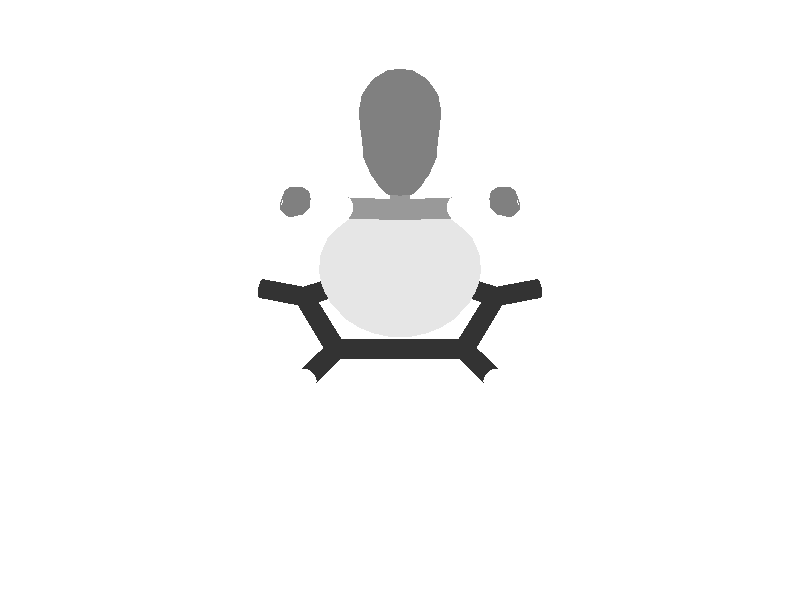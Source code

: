 camera {
 location <0.0, -3.6, 1.8>
 look_at <0.0, -0.01, 0.0>
 sky <0.0, 0.1, 0.0>
 angle 15
}
 light_source { <0, -9, 0> color rgb<0.7, 0.7, 0.7> shadowless}
 light_source { <0, 0, 9> color rgb<0.7, 0.7, 0.7> shadowless}
 background {<1, 1, 1>}
 #declare MeshBlue = texture {
 pigment { color rgb<0.9, 0.9, 0.9> }
 finish { ambient 0.2 diffuse 0.6 specular 0.9}
 }
 #declare MeshRed = texture {
 pigment { color rgb<0.5, 0.5, 0.5> }
 finish { ambient 0.2 diffuse 0.6 specular 0.9}
 }
 #declare BSAMBI = 0.2;
 #declare BSDIFF = 0.8;
 #declare BSSPEC = 0.8;
#declare colorA = 
 texture { 
 pigment { rgb<  1.0000  0.0000  0.0000 >}
 finish {ambient BSAMBI diffuse BSDIFF specular BSSPEC}
 }
#declare colorK = 
 texture { 
 pigment { rgb<  0.6  0.6  0.6 >}
 finish {ambient BSAMBI diffuse BSDIFF specular BSSPEC}
 }
#declare colorN = 
 texture { 
 pigment { rgb<  0.2  0.2  0.2 >}
 finish {ambient BSAMBI diffuse BSDIFF specular BSSPEC}
 }
#declare colorO = 
 texture { 
 pigment { rgb<  1.0  1.0  1.0 >}
 finish {ambient BSAMBI diffuse BSDIFF specular BSSPEC}
 }
 # declare molecule = union { 
 mesh {
 smooth_triangle {
< -0.033333, -0.233333,  0.065560>, < -0.421792, -0.341614, -0.839876>,
< -0.033333, -0.235563,  0.066667>, < -0.423140, -0.359928, -0.831507>,
< -0.035929, -0.233333,  0.066667>, < -0.441067, -0.342116, -0.829709>
 }
 smooth_triangle {
< -0.033333, -0.233333,  0.065560>, < -0.421792, -0.341614, -0.839876>,
< -0.016667, -0.233333,  0.061285>, < -0.283785, -0.343807, -0.895133>,
< -0.016667, -0.244205,  0.066667>, < -0.287960, -0.441301, -0.849901>
 }
 smooth_triangle {
< -0.033333, -0.235563,  0.066667>, < -0.423140, -0.359928, -0.831507>,
< -0.033333, -0.233333,  0.065560>, < -0.421792, -0.341614, -0.839876>,
< -0.016667, -0.244205,  0.066667>, < -0.287960, -0.441301, -0.849901>
 }
 smooth_triangle {
< -0.016667, -0.233333,  0.061285>, < -0.283785, -0.343807, -0.895133>,
<  0.000000, -0.233333,  0.059936>, < -0.143727, -0.348208, -0.926334>,
<  0.000000, -0.246944,  0.066667>, < -0.146338, -0.475397, -0.867515>
 }
 smooth_triangle {
< -0.016667, -0.244205,  0.066667>, < -0.287960, -0.441301, -0.849901>,
< -0.016667, -0.233333,  0.061285>, < -0.283785, -0.343807, -0.895133>,
<  0.000000, -0.246944,  0.066667>, < -0.146338, -0.475397, -0.867515>
 }
 smooth_triangle {
<  0.000000, -0.233333,  0.059936>, < -0.143727, -0.348208, -0.926334>,
<  0.016667, -0.233333,  0.061285>, <  0.000000, -0.356027, -0.934476>,
<  0.016667, -0.244205,  0.066667>, <  0.000000, -0.457448, -0.889237>
 }
 smooth_triangle {
<  0.000000, -0.246944,  0.066667>, < -0.146338, -0.475397, -0.867515>,
<  0.000000, -0.233333,  0.059936>, < -0.143727, -0.348208, -0.926334>,
<  0.016667, -0.244205,  0.066667>, <  0.000000, -0.457448, -0.889237>
 }
 smooth_triangle {
<  0.016667, -0.233333,  0.061285>, <  0.000000, -0.356027, -0.934476>,
<  0.033333, -0.233333,  0.065560>, <  0.150313, -0.366670, -0.918128>,
<  0.033333, -0.235563,  0.066667>, <  0.150855, -0.386450, -0.909889>
 }
 smooth_triangle {
<  0.016667, -0.244205,  0.066667>, <  0.000000, -0.457448, -0.889237>,
<  0.016667, -0.233333,  0.061285>, <  0.000000, -0.356027, -0.934476>,
<  0.033333, -0.235563,  0.066667>, <  0.150855, -0.386450, -0.909889>
 }
 smooth_triangle {
<  0.033333, -0.235563,  0.066667>, <  0.150855, -0.386450, -0.909889>,
<  0.033333, -0.233333,  0.065560>, <  0.150313, -0.366670, -0.918128>,
<  0.035929, -0.233333,  0.066667>, <  0.173231, -0.369013, -0.913138>
 }
 smooth_triangle {
< -0.033333, -0.216667,  0.060165>, < -0.415693, -0.193989, -0.888576>,
< -0.033333, -0.233333,  0.065560>, < -0.421792, -0.341614, -0.839876>,
< -0.035929, -0.233333,  0.066667>, < -0.441067, -0.342116, -0.829709>
 }
 smooth_triangle {
< -0.048750, -0.216667,  0.066667>, < -0.540193, -0.195437, -0.818533>,
< -0.033333, -0.216667,  0.060165>, < -0.415693, -0.193989, -0.888576>,
< -0.035929, -0.233333,  0.066667>, < -0.441067, -0.342116, -0.829709>
 }
 smooth_triangle {
< -0.016667, -0.233333,  0.061285>, < -0.283785, -0.343807, -0.895133>,
< -0.033333, -0.233333,  0.065560>, < -0.421792, -0.341614, -0.839876>,
< -0.016667, -0.216667,  0.056347>, < -0.278297, -0.193482, -0.940806>
 }
 smooth_triangle {
< -0.016667, -0.216667,  0.056347>, < -0.278297, -0.193482, -0.940806>,
< -0.033333, -0.233333,  0.065560>, < -0.421792, -0.341614, -0.839876>,
< -0.033333, -0.216667,  0.060165>, < -0.415693, -0.193989, -0.888576>
 }
 smooth_triangle {
<  0.000000, -0.233333,  0.059936>, < -0.143727, -0.348208, -0.926334>,
< -0.016667, -0.233333,  0.061285>, < -0.283785, -0.343807, -0.895133>,
<  0.000000, -0.216667,  0.055145>, < -0.140625, -0.195192, -0.970631>
 }
 smooth_triangle {
<  0.000000, -0.216667,  0.055145>, < -0.140625, -0.195192, -0.970631>,
< -0.016667, -0.233333,  0.061285>, < -0.283785, -0.343807, -0.895133>,
< -0.016667, -0.216667,  0.056347>, < -0.278297, -0.193482, -0.940806>
 }
 smooth_triangle {
<  0.016667, -0.233333,  0.061285>, <  0.000000, -0.356027, -0.934476>,
<  0.000000, -0.233333,  0.059936>, < -0.143727, -0.348208, -0.926334>,
<  0.016667, -0.216667,  0.056347>, <  0.000000, -0.199942, -0.979808>
 }
 smooth_triangle {
<  0.016667, -0.216667,  0.056347>, <  0.000000, -0.199942, -0.979808>,
<  0.000000, -0.233333,  0.059936>, < -0.143727, -0.348208, -0.926334>,
<  0.000000, -0.216667,  0.055145>, < -0.140625, -0.195192, -0.970631>
 }
 smooth_triangle {
<  0.033333, -0.233333,  0.065560>, <  0.150313, -0.366670, -0.918128>,
<  0.016667, -0.233333,  0.061285>, <  0.000000, -0.356027, -0.934476>,
<  0.033333, -0.216667,  0.060165>, <  0.147899, -0.207474, -0.966996>
 }
 smooth_triangle {
<  0.033333, -0.216667,  0.060165>, <  0.147899, -0.207474, -0.966996>,
<  0.016667, -0.233333,  0.061285>, <  0.000000, -0.356027, -0.934476>,
<  0.016667, -0.216667,  0.056347>, <  0.000000, -0.199942, -0.979808>
 }
 smooth_triangle {
<  0.048750, -0.216667,  0.066667>, <  0.292347, -0.215761, -0.931655>,
<  0.035929, -0.233333,  0.066667>, <  0.173231, -0.369013, -0.913138>,
<  0.033333, -0.233333,  0.065560>, <  0.150313, -0.366670, -0.918128>
 }
 smooth_triangle {
<  0.033333, -0.216667,  0.060165>, <  0.147899, -0.207474, -0.966996>,
<  0.048750, -0.216667,  0.066667>, <  0.292347, -0.215761, -0.931655>,
<  0.033333, -0.233333,  0.065560>, <  0.150313, -0.366670, -0.918128>
 }
 smooth_triangle {
< -0.050000, -0.200000,  0.064586>, < -0.546567, -0.053682, -0.835693>,
< -0.050000, -0.213084,  0.066667>, < -0.551197, -0.163852, -0.818129>,
< -0.053625, -0.200000,  0.066667>, < -0.572579, -0.054513, -0.818035>
 }
 smooth_triangle {
< -0.048750, -0.216667,  0.066667>, < -0.540193, -0.195437, -0.818533>,
< -0.050000, -0.213084,  0.066667>, < -0.551197, -0.163852, -0.818129>,
< -0.050000, -0.200000,  0.064586>, < -0.546567, -0.053682, -0.835693>
 }
 smooth_triangle {
< -0.048750, -0.216667,  0.066667>, < -0.540193, -0.195437, -0.818533>,
< -0.050000, -0.200000,  0.064586>, < -0.546567, -0.053682, -0.835693>,
< -0.033333, -0.216667,  0.060165>, < -0.415693, -0.193989, -0.888576>
 }
 smooth_triangle {
< -0.033333, -0.216667,  0.060165>, < -0.415693, -0.193989, -0.888576>,
< -0.050000, -0.200000,  0.064586>, < -0.546567, -0.053682, -0.835693>,
< -0.033333, -0.200000,  0.057869>, < -0.410802, -0.051248, -0.910283>
 }
 smooth_triangle {
< -0.016667, -0.216667,  0.056347>, < -0.278297, -0.193482, -0.940806>,
< -0.033333, -0.216667,  0.060165>, < -0.415693, -0.193989, -0.888576>,
< -0.016667, -0.200000,  0.054263>, < -0.274326, -0.049807, -0.960346>
 }
 smooth_triangle {
< -0.016667, -0.200000,  0.054263>, < -0.274326, -0.049807, -0.960346>,
< -0.033333, -0.216667,  0.060165>, < -0.415693, -0.193989, -0.888576>,
< -0.033333, -0.200000,  0.057869>, < -0.410802, -0.051248, -0.910283>
 }
 smooth_triangle {
<  0.000000, -0.216667,  0.055145>, < -0.140625, -0.195192, -0.970631>,
< -0.016667, -0.216667,  0.056347>, < -0.278297, -0.193482, -0.940806>,
<  0.000000, -0.200000,  0.053128>, < -0.138446, -0.049731, -0.989121>
 }
 smooth_triangle {
<  0.000000, -0.200000,  0.053128>, < -0.138446, -0.049731, -0.989121>,
< -0.016667, -0.216667,  0.056347>, < -0.278297, -0.193482, -0.940806>,
< -0.016667, -0.200000,  0.054263>, < -0.274326, -0.049807, -0.960346>
 }
 smooth_triangle {
<  0.016667, -0.216667,  0.056347>, <  0.000000, -0.199942, -0.979808>,
<  0.000000, -0.216667,  0.055145>, < -0.140625, -0.195192, -0.970631>,
<  0.016667, -0.200000,  0.054263>, <  0.000000, -0.051227, -0.998687>
 }
 smooth_triangle {
<  0.016667, -0.200000,  0.054263>, <  0.000000, -0.051227, -0.998687>,
<  0.000000, -0.216667,  0.055145>, < -0.140625, -0.195192, -0.970631>,
<  0.000000, -0.200000,  0.053128>, < -0.138446, -0.049731, -0.989121>
 }
 smooth_triangle {
<  0.033333, -0.216667,  0.060165>, <  0.147899, -0.207474, -0.966996>,
<  0.016667, -0.216667,  0.056347>, <  0.000000, -0.199942, -0.979808>,
<  0.033333, -0.200000,  0.057869>, <  0.145959, -0.054228, -0.987803>
 }
 smooth_triangle {
<  0.033333, -0.200000,  0.057869>, <  0.145959, -0.054228, -0.987803>,
<  0.016667, -0.216667,  0.056347>, <  0.000000, -0.199942, -0.979808>,
<  0.016667, -0.200000,  0.054263>, <  0.000000, -0.051227, -0.998687>
 }
 smooth_triangle {
<  0.050000, -0.213084,  0.066667>, <  0.305025, -0.181143, -0.934958>,
<  0.048750, -0.216667,  0.066667>, <  0.292347, -0.215761, -0.931655>,
<  0.033333, -0.216667,  0.060165>, <  0.147899, -0.207474, -0.966996>
 }
 smooth_triangle {
<  0.050000, -0.213084,  0.066667>, <  0.305025, -0.181143, -0.934958>,
<  0.033333, -0.216667,  0.060165>, <  0.147899, -0.207474, -0.966996>,
<  0.050000, -0.200000,  0.064586>, <  0.302039, -0.058302, -0.951511>
 }
 smooth_triangle {
<  0.050000, -0.200000,  0.064586>, <  0.302039, -0.058302, -0.951511>,
<  0.033333, -0.216667,  0.060165>, <  0.147899, -0.207474, -0.966996>,
<  0.033333, -0.200000,  0.057869>, <  0.145959, -0.054228, -0.987803>
 }
 smooth_triangle {
<  0.050000, -0.213084,  0.066667>, <  0.305025, -0.181143, -0.934958>,
<  0.050000, -0.200000,  0.064586>, <  0.302039, -0.058302, -0.951511>,
<  0.053625, -0.200000,  0.066667>, <  0.334613, -0.059414, -0.940481>
 }
 smooth_triangle {
< -0.050000, -0.183333,  0.064946>, < -0.543577,  0.085824, -0.834960>,
< -0.050000, -0.200000,  0.064586>, < -0.546567, -0.053682, -0.835693>,
< -0.053625, -0.200000,  0.066667>, < -0.572579, -0.054513, -0.818035>
 }
 smooth_triangle {
< -0.053016, -0.183333,  0.066667>, < -0.564960,  0.085318, -0.820696>,
< -0.050000, -0.183333,  0.064946>, < -0.543577,  0.085824, -0.834960>,
< -0.053625, -0.200000,  0.066667>, < -0.572579, -0.054513, -0.818035>
 }
 smooth_triangle {
< -0.033333, -0.200000,  0.057869>, < -0.410802, -0.051248, -0.910283>,
< -0.050000, -0.200000,  0.064586>, < -0.546567, -0.053682, -0.835693>,
< -0.033333, -0.183333,  0.058223>, < -0.408756,  0.088712, -0.908322>
 }
 smooth_triangle {
< -0.033333, -0.183333,  0.058223>, < -0.408756,  0.088712, -0.908322>,
< -0.050000, -0.200000,  0.064586>, < -0.546567, -0.053682, -0.835693>,
< -0.050000, -0.183333,  0.064946>, < -0.543577,  0.085824, -0.834960>
 }
 smooth_triangle {
< -0.016667, -0.200000,  0.054263>, < -0.274326, -0.049807, -0.960346>,
< -0.033333, -0.200000,  0.057869>, < -0.410802, -0.051248, -0.910283>,
< -0.016667, -0.183333,  0.054610>, < -0.273082,  0.090549, -0.957720>
 }
 smooth_triangle {
< -0.016667, -0.183333,  0.054610>, < -0.273082,  0.090549, -0.957720>,
< -0.033333, -0.200000,  0.057869>, < -0.410802, -0.051248, -0.910283>,
< -0.033333, -0.183333,  0.058223>, < -0.408756,  0.088712, -0.908322>
 }
 smooth_triangle {
<  0.000000, -0.200000,  0.053128>, < -0.138446, -0.049731, -0.989121>,
< -0.016667, -0.200000,  0.054263>, < -0.274326, -0.049807, -0.960346>,
<  0.000000, -0.183333,  0.053472>, < -0.137842,  0.092105, -0.986162>
 }
 smooth_triangle {
<  0.000000, -0.183333,  0.053472>, < -0.137842,  0.092105, -0.986162>,
< -0.016667, -0.200000,  0.054263>, < -0.274326, -0.049807, -0.960346>,
< -0.016667, -0.183333,  0.054610>, < -0.273082,  0.090549, -0.957720>
 }
 smooth_triangle {
<  0.016667, -0.200000,  0.054263>, <  0.000000, -0.051227, -0.998687>,
<  0.000000, -0.200000,  0.053128>, < -0.138446, -0.049731, -0.989121>,
<  0.016667, -0.183333,  0.054610>, <  0.000000,  0.093825, -0.995589>
 }
 smooth_triangle {
<  0.016667, -0.183333,  0.054610>, <  0.000000,  0.093825, -0.995589>,
<  0.000000, -0.200000,  0.053128>, < -0.138446, -0.049731, -0.989121>,
<  0.000000, -0.183333,  0.053472>, < -0.137842,  0.092105, -0.986162>
 }
 smooth_triangle {
<  0.033333, -0.200000,  0.057869>, <  0.145959, -0.054228, -0.987803>,
<  0.016667, -0.200000,  0.054263>, <  0.000000, -0.051227, -0.998687>,
<  0.033333, -0.183333,  0.058223>, <  0.145193,  0.095630, -0.984771>
 }
 smooth_triangle {
<  0.033333, -0.183333,  0.058223>, <  0.145193,  0.095630, -0.984771>,
<  0.016667, -0.200000,  0.054263>, <  0.000000, -0.051227, -0.998687>,
<  0.016667, -0.183333,  0.054610>, <  0.000000,  0.093825, -0.995589>
 }
 smooth_triangle {
<  0.050000, -0.200000,  0.064586>, <  0.302039, -0.058302, -0.951511>,
<  0.033333, -0.200000,  0.057869>, <  0.145959, -0.054228, -0.987803>,
<  0.050000, -0.183333,  0.064946>, <  0.300188,  0.096840, -0.948952>
 }
 smooth_triangle {
<  0.050000, -0.183333,  0.064946>, <  0.300188,  0.096840, -0.948952>,
<  0.033333, -0.200000,  0.057869>, <  0.145959, -0.054228, -0.987803>,
<  0.033333, -0.183333,  0.058223>, <  0.145193,  0.095630, -0.984771>
 }
 smooth_triangle {
<  0.053016, -0.183333,  0.066667>, <  0.326948,  0.097035, -0.940048>,
<  0.053625, -0.200000,  0.066667>, <  0.334613, -0.059414, -0.940481>,
<  0.050000, -0.200000,  0.064586>, <  0.302039, -0.058302, -0.951511>
 }
 smooth_triangle {
<  0.050000, -0.183333,  0.064946>, <  0.300188,  0.096840, -0.948952>,
<  0.053016, -0.183333,  0.066667>, <  0.326948,  0.097035, -0.940048>,
<  0.050000, -0.200000,  0.064586>, <  0.302039, -0.058302, -0.951511>
 }
 smooth_triangle {
< -0.050000, -0.183333,  0.064946>, < -0.543577,  0.085824, -0.834960>,
< -0.053016, -0.183333,  0.066667>, < -0.564960,  0.085318, -0.820696>,
< -0.050000, -0.174738,  0.066667>, < -0.544203,  0.156132, -0.824297>
 }
 smooth_triangle {
< -0.050000, -0.174738,  0.066667>, < -0.544203,  0.156132, -0.824297>,
< -0.046377, -0.166667,  0.066667>, < -0.510844,  0.226873, -0.829197>,
< -0.033333, -0.166667,  0.061258>, < -0.409102,  0.229344, -0.883197>
 }
 smooth_triangle {
< -0.050000, -0.174738,  0.066667>, < -0.544203,  0.156132, -0.824297>,
< -0.033333, -0.166667,  0.061258>, < -0.409102,  0.229344, -0.883197>,
< -0.050000, -0.183333,  0.064946>, < -0.543577,  0.085824, -0.834960>
 }
 smooth_triangle {
< -0.050000, -0.183333,  0.064946>, < -0.543577,  0.085824, -0.834960>,
< -0.033333, -0.166667,  0.061258>, < -0.409102,  0.229344, -0.883197>,
< -0.033333, -0.183333,  0.058223>, < -0.408756,  0.088712, -0.908322>
 }
 smooth_triangle {
< -0.016667, -0.183333,  0.054610>, < -0.273082,  0.090549, -0.957720>,
< -0.033333, -0.183333,  0.058223>, < -0.408756,  0.088712, -0.908322>,
< -0.016667, -0.166667,  0.057421>, < -0.274192,  0.232316, -0.933192>
 }
 smooth_triangle {
< -0.016667, -0.166667,  0.057421>, < -0.274192,  0.232316, -0.933192>,
< -0.033333, -0.183333,  0.058223>, < -0.408756,  0.088712, -0.908322>,
< -0.033333, -0.166667,  0.061258>, < -0.409102,  0.229344, -0.883197>
 }
 smooth_triangle {
<  0.000000, -0.183333,  0.053472>, < -0.137842,  0.092105, -0.986162>,
< -0.016667, -0.183333,  0.054610>, < -0.273082,  0.090549, -0.957720>,
<  0.000000, -0.166667,  0.056211>, < -0.138605,  0.235708, -0.961889>
 }
 smooth_triangle {
<  0.000000, -0.166667,  0.056211>, < -0.138605,  0.235708, -0.961889>,
< -0.016667, -0.183333,  0.054610>, < -0.273082,  0.090549, -0.957720>,
< -0.016667, -0.166667,  0.057421>, < -0.274192,  0.232316, -0.933192>
 }
 smooth_triangle {
<  0.016667, -0.183333,  0.054610>, <  0.000000,  0.093825, -0.995589>,
<  0.000000, -0.183333,  0.053472>, < -0.137842,  0.092105, -0.986162>,
<  0.016667, -0.166667,  0.057421>, <  0.000000,  0.240464, -0.970658>
 }
 smooth_triangle {
<  0.016667, -0.166667,  0.057421>, <  0.000000,  0.240464, -0.970658>,
<  0.000000, -0.183333,  0.053472>, < -0.137842,  0.092105, -0.986162>,
<  0.000000, -0.166667,  0.056211>, < -0.138605,  0.235708, -0.961889>
 }
 smooth_triangle {
<  0.033333, -0.183333,  0.058223>, <  0.145193,  0.095630, -0.984771>,
<  0.016667, -0.183333,  0.054610>, <  0.000000,  0.093825, -0.995589>,
<  0.033333, -0.166667,  0.061258>, <  0.145407,  0.246305, -0.958223>
 }
 smooth_triangle {
<  0.033333, -0.166667,  0.061258>, <  0.145407,  0.246305, -0.958223>,
<  0.016667, -0.183333,  0.054610>, <  0.000000,  0.093825, -0.995589>,
<  0.016667, -0.166667,  0.057421>, <  0.000000,  0.240464, -0.970658>
 }
 smooth_triangle {
<  0.046377, -0.166667,  0.066667>, <  0.263671,  0.251019, -0.931379>,
<  0.050000, -0.174738,  0.066667>, <  0.300693,  0.174932, -0.937541>,
<  0.050000, -0.183333,  0.064946>, <  0.300188,  0.096840, -0.948952>
 }
 smooth_triangle {
<  0.046377, -0.166667,  0.066667>, <  0.263671,  0.251019, -0.931379>,
<  0.050000, -0.183333,  0.064946>, <  0.300188,  0.096840, -0.948952>,
<  0.033333, -0.166667,  0.061258>, <  0.145407,  0.246305, -0.958223>
 }
 smooth_triangle {
<  0.033333, -0.166667,  0.061258>, <  0.145407,  0.246305, -0.958223>,
<  0.050000, -0.183333,  0.064946>, <  0.300188,  0.096840, -0.948952>,
<  0.033333, -0.183333,  0.058223>, <  0.145193,  0.095630, -0.984771>
 }
 smooth_triangle {
<  0.053016, -0.183333,  0.066667>, <  0.326948,  0.097035, -0.940048>,
<  0.050000, -0.183333,  0.064946>, <  0.300188,  0.096840, -0.948952>,
<  0.050000, -0.174738,  0.066667>, <  0.300693,  0.174932, -0.937541>
 }
 smooth_triangle {
< -0.033333, -0.166667,  0.061258>, < -0.409102,  0.229344, -0.883197>,
< -0.046377, -0.166667,  0.066667>, < -0.510844,  0.226873, -0.829197>,
< -0.033333, -0.152001,  0.066667>, < -0.410161,  0.353668, -0.840647>
 }
 smooth_triangle {
< -0.033333, -0.152001,  0.066667>, < -0.410161,  0.353668, -0.840647>,
< -0.030330, -0.150000,  0.066667>, < -0.383937,  0.373864, -0.844286>,
< -0.016667, -0.150000,  0.063192>, < -0.275842,  0.377689, -0.883890>
 }
 smooth_triangle {
< -0.033333, -0.152001,  0.066667>, < -0.410161,  0.353668, -0.840647>,
< -0.016667, -0.150000,  0.063192>, < -0.275842,  0.377689, -0.883890>,
< -0.033333, -0.166667,  0.061258>, < -0.409102,  0.229344, -0.883197>
 }
 smooth_triangle {
< -0.033333, -0.166667,  0.061258>, < -0.409102,  0.229344, -0.883197>,
< -0.016667, -0.150000,  0.063192>, < -0.275842,  0.377689, -0.883890>,
< -0.016667, -0.166667,  0.057421>, < -0.274192,  0.232316, -0.933192>
 }
 smooth_triangle {
<  0.000000, -0.166667,  0.056211>, < -0.138605,  0.235708, -0.961889>,
< -0.016667, -0.166667,  0.057421>, < -0.274192,  0.232316, -0.933192>,
<  0.000000, -0.150000,  0.061832>, < -0.139745,  0.383664, -0.912838>
 }
 smooth_triangle {
<  0.000000, -0.150000,  0.061832>, < -0.139745,  0.383664, -0.912838>,
< -0.016667, -0.166667,  0.057421>, < -0.274192,  0.232316, -0.933192>,
< -0.016667, -0.150000,  0.063192>, < -0.275842,  0.377689, -0.883890>
 }
 smooth_triangle {
<  0.016667, -0.166667,  0.057421>, <  0.000000,  0.240464, -0.970658>,
<  0.000000, -0.166667,  0.056211>, < -0.138605,  0.235708, -0.961889>,
<  0.016667, -0.150000,  0.063192>, <  0.000000,  0.391027, -0.920379>
 }
 smooth_triangle {
<  0.016667, -0.150000,  0.063192>, <  0.000000,  0.391027, -0.920379>,
<  0.000000, -0.166667,  0.056211>, < -0.138605,  0.235708, -0.961889>,
<  0.000000, -0.150000,  0.061832>, < -0.139745,  0.383664, -0.912838>
 }
 smooth_triangle {
<  0.030330, -0.150000,  0.066667>, <  0.118538,  0.398354, -0.909540>,
<  0.033333, -0.152001,  0.066667>, <  0.145877,  0.379606, -0.913575>,
<  0.033333, -0.166667,  0.061258>, <  0.145407,  0.246305, -0.958223>
 }
 smooth_triangle {
<  0.030330, -0.150000,  0.066667>, <  0.118538,  0.398354, -0.909540>,
<  0.033333, -0.166667,  0.061258>, <  0.145407,  0.246305, -0.958223>,
<  0.016667, -0.150000,  0.063192>, <  0.000000,  0.391027, -0.920379>
 }
 smooth_triangle {
<  0.016667, -0.150000,  0.063192>, <  0.000000,  0.391027, -0.920379>,
<  0.033333, -0.166667,  0.061258>, <  0.145407,  0.246305, -0.958223>,
<  0.016667, -0.166667,  0.057421>, <  0.000000,  0.240464, -0.970658>
 }
 smooth_triangle {
<  0.046377, -0.166667,  0.066667>, <  0.263671,  0.251019, -0.931379>,
<  0.033333, -0.166667,  0.061258>, <  0.145407,  0.246305, -0.958223>,
<  0.033333, -0.152001,  0.066667>, <  0.145877,  0.379606, -0.913575>
 }
 smooth_triangle {
< -0.016667, -0.150000,  0.063192>, < -0.275842,  0.377689, -0.883890>,
< -0.030330, -0.150000,  0.066667>, < -0.383937,  0.373864, -0.844286>,
< -0.016667, -0.143435,  0.066667>, < -0.277048,  0.431708, -0.858413>
 }
 smooth_triangle {
<  0.000000, -0.150000,  0.061832>, < -0.139745,  0.383664, -0.912838>,
< -0.016667, -0.150000,  0.063192>, < -0.275842,  0.377689, -0.883890>,
< -0.016667, -0.143435,  0.066667>, < -0.277048,  0.431708, -0.858413>
 }
 smooth_triangle {
<  0.000000, -0.140862,  0.066667>, < -0.140563,  0.461768, -0.875792>,
<  0.000000, -0.150000,  0.061832>, < -0.139745,  0.383664, -0.912838>,
< -0.016667, -0.143435,  0.066667>, < -0.277048,  0.431708, -0.858413>
 }
 smooth_triangle {
<  0.016667, -0.150000,  0.063192>, <  0.000000,  0.391027, -0.920379>,
<  0.000000, -0.150000,  0.061832>, < -0.139745,  0.383664, -0.912838>,
<  0.000000, -0.140862,  0.066667>, < -0.140563,  0.461768, -0.875792>
 }
 smooth_triangle {
<  0.016667, -0.143435,  0.066667>, <  0.000000,  0.446963, -0.894552>,
<  0.016667, -0.150000,  0.063192>, <  0.000000,  0.391027, -0.920379>,
<  0.000000, -0.140862,  0.066667>, < -0.140563,  0.461768, -0.875792>
 }
 smooth_triangle {
<  0.030330, -0.150000,  0.066667>, <  0.118538,  0.398354, -0.909540>,
<  0.016667, -0.150000,  0.063192>, <  0.000000,  0.391027, -0.920379>,
<  0.016667, -0.143435,  0.066667>, <  0.000000,  0.446963, -0.894552>
 }
 smooth_triangle {
< -0.016667, -0.266667,  0.083026>, < -0.302421, -0.686748, -0.660999>,
< -0.016667, -0.266972,  0.083333>, < -0.302604, -0.689505, -0.658038>,
< -0.017600, -0.266667,  0.083333>, < -0.309969, -0.686783, -0.657456>
 }
 smooth_triangle {
< -0.016667, -0.266667,  0.083026>, < -0.302421, -0.686748, -0.660999>,
<  0.000000, -0.266667,  0.081164>, < -0.153733, -0.698864, -0.698538>,
<  0.000000, -0.268830,  0.083333>, < -0.154446, -0.719491, -0.677111>
 }
 smooth_triangle {
< -0.016667, -0.266972,  0.083333>, < -0.302604, -0.689505, -0.658038>,
< -0.016667, -0.266667,  0.083026>, < -0.302421, -0.686748, -0.660999>,
<  0.000000, -0.268830,  0.083333>, < -0.154446, -0.719491, -0.677111>
 }
 smooth_triangle {
<  0.000000, -0.266667,  0.081164>, < -0.153733, -0.698864, -0.698538>,
<  0.016667, -0.266667,  0.083026>, <  0.000000, -0.715665, -0.698443>,
<  0.016667, -0.266972,  0.083333>, <  0.000000, -0.718571, -0.695454>
 }
 smooth_triangle {
<  0.000000, -0.268830,  0.083333>, < -0.154446, -0.719491, -0.677111>,
<  0.000000, -0.266667,  0.081164>, < -0.153733, -0.698864, -0.698538>,
<  0.016667, -0.266972,  0.083333>, <  0.000000, -0.718571, -0.695454>
 }
 smooth_triangle {
<  0.016667, -0.266972,  0.083333>, <  0.000000, -0.718571, -0.695454>,
<  0.016667, -0.266667,  0.083026>, <  0.000000, -0.715665, -0.698443>,
<  0.017600, -0.266667,  0.083333>, <  0.008605, -0.717235, -0.696778>
 }
 smooth_triangle {
< -0.050000, -0.250000,  0.082968>, < -0.581205, -0.509216, -0.634744>,
< -0.050000, -0.250447,  0.083333>, < -0.581632, -0.513000, -0.631296>,
< -0.050506, -0.250000,  0.083333>, < -0.584928, -0.509481, -0.631101>
 }
 smooth_triangle {
< -0.050000, -0.250000,  0.082968>, < -0.581205, -0.509216, -0.634744>,
< -0.033333, -0.250000,  0.074303>, < -0.437772, -0.508100, -0.741748>,
< -0.033333, -0.261173,  0.083333>, < -0.447102, -0.617979, -0.646686>
 }
 smooth_triangle {
< -0.050000, -0.250447,  0.083333>, < -0.581632, -0.513000, -0.631296>,
< -0.050000, -0.250000,  0.082968>, < -0.581205, -0.509216, -0.634744>,
< -0.033333, -0.261173,  0.083333>, < -0.447102, -0.617979, -0.646686>
 }
 smooth_triangle {
< -0.017600, -0.266667,  0.083333>, < -0.309969, -0.686783, -0.657456>,
< -0.033333, -0.261173,  0.083333>, < -0.447102, -0.617979, -0.646686>,
< -0.033333, -0.250000,  0.074303>, < -0.437772, -0.508100, -0.741748>
 }
 smooth_triangle {
< -0.017600, -0.266667,  0.083333>, < -0.309969, -0.686783, -0.657456>,
< -0.033333, -0.250000,  0.074303>, < -0.437772, -0.508100, -0.741748>,
< -0.016667, -0.266667,  0.083026>, < -0.302421, -0.686748, -0.660999>
 }
 smooth_triangle {
< -0.016667, -0.266667,  0.083026>, < -0.302421, -0.686748, -0.660999>,
< -0.033333, -0.250000,  0.074303>, < -0.437772, -0.508100, -0.741748>,
< -0.016667, -0.250000,  0.069702>, < -0.292114, -0.506740, -0.811101>
 }
 smooth_triangle {
<  0.000000, -0.266667,  0.081164>, < -0.153733, -0.698864, -0.698538>,
< -0.016667, -0.266667,  0.083026>, < -0.302421, -0.686748, -0.660999>,
<  0.000000, -0.250000,  0.068263>, < -0.147493, -0.511583, -0.846480>
 }
 smooth_triangle {
<  0.000000, -0.250000,  0.068263>, < -0.147493, -0.511583, -0.846480>,
< -0.016667, -0.266667,  0.083026>, < -0.302421, -0.686748, -0.660999>,
< -0.016667, -0.250000,  0.069702>, < -0.292114, -0.506740, -0.811101>
 }
 smooth_triangle {
<  0.016667, -0.266667,  0.083026>, <  0.000000, -0.715665, -0.698443>,
<  0.000000, -0.266667,  0.081164>, < -0.153733, -0.698864, -0.698538>,
<  0.016667, -0.250000,  0.069702>, <  0.000000, -0.526232, -0.850341>
 }
 smooth_triangle {
<  0.016667, -0.250000,  0.069702>, <  0.000000, -0.526232, -0.850341>,
<  0.000000, -0.266667,  0.081164>, < -0.153733, -0.698864, -0.698538>,
<  0.000000, -0.250000,  0.068263>, < -0.147493, -0.511583, -0.846480>
 }
 smooth_triangle {
<  0.033333, -0.261173,  0.083333>, <  0.160954, -0.671447, -0.723362>,
<  0.017600, -0.266667,  0.083333>, <  0.008605, -0.717235, -0.696778>,
<  0.016667, -0.266667,  0.083026>, <  0.000000, -0.715665, -0.698443>
 }
 smooth_triangle {
<  0.033333, -0.261173,  0.083333>, <  0.160954, -0.671447, -0.723362>,
<  0.016667, -0.266667,  0.083026>, <  0.000000, -0.715665, -0.698443>,
<  0.033333, -0.250000,  0.074303>, <  0.157045, -0.549844, -0.820371>
 }
 smooth_triangle {
<  0.033333, -0.250000,  0.074303>, <  0.157045, -0.549844, -0.820371>,
<  0.016667, -0.266667,  0.083026>, <  0.000000, -0.715665, -0.698443>,
<  0.016667, -0.250000,  0.069702>, <  0.000000, -0.526232, -0.850341>
 }
 smooth_triangle {
<  0.033333, -0.250000,  0.074303>, <  0.157045, -0.549844, -0.820371>,
<  0.050000, -0.250000,  0.082968>, <  0.326315, -0.575828, -0.749627>,
<  0.050000, -0.250447,  0.083333>, <  0.326621, -0.580208, -0.746108>
 }
 smooth_triangle {
<  0.033333, -0.261173,  0.083333>, <  0.160954, -0.671447, -0.723362>,
<  0.033333, -0.250000,  0.074303>, <  0.157045, -0.549844, -0.820371>,
<  0.050000, -0.250447,  0.083333>, <  0.326621, -0.580208, -0.746108>
 }
 smooth_triangle {
<  0.050000, -0.250447,  0.083333>, <  0.326621, -0.580208, -0.746108>,
<  0.050000, -0.250000,  0.082968>, <  0.326315, -0.575828, -0.749627>,
<  0.050506, -0.250000,  0.083333>, <  0.331143, -0.576763, -0.746785>
 }
 smooth_triangle {
< -0.050000, -0.233333,  0.072805>, < -0.568319, -0.348859, -0.745192>,
< -0.050000, -0.250000,  0.082968>, < -0.581205, -0.509216, -0.634744>,
< -0.050506, -0.250000,  0.083333>, < -0.584928, -0.509481, -0.631101>
 }
 smooth_triangle {
< -0.064961, -0.233333,  0.083333>, < -0.694998, -0.354979, -0.625275>,
< -0.050000, -0.233333,  0.072805>, < -0.568319, -0.348859, -0.745192>,
< -0.050506, -0.250000,  0.083333>, < -0.584928, -0.509481, -0.631101>
 }
 smooth_triangle {
< -0.033333, -0.235563,  0.066667>, < -0.423140, -0.359928, -0.831507>,
< -0.050000, -0.233333,  0.072805>, < -0.568319, -0.348859, -0.745192>,
< -0.035929, -0.233333,  0.066667>, < -0.441067, -0.342116, -0.829709>
 }
 smooth_triangle {
< -0.033333, -0.235563,  0.066667>, < -0.423140, -0.359928, -0.831507>,
< -0.033333, -0.250000,  0.074303>, < -0.437772, -0.508100, -0.741748>,
< -0.050000, -0.233333,  0.072805>, < -0.568319, -0.348859, -0.745192>
 }
 smooth_triangle {
< -0.033333, -0.250000,  0.074303>, < -0.437772, -0.508100, -0.741748>,
< -0.050000, -0.250000,  0.082968>, < -0.581205, -0.509216, -0.634744>,
< -0.050000, -0.233333,  0.072805>, < -0.568319, -0.348859, -0.745192>
 }
 smooth_triangle {
< -0.016667, -0.244205,  0.066667>, < -0.287960, -0.441301, -0.849901>,
< -0.033333, -0.250000,  0.074303>, < -0.437772, -0.508100, -0.741748>,
< -0.033333, -0.235563,  0.066667>, < -0.423140, -0.359928, -0.831507>
 }
 smooth_triangle {
< -0.016667, -0.250000,  0.069702>, < -0.292114, -0.506740, -0.811101>,
< -0.033333, -0.250000,  0.074303>, < -0.437772, -0.508100, -0.741748>,
< -0.016667, -0.244205,  0.066667>, < -0.287960, -0.441301, -0.849901>
 }
 smooth_triangle {
<  0.000000, -0.246944,  0.066667>, < -0.146338, -0.475397, -0.867515>,
< -0.016667, -0.250000,  0.069702>, < -0.292114, -0.506740, -0.811101>,
< -0.016667, -0.244205,  0.066667>, < -0.287960, -0.441301, -0.849901>
 }
 smooth_triangle {
<  0.000000, -0.250000,  0.068263>, < -0.147493, -0.511583, -0.846480>,
< -0.016667, -0.250000,  0.069702>, < -0.292114, -0.506740, -0.811101>,
<  0.000000, -0.246944,  0.066667>, < -0.146338, -0.475397, -0.867515>
 }
 smooth_triangle {
<  0.016667, -0.244205,  0.066667>, <  0.000000, -0.457448, -0.889237>,
<  0.000000, -0.250000,  0.068263>, < -0.147493, -0.511583, -0.846480>,
<  0.000000, -0.246944,  0.066667>, < -0.146338, -0.475397, -0.867515>
 }
 smooth_triangle {
<  0.016667, -0.250000,  0.069702>, <  0.000000, -0.526232, -0.850341>,
<  0.000000, -0.250000,  0.068263>, < -0.147493, -0.511583, -0.846480>,
<  0.016667, -0.244205,  0.066667>, <  0.000000, -0.457448, -0.889237>
 }
 smooth_triangle {
<  0.033333, -0.235563,  0.066667>, <  0.150855, -0.386450, -0.909889>,
<  0.016667, -0.250000,  0.069702>, <  0.000000, -0.526232, -0.850341>,
<  0.016667, -0.244205,  0.066667>, <  0.000000, -0.457448, -0.889237>
 }
 smooth_triangle {
<  0.033333, -0.250000,  0.074303>, <  0.157045, -0.549844, -0.820371>,
<  0.016667, -0.250000,  0.069702>, <  0.000000, -0.526232, -0.850341>,
<  0.033333, -0.235563,  0.066667>, <  0.150855, -0.386450, -0.909889>
 }
 smooth_triangle {
<  0.035929, -0.233333,  0.066667>, <  0.173231, -0.369013, -0.913138>,
<  0.033333, -0.250000,  0.074303>, <  0.157045, -0.549844, -0.820371>,
<  0.033333, -0.235563,  0.066667>, <  0.150855, -0.386450, -0.909889>
 }
 smooth_triangle {
<  0.035929, -0.233333,  0.066667>, <  0.173231, -0.369013, -0.913138>,
<  0.050000, -0.233333,  0.072805>, <  0.317255, -0.391247, -0.863872>,
<  0.033333, -0.250000,  0.074303>, <  0.157045, -0.549844, -0.820371>
 }
 smooth_triangle {
<  0.050000, -0.233333,  0.072805>, <  0.317255, -0.391247, -0.863872>,
<  0.050000, -0.250000,  0.082968>, <  0.326315, -0.575828, -0.749627>,
<  0.033333, -0.250000,  0.074303>, <  0.157045, -0.549844, -0.820371>
 }
 smooth_triangle {
<  0.064961, -0.233333,  0.083333>, <  0.478660, -0.414297, -0.774107>,
<  0.050506, -0.250000,  0.083333>, <  0.331143, -0.576763, -0.746785>,
<  0.050000, -0.250000,  0.082968>, <  0.326315, -0.575828, -0.749627>
 }
 smooth_triangle {
<  0.050000, -0.233333,  0.072805>, <  0.317255, -0.391247, -0.863872>,
<  0.064961, -0.233333,  0.083333>, <  0.478660, -0.414297, -0.774107>,
<  0.050000, -0.250000,  0.082968>, <  0.326315, -0.575828, -0.749627>
 }
 smooth_triangle {
< -0.066667, -0.216667,  0.077712>, < -0.701694, -0.204665, -0.682450>,
< -0.066667, -0.230217,  0.083333>, < -0.710401, -0.324618, -0.624463>,
< -0.073068, -0.216667,  0.083333>, < -0.750579, -0.208339, -0.627077>
 }
 smooth_triangle {
< -0.064961, -0.233333,  0.083333>, < -0.694998, -0.354979, -0.625275>,
< -0.066667, -0.230217,  0.083333>, < -0.710401, -0.324618, -0.624463>,
< -0.066667, -0.216667,  0.077712>, < -0.701694, -0.204665, -0.682450>
 }
 smooth_triangle {
< -0.064961, -0.233333,  0.083333>, < -0.694998, -0.354979, -0.625275>,
< -0.066667, -0.216667,  0.077712>, < -0.701694, -0.204665, -0.682450>,
< -0.050000, -0.233333,  0.072805>, < -0.568319, -0.348859, -0.745192>
 }
 smooth_triangle {
< -0.050000, -0.233333,  0.072805>, < -0.568319, -0.348859, -0.745192>,
< -0.066667, -0.216667,  0.077712>, < -0.701694, -0.204665, -0.682450>,
< -0.050000, -0.216667,  0.067198>, < -0.552503, -0.195821, -0.810182>
 }
 smooth_triangle {
< -0.035929, -0.233333,  0.066667>, < -0.441067, -0.342116, -0.829709>,
< -0.050000, -0.216667,  0.067198>, < -0.552503, -0.195821, -0.810182>,
< -0.048750, -0.216667,  0.066667>, < -0.540193, -0.195437, -0.818533>
 }
 smooth_triangle {
< -0.050000, -0.233333,  0.072805>, < -0.568319, -0.348859, -0.745192>,
< -0.050000, -0.216667,  0.067198>, < -0.552503, -0.195821, -0.810182>,
< -0.035929, -0.233333,  0.066667>, < -0.441067, -0.342116, -0.829709>
 }
 smooth_triangle {
<  0.050000, -0.233333,  0.072805>, <  0.317255, -0.391247, -0.863872>,
<  0.048750, -0.216667,  0.066667>, <  0.292347, -0.215761, -0.931655>,
<  0.050000, -0.216667,  0.067198>, <  0.305954, -0.217036, -0.926978>
 }
 smooth_triangle {
<  0.035929, -0.233333,  0.066667>, <  0.173231, -0.369013, -0.913138>,
<  0.048750, -0.216667,  0.066667>, <  0.292347, -0.215761, -0.931655>,
<  0.050000, -0.233333,  0.072805>, <  0.317255, -0.391247, -0.863872>
 }
 smooth_triangle {
<  0.066667, -0.230217,  0.083333>, <  0.498991, -0.380344, -0.778682>,
<  0.064961, -0.233333,  0.083333>, <  0.478660, -0.414297, -0.774107>,
<  0.050000, -0.233333,  0.072805>, <  0.317255, -0.391247, -0.863872>
 }
 smooth_triangle {
<  0.066667, -0.230217,  0.083333>, <  0.498991, -0.380344, -0.778682>,
<  0.050000, -0.233333,  0.072805>, <  0.317255, -0.391247, -0.863872>,
<  0.066667, -0.216667,  0.077712>, <  0.490720, -0.237571, -0.838304>
 }
 smooth_triangle {
<  0.066667, -0.216667,  0.077712>, <  0.490720, -0.237571, -0.838304>,
<  0.050000, -0.233333,  0.072805>, <  0.317255, -0.391247, -0.863872>,
<  0.050000, -0.216667,  0.067198>, <  0.305954, -0.217036, -0.926978>
 }
 smooth_triangle {
<  0.066667, -0.230217,  0.083333>, <  0.498991, -0.380344, -0.778682>,
<  0.066667, -0.216667,  0.077712>, <  0.490720, -0.237571, -0.838304>,
<  0.073068, -0.216667,  0.083333>, <  0.558419, -0.245071, -0.792533>
 }
 smooth_triangle {
< -0.066667, -0.200000,  0.074663>, < -0.693643, -0.059647, -0.717845>,
< -0.066667, -0.216667,  0.077712>, < -0.701694, -0.204665, -0.682450>,
< -0.073068, -0.216667,  0.083333>, < -0.750579, -0.208339, -0.627077>
 }
 smooth_triangle {
< -0.076679, -0.200000,  0.083333>, < -0.773556, -0.064307, -0.630456>,
< -0.066667, -0.200000,  0.074663>, < -0.693643, -0.059647, -0.717845>,
< -0.073068, -0.216667,  0.083333>, < -0.750579, -0.208339, -0.627077>
 }
 smooth_triangle {
< -0.050000, -0.213084,  0.066667>, < -0.551197, -0.163852, -0.818129>,
< -0.066667, -0.200000,  0.074663>, < -0.693643, -0.059647, -0.717845>,
< -0.053625, -0.200000,  0.066667>, < -0.572579, -0.054513, -0.818035>
 }
 smooth_triangle {
< -0.050000, -0.213084,  0.066667>, < -0.551197, -0.163852, -0.818129>,
< -0.050000, -0.216667,  0.067198>, < -0.552503, -0.195821, -0.810182>,
< -0.066667, -0.200000,  0.074663>, < -0.693643, -0.059647, -0.717845>
 }
 smooth_triangle {
< -0.050000, -0.216667,  0.067198>, < -0.552503, -0.195821, -0.810182>,
< -0.066667, -0.216667,  0.077712>, < -0.701694, -0.204665, -0.682450>,
< -0.066667, -0.200000,  0.074663>, < -0.693643, -0.059647, -0.717845>
 }
 smooth_triangle {
< -0.048750, -0.216667,  0.066667>, < -0.540193, -0.195437, -0.818533>,
< -0.050000, -0.216667,  0.067198>, < -0.552503, -0.195821, -0.810182>,
< -0.050000, -0.213084,  0.066667>, < -0.551197, -0.163852, -0.818129>
 }
 smooth_triangle {
<  0.048750, -0.216667,  0.066667>, <  0.292347, -0.215761, -0.931655>,
<  0.050000, -0.213084,  0.066667>, <  0.305025, -0.181143, -0.934958>,
<  0.050000, -0.216667,  0.067198>, <  0.305954, -0.217036, -0.926978>
 }
 smooth_triangle {
<  0.053625, -0.200000,  0.066667>, <  0.334613, -0.059414, -0.940481>,
<  0.050000, -0.216667,  0.067198>, <  0.305954, -0.217036, -0.926978>,
<  0.050000, -0.213084,  0.066667>, <  0.305025, -0.181143, -0.934958>
 }
 smooth_triangle {
<  0.053625, -0.200000,  0.066667>, <  0.334613, -0.059414, -0.940481>,
<  0.066667, -0.200000,  0.074663>, <  0.483215, -0.066741, -0.872954>,
<  0.050000, -0.216667,  0.067198>, <  0.305954, -0.217036, -0.926978>
 }
 smooth_triangle {
<  0.066667, -0.200000,  0.074663>, <  0.483215, -0.066741, -0.872954>,
<  0.066667, -0.216667,  0.077712>, <  0.490720, -0.237571, -0.838304>,
<  0.050000, -0.216667,  0.067198>, <  0.305954, -0.217036, -0.926978>
 }
 smooth_triangle {
<  0.076679, -0.200000,  0.083333>, <  0.593274, -0.072683, -0.801713>,
<  0.073068, -0.216667,  0.083333>, <  0.558419, -0.245071, -0.792533>,
<  0.066667, -0.216667,  0.077712>, <  0.490720, -0.237571, -0.838304>
 }
 smooth_triangle {
<  0.066667, -0.200000,  0.074663>, <  0.483215, -0.066741, -0.872954>,
<  0.076679, -0.200000,  0.083333>, <  0.593274, -0.072683, -0.801713>,
<  0.066667, -0.216667,  0.077712>, <  0.490720, -0.237571, -0.838304>
 }
 smooth_triangle {
< -0.066667, -0.183333,  0.074959>, < -0.690250,  0.082230, -0.718883>,
< -0.066667, -0.200000,  0.074663>, < -0.693643, -0.059647, -0.717845>,
< -0.076679, -0.200000,  0.083333>, < -0.773556, -0.064307, -0.630456>
 }
 smooth_triangle {
< -0.076418, -0.183333,  0.083333>, < -0.767477,  0.078973, -0.636194>,
< -0.066667, -0.183333,  0.074959>, < -0.690250,  0.082230, -0.718883>,
< -0.076679, -0.200000,  0.083333>, < -0.773556, -0.064307, -0.630456>
 }
 smooth_triangle {
< -0.053625, -0.200000,  0.066667>, < -0.572579, -0.054513, -0.818035>,
< -0.066667, -0.183333,  0.074959>, < -0.690250,  0.082230, -0.718883>,
< -0.053016, -0.183333,  0.066667>, < -0.564960,  0.085318, -0.820696>
 }
 smooth_triangle {
< -0.066667, -0.200000,  0.074663>, < -0.693643, -0.059647, -0.717845>,
< -0.066667, -0.183333,  0.074959>, < -0.690250,  0.082230, -0.718883>,
< -0.053625, -0.200000,  0.066667>, < -0.572579, -0.054513, -0.818035>
 }
 smooth_triangle {
<  0.066667, -0.200000,  0.074663>, <  0.483215, -0.066741, -0.872954>,
<  0.053016, -0.183333,  0.066667>, <  0.326948,  0.097035, -0.940048>,
<  0.066667, -0.183333,  0.074959>, <  0.480387,  0.099230, -0.871425>
 }
 smooth_triangle {
<  0.053625, -0.200000,  0.066667>, <  0.334613, -0.059414, -0.940481>,
<  0.053016, -0.183333,  0.066667>, <  0.326948,  0.097035, -0.940048>,
<  0.066667, -0.200000,  0.074663>, <  0.483215, -0.066741, -0.872954>
 }
 smooth_triangle {
<  0.076418, -0.183333,  0.083333>, <  0.586304,  0.099525, -0.803955>,
<  0.076679, -0.200000,  0.083333>, <  0.593274, -0.072683, -0.801713>,
<  0.066667, -0.200000,  0.074663>, <  0.483215, -0.066741, -0.872954>
 }
 smooth_triangle {
<  0.066667, -0.183333,  0.074959>, <  0.480387,  0.099230, -0.871425>,
<  0.076418, -0.183333,  0.083333>, <  0.586304,  0.099525, -0.803955>,
<  0.066667, -0.200000,  0.074663>, <  0.483215, -0.066741, -0.872954>
 }
 smooth_triangle {
< -0.066667, -0.166667,  0.078593>, < -0.690926,  0.224683, -0.687124>,
< -0.066667, -0.183333,  0.074959>, < -0.690250,  0.082230, -0.718883>,
< -0.076418, -0.183333,  0.083333>, < -0.767477,  0.078973, -0.636194>
 }
 smooth_triangle {
< -0.072204, -0.166667,  0.083333>, < -0.732216,  0.223690, -0.643290>,
< -0.066667, -0.166667,  0.078593>, < -0.690926,  0.224683, -0.687124>,
< -0.076418, -0.183333,  0.083333>, < -0.767477,  0.078973, -0.636194>
 }
 smooth_triangle {
< -0.053016, -0.183333,  0.066667>, < -0.564960,  0.085318, -0.820696>,
< -0.050000, -0.166667,  0.068168>, < -0.545337,  0.226423, -0.807057>,
< -0.050000, -0.174738,  0.066667>, < -0.544203,  0.156132, -0.824297>
 }
 smooth_triangle {
< -0.053016, -0.183333,  0.066667>, < -0.564960,  0.085318, -0.820696>,
< -0.066667, -0.183333,  0.074959>, < -0.690250,  0.082230, -0.718883>,
< -0.050000, -0.166667,  0.068168>, < -0.545337,  0.226423, -0.807057>
 }
 smooth_triangle {
< -0.066667, -0.183333,  0.074959>, < -0.690250,  0.082230, -0.718883>,
< -0.066667, -0.166667,  0.078593>, < -0.690926,  0.224683, -0.687124>,
< -0.050000, -0.166667,  0.068168>, < -0.545337,  0.226423, -0.807057>
 }
 smooth_triangle {
< -0.050000, -0.174738,  0.066667>, < -0.544203,  0.156132, -0.824297>,
< -0.050000, -0.166667,  0.068168>, < -0.545337,  0.226423, -0.807057>,
< -0.046377, -0.166667,  0.066667>, < -0.510844,  0.226873, -0.829197>
 }
 smooth_triangle {
<  0.050000, -0.174738,  0.066667>, <  0.300693,  0.174932, -0.937541>,
<  0.046377, -0.166667,  0.066667>, <  0.263671,  0.251019, -0.931379>,
<  0.050000, -0.166667,  0.068168>, <  0.301755,  0.253618, -0.919033>
 }
 smooth_triangle {
<  0.050000, -0.174738,  0.066667>, <  0.300693,  0.174932, -0.937541>,
<  0.066667, -0.183333,  0.074959>, <  0.480387,  0.099230, -0.871425>,
<  0.053016, -0.183333,  0.066667>, <  0.326948,  0.097035, -0.940048>
 }
 smooth_triangle {
<  0.050000, -0.174738,  0.066667>, <  0.300693,  0.174932, -0.937541>,
<  0.050000, -0.166667,  0.068168>, <  0.301755,  0.253618, -0.919033>,
<  0.066667, -0.183333,  0.074959>, <  0.480387,  0.099230, -0.871425>
 }
 smooth_triangle {
<  0.050000, -0.166667,  0.068168>, <  0.301755,  0.253618, -0.919033>,
<  0.066667, -0.166667,  0.078593>, <  0.481550,  0.266154, -0.835028>,
<  0.066667, -0.183333,  0.074959>, <  0.480387,  0.099230, -0.871425>
 }
 smooth_triangle {
<  0.072204, -0.166667,  0.083333>, <  0.538025,  0.269399, -0.798720>,
<  0.076418, -0.183333,  0.083333>, <  0.586304,  0.099525, -0.803955>,
<  0.066667, -0.183333,  0.074959>, <  0.480387,  0.099230, -0.871425>
 }
 smooth_triangle {
<  0.066667, -0.166667,  0.078593>, <  0.481550,  0.266154, -0.835028>,
<  0.072204, -0.166667,  0.083333>, <  0.538025,  0.269399, -0.798720>,
<  0.066667, -0.183333,  0.074959>, <  0.480387,  0.099230, -0.871425>
 }
 smooth_triangle {
< -0.066667, -0.166667,  0.078593>, < -0.690926,  0.224683, -0.687124>,
< -0.072204, -0.166667,  0.083333>, < -0.732216,  0.223690, -0.643290>,
< -0.066667, -0.155866,  0.083333>, < -0.693568,  0.315618, -0.647571>
 }
 smooth_triangle {
< -0.066667, -0.155866,  0.083333>, < -0.693568,  0.315618, -0.647571>,
< -0.063134, -0.150000,  0.083333>, < -0.660136,  0.372311, -0.652384>,
< -0.050000, -0.150000,  0.074449>, < -0.553863,  0.374213, -0.743774>
 }
 smooth_triangle {
< -0.066667, -0.155866,  0.083333>, < -0.693568,  0.315618, -0.647571>,
< -0.050000, -0.150000,  0.074449>, < -0.553863,  0.374213, -0.743774>,
< -0.066667, -0.166667,  0.078593>, < -0.690926,  0.224683, -0.687124>
 }
 smooth_triangle {
< -0.066667, -0.166667,  0.078593>, < -0.690926,  0.224683, -0.687124>,
< -0.050000, -0.150000,  0.074449>, < -0.553863,  0.374213, -0.743774>,
< -0.050000, -0.166667,  0.068168>, < -0.545337,  0.226423, -0.807057>
 }
 smooth_triangle {
< -0.046377, -0.166667,  0.066667>, < -0.510844,  0.226873, -0.829197>,
< -0.033333, -0.150000,  0.067390>, < -0.410865,  0.373189, -0.831817>,
< -0.033333, -0.152001,  0.066667>, < -0.410161,  0.353668, -0.840647>
 }
 smooth_triangle {
< -0.046377, -0.166667,  0.066667>, < -0.510844,  0.226873, -0.829197>,
< -0.050000, -0.166667,  0.068168>, < -0.545337,  0.226423, -0.807057>,
< -0.033333, -0.150000,  0.067390>, < -0.410865,  0.373189, -0.831817>
 }
 smooth_triangle {
< -0.050000, -0.166667,  0.068168>, < -0.545337,  0.226423, -0.807057>,
< -0.050000, -0.150000,  0.074449>, < -0.553863,  0.374213, -0.743774>,
< -0.033333, -0.150000,  0.067390>, < -0.410865,  0.373189, -0.831817>
 }
 smooth_triangle {
< -0.033333, -0.152001,  0.066667>, < -0.410161,  0.353668, -0.840647>,
< -0.033333, -0.150000,  0.067390>, < -0.410865,  0.373189, -0.831817>,
< -0.030330, -0.150000,  0.066667>, < -0.383937,  0.373864, -0.844286>
 }
 smooth_triangle {
<  0.033333, -0.152001,  0.066667>, <  0.145877,  0.379606, -0.913575>,
<  0.030330, -0.150000,  0.066667>, <  0.118538,  0.398354, -0.909540>,
<  0.033333, -0.150000,  0.067390>, <  0.146200,  0.400811, -0.904420>
 }
 smooth_triangle {
<  0.033333, -0.152001,  0.066667>, <  0.145877,  0.379606, -0.913575>,
<  0.050000, -0.166667,  0.068168>, <  0.301755,  0.253618, -0.919033>,
<  0.046377, -0.166667,  0.066667>, <  0.263671,  0.251019, -0.931379>
 }
 smooth_triangle {
<  0.033333, -0.152001,  0.066667>, <  0.145877,  0.379606, -0.913575>,
<  0.033333, -0.150000,  0.067390>, <  0.146200,  0.400811, -0.904420>,
<  0.050000, -0.166667,  0.068168>, <  0.301755,  0.253618, -0.919033>
 }
 smooth_triangle {
<  0.033333, -0.150000,  0.067390>, <  0.146200,  0.400811, -0.904420>,
<  0.050000, -0.150000,  0.074449>, <  0.308258,  0.420721, -0.853212>,
<  0.050000, -0.166667,  0.068168>, <  0.301755,  0.253618, -0.919033>
 }
 smooth_triangle {
<  0.063134, -0.150000,  0.083333>, <  0.442215,  0.434194, -0.784807>,
<  0.066667, -0.155866,  0.083333>, <  0.484367,  0.372994, -0.791368>,
<  0.066667, -0.166667,  0.078593>, <  0.481550,  0.266154, -0.835028>
 }
 smooth_triangle {
<  0.063134, -0.150000,  0.083333>, <  0.442215,  0.434194, -0.784807>,
<  0.066667, -0.166667,  0.078593>, <  0.481550,  0.266154, -0.835028>,
<  0.050000, -0.150000,  0.074449>, <  0.308258,  0.420721, -0.853212>
 }
 smooth_triangle {
<  0.050000, -0.150000,  0.074449>, <  0.308258,  0.420721, -0.853212>,
<  0.066667, -0.166667,  0.078593>, <  0.481550,  0.266154, -0.835028>,
<  0.050000, -0.166667,  0.068168>, <  0.301755,  0.253618, -0.919033>
 }
 smooth_triangle {
<  0.072204, -0.166667,  0.083333>, <  0.538025,  0.269399, -0.798720>,
<  0.066667, -0.166667,  0.078593>, <  0.481550,  0.266154, -0.835028>,
<  0.066667, -0.155866,  0.083333>, <  0.484367,  0.372994, -0.791368>
 }
 smooth_triangle {
< -0.050000, -0.150000,  0.074449>, < -0.553863,  0.374213, -0.743774>,
< -0.063134, -0.150000,  0.083333>, < -0.660136,  0.372311, -0.652384>,
< -0.050000, -0.135932,  0.083333>, < -0.558688,  0.499773, -0.661887>
 }
 smooth_triangle {
< -0.050000, -0.135932,  0.083333>, < -0.558688,  0.499773, -0.661887>,
< -0.046551, -0.133333,  0.083333>, < -0.527051,  0.528681, -0.665367>,
< -0.033333, -0.133333,  0.076790>, < -0.420777,  0.531693, -0.735017>
 }
 smooth_triangle {
< -0.050000, -0.135932,  0.083333>, < -0.558688,  0.499773, -0.661887>,
< -0.033333, -0.133333,  0.076790>, < -0.420777,  0.531693, -0.735017>,
< -0.050000, -0.150000,  0.074449>, < -0.553863,  0.374213, -0.743774>
 }
 smooth_triangle {
< -0.050000, -0.150000,  0.074449>, < -0.553863,  0.374213, -0.743774>,
< -0.033333, -0.133333,  0.076790>, < -0.420777,  0.531693, -0.735017>,
< -0.033333, -0.150000,  0.067390>, < -0.410865,  0.373189, -0.831817>
 }
 smooth_triangle {
< -0.030330, -0.150000,  0.066667>, < -0.383937,  0.373864, -0.844286>,
< -0.016667, -0.133333,  0.072241>, < -0.281666,  0.535805, -0.795975>,
< -0.016667, -0.143435,  0.066667>, < -0.277048,  0.431708, -0.858413>
 }
 smooth_triangle {
< -0.030330, -0.150000,  0.066667>, < -0.383937,  0.373864, -0.844286>,
< -0.033333, -0.150000,  0.067390>, < -0.410865,  0.373189, -0.831817>,
< -0.016667, -0.133333,  0.072241>, < -0.281666,  0.535805, -0.795975>
 }
 smooth_triangle {
< -0.033333, -0.150000,  0.067390>, < -0.410865,  0.373189, -0.831817>,
< -0.033333, -0.133333,  0.076790>, < -0.420777,  0.531693, -0.735017>,
< -0.016667, -0.133333,  0.072241>, < -0.281666,  0.535805, -0.795975>
 }
 smooth_triangle {
< -0.016667, -0.143435,  0.066667>, < -0.277048,  0.431708, -0.858413>,
<  0.000000, -0.133333,  0.070812>, < -0.142392,  0.542863, -0.827662>,
<  0.000000, -0.140862,  0.066667>, < -0.140563,  0.461768, -0.875792>
 }
 smooth_triangle {
< -0.016667, -0.133333,  0.072241>, < -0.281666,  0.535805, -0.795975>,
<  0.000000, -0.133333,  0.070812>, < -0.142392,  0.542863, -0.827662>,
< -0.016667, -0.143435,  0.066667>, < -0.277048,  0.431708, -0.858413>
 }
 smooth_triangle {
<  0.000000, -0.140862,  0.066667>, < -0.140563,  0.461768, -0.875792>,
<  0.016667, -0.133333,  0.072241>, <  0.000000,  0.555849, -0.831284>,
<  0.016667, -0.143435,  0.066667>, <  0.000000,  0.446963, -0.894552>
 }
 smooth_triangle {
<  0.000000, -0.133333,  0.070812>, < -0.142392,  0.542863, -0.827662>,
<  0.016667, -0.133333,  0.072241>, <  0.000000,  0.555849, -0.831284>,
<  0.000000, -0.140862,  0.066667>, < -0.140563,  0.461768, -0.875792>
 }
 smooth_triangle {
<  0.016667, -0.143435,  0.066667>, <  0.000000,  0.446963, -0.894552>,
<  0.033333, -0.150000,  0.067390>, <  0.146200,  0.400811, -0.904420>,
<  0.030330, -0.150000,  0.066667>, <  0.118538,  0.398354, -0.909540>
 }
 smooth_triangle {
<  0.016667, -0.143435,  0.066667>, <  0.000000,  0.446963, -0.894552>,
<  0.016667, -0.133333,  0.072241>, <  0.000000,  0.555849, -0.831284>,
<  0.033333, -0.150000,  0.067390>, <  0.146200,  0.400811, -0.904420>
 }
 smooth_triangle {
<  0.016667, -0.133333,  0.072241>, <  0.000000,  0.555849, -0.831284>,
<  0.033333, -0.133333,  0.076790>, <  0.150508,  0.573837, -0.805021>,
<  0.033333, -0.150000,  0.067390>, <  0.146200,  0.400811, -0.904420>
 }
 smooth_triangle {
<  0.046551, -0.133333,  0.083333>, <  0.275576,  0.589242, -0.759508>,
<  0.050000, -0.135932,  0.083333>, <  0.311882,  0.562853, -0.765458>,
<  0.050000, -0.150000,  0.074449>, <  0.308258,  0.420721, -0.853212>
 }
 smooth_triangle {
<  0.046551, -0.133333,  0.083333>, <  0.275576,  0.589242, -0.759508>,
<  0.050000, -0.150000,  0.074449>, <  0.308258,  0.420721, -0.853212>,
<  0.033333, -0.133333,  0.076790>, <  0.150508,  0.573837, -0.805021>
 }
 smooth_triangle {
<  0.033333, -0.133333,  0.076790>, <  0.150508,  0.573837, -0.805021>,
<  0.050000, -0.150000,  0.074449>, <  0.308258,  0.420721, -0.853212>,
<  0.033333, -0.150000,  0.067390>, <  0.146200,  0.400811, -0.904420>
 }
 smooth_triangle {
<  0.063134, -0.150000,  0.083333>, <  0.442215,  0.434194, -0.784807>,
<  0.050000, -0.150000,  0.074449>, <  0.308258,  0.420721, -0.853212>,
<  0.050000, -0.135932,  0.083333>, <  0.311882,  0.562853, -0.765458>
 }
 smooth_triangle {
< -0.033333, -0.133333,  0.076790>, < -0.420777,  0.531693, -0.735017>,
< -0.046551, -0.133333,  0.083333>, < -0.527051,  0.528681, -0.665367>,
< -0.033333, -0.125333,  0.083333>, < -0.424194,  0.602339, -0.676200>
 }
 smooth_triangle {
< -0.016667, -0.133333,  0.072241>, < -0.281666,  0.535805, -0.795975>,
< -0.033333, -0.133333,  0.076790>, < -0.420777,  0.531693, -0.735017>,
< -0.033333, -0.125333,  0.083333>, < -0.424194,  0.602339, -0.676200>
 }
 smooth_triangle {
< -0.016667, -0.119721,  0.083333>, < -0.285835,  0.666911, -0.688134>,
< -0.016667, -0.133333,  0.072241>, < -0.281666,  0.535805, -0.795975>,
< -0.033333, -0.125333,  0.083333>, < -0.424194,  0.602339, -0.676200>
 }
 smooth_triangle {
<  0.000000, -0.133333,  0.070812>, < -0.142392,  0.542863, -0.827662>,
< -0.016667, -0.133333,  0.072241>, < -0.281666,  0.535805, -0.795975>,
< -0.016667, -0.119721,  0.083333>, < -0.285835,  0.666911, -0.688134>
 }
 smooth_triangle {
<  0.000000, -0.117947,  0.083333>, < -0.144898,  0.697465, -0.701817>,
<  0.000000, -0.133333,  0.070812>, < -0.142392,  0.542863, -0.827662>,
< -0.016667, -0.119721,  0.083333>, < -0.285835,  0.666911, -0.688134>
 }
 smooth_triangle {
<  0.016667, -0.133333,  0.072241>, <  0.000000,  0.555849, -0.831284>,
<  0.000000, -0.133333,  0.070812>, < -0.142392,  0.542863, -0.827662>,
<  0.000000, -0.117947,  0.083333>, < -0.144898,  0.697465, -0.701817>
 }
 smooth_triangle {
<  0.016667, -0.119721,  0.083333>, <  0.000000,  0.692696, -0.721230>,
<  0.016667, -0.133333,  0.072241>, <  0.000000,  0.555849, -0.831284>,
<  0.000000, -0.117947,  0.083333>, < -0.144898,  0.697465, -0.701817>
 }
 smooth_triangle {
<  0.033333, -0.133333,  0.076790>, <  0.150508,  0.573837, -0.805021>,
<  0.016667, -0.133333,  0.072241>, <  0.000000,  0.555849, -0.831284>,
<  0.016667, -0.119721,  0.083333>, <  0.000000,  0.692696, -0.721230>
 }
 smooth_triangle {
<  0.033333, -0.125333,  0.083333>, <  0.151986,  0.650722, -0.743950>,
<  0.033333, -0.133333,  0.076790>, <  0.150508,  0.573837, -0.805021>,
<  0.016667, -0.119721,  0.083333>, <  0.000000,  0.692696, -0.721230>
 }
 smooth_triangle {
<  0.046551, -0.133333,  0.083333>, <  0.275576,  0.589242, -0.759508>,
<  0.033333, -0.133333,  0.076790>, <  0.150508,  0.573837, -0.805021>,
<  0.033333, -0.125333,  0.083333>, <  0.151986,  0.650722, -0.743950>
 }
 smooth_triangle {
< -0.033333, -0.266667,  0.089246>, < -0.454753, -0.692127, -0.560500>,
< -0.033333, -0.274631,  0.100000>, < -0.463476, -0.777828, -0.424469>,
< -0.048507, -0.266667,  0.100000>, < -0.588020, -0.695211, -0.413418>
 }
 smooth_triangle {
< -0.033333, -0.266667,  0.089246>, < -0.454753, -0.692127, -0.560500>,
< -0.017600, -0.266667,  0.083333>, < -0.309969, -0.686783, -0.657456>,
< -0.016667, -0.266972,  0.083333>, < -0.302604, -0.689505, -0.658038>
 }
 smooth_triangle {
< -0.033333, -0.266667,  0.089246>, < -0.454753, -0.692127, -0.560500>,
< -0.016667, -0.266972,  0.083333>, < -0.302604, -0.689505, -0.658038>,
< -0.033333, -0.274631,  0.100000>, < -0.463476, -0.777828, -0.424469>
 }
 smooth_triangle {
< -0.033333, -0.274631,  0.100000>, < -0.463476, -0.777828, -0.424469>,
< -0.016667, -0.266972,  0.083333>, < -0.302604, -0.689505, -0.658038>,
< -0.016667, -0.279407,  0.100000>, < -0.314781, -0.843418, -0.435384>
 }
 smooth_triangle {
<  0.000000, -0.268830,  0.083333>, < -0.154446, -0.719491, -0.677111>,
<  0.000000, -0.280913,  0.100000>, < -0.160302, -0.878997, -0.449073>,
< -0.016667, -0.266972,  0.083333>, < -0.302604, -0.689505, -0.658038>
 }
 smooth_triangle {
< -0.016667, -0.266972,  0.083333>, < -0.302604, -0.689505, -0.658038>,
<  0.000000, -0.280913,  0.100000>, < -0.160302, -0.878997, -0.449073>,
< -0.016667, -0.279407,  0.100000>, < -0.314781, -0.843418, -0.435384>
 }
 smooth_triangle {
<  0.016667, -0.266972,  0.083333>, <  0.000000, -0.718571, -0.695454>,
<  0.016667, -0.279407,  0.100000>, <  0.000000, -0.883301, -0.468807>,
<  0.000000, -0.268830,  0.083333>, < -0.154446, -0.719491, -0.677111>
 }
 smooth_triangle {
<  0.000000, -0.268830,  0.083333>, < -0.154446, -0.719491, -0.677111>,
<  0.016667, -0.279407,  0.100000>, <  0.000000, -0.883301, -0.468807>,
<  0.000000, -0.280913,  0.100000>, < -0.160302, -0.878997, -0.449073>
 }
 smooth_triangle {
<  0.017600, -0.266667,  0.083333>, <  0.008605, -0.717235, -0.696778>,
<  0.033333, -0.266667,  0.089246>, <  0.164299, -0.755766, -0.633896>,
<  0.033333, -0.274631,  0.100000>, <  0.168209, -0.853719, -0.492818>
 }
 smooth_triangle {
<  0.017600, -0.266667,  0.083333>, <  0.008605, -0.717235, -0.696778>,
<  0.033333, -0.274631,  0.100000>, <  0.168209, -0.853719, -0.492818>,
<  0.016667, -0.266972,  0.083333>, <  0.000000, -0.718571, -0.695454>
 }
 smooth_triangle {
<  0.016667, -0.266972,  0.083333>, <  0.000000, -0.718571, -0.695454>,
<  0.033333, -0.274631,  0.100000>, <  0.168209, -0.853719, -0.492818>,
<  0.016667, -0.279407,  0.100000>, <  0.000000, -0.883301, -0.468807>
 }
 smooth_triangle {
<  0.033333, -0.274631,  0.100000>, <  0.168209, -0.853719, -0.492818>,
<  0.033333, -0.266667,  0.089246>, <  0.164299, -0.755766, -0.633896>,
<  0.048507, -0.266667,  0.100000>, <  0.325303, -0.794669, -0.512523>
 }
 smooth_triangle {
< -0.066667, -0.250000,  0.098174>, < -0.734491, -0.525267, -0.429671>,
< -0.066667, -0.251643,  0.100000>, < -0.736054, -0.539614, -0.408706>,
< -0.068180, -0.250000,  0.100000>, < -0.745261, -0.526666, -0.408913>
 }
 smooth_triangle {
< -0.066667, -0.250000,  0.098174>, < -0.734491, -0.525267, -0.429671>,
< -0.050506, -0.250000,  0.083333>, < -0.584928, -0.509481, -0.631101>,
< -0.050000, -0.250447,  0.083333>, < -0.581632, -0.513000, -0.631296>
 }
 smooth_triangle {
< -0.066667, -0.250000,  0.098174>, < -0.734491, -0.525267, -0.429671>,
< -0.050000, -0.250447,  0.083333>, < -0.581632, -0.513000, -0.631296>,
< -0.066667, -0.251643,  0.100000>, < -0.736054, -0.539614, -0.408706>
 }
 smooth_triangle {
< -0.066667, -0.251643,  0.100000>, < -0.736054, -0.539614, -0.408706>,
< -0.050000, -0.250447,  0.083333>, < -0.581632, -0.513000, -0.631296>,
< -0.050000, -0.265798,  0.100000>, < -0.602338, -0.683401, -0.412494>
 }
 smooth_triangle {
< -0.048507, -0.266667,  0.100000>, < -0.588020, -0.695211, -0.413418>,
< -0.033333, -0.261173,  0.083333>, < -0.447102, -0.617979, -0.646686>,
< -0.033333, -0.266667,  0.089246>, < -0.454753, -0.692127, -0.560500>
 }
 smooth_triangle {
< -0.048507, -0.266667,  0.100000>, < -0.588020, -0.695211, -0.413418>,
< -0.050000, -0.265798,  0.100000>, < -0.602338, -0.683401, -0.412494>,
< -0.033333, -0.261173,  0.083333>, < -0.447102, -0.617979, -0.646686>
 }
 smooth_triangle {
< -0.050000, -0.265798,  0.100000>, < -0.602338, -0.683401, -0.412494>,
< -0.050000, -0.250447,  0.083333>, < -0.581632, -0.513000, -0.631296>,
< -0.033333, -0.261173,  0.083333>, < -0.447102, -0.617979, -0.646686>
 }
 smooth_triangle {
< -0.017600, -0.266667,  0.083333>, < -0.309969, -0.686783, -0.657456>,
< -0.033333, -0.266667,  0.089246>, < -0.454753, -0.692127, -0.560500>,
< -0.033333, -0.261173,  0.083333>, < -0.447102, -0.617979, -0.646686>
 }
 smooth_triangle {
<  0.017600, -0.266667,  0.083333>, <  0.008605, -0.717235, -0.696778>,
<  0.033333, -0.261173,  0.083333>, <  0.160954, -0.671447, -0.723362>,
<  0.033333, -0.266667,  0.089246>, <  0.164299, -0.755766, -0.633896>
 }
 smooth_triangle {
<  0.033333, -0.266667,  0.089246>, <  0.164299, -0.755766, -0.633896>,
<  0.050000, -0.265798,  0.100000>, <  0.342696, -0.785232, -0.515723>,
<  0.048507, -0.266667,  0.100000>, <  0.325303, -0.794669, -0.512523>
 }
 smooth_triangle {
<  0.033333, -0.266667,  0.089246>, <  0.164299, -0.755766, -0.633896>,
<  0.033333, -0.261173,  0.083333>, <  0.160954, -0.671447, -0.723362>,
<  0.050000, -0.265798,  0.100000>, <  0.342696, -0.785232, -0.515723>
 }
 smooth_triangle {
<  0.033333, -0.261173,  0.083333>, <  0.160954, -0.671447, -0.723362>,
<  0.050000, -0.250447,  0.083333>, <  0.326621, -0.580208, -0.746108>,
<  0.050000, -0.265798,  0.100000>, <  0.342696, -0.785232, -0.515723>
 }
 smooth_triangle {
<  0.050506, -0.250000,  0.083333>, <  0.331143, -0.576763, -0.746785>,
<  0.066667, -0.250000,  0.098174>, <  0.525402, -0.630096, -0.571779>,
<  0.066667, -0.251643,  0.100000>, <  0.527296, -0.648205, -0.549354>
 }
 smooth_triangle {
<  0.050506, -0.250000,  0.083333>, <  0.331143, -0.576763, -0.746785>,
<  0.066667, -0.251643,  0.100000>, <  0.527296, -0.648205, -0.549354>,
<  0.050000, -0.250447,  0.083333>, <  0.326621, -0.580208, -0.746108>
 }
 smooth_triangle {
<  0.050000, -0.250447,  0.083333>, <  0.326621, -0.580208, -0.746108>,
<  0.066667, -0.251643,  0.100000>, <  0.527296, -0.648205, -0.549354>,
<  0.050000, -0.265798,  0.100000>, <  0.342696, -0.785232, -0.515723>
 }
 smooth_triangle {
<  0.066667, -0.251643,  0.100000>, <  0.527296, -0.648205, -0.549354>,
<  0.066667, -0.250000,  0.098174>, <  0.525402, -0.630096, -0.571779>,
<  0.068180, -0.250000,  0.100000>, <  0.541450, -0.634329, -0.551778>
 }
 smooth_triangle {
< -0.066667, -0.233333,  0.084818>, < -0.713897, -0.356685, -0.602600>,
< -0.066667, -0.250000,  0.098174>, < -0.734491, -0.525267, -0.429671>,
< -0.068180, -0.250000,  0.100000>, < -0.745261, -0.526666, -0.408913>
 }
 smooth_triangle {
< -0.079854, -0.233333,  0.100000>, < -0.830944, -0.372275, -0.413453>,
< -0.066667, -0.233333,  0.084818>, < -0.713897, -0.356685, -0.602600>,
< -0.068180, -0.250000,  0.100000>, < -0.745261, -0.526666, -0.408913>
 }
 smooth_triangle {
< -0.050506, -0.250000,  0.083333>, < -0.584928, -0.509481, -0.631101>,
< -0.066667, -0.233333,  0.084818>, < -0.713897, -0.356685, -0.602600>,
< -0.064961, -0.233333,  0.083333>, < -0.694998, -0.354979, -0.625275>
 }
 smooth_triangle {
< -0.066667, -0.250000,  0.098174>, < -0.734491, -0.525267, -0.429671>,
< -0.066667, -0.233333,  0.084818>, < -0.713897, -0.356685, -0.602600>,
< -0.050506, -0.250000,  0.083333>, < -0.584928, -0.509481, -0.631101>
 }
 smooth_triangle {
<  0.066667, -0.250000,  0.098174>, <  0.525402, -0.630096, -0.571779>,
<  0.064961, -0.233333,  0.083333>, <  0.478660, -0.414297, -0.774107>,
<  0.066667, -0.233333,  0.084818>, <  0.502756, -0.419655, -0.755729>
 }
 smooth_triangle {
<  0.050506, -0.250000,  0.083333>, <  0.331143, -0.576763, -0.746785>,
<  0.064961, -0.233333,  0.083333>, <  0.478660, -0.414297, -0.774107>,
<  0.066667, -0.250000,  0.098174>, <  0.525402, -0.630096, -0.571779>
 }
 smooth_triangle {
<  0.079854, -0.233333,  0.100000>, <  0.672600, -0.458718, -0.580678>,
<  0.068180, -0.250000,  0.100000>, <  0.541450, -0.634329, -0.551778>,
<  0.066667, -0.250000,  0.098174>, <  0.525402, -0.630096, -0.571779>
 }
 smooth_triangle {
<  0.066667, -0.233333,  0.084818>, <  0.502756, -0.419655, -0.755729>,
<  0.079854, -0.233333,  0.100000>, <  0.672600, -0.458718, -0.580678>,
<  0.066667, -0.250000,  0.098174>, <  0.525402, -0.630096, -0.571779>
 }
 smooth_triangle {
< -0.083333, -0.216667,  0.095140>, < -0.854116, -0.218701, -0.471864>,
< -0.083333, -0.225257,  0.100000>, < -0.860849, -0.294789, -0.414775>,
< -0.086874, -0.216667,  0.100000>, < -0.880093, -0.222494, -0.419444>
 }
 smooth_triangle {
< -0.079854, -0.233333,  0.100000>, < -0.830944, -0.372275, -0.413453>,
< -0.083333, -0.225257,  0.100000>, < -0.860849, -0.294789, -0.414775>,
< -0.083333, -0.216667,  0.095140>, < -0.854116, -0.218701, -0.471864>
 }
 smooth_triangle {
< -0.066667, -0.233333,  0.084818>, < -0.713897, -0.356685, -0.602600>,
< -0.079854, -0.233333,  0.100000>, < -0.830944, -0.372275, -0.413453>,
< -0.083333, -0.216667,  0.095140>, < -0.854116, -0.218701, -0.471864>
 }
 smooth_triangle {
< -0.066667, -0.233333,  0.084818>, < -0.713897, -0.356685, -0.602600>,
< -0.083333, -0.216667,  0.095140>, < -0.854116, -0.218701, -0.471864>,
< -0.073068, -0.216667,  0.083333>, < -0.750579, -0.208339, -0.627077>
 }
 smooth_triangle {
< -0.066667, -0.233333,  0.084818>, < -0.713897, -0.356685, -0.602600>,
< -0.073068, -0.216667,  0.083333>, < -0.750579, -0.208339, -0.627077>,
< -0.066667, -0.230217,  0.083333>, < -0.710401, -0.324618, -0.624463>
 }
 smooth_triangle {
< -0.064961, -0.233333,  0.083333>, < -0.694998, -0.354979, -0.625275>,
< -0.066667, -0.233333,  0.084818>, < -0.713897, -0.356685, -0.602600>,
< -0.066667, -0.230217,  0.083333>, < -0.710401, -0.324618, -0.624463>
 }
 smooth_triangle {
<  0.064961, -0.233333,  0.083333>, <  0.478660, -0.414297, -0.774107>,
<  0.066667, -0.230217,  0.083333>, <  0.498991, -0.380344, -0.778682>,
<  0.066667, -0.233333,  0.084818>, <  0.502756, -0.419655, -0.755729>
 }
 smooth_triangle {
<  0.073068, -0.216667,  0.083333>, <  0.558419, -0.245071, -0.792533>,
<  0.083333, -0.216667,  0.095140>, <  0.709082, -0.267663, -0.652349>,
<  0.083333, -0.225257,  0.100000>, <  0.719120, -0.364918, -0.591355>
 }
 smooth_triangle {
<  0.066667, -0.230217,  0.083333>, <  0.498991, -0.380344, -0.778682>,
<  0.073068, -0.216667,  0.083333>, <  0.558419, -0.245071, -0.792533>,
<  0.083333, -0.225257,  0.100000>, <  0.719120, -0.364918, -0.591355>
 }
 smooth_triangle {
<  0.066667, -0.230217,  0.083333>, <  0.498991, -0.380344, -0.778682>,
<  0.083333, -0.225257,  0.100000>, <  0.719120, -0.364918, -0.591355>,
<  0.079854, -0.233333,  0.100000>, <  0.672600, -0.458718, -0.580678>
 }
 smooth_triangle {
<  0.066667, -0.230217,  0.083333>, <  0.498991, -0.380344, -0.778682>,
<  0.079854, -0.233333,  0.100000>, <  0.672600, -0.458718, -0.580678>,
<  0.066667, -0.233333,  0.084818>, <  0.502756, -0.419655, -0.755729>
 }
 smooth_triangle {
<  0.083333, -0.225257,  0.100000>, <  0.719120, -0.364918, -0.591355>,
<  0.083333, -0.216667,  0.095140>, <  0.709082, -0.267663, -0.652349>,
<  0.086874, -0.216667,  0.100000>, <  0.751367, -0.274485, -0.600089>
 }
 smooth_triangle {
< -0.083333, -0.200000,  0.090783>, < -0.845029, -0.069818, -0.530143>,
< -0.083333, -0.216667,  0.095140>, < -0.854116, -0.218701, -0.471864>,
< -0.086874, -0.216667,  0.100000>, < -0.880093, -0.222494, -0.419444>
 }
 smooth_triangle {
< -0.090214, -0.200000,  0.100000>, < -0.899991, -0.076066, -0.429220>,
< -0.083333, -0.200000,  0.090783>, < -0.845029, -0.069818, -0.530143>,
< -0.086874, -0.216667,  0.100000>, < -0.880093, -0.222494, -0.419444>
 }
 smooth_triangle {
< -0.073068, -0.216667,  0.083333>, < -0.750579, -0.208339, -0.627077>,
< -0.083333, -0.200000,  0.090783>, < -0.845029, -0.069818, -0.530143>,
< -0.076679, -0.200000,  0.083333>, < -0.773556, -0.064307, -0.630456>
 }
 smooth_triangle {
< -0.083333, -0.216667,  0.095140>, < -0.854116, -0.218701, -0.471864>,
< -0.083333, -0.200000,  0.090783>, < -0.845029, -0.069818, -0.530143>,
< -0.073068, -0.216667,  0.083333>, < -0.750579, -0.208339, -0.627077>
 }
 smooth_triangle {
<  0.083333, -0.216667,  0.095140>, <  0.709082, -0.267663, -0.652349>,
<  0.076679, -0.200000,  0.083333>, <  0.593274, -0.072683, -0.801713>,
<  0.083333, -0.200000,  0.090783>, <  0.696495, -0.080190, -0.713066>
 }
 smooth_triangle {
<  0.073068, -0.216667,  0.083333>, <  0.558419, -0.245071, -0.792533>,
<  0.076679, -0.200000,  0.083333>, <  0.593274, -0.072683, -0.801713>,
<  0.083333, -0.216667,  0.095140>, <  0.709082, -0.267663, -0.652349>
 }
 smooth_triangle {
<  0.090214, -0.200000,  0.100000>, <  0.784654, -0.087762, -0.613690>,
<  0.086874, -0.216667,  0.100000>, <  0.751367, -0.274485, -0.600089>,
<  0.083333, -0.216667,  0.095140>, <  0.709082, -0.267663, -0.652349>
 }
 smooth_triangle {
<  0.083333, -0.200000,  0.090783>, <  0.696495, -0.080190, -0.713066>,
<  0.090214, -0.200000,  0.100000>, <  0.784654, -0.087762, -0.613690>,
<  0.083333, -0.216667,  0.095140>, <  0.709082, -0.267663, -0.652349>
 }
 smooth_triangle {
< -0.083333, -0.183333,  0.090964>, < -0.841362,  0.075056, -0.535236>,
< -0.083333, -0.200000,  0.090783>, < -0.845029, -0.069818, -0.530143>,
< -0.090214, -0.200000,  0.100000>, < -0.899991, -0.076066, -0.429220>
 }
 smooth_triangle {
< -0.090169, -0.183333,  0.100000>, < -0.896078,  0.070758, -0.438221>,
< -0.083333, -0.183333,  0.090964>, < -0.841362,  0.075056, -0.535236>,
< -0.090214, -0.200000,  0.100000>, < -0.899991, -0.076066, -0.429220>
 }
 smooth_triangle {
< -0.076679, -0.200000,  0.083333>, < -0.773556, -0.064307, -0.630456>,
< -0.083333, -0.183333,  0.090964>, < -0.841362,  0.075056, -0.535236>,
< -0.076418, -0.183333,  0.083333>, < -0.767477,  0.078973, -0.636194>
 }
 smooth_triangle {
< -0.083333, -0.200000,  0.090783>, < -0.845029, -0.069818, -0.530143>,
< -0.083333, -0.183333,  0.090964>, < -0.841362,  0.075056, -0.535236>,
< -0.076679, -0.200000,  0.083333>, < -0.773556, -0.064307, -0.630456>
 }
 smooth_triangle {
<  0.083333, -0.200000,  0.090783>, <  0.696495, -0.080190, -0.713066>,
<  0.076418, -0.183333,  0.083333>, <  0.586304,  0.099525, -0.803955>,
<  0.083333, -0.183333,  0.090964>, <  0.692184,  0.100237, -0.714726>
 }
 smooth_triangle {
<  0.076679, -0.200000,  0.083333>, <  0.593274, -0.072683, -0.801713>,
<  0.076418, -0.183333,  0.083333>, <  0.586304,  0.099525, -0.803955>,
<  0.083333, -0.200000,  0.090783>, <  0.696495, -0.080190, -0.713066>
 }
 smooth_triangle {
<  0.090169, -0.183333,  0.100000>, <  0.778950,  0.099655, -0.619116>,
<  0.090214, -0.200000,  0.100000>, <  0.784654, -0.087762, -0.613690>,
<  0.083333, -0.200000,  0.090783>, <  0.696495, -0.080190, -0.713066>
 }
 smooth_triangle {
<  0.083333, -0.183333,  0.090964>, <  0.692184,  0.100237, -0.714726>,
<  0.090169, -0.183333,  0.100000>, <  0.778950,  0.099655, -0.619116>,
<  0.083333, -0.200000,  0.090783>, <  0.696495, -0.080190, -0.713066>
 }
 smooth_triangle {
< -0.083333, -0.166667,  0.095573>, < -0.842946,  0.220357, -0.490801>,
< -0.083333, -0.183333,  0.090964>, < -0.841362,  0.075056, -0.535236>,
< -0.090169, -0.183333,  0.100000>, < -0.896078,  0.070758, -0.438221>
 }
 smooth_triangle {
< -0.086695, -0.166667,  0.100000>, < -0.867894,  0.219136, -0.445803>,
< -0.083333, -0.166667,  0.095573>, < -0.842946,  0.220357, -0.490801>,
< -0.090169, -0.183333,  0.100000>, < -0.896078,  0.070758, -0.438221>
 }
 smooth_triangle {
< -0.076418, -0.183333,  0.083333>, < -0.767477,  0.078973, -0.636194>,
< -0.083333, -0.166667,  0.095573>, < -0.842946,  0.220357, -0.490801>,
< -0.072204, -0.166667,  0.083333>, < -0.732216,  0.223690, -0.643290>
 }
 smooth_triangle {
< -0.083333, -0.183333,  0.090964>, < -0.841362,  0.075056, -0.535236>,
< -0.083333, -0.166667,  0.095573>, < -0.842946,  0.220357, -0.490801>,
< -0.076418, -0.183333,  0.083333>, < -0.767477,  0.078973, -0.636194>
 }
 smooth_triangle {
<  0.083333, -0.183333,  0.090964>, <  0.692184,  0.100237, -0.714726>,
<  0.072204, -0.166667,  0.083333>, <  0.538025,  0.269399, -0.798720>,
<  0.083333, -0.166667,  0.095573>, <  0.695371,  0.281969, -0.661024>
 }
 smooth_triangle {
<  0.076418, -0.183333,  0.083333>, <  0.586304,  0.099525, -0.803955>,
<  0.072204, -0.166667,  0.083333>, <  0.538025,  0.269399, -0.798720>,
<  0.083333, -0.183333,  0.090964>, <  0.692184,  0.100237, -0.714726>
 }
 smooth_triangle {
<  0.086695, -0.166667,  0.100000>, <  0.734528,  0.284468, -0.616074>,
<  0.090169, -0.183333,  0.100000>, <  0.778950,  0.099655, -0.619116>,
<  0.083333, -0.183333,  0.090964>, <  0.692184,  0.100237, -0.714726>
 }
 smooth_triangle {
<  0.083333, -0.166667,  0.095573>, <  0.695371,  0.281969, -0.661024>,
<  0.086695, -0.166667,  0.100000>, <  0.734528,  0.284468, -0.616074>,
<  0.083333, -0.183333,  0.090964>, <  0.692184,  0.100237, -0.714726>
 }
 smooth_triangle {
< -0.083333, -0.166667,  0.095573>, < -0.842946,  0.220357, -0.490801>,
< -0.086695, -0.166667,  0.100000>, < -0.867894,  0.219136, -0.445803>,
< -0.083333, -0.158750,  0.100000>, < -0.846117,  0.287195, -0.449005>
 }
 smooth_triangle {
< -0.066667, -0.150000,  0.086208>, < -0.697607,  0.372474, -0.612052>,
< -0.083333, -0.158750,  0.100000>, < -0.846117,  0.287195, -0.449005>,
< -0.079405, -0.150000,  0.100000>, < -0.808370,  0.372670, -0.455692>
 }
 smooth_triangle {
< -0.066667, -0.155866,  0.083333>, < -0.693568,  0.315618, -0.647571>,
< -0.083333, -0.158750,  0.100000>, < -0.846117,  0.287195, -0.449005>,
< -0.066667, -0.150000,  0.086208>, < -0.697607,  0.372474, -0.612052>
 }
 smooth_triangle {
< -0.066667, -0.155866,  0.083333>, < -0.693568,  0.315618, -0.647571>,
< -0.083333, -0.166667,  0.095573>, < -0.842946,  0.220357, -0.490801>,
< -0.083333, -0.158750,  0.100000>, < -0.846117,  0.287195, -0.449005>
 }
 smooth_triangle {
< -0.066667, -0.155866,  0.083333>, < -0.693568,  0.315618, -0.647571>,
< -0.072204, -0.166667,  0.083333>, < -0.732216,  0.223690, -0.643290>,
< -0.083333, -0.166667,  0.095573>, < -0.842946,  0.220357, -0.490801>
 }
 smooth_triangle {
< -0.066667, -0.155866,  0.083333>, < -0.693568,  0.315618, -0.647571>,
< -0.066667, -0.150000,  0.086208>, < -0.697607,  0.372474, -0.612052>,
< -0.063134, -0.150000,  0.083333>, < -0.660136,  0.372311, -0.652384>
 }
 smooth_triangle {
<  0.066667, -0.155866,  0.083333>, <  0.484367,  0.372994, -0.791368>,
<  0.063134, -0.150000,  0.083333>, <  0.442215,  0.434194, -0.784807>,
<  0.066667, -0.150000,  0.086208>, <  0.489000,  0.441831, -0.752107>
 }
 smooth_triangle {
<  0.066667, -0.155866,  0.083333>, <  0.484367,  0.372994, -0.791368>,
<  0.066667, -0.150000,  0.086208>, <  0.489000,  0.441831, -0.752107>,
<  0.079405, -0.150000,  0.100000>, <  0.644611,  0.465067, -0.606786>
 }
 smooth_triangle {
<  0.072204, -0.166667,  0.083333>, <  0.538025,  0.269399, -0.798720>,
<  0.066667, -0.155866,  0.083333>, <  0.484367,  0.372994, -0.791368>,
<  0.079405, -0.150000,  0.100000>, <  0.644611,  0.465067, -0.606786>
 }
 smooth_triangle {
<  0.072204, -0.166667,  0.083333>, <  0.538025,  0.269399, -0.798720>,
<  0.079405, -0.150000,  0.100000>, <  0.644611,  0.465067, -0.606786>,
<  0.083333, -0.158750,  0.100000>, <  0.700244,  0.366131, -0.612867>
 }
 smooth_triangle {
<  0.072204, -0.166667,  0.083333>, <  0.538025,  0.269399, -0.798720>,
<  0.083333, -0.158750,  0.100000>, <  0.700244,  0.366131, -0.612867>,
<  0.083333, -0.166667,  0.095573>, <  0.695371,  0.281969, -0.661024>
 }
 smooth_triangle {
<  0.086695, -0.166667,  0.100000>, <  0.734528,  0.284468, -0.616074>,
<  0.083333, -0.166667,  0.095573>, <  0.695371,  0.281969, -0.661024>,
<  0.083333, -0.158750,  0.100000>, <  0.700244,  0.366131, -0.612867>
 }
 smooth_triangle {
< -0.066667, -0.133333,  0.099535>, < -0.708056,  0.530152, -0.466471>,
< -0.066667, -0.150000,  0.086208>, < -0.697607,  0.372474, -0.612052>,
< -0.079405, -0.150000,  0.100000>, < -0.808370,  0.372670, -0.455692>
 }
 smooth_triangle {
< -0.067090, -0.133333,  0.100000>, < -0.711037,  0.530195, -0.461866>,
< -0.066667, -0.133333,  0.099535>, < -0.708056,  0.530152, -0.466471>,
< -0.079405, -0.150000,  0.100000>, < -0.808370,  0.372670, -0.455692>
 }
 smooth_triangle {
< -0.063134, -0.150000,  0.083333>, < -0.660136,  0.372311, -0.652384>,
< -0.050000, -0.133333,  0.085277>, < -0.561140,  0.528979, -0.636634>,
< -0.050000, -0.135932,  0.083333>, < -0.558688,  0.499773, -0.661887>
 }
 smooth_triangle {
< -0.063134, -0.150000,  0.083333>, < -0.660136,  0.372311, -0.652384>,
< -0.066667, -0.150000,  0.086208>, < -0.697607,  0.372474, -0.612052>,
< -0.050000, -0.133333,  0.085277>, < -0.561140,  0.528979, -0.636634>
 }
 smooth_triangle {
< -0.066667, -0.150000,  0.086208>, < -0.697607,  0.372474, -0.612052>,
< -0.066667, -0.133333,  0.099535>, < -0.708056,  0.530152, -0.466471>,
< -0.050000, -0.133333,  0.085277>, < -0.561140,  0.528979, -0.636634>
 }
 smooth_triangle {
< -0.050000, -0.135932,  0.083333>, < -0.558688,  0.499773, -0.661887>,
< -0.050000, -0.133333,  0.085277>, < -0.561140,  0.528979, -0.636634>,
< -0.046551, -0.133333,  0.083333>, < -0.527051,  0.528681, -0.665367>
 }
 smooth_triangle {
<  0.050000, -0.135932,  0.083333>, <  0.311882,  0.562853, -0.765458>,
<  0.046551, -0.133333,  0.083333>, <  0.275576,  0.589242, -0.759508>,
<  0.050000, -0.133333,  0.085277>, <  0.313810,  0.597059, -0.738271>
 }
 smooth_triangle {
<  0.050000, -0.135932,  0.083333>, <  0.311882,  0.562853, -0.765458>,
<  0.066667, -0.150000,  0.086208>, <  0.489000,  0.441831, -0.752107>,
<  0.063134, -0.150000,  0.083333>, <  0.442215,  0.434194, -0.784807>
 }
 smooth_triangle {
<  0.050000, -0.135932,  0.083333>, <  0.311882,  0.562853, -0.765458>,
<  0.050000, -0.133333,  0.085277>, <  0.313810,  0.597059, -0.738271>,
<  0.066667, -0.150000,  0.086208>, <  0.489000,  0.441831, -0.752107>
 }
 smooth_triangle {
<  0.050000, -0.133333,  0.085277>, <  0.313810,  0.597059, -0.738271>,
<  0.066667, -0.133333,  0.099535>, <  0.500782,  0.633503, -0.589823>,
<  0.066667, -0.150000,  0.086208>, <  0.489000,  0.441831, -0.752107>
 }
 smooth_triangle {
<  0.067090, -0.133333,  0.100000>, <  0.504994,  0.634284, -0.585376>,
<  0.079405, -0.150000,  0.100000>, <  0.644611,  0.465067, -0.606786>,
<  0.066667, -0.150000,  0.086208>, <  0.489000,  0.441831, -0.752107>
 }
 smooth_triangle {
<  0.066667, -0.133333,  0.099535>, <  0.500782,  0.633503, -0.589823>,
<  0.067090, -0.133333,  0.100000>, <  0.504994,  0.634284, -0.585376>,
<  0.066667, -0.150000,  0.086208>, <  0.489000,  0.441831, -0.752107>
 }
 smooth_triangle {
< -0.066667, -0.133333,  0.099535>, < -0.708056,  0.530152, -0.466471>,
< -0.067090, -0.133333,  0.100000>, < -0.711037,  0.530195, -0.461866>,
< -0.066667, -0.132895,  0.100000>, < -0.708317,  0.533718, -0.461988>
 }
 smooth_triangle {
< -0.050000, -0.133333,  0.085277>, < -0.561140,  0.528979, -0.636634>,
< -0.066667, -0.133333,  0.099535>, < -0.708056,  0.530152, -0.466471>,
< -0.066667, -0.132895,  0.100000>, < -0.708317,  0.533718, -0.461988>
 }
 smooth_triangle {
< -0.050000, -0.119206,  0.100000>, < -0.572556,  0.670599, -0.471674>,
< -0.050000, -0.133333,  0.085277>, < -0.561140,  0.528979, -0.636634>,
< -0.066667, -0.132895,  0.100000>, < -0.708317,  0.533718, -0.461988>
 }
 smooth_triangle {
< -0.033333, -0.116667,  0.092336>, < -0.431089,  0.704932, -0.563235>,
< -0.050000, -0.119206,  0.100000>, < -0.572556,  0.670599, -0.471674>,
< -0.045365, -0.116667,  0.100000>, < -0.529223,  0.703394, -0.474510>
 }
 smooth_triangle {
< -0.033333, -0.125333,  0.083333>, < -0.424194,  0.602339, -0.676200>,
< -0.050000, -0.119206,  0.100000>, < -0.572556,  0.670599, -0.471674>,
< -0.033333, -0.116667,  0.092336>, < -0.431089,  0.704932, -0.563235>
 }
 smooth_triangle {
< -0.033333, -0.125333,  0.083333>, < -0.424194,  0.602339, -0.676200>,
< -0.050000, -0.133333,  0.085277>, < -0.561140,  0.528979, -0.636634>,
< -0.050000, -0.119206,  0.100000>, < -0.572556,  0.670599, -0.471674>
 }
 smooth_triangle {
< -0.033333, -0.125333,  0.083333>, < -0.424194,  0.602339, -0.676200>,
< -0.046551, -0.133333,  0.083333>, < -0.527051,  0.528681, -0.665367>,
< -0.050000, -0.133333,  0.085277>, < -0.561140,  0.528979, -0.636634>
 }
 smooth_triangle {
< -0.033333, -0.125333,  0.083333>, < -0.424194,  0.602339, -0.676200>,
< -0.016667, -0.116667,  0.086478>, < -0.287859,  0.707232, -0.645725>,
< -0.016667, -0.119721,  0.083333>, < -0.285835,  0.666911, -0.688134>
 }
 smooth_triangle {
< -0.033333, -0.116667,  0.092336>, < -0.431089,  0.704932, -0.563235>,
< -0.016667, -0.116667,  0.086478>, < -0.287859,  0.707232, -0.645725>,
< -0.033333, -0.125333,  0.083333>, < -0.424194,  0.602339, -0.676200>
 }
 smooth_triangle {
< -0.016667, -0.119721,  0.083333>, < -0.285835,  0.666911, -0.688134>,
<  0.000000, -0.116667,  0.084648>, < -0.145374,  0.715306, -0.683523>,
<  0.000000, -0.117947,  0.083333>, < -0.144898,  0.697465, -0.701817>
 }
 smooth_triangle {
< -0.016667, -0.116667,  0.086478>, < -0.287859,  0.707232, -0.645725>,
<  0.000000, -0.116667,  0.084648>, < -0.145374,  0.715306, -0.683523>,
< -0.016667, -0.119721,  0.083333>, < -0.285835,  0.666911, -0.688134>
 }
 smooth_triangle {
<  0.000000, -0.117947,  0.083333>, < -0.144898,  0.697465, -0.701817>,
<  0.016667, -0.116667,  0.086478>, <  0.000000,  0.735317, -0.677723>,
<  0.016667, -0.119721,  0.083333>, <  0.000000,  0.692696, -0.721230>
 }
 smooth_triangle {
<  0.000000, -0.116667,  0.084648>, < -0.145374,  0.715306, -0.683523>,
<  0.016667, -0.116667,  0.086478>, <  0.000000,  0.735317, -0.677723>,
<  0.000000, -0.117947,  0.083333>, < -0.144898,  0.697465, -0.701817>
 }
 smooth_triangle {
<  0.016667, -0.119721,  0.083333>, <  0.000000,  0.692696, -0.721230>,
<  0.033333, -0.116667,  0.092336>, <  0.155066,  0.765033, -0.625043>,
<  0.033333, -0.125333,  0.083333>, <  0.151986,  0.650722, -0.743950>
 }
 smooth_triangle {
<  0.016667, -0.116667,  0.086478>, <  0.000000,  0.735317, -0.677723>,
<  0.033333, -0.116667,  0.092336>, <  0.155066,  0.765033, -0.625043>,
<  0.016667, -0.119721,  0.083333>, <  0.000000,  0.692696, -0.721230>
 }
 smooth_triangle {
<  0.033333, -0.125333,  0.083333>, <  0.151986,  0.650722, -0.743950>,
<  0.033333, -0.116667,  0.092336>, <  0.155066,  0.765033, -0.625043>,
<  0.045365, -0.116667,  0.100000>, <  0.272210,  0.787795, -0.552522>
 }
 smooth_triangle {
<  0.046551, -0.133333,  0.083333>, <  0.275576,  0.589242, -0.759508>,
<  0.033333, -0.125333,  0.083333>, <  0.151986,  0.650722, -0.743950>,
<  0.045365, -0.116667,  0.100000>, <  0.272210,  0.787795, -0.552522>
 }
 smooth_triangle {
<  0.046551, -0.133333,  0.083333>, <  0.275576,  0.589242, -0.759508>,
<  0.045365, -0.116667,  0.100000>, <  0.272210,  0.787795, -0.552522>,
<  0.050000, -0.119206,  0.100000>, <  0.322810,  0.762542, -0.560646>
 }
 smooth_triangle {
<  0.046551, -0.133333,  0.083333>, <  0.275576,  0.589242, -0.759508>,
<  0.050000, -0.119206,  0.100000>, <  0.322810,  0.762542, -0.560646>,
<  0.050000, -0.133333,  0.085277>, <  0.313810,  0.597059, -0.738271>
 }
 smooth_triangle {
<  0.066667, -0.133333,  0.099535>, <  0.500782,  0.633503, -0.589823>,
<  0.050000, -0.133333,  0.085277>, <  0.313810,  0.597059, -0.738271>,
<  0.050000, -0.119206,  0.100000>, <  0.322810,  0.762542, -0.560646>
 }
 smooth_triangle {
<  0.066667, -0.132895,  0.100000>, <  0.501088,  0.637829, -0.584880>,
<  0.066667, -0.133333,  0.099535>, <  0.500782,  0.633503, -0.589823>,
<  0.050000, -0.119206,  0.100000>, <  0.322810,  0.762542, -0.560646>
 }
 smooth_triangle {
<  0.067090, -0.133333,  0.100000>, <  0.504994,  0.634284, -0.585376>,
<  0.066667, -0.133333,  0.099535>, <  0.500782,  0.633503, -0.589823>,
<  0.066667, -0.132895,  0.100000>, <  0.501088,  0.637829, -0.584880>
 }
 smooth_triangle {
< -0.033333, -0.116667,  0.092336>, < -0.431089,  0.704932, -0.563235>,
< -0.045365, -0.116667,  0.100000>, < -0.529223,  0.703394, -0.474510>,
< -0.033333, -0.110711,  0.100000>, < -0.434458,  0.761507, -0.480992>
 }
 smooth_triangle {
< -0.016667, -0.116667,  0.086478>, < -0.287859,  0.707232, -0.645725>,
< -0.033333, -0.116667,  0.092336>, < -0.431089,  0.704932, -0.563235>,
< -0.033333, -0.110711,  0.100000>, < -0.434458,  0.761507, -0.480992>
 }
 smooth_triangle {
< -0.016667, -0.106076,  0.100000>, < -0.293457,  0.820316, -0.490881>,
< -0.016667, -0.116667,  0.086478>, < -0.287859,  0.707232, -0.645725>,
< -0.033333, -0.110711,  0.100000>, < -0.434458,  0.761507, -0.480992>
 }
 smooth_triangle {
<  0.000000, -0.116667,  0.084648>, < -0.145374,  0.715306, -0.683523>,
< -0.016667, -0.116667,  0.086478>, < -0.287859,  0.707232, -0.645725>,
< -0.016667, -0.106076,  0.100000>, < -0.293457,  0.820316, -0.490881>
 }
 smooth_triangle {
<  0.000000, -0.104612,  0.100000>, < -0.149072,  0.851501, -0.502716>,
<  0.000000, -0.116667,  0.084648>, < -0.145374,  0.715306, -0.683523>,
< -0.016667, -0.106076,  0.100000>, < -0.293457,  0.820316, -0.490881>
 }
 smooth_triangle {
<  0.016667, -0.116667,  0.086478>, <  0.000000,  0.735317, -0.677723>,
<  0.000000, -0.116667,  0.084648>, < -0.145374,  0.715306, -0.683523>,
<  0.000000, -0.104612,  0.100000>, < -0.149072,  0.851501, -0.502716>
 }
 smooth_triangle {
<  0.016667, -0.106076,  0.100000>, <  0.000000,  0.854643, -0.519216>,
<  0.016667, -0.116667,  0.086478>, <  0.000000,  0.735317, -0.677723>,
<  0.000000, -0.104612,  0.100000>, < -0.149072,  0.851501, -0.502716>
 }
 smooth_triangle {
<  0.033333, -0.116667,  0.092336>, <  0.155066,  0.765033, -0.625043>,
<  0.016667, -0.116667,  0.086478>, <  0.000000,  0.735317, -0.677723>,
<  0.016667, -0.106076,  0.100000>, <  0.000000,  0.854643, -0.519216>
 }
 smooth_triangle {
<  0.033333, -0.110711,  0.100000>, <  0.156616,  0.827760, -0.538781>,
<  0.033333, -0.116667,  0.092336>, <  0.155066,  0.765033, -0.625043>,
<  0.016667, -0.106076,  0.100000>, <  0.000000,  0.854643, -0.519216>
 }
 smooth_triangle {
<  0.045365, -0.116667,  0.100000>, <  0.272210,  0.787795, -0.552522>,
<  0.033333, -0.116667,  0.092336>, <  0.155066,  0.765033, -0.625043>,
<  0.033333, -0.110711,  0.100000>, <  0.156616,  0.827760, -0.538781>
 }
 smooth_triangle {
< -0.016667, -0.283333,  0.110383>, < -0.317572, -0.910348, -0.265357>,
< -0.016667, -0.285615,  0.116667>, < -0.317309, -0.932123, -0.174533>,
< -0.024951, -0.283333,  0.116667>, < -0.387687, -0.905978, -0.170008>
 }
 smooth_triangle {
< -0.016667, -0.283333,  0.110383>, < -0.317572, -0.910348, -0.265357>,
<  0.000000, -0.283333,  0.106333>, < -0.161727, -0.925752, -0.341802>,
<  0.000000, -0.287125,  0.116667>, < -0.162298, -0.968910, -0.186740>
 }
 smooth_triangle {
< -0.016667, -0.285615,  0.116667>, < -0.317309, -0.932123, -0.174533>,
< -0.016667, -0.283333,  0.110383>, < -0.317572, -0.910348, -0.265357>,
<  0.000000, -0.287125,  0.116667>, < -0.162298, -0.968910, -0.186740>
 }
 smooth_triangle {
<  0.000000, -0.283333,  0.106333>, < -0.161727, -0.925752, -0.341802>,
<  0.016667, -0.283333,  0.110383>, <  0.000000, -0.955832, -0.293914>,
<  0.016667, -0.285615,  0.116667>, <  0.000000, -0.979648, -0.200723>
 }
 smooth_triangle {
<  0.000000, -0.287125,  0.116667>, < -0.162298, -0.968910, -0.186740>,
<  0.000000, -0.283333,  0.106333>, < -0.161727, -0.925752, -0.341802>,
<  0.016667, -0.285615,  0.116667>, <  0.000000, -0.979648, -0.200723>
 }
 smooth_triangle {
<  0.016667, -0.285615,  0.116667>, <  0.000000, -0.979648, -0.200723>,
<  0.016667, -0.283333,  0.110383>, <  0.000000, -0.955832, -0.293914>,
<  0.024951, -0.283333,  0.116667>, <  0.082267, -0.974508, -0.208727>
 }
 smooth_triangle {
< -0.050000, -0.266667,  0.101658>, < -0.604340, -0.697376, -0.385279>,
< -0.050000, -0.273433,  0.116667>, < -0.612271, -0.773426, -0.164126>,
< -0.059609, -0.266667,  0.116667>, < -0.683297, -0.711626, -0.163382>
 }
 smooth_triangle {
< -0.050000, -0.266667,  0.101658>, < -0.604340, -0.697376, -0.385279>,
< -0.048507, -0.266667,  0.100000>, < -0.588020, -0.695211, -0.413418>,
< -0.033333, -0.274631,  0.100000>, < -0.463476, -0.777828, -0.424469>
 }
 smooth_triangle {
< -0.050000, -0.266667,  0.101658>, < -0.604340, -0.697376, -0.385279>,
< -0.033333, -0.274631,  0.100000>, < -0.463476, -0.777828, -0.424469>,
< -0.050000, -0.273433,  0.116667>, < -0.612271, -0.773426, -0.164126>
 }
 smooth_triangle {
< -0.050000, -0.273433,  0.116667>, < -0.612271, -0.773426, -0.164126>,
< -0.033333, -0.274631,  0.100000>, < -0.463476, -0.777828, -0.424469>,
< -0.033333, -0.281169,  0.116667>, < -0.467188, -0.868265, -0.166888>
 }
 smooth_triangle {
< -0.024951, -0.283333,  0.116667>, < -0.387687, -0.905978, -0.170008>,
< -0.016667, -0.279407,  0.100000>, < -0.314781, -0.843418, -0.435384>,
< -0.016667, -0.283333,  0.110383>, < -0.317572, -0.910348, -0.265357>
 }
 smooth_triangle {
< -0.024951, -0.283333,  0.116667>, < -0.387687, -0.905978, -0.170008>,
< -0.033333, -0.281169,  0.116667>, < -0.467188, -0.868265, -0.166888>,
< -0.016667, -0.279407,  0.100000>, < -0.314781, -0.843418, -0.435384>
 }
 smooth_triangle {
< -0.033333, -0.281169,  0.116667>, < -0.467188, -0.868265, -0.166888>,
< -0.033333, -0.274631,  0.100000>, < -0.463476, -0.777828, -0.424469>,
< -0.016667, -0.279407,  0.100000>, < -0.314781, -0.843418, -0.435384>
 }
 smooth_triangle {
<  0.000000, -0.280913,  0.100000>, < -0.160302, -0.878997, -0.449073>,
< -0.016667, -0.283333,  0.110383>, < -0.317572, -0.910348, -0.265357>,
< -0.016667, -0.279407,  0.100000>, < -0.314781, -0.843418, -0.435384>
 }
 smooth_triangle {
<  0.000000, -0.283333,  0.106333>, < -0.161727, -0.925752, -0.341802>,
< -0.016667, -0.283333,  0.110383>, < -0.317572, -0.910348, -0.265357>,
<  0.000000, -0.280913,  0.100000>, < -0.160302, -0.878997, -0.449073>
 }
 smooth_triangle {
<  0.016667, -0.279407,  0.100000>, <  0.000000, -0.883301, -0.468807>,
<  0.000000, -0.283333,  0.106333>, < -0.161727, -0.925752, -0.341802>,
<  0.000000, -0.280913,  0.100000>, < -0.160302, -0.878997, -0.449073>
 }
 smooth_triangle {
<  0.016667, -0.283333,  0.110383>, <  0.000000, -0.955832, -0.293914>,
<  0.000000, -0.283333,  0.106333>, < -0.161727, -0.925752, -0.341802>,
<  0.016667, -0.279407,  0.100000>, <  0.000000, -0.883301, -0.468807>
 }
 smooth_triangle {
<  0.016667, -0.283333,  0.110383>, <  0.000000, -0.955832, -0.293914>,
<  0.033333, -0.281169,  0.116667>, <  0.170440, -0.960317, -0.220776>,
<  0.024951, -0.283333,  0.116667>, <  0.082267, -0.974508, -0.208727>
 }
 smooth_triangle {
<  0.016667, -0.283333,  0.110383>, <  0.000000, -0.955832, -0.293914>,
<  0.016667, -0.279407,  0.100000>, <  0.000000, -0.883301, -0.468807>,
<  0.033333, -0.281169,  0.116667>, <  0.170440, -0.960317, -0.220776>
 }
 smooth_triangle {
<  0.016667, -0.279407,  0.100000>, <  0.000000, -0.883301, -0.468807>,
<  0.033333, -0.274631,  0.100000>, <  0.168209, -0.853719, -0.492818>,
<  0.033333, -0.281169,  0.116667>, <  0.170440, -0.960317, -0.220776>
 }
 smooth_triangle {
<  0.048507, -0.266667,  0.100000>, <  0.325303, -0.794669, -0.512523>,
<  0.050000, -0.266667,  0.101658>, <  0.344403, -0.802975, -0.486434>,
<  0.050000, -0.273433,  0.116667>, <  0.353023, -0.901967, -0.248656>
 }
 smooth_triangle {
<  0.048507, -0.266667,  0.100000>, <  0.325303, -0.794669, -0.512523>,
<  0.050000, -0.273433,  0.116667>, <  0.353023, -0.901967, -0.248656>,
<  0.033333, -0.274631,  0.100000>, <  0.168209, -0.853719, -0.492818>
 }
 smooth_triangle {
<  0.033333, -0.274631,  0.100000>, <  0.168209, -0.853719, -0.492818>,
<  0.050000, -0.273433,  0.116667>, <  0.353023, -0.901967, -0.248656>,
<  0.033333, -0.281169,  0.116667>, <  0.170440, -0.960317, -0.220776>
 }
 smooth_triangle {
<  0.050000, -0.273433,  0.116667>, <  0.353023, -0.901967, -0.248656>,
<  0.050000, -0.266667,  0.101658>, <  0.344403, -0.802975, -0.486434>,
<  0.059609, -0.266667,  0.116667>, <  0.454949, -0.850765, -0.263097>
 }
 smooth_triangle {
< -0.066667, -0.251643,  0.100000>, < -0.736054, -0.539614, -0.408706>,
< -0.066667, -0.260923,  0.116667>, < -0.747950, -0.643036, -0.164545>,
< -0.076979, -0.250000,  0.116667>, < -0.820261, -0.545982, -0.170513>
 }
 smooth_triangle {
< -0.068180, -0.250000,  0.100000>, < -0.745261, -0.526666, -0.408913>,
< -0.066667, -0.251643,  0.100000>, < -0.736054, -0.539614, -0.408706>,
< -0.076979, -0.250000,  0.116667>, < -0.820261, -0.545982, -0.170513>
 }
 smooth_triangle {
< -0.059609, -0.266667,  0.116667>, < -0.683297, -0.711626, -0.163382>,
< -0.050000, -0.265798,  0.100000>, < -0.602338, -0.683401, -0.412494>,
< -0.050000, -0.266667,  0.101658>, < -0.604340, -0.697376, -0.385279>
 }
 smooth_triangle {
< -0.059609, -0.266667,  0.116667>, < -0.683297, -0.711626, -0.163382>,
< -0.066667, -0.260923,  0.116667>, < -0.747950, -0.643036, -0.164545>,
< -0.050000, -0.265798,  0.100000>, < -0.602338, -0.683401, -0.412494>
 }
 smooth_triangle {
< -0.066667, -0.260923,  0.116667>, < -0.747950, -0.643036, -0.164545>,
< -0.066667, -0.251643,  0.100000>, < -0.736054, -0.539614, -0.408706>,
< -0.050000, -0.265798,  0.100000>, < -0.602338, -0.683401, -0.412494>
 }
 smooth_triangle {
< -0.048507, -0.266667,  0.100000>, < -0.588020, -0.695211, -0.413418>,
< -0.050000, -0.266667,  0.101658>, < -0.604340, -0.697376, -0.385279>,
< -0.050000, -0.265798,  0.100000>, < -0.602338, -0.683401, -0.412494>
 }
 smooth_triangle {
<  0.048507, -0.266667,  0.100000>, <  0.325303, -0.794669, -0.512523>,
<  0.050000, -0.265798,  0.100000>, <  0.342696, -0.785232, -0.515723>,
<  0.050000, -0.266667,  0.101658>, <  0.344403, -0.802975, -0.486434>
 }
 smooth_triangle {
<  0.050000, -0.266667,  0.101658>, <  0.344403, -0.802975, -0.486434>,
<  0.066667, -0.260923,  0.116667>, <  0.546784, -0.788817, -0.280705>,
<  0.059609, -0.266667,  0.116667>, <  0.454949, -0.850765, -0.263097>
 }
 smooth_triangle {
<  0.050000, -0.266667,  0.101658>, <  0.344403, -0.802975, -0.486434>,
<  0.050000, -0.265798,  0.100000>, <  0.342696, -0.785232, -0.515723>,
<  0.066667, -0.260923,  0.116667>, <  0.546784, -0.788817, -0.280705>
 }
 smooth_triangle {
<  0.050000, -0.265798,  0.100000>, <  0.342696, -0.785232, -0.515723>,
<  0.066667, -0.251643,  0.100000>, <  0.527296, -0.648205, -0.549354>,
<  0.066667, -0.260923,  0.116667>, <  0.546784, -0.788817, -0.280705>
 }
 smooth_triangle {
<  0.066667, -0.260923,  0.116667>, <  0.546784, -0.788817, -0.280705>,
<  0.066667, -0.251643,  0.100000>, <  0.527296, -0.648205, -0.549354>,
<  0.068180, -0.250000,  0.100000>, <  0.541450, -0.634329, -0.551778>
 }
 smooth_triangle {
<  0.076979, -0.250000,  0.116667>, <  0.662125, -0.685421, -0.302966>,
<  0.066667, -0.260923,  0.116667>, <  0.546784, -0.788817, -0.280705>,
<  0.068180, -0.250000,  0.100000>, <  0.541450, -0.634329, -0.551778>
 }
 smooth_triangle {
< -0.083333, -0.233333,  0.106769>, < -0.870885, -0.380180, -0.311485>,
< -0.083333, -0.240727,  0.116667>, < -0.875310, -0.450653, -0.175338>,
< -0.087919, -0.233333,  0.116667>, < -0.902695, -0.389776, -0.182255>
 }
 smooth_triangle {
< -0.083333, -0.233333,  0.106769>, < -0.870885, -0.380180, -0.311485>,
< -0.076979, -0.250000,  0.116667>, < -0.820261, -0.545982, -0.170513>,
< -0.083333, -0.240727,  0.116667>, < -0.875310, -0.450653, -0.175338>
 }
 smooth_triangle {
< -0.083333, -0.233333,  0.106769>, < -0.870885, -0.380180, -0.311485>,
< -0.079854, -0.233333,  0.100000>, < -0.830944, -0.372275, -0.413453>,
< -0.076979, -0.250000,  0.116667>, < -0.820261, -0.545982, -0.170513>
 }
 smooth_triangle {
< -0.079854, -0.233333,  0.100000>, < -0.830944, -0.372275, -0.413453>,
< -0.068180, -0.250000,  0.100000>, < -0.745261, -0.526666, -0.408913>,
< -0.076979, -0.250000,  0.116667>, < -0.820261, -0.545982, -0.170513>
 }
 smooth_triangle {
<  0.083333, -0.240727,  0.116667>, <  0.751588, -0.575592, -0.322195>,
<  0.079854, -0.233333,  0.100000>, <  0.672600, -0.458718, -0.580678>,
<  0.083333, -0.233333,  0.106769>, <  0.737464, -0.479147, -0.475988>
 }
 smooth_triangle {
<  0.083333, -0.240727,  0.116667>, <  0.751588, -0.575592, -0.322195>,
<  0.076979, -0.250000,  0.116667>, <  0.662125, -0.685421, -0.302966>,
<  0.079854, -0.233333,  0.100000>, <  0.672600, -0.458718, -0.580678>
 }
 smooth_triangle {
<  0.076979, -0.250000,  0.116667>, <  0.662125, -0.685421, -0.302966>,
<  0.068180, -0.250000,  0.100000>, <  0.541450, -0.634329, -0.551778>,
<  0.079854, -0.233333,  0.100000>, <  0.672600, -0.458718, -0.580678>
 }
 smooth_triangle {
<  0.083333, -0.240727,  0.116667>, <  0.751588, -0.575592, -0.322195>,
<  0.083333, -0.233333,  0.106769>, <  0.737464, -0.479147, -0.475988>,
<  0.087919, -0.233333,  0.116667>, <  0.798974, -0.499874, -0.334315>
 }
 smooth_triangle {
< -0.083333, -0.225257,  0.100000>, < -0.860849, -0.294789, -0.414775>,
< -0.083333, -0.233333,  0.106769>, < -0.870885, -0.380180, -0.311485>,
< -0.087919, -0.233333,  0.116667>, < -0.902695, -0.389776, -0.182255>
 }
 smooth_triangle {
< -0.083333, -0.225257,  0.100000>, < -0.860849, -0.294789, -0.414775>,
< -0.087919, -0.233333,  0.116667>, < -0.902695, -0.389776, -0.182255>,
< -0.086874, -0.216667,  0.100000>, < -0.880093, -0.222494, -0.419444>
 }
 smooth_triangle {
< -0.086874, -0.216667,  0.100000>, < -0.880093, -0.222494, -0.419444>,
< -0.087919, -0.233333,  0.116667>, < -0.902695, -0.389776, -0.182255>,
< -0.094605, -0.216667,  0.116667>, < -0.950641, -0.239564, -0.197208>
 }
 smooth_triangle {
< -0.079854, -0.233333,  0.100000>, < -0.830944, -0.372275, -0.413453>,
< -0.083333, -0.233333,  0.106769>, < -0.870885, -0.380180, -0.311485>,
< -0.083333, -0.225257,  0.100000>, < -0.860849, -0.294789, -0.414775>
 }
 smooth_triangle {
<  0.079854, -0.233333,  0.100000>, <  0.672600, -0.458718, -0.580678>,
<  0.083333, -0.225257,  0.100000>, <  0.719120, -0.364918, -0.591355>,
<  0.083333, -0.233333,  0.106769>, <  0.737464, -0.479147, -0.475988>
 }
 smooth_triangle {
<  0.083333, -0.233333,  0.106769>, <  0.737464, -0.479147, -0.475988>,
<  0.083333, -0.225257,  0.100000>, <  0.719120, -0.364918, -0.591355>,
<  0.086874, -0.216667,  0.100000>, <  0.751367, -0.274485, -0.600089>
 }
 smooth_triangle {
<  0.083333, -0.233333,  0.106769>, <  0.737464, -0.479147, -0.475988>,
<  0.086874, -0.216667,  0.100000>, <  0.751367, -0.274485, -0.600089>,
<  0.087919, -0.233333,  0.116667>, <  0.798974, -0.499874, -0.334315>
 }
 smooth_triangle {
<  0.087919, -0.233333,  0.116667>, <  0.798974, -0.499874, -0.334315>,
<  0.086874, -0.216667,  0.100000>, <  0.751367, -0.274485, -0.600089>,
<  0.094605, -0.216667,  0.116667>, <  0.882201, -0.304971, -0.358768>
 }
 smooth_triangle {
< -0.086874, -0.216667,  0.100000>, < -0.880093, -0.222494, -0.419444>,
< -0.094605, -0.216667,  0.116667>, < -0.950641, -0.239564, -0.197208>,
< -0.090214, -0.200000,  0.100000>, < -0.899991, -0.076066, -0.429220>
 }
 smooth_triangle {
< -0.094605, -0.216667,  0.116667>, < -0.950641, -0.239564, -0.197208>,
< -0.097753, -0.200000,  0.116667>, < -0.973628, -0.089759, -0.209743>,
< -0.090214, -0.200000,  0.100000>, < -0.899991, -0.076066, -0.429220>
 }
 smooth_triangle {
<  0.086874, -0.216667,  0.100000>, <  0.751367, -0.274485, -0.600089>,
<  0.090214, -0.200000,  0.100000>, <  0.784654, -0.087762, -0.613690>,
<  0.094605, -0.216667,  0.116667>, <  0.882201, -0.304971, -0.358768>
 }
 smooth_triangle {
<  0.094605, -0.216667,  0.116667>, <  0.882201, -0.304971, -0.358768>,
<  0.090214, -0.200000,  0.100000>, <  0.784654, -0.087762, -0.613690>,
<  0.097753, -0.200000,  0.116667>, <  0.921586, -0.104181, -0.373933>
 }
 smooth_triangle {
< -0.090214, -0.200000,  0.100000>, < -0.899991, -0.076066, -0.429220>,
< -0.097753, -0.200000,  0.116667>, < -0.973628, -0.089759, -0.209743>,
< -0.090169, -0.183333,  0.100000>, < -0.896078,  0.070758, -0.438221>
 }
 smooth_triangle {
< -0.097753, -0.200000,  0.116667>, < -0.973628, -0.089759, -0.209743>,
< -0.097895, -0.183333,  0.116667>, < -0.973118,  0.060148, -0.222314>,
< -0.090169, -0.183333,  0.100000>, < -0.896078,  0.070758, -0.438221>
 }
 smooth_triangle {
<  0.090214, -0.200000,  0.100000>, <  0.784654, -0.087762, -0.613690>,
<  0.090169, -0.183333,  0.100000>, <  0.778950,  0.099655, -0.619116>,
<  0.097753, -0.200000,  0.116667>, <  0.921586, -0.104181, -0.373933>
 }
 smooth_triangle {
<  0.097753, -0.200000,  0.116667>, <  0.921586, -0.104181, -0.373933>,
<  0.090169, -0.183333,  0.100000>, <  0.778950,  0.099655, -0.619116>,
<  0.097895, -0.183333,  0.116667>, <  0.918639,  0.096777, -0.383063>
 }
 smooth_triangle {
< -0.090169, -0.183333,  0.100000>, < -0.896078,  0.070758, -0.438221>,
< -0.097895, -0.183333,  0.116667>, < -0.973118,  0.060148, -0.222314>,
< -0.086695, -0.166667,  0.100000>, < -0.867894,  0.219136, -0.445803>
 }
 smooth_triangle {
< -0.097895, -0.183333,  0.116667>, < -0.973118,  0.060148, -0.222314>,
< -0.095019, -0.166667,  0.116667>, < -0.948294,  0.213840, -0.234545>,
< -0.086695, -0.166667,  0.100000>, < -0.867894,  0.219136, -0.445803>
 }
 smooth_triangle {
<  0.090169, -0.183333,  0.100000>, <  0.778950,  0.099655, -0.619116>,
<  0.086695, -0.166667,  0.100000>, <  0.734528,  0.284468, -0.616074>,
<  0.097895, -0.183333,  0.116667>, <  0.918639,  0.096777, -0.383063>
 }
 smooth_triangle {
<  0.097895, -0.183333,  0.116667>, <  0.918639,  0.096777, -0.383063>,
<  0.086695, -0.166667,  0.100000>, <  0.734528,  0.284468, -0.616074>,
<  0.095019, -0.166667,  0.116667>, <  0.873306,  0.297065, -0.386121>
 }
 smooth_triangle {
< -0.083333, -0.150000,  0.106719>, < -0.854491,  0.372541, -0.362019>,
< -0.083333, -0.158750,  0.100000>, < -0.846117,  0.287195, -0.449005>,
< -0.086695, -0.166667,  0.100000>, < -0.867894,  0.219136, -0.445803>
 }
 smooth_triangle {
< -0.083333, -0.150000,  0.106719>, < -0.854491,  0.372541, -0.362019>,
< -0.086695, -0.166667,  0.100000>, < -0.867894,  0.219136, -0.445803>,
< -0.088545, -0.150000,  0.116667>, < -0.896026,  0.371842, -0.242632>
 }
 smooth_triangle {
< -0.088545, -0.150000,  0.116667>, < -0.896026,  0.371842, -0.242632>,
< -0.086695, -0.166667,  0.100000>, < -0.867894,  0.219136, -0.445803>,
< -0.095019, -0.166667,  0.116667>, < -0.948294,  0.213840, -0.234545>
 }
 smooth_triangle {
< -0.083333, -0.158750,  0.100000>, < -0.846117,  0.287195, -0.449005>,
< -0.083333, -0.150000,  0.106719>, < -0.854491,  0.372541, -0.362019>,
< -0.079405, -0.150000,  0.100000>, < -0.808370,  0.372670, -0.455692>
 }
 smooth_triangle {
<  0.083333, -0.158750,  0.100000>, <  0.700244,  0.366131, -0.612867>,
<  0.079405, -0.150000,  0.100000>, <  0.644611,  0.465067, -0.606786>,
<  0.083333, -0.150000,  0.106719>, <  0.714115,  0.478920, -0.510564>
 }
 smooth_triangle {
<  0.083333, -0.158750,  0.100000>, <  0.700244,  0.366131, -0.612867>,
<  0.083333, -0.150000,  0.106719>, <  0.714115,  0.478920, -0.510564>,
<  0.088545, -0.150000,  0.116667>, <  0.784009,  0.491579, -0.379052>
 }
 smooth_triangle {
<  0.083333, -0.158750,  0.100000>, <  0.700244,  0.366131, -0.612867>,
<  0.088545, -0.150000,  0.116667>, <  0.784009,  0.491579, -0.379052>,
<  0.086695, -0.166667,  0.100000>, <  0.734528,  0.284468, -0.616074>
 }
 smooth_triangle {
<  0.086695, -0.166667,  0.100000>, <  0.734528,  0.284468, -0.616074>,
<  0.088545, -0.150000,  0.116667>, <  0.784009,  0.491579, -0.379052>,
<  0.095019, -0.166667,  0.116667>, <  0.873306,  0.297065, -0.386121>
 }
 smooth_triangle {
< -0.083333, -0.150000,  0.106719>, < -0.854491,  0.372541, -0.362019>,
< -0.088545, -0.150000,  0.116667>, < -0.896026,  0.371842, -0.242632>,
< -0.083333, -0.141614,  0.116667>, < -0.860652,  0.446800, -0.244228>
 }
 smooth_triangle {
< -0.083333, -0.141614,  0.116667>, < -0.860652,  0.446800, -0.244228>,
< -0.079405, -0.150000,  0.100000>, < -0.808370,  0.372670, -0.455692>,
< -0.083333, -0.150000,  0.106719>, < -0.854491,  0.372541, -0.362019>
 }
 smooth_triangle {
< -0.083333, -0.141614,  0.116667>, < -0.860652,  0.446800, -0.244228>,
< -0.077588, -0.133333,  0.116667>, < -0.805861,  0.537300, -0.248789>,
< -0.079405, -0.150000,  0.100000>, < -0.808370,  0.372670, -0.455692>
 }
 smooth_triangle {
< -0.077588, -0.133333,  0.116667>, < -0.805861,  0.537300, -0.248789>,
< -0.067090, -0.133333,  0.100000>, < -0.711037,  0.530195, -0.461866>,
< -0.079405, -0.150000,  0.100000>, < -0.808370,  0.372670, -0.455692>
 }
 smooth_triangle {
<  0.083333, -0.150000,  0.106719>, <  0.714115,  0.478920, -0.510564>,
<  0.077588, -0.133333,  0.116667>, <  0.642293,  0.675469, -0.362218>,
<  0.083333, -0.141614,  0.116667>, <  0.726107,  0.578122, -0.372214>
 }
 smooth_triangle {
<  0.083333, -0.150000,  0.106719>, <  0.714115,  0.478920, -0.510564>,
<  0.079405, -0.150000,  0.100000>, <  0.644611,  0.465067, -0.606786>,
<  0.077588, -0.133333,  0.116667>, <  0.642293,  0.675469, -0.362218>
 }
 smooth_triangle {
<  0.079405, -0.150000,  0.100000>, <  0.644611,  0.465067, -0.606786>,
<  0.067090, -0.133333,  0.100000>, <  0.504994,  0.634284, -0.585376>,
<  0.077588, -0.133333,  0.116667>, <  0.642293,  0.675469, -0.362218>
 }
 smooth_triangle {
<  0.088545, -0.150000,  0.116667>, <  0.784009,  0.491579, -0.379052>,
<  0.083333, -0.150000,  0.106719>, <  0.714115,  0.478920, -0.510564>,
<  0.083333, -0.141614,  0.116667>, <  0.726107,  0.578122, -0.372214>
 }
 smooth_triangle {
< -0.067090, -0.133333,  0.100000>, < -0.711037,  0.530195, -0.461866>,
< -0.077588, -0.133333,  0.116667>, < -0.805861,  0.537300, -0.248789>,
< -0.066667, -0.122074,  0.116667>, < -0.722325,  0.644727, -0.250145>
 }
 smooth_triangle {
< -0.066667, -0.132895,  0.100000>, < -0.708317,  0.533718, -0.461988>,
< -0.067090, -0.133333,  0.100000>, < -0.711037,  0.530195, -0.461866>,
< -0.066667, -0.122074,  0.116667>, < -0.722325,  0.644727, -0.250145>
 }
 smooth_triangle {
< -0.050000, -0.116667,  0.104178>, < -0.576137,  0.705887, -0.412055>,
< -0.066667, -0.122074,  0.116667>, < -0.722325,  0.644727, -0.250145>,
< -0.059767, -0.116667,  0.116667>, < -0.656267,  0.711233, -0.251916>
 }
 smooth_triangle {
< -0.050000, -0.116667,  0.104178>, < -0.576137,  0.705887, -0.412055>,
< -0.050000, -0.119206,  0.100000>, < -0.572556,  0.670599, -0.471674>,
< -0.066667, -0.122074,  0.116667>, < -0.722325,  0.644727, -0.250145>
 }
 smooth_triangle {
< -0.050000, -0.119206,  0.100000>, < -0.572556,  0.670599, -0.471674>,
< -0.066667, -0.132895,  0.100000>, < -0.708317,  0.533718, -0.461988>,
< -0.066667, -0.122074,  0.116667>, < -0.722325,  0.644727, -0.250145>
 }
 smooth_triangle {
< -0.050000, -0.119206,  0.100000>, < -0.572556,  0.670599, -0.471674>,
< -0.050000, -0.116667,  0.104178>, < -0.576137,  0.705887, -0.412055>,
< -0.045365, -0.116667,  0.100000>, < -0.529223,  0.703394, -0.474510>
 }
 smooth_triangle {
<  0.050000, -0.119206,  0.100000>, <  0.322810,  0.762542, -0.560646>,
<  0.045365, -0.116667,  0.100000>, <  0.272210,  0.787795, -0.552522>,
<  0.050000, -0.116667,  0.104178>, <  0.325767,  0.805498, -0.495024>
 }
 smooth_triangle {
<  0.059767, -0.116667,  0.116667>, <  0.431114,  0.838584, -0.333042>,
<  0.050000, -0.119206,  0.100000>, <  0.322810,  0.762542, -0.560646>,
<  0.050000, -0.116667,  0.104178>, <  0.325767,  0.805498, -0.495024>
 }
 smooth_triangle {
<  0.059767, -0.116667,  0.116667>, <  0.431114,  0.838584, -0.333042>,
<  0.066667, -0.122074,  0.116667>, <  0.518869,  0.781677, -0.346058>,
<  0.050000, -0.119206,  0.100000>, <  0.322810,  0.762542, -0.560646>
 }
 smooth_triangle {
<  0.066667, -0.122074,  0.116667>, <  0.518869,  0.781677, -0.346058>,
<  0.066667, -0.132895,  0.100000>, <  0.501088,  0.637829, -0.584880>,
<  0.050000, -0.119206,  0.100000>, <  0.322810,  0.762542, -0.560646>
 }
 smooth_triangle {
<  0.077588, -0.133333,  0.116667>, <  0.642293,  0.675469, -0.362218>,
<  0.067090, -0.133333,  0.100000>, <  0.504994,  0.634284, -0.585376>,
<  0.066667, -0.132895,  0.100000>, <  0.501088,  0.637829, -0.584880>
 }
 smooth_triangle {
<  0.066667, -0.122074,  0.116667>, <  0.518869,  0.781677, -0.346058>,
<  0.077588, -0.133333,  0.116667>, <  0.642293,  0.675469, -0.362218>,
<  0.066667, -0.132895,  0.100000>, <  0.501088,  0.637829, -0.584880>
 }
 smooth_triangle {
< -0.050000, -0.116667,  0.104178>, < -0.576137,  0.705887, -0.412055>,
< -0.059767, -0.116667,  0.116667>, < -0.656267,  0.711233, -0.251916>,
< -0.050000, -0.110109,  0.116667>, < -0.581587,  0.773182, -0.252876>
 }
 smooth_triangle {
< -0.045365, -0.116667,  0.100000>, < -0.529223,  0.703394, -0.474510>,
< -0.050000, -0.116667,  0.104178>, < -0.576137,  0.705887, -0.412055>,
< -0.050000, -0.110109,  0.116667>, < -0.581587,  0.773182, -0.252876>
 }
 smooth_triangle {
< -0.045365, -0.116667,  0.100000>, < -0.529223,  0.703394, -0.474510>,
< -0.050000, -0.110109,  0.116667>, < -0.581587,  0.773182, -0.252876>,
< -0.033333, -0.110711,  0.100000>, < -0.434458,  0.761507, -0.480992>
 }
 smooth_triangle {
< -0.033333, -0.110711,  0.100000>, < -0.434458,  0.761507, -0.480992>,
< -0.050000, -0.110109,  0.116667>, < -0.581587,  0.773182, -0.252876>,
< -0.033333, -0.102730,  0.116667>, < -0.438379,  0.861990, -0.254552>
 }
 smooth_triangle {
< -0.016667, -0.100000,  0.113413>, < -0.294840,  0.907563, -0.298997>,
< -0.033333, -0.102730,  0.116667>, < -0.438379,  0.861990, -0.254552>,
< -0.022123, -0.100000,  0.116667>, < -0.337845,  0.905475, -0.256856>
 }
 smooth_triangle {
< -0.016667, -0.100000,  0.113413>, < -0.294840,  0.907563, -0.298997>,
< -0.016667, -0.106076,  0.100000>, < -0.293457,  0.820316, -0.490881>,
< -0.033333, -0.102730,  0.116667>, < -0.438379,  0.861990, -0.254552>
 }
 smooth_triangle {
< -0.016667, -0.106076,  0.100000>, < -0.293457,  0.820316, -0.490881>,
< -0.033333, -0.110711,  0.100000>, < -0.434458,  0.761507, -0.480992>,
< -0.033333, -0.102730,  0.116667>, < -0.438379,  0.861990, -0.254552>
 }
 smooth_triangle {
< -0.016667, -0.106076,  0.100000>, < -0.293457,  0.820316, -0.490881>,
<  0.000000, -0.100000,  0.110128>, < -0.150075,  0.923742, -0.352390>,
<  0.000000, -0.104612,  0.100000>, < -0.149072,  0.851501, -0.502716>
 }
 smooth_triangle {
< -0.016667, -0.100000,  0.113413>, < -0.294840,  0.907563, -0.298997>,
<  0.000000, -0.100000,  0.110128>, < -0.150075,  0.923742, -0.352390>,
< -0.016667, -0.106076,  0.100000>, < -0.293457,  0.820316, -0.490881>
 }
 smooth_triangle {
<  0.000000, -0.104612,  0.100000>, < -0.149072,  0.851501, -0.502716>,
<  0.016667, -0.100000,  0.113413>, <  0.000000,  0.947129, -0.320853>,
<  0.016667, -0.106076,  0.100000>, <  0.000000,  0.854643, -0.519216>
 }
 smooth_triangle {
<  0.000000, -0.100000,  0.110128>, < -0.150075,  0.923742, -0.352390>,
<  0.016667, -0.100000,  0.113413>, <  0.000000,  0.947129, -0.320853>,
<  0.000000, -0.104612,  0.100000>, < -0.149072,  0.851501, -0.502716>
 }
 smooth_triangle {
<  0.022123, -0.100000,  0.116667>, <  0.049769,  0.957595, -0.283786>,
<  0.016667, -0.106076,  0.100000>, <  0.000000,  0.854643, -0.519216>,
<  0.016667, -0.100000,  0.113413>, <  0.000000,  0.947129, -0.320853>
 }
 smooth_triangle {
<  0.022123, -0.100000,  0.116667>, <  0.049769,  0.957595, -0.283786>,
<  0.033333, -0.102730,  0.116667>, <  0.158721,  0.941437, -0.297496>,
<  0.016667, -0.106076,  0.100000>, <  0.000000,  0.854643, -0.519216>
 }
 smooth_triangle {
<  0.033333, -0.102730,  0.116667>, <  0.158721,  0.941437, -0.297496>,
<  0.033333, -0.110711,  0.100000>, <  0.156616,  0.827760, -0.538781>,
<  0.016667, -0.106076,  0.100000>, <  0.000000,  0.854643, -0.519216>
 }
 smooth_triangle {
<  0.050000, -0.116667,  0.104178>, <  0.325767,  0.805498, -0.495024>,
<  0.045365, -0.116667,  0.100000>, <  0.272210,  0.787795, -0.552522>,
<  0.033333, -0.110711,  0.100000>, <  0.156616,  0.827760, -0.538781>
 }
 smooth_triangle {
<  0.050000, -0.116667,  0.104178>, <  0.325767,  0.805498, -0.495024>,
<  0.033333, -0.110711,  0.100000>, <  0.156616,  0.827760, -0.538781>,
<  0.050000, -0.110109,  0.116667>, <  0.330985,  0.887391, -0.320913>
 }
 smooth_triangle {
<  0.050000, -0.110109,  0.116667>, <  0.330985,  0.887391, -0.320913>,
<  0.033333, -0.110711,  0.100000>, <  0.156616,  0.827760, -0.538781>,
<  0.033333, -0.102730,  0.116667>, <  0.158721,  0.941437, -0.297496>
 }
 smooth_triangle {
<  0.059767, -0.116667,  0.116667>, <  0.431114,  0.838584, -0.333042>,
<  0.050000, -0.116667,  0.104178>, <  0.325767,  0.805498, -0.495024>,
<  0.050000, -0.110109,  0.116667>, <  0.330985,  0.887391, -0.320913>
 }
 smooth_triangle {
< -0.016667, -0.100000,  0.113413>, < -0.294840,  0.907563, -0.298997>,
< -0.022123, -0.100000,  0.116667>, < -0.337845,  0.905475, -0.256856>,
< -0.016667, -0.098598,  0.116667>, < -0.294589,  0.920088, -0.258176>
 }
 smooth_triangle {
<  0.000000, -0.100000,  0.110128>, < -0.150075,  0.923742, -0.352390>,
< -0.016667, -0.100000,  0.113413>, < -0.294840,  0.907563, -0.298997>,
< -0.016667, -0.098598,  0.116667>, < -0.294589,  0.920088, -0.258176>
 }
 smooth_triangle {
<  0.000000, -0.097167,  0.116667>, < -0.150084,  0.951863, -0.267266>,
<  0.000000, -0.100000,  0.110128>, < -0.150075,  0.923742, -0.352390>,
< -0.016667, -0.098598,  0.116667>, < -0.294589,  0.920088, -0.258176>
 }
 smooth_triangle {
<  0.016667, -0.100000,  0.113413>, <  0.000000,  0.947129, -0.320853>,
<  0.000000, -0.100000,  0.110128>, < -0.150075,  0.923742, -0.352390>,
<  0.000000, -0.097167,  0.116667>, < -0.150084,  0.951863, -0.267266>
 }
 smooth_triangle {
<  0.016667, -0.098598,  0.116667>, <  0.000000,  0.960343, -0.278821>,
<  0.016667, -0.100000,  0.113413>, <  0.000000,  0.947129, -0.320853>,
<  0.000000, -0.097167,  0.116667>, < -0.150084,  0.951863, -0.267266>
 }
 smooth_triangle {
<  0.022123, -0.100000,  0.116667>, <  0.049769,  0.957595, -0.283786>,
<  0.016667, -0.100000,  0.113413>, <  0.000000,  0.947129, -0.320853>,
<  0.016667, -0.098598,  0.116667>, <  0.000000,  0.960343, -0.278821>
 }
 smooth_triangle {
< -0.016667, -0.285615,  0.116667>, < -0.317309, -0.932123, -0.174533>,
< -0.016667, -0.286844,  0.133333>, < -0.311285, -0.944851,  0.101775>,
< -0.029566, -0.283333,  0.133333>, < -0.420655, -0.900979,  0.106234>
 }
 smooth_triangle {
< -0.024951, -0.283333,  0.116667>, < -0.387687, -0.905978, -0.170008>,
< -0.016667, -0.285615,  0.116667>, < -0.317309, -0.932123, -0.174533>,
< -0.029566, -0.283333,  0.133333>, < -0.420655, -0.900979,  0.106234>
 }
 smooth_triangle {
<  0.000000, -0.287125,  0.116667>, < -0.162298, -0.968910, -0.186740>,
<  0.000000, -0.288299,  0.133333>, < -0.159253, -0.982718,  0.094361>,
< -0.016667, -0.285615,  0.116667>, < -0.317309, -0.932123, -0.174533>
 }
 smooth_triangle {
< -0.016667, -0.285615,  0.116667>, < -0.317309, -0.932123, -0.174533>,
<  0.000000, -0.288299,  0.133333>, < -0.159253, -0.982718,  0.094361>,
< -0.016667, -0.286844,  0.133333>, < -0.311285, -0.944851,  0.101775>
 }
 smooth_triangle {
<  0.016667, -0.285615,  0.116667>, <  0.000000, -0.979648, -0.200723>,
<  0.016667, -0.286844,  0.133333>, <  0.000000, -0.996453,  0.084153>,
<  0.000000, -0.287125,  0.116667>, < -0.162298, -0.968910, -0.186740>
 }
 smooth_triangle {
<  0.000000, -0.287125,  0.116667>, < -0.162298, -0.968910, -0.186740>,
<  0.016667, -0.286844,  0.133333>, <  0.000000, -0.996453,  0.084153>,
<  0.000000, -0.288299,  0.133333>, < -0.159253, -0.982718,  0.094361>
 }
 smooth_triangle {
<  0.016667, -0.286844,  0.133333>, <  0.000000, -0.996453,  0.084153>,
<  0.016667, -0.285615,  0.116667>, <  0.000000, -0.979648, -0.200723>,
<  0.024951, -0.283333,  0.116667>, <  0.082267, -0.974508, -0.208727>
 }
 smooth_triangle {
<  0.029566, -0.283333,  0.133333>, <  0.127677, -0.989018,  0.074441>,
<  0.016667, -0.286844,  0.133333>, <  0.000000, -0.996453,  0.084153>,
<  0.024951, -0.283333,  0.116667>, <  0.082267, -0.974508, -0.208727>
 }
 smooth_triangle {
< -0.050000, -0.273433,  0.116667>, < -0.612271, -0.773426, -0.164126>,
< -0.050000, -0.275076,  0.133333>, < -0.601015, -0.792278,  0.105246>,
< -0.062179, -0.266667,  0.133333>, < -0.691298, -0.715250,  0.102585>
 }
 smooth_triangle {
< -0.059609, -0.266667,  0.116667>, < -0.683297, -0.711626, -0.163382>,
< -0.050000, -0.273433,  0.116667>, < -0.612271, -0.773426, -0.164126>,
< -0.062179, -0.266667,  0.133333>, < -0.691298, -0.715250,  0.102585>
 }
 smooth_triangle {
< -0.033333, -0.281169,  0.116667>, < -0.467188, -0.868265, -0.166888>,
< -0.033333, -0.282394,  0.133333>, < -0.456592, -0.883259,  0.106668>,
< -0.050000, -0.273433,  0.116667>, < -0.612271, -0.773426, -0.164126>
 }
 smooth_triangle {
< -0.050000, -0.273433,  0.116667>, < -0.612271, -0.773426, -0.164126>,
< -0.033333, -0.282394,  0.133333>, < -0.456592, -0.883259,  0.106668>,
< -0.050000, -0.275076,  0.133333>, < -0.601015, -0.792278,  0.105246>
 }
 smooth_triangle {
< -0.029566, -0.283333,  0.133333>, < -0.420655, -0.900979,  0.106234>,
< -0.033333, -0.281169,  0.116667>, < -0.467188, -0.868265, -0.166888>,
< -0.024951, -0.283333,  0.116667>, < -0.387687, -0.905978, -0.170008>
 }
 smooth_triangle {
< -0.033333, -0.282394,  0.133333>, < -0.456592, -0.883259,  0.106668>,
< -0.033333, -0.281169,  0.116667>, < -0.467188, -0.868265, -0.166888>,
< -0.029566, -0.283333,  0.133333>, < -0.420655, -0.900979,  0.106234>
 }
 smooth_triangle {
<  0.024951, -0.283333,  0.116667>, <  0.082267, -0.974508, -0.208727>,
<  0.033333, -0.282394,  0.133333>, <  0.167330, -0.983396,  0.070241>,
<  0.029566, -0.283333,  0.133333>, <  0.127677, -0.989018,  0.074441>
 }
 smooth_triangle {
<  0.033333, -0.281169,  0.116667>, <  0.170440, -0.960317, -0.220776>,
<  0.033333, -0.282394,  0.133333>, <  0.167330, -0.983396,  0.070241>,
<  0.024951, -0.283333,  0.116667>, <  0.082267, -0.974508, -0.208727>
 }
 smooth_triangle {
<  0.050000, -0.273433,  0.116667>, <  0.353023, -0.901967, -0.248656>,
<  0.050000, -0.275076,  0.133333>, <  0.350395, -0.935374,  0.047949>,
<  0.033333, -0.281169,  0.116667>, <  0.170440, -0.960317, -0.220776>
 }
 smooth_triangle {
<  0.033333, -0.281169,  0.116667>, <  0.170440, -0.960317, -0.220776>,
<  0.050000, -0.275076,  0.133333>, <  0.350395, -0.935374,  0.047949>,
<  0.033333, -0.282394,  0.133333>, <  0.167330, -0.983396,  0.070241>
 }
 smooth_triangle {
<  0.050000, -0.275076,  0.133333>, <  0.350395, -0.935374,  0.047949>,
<  0.050000, -0.273433,  0.116667>, <  0.353023, -0.901967, -0.248656>,
<  0.059609, -0.266667,  0.116667>, <  0.454949, -0.850765, -0.263097>
 }
 smooth_triangle {
<  0.062179, -0.266667,  0.133333>, <  0.483760, -0.874667,  0.030555>,
<  0.050000, -0.275076,  0.133333>, <  0.350395, -0.935374,  0.047949>,
<  0.059609, -0.266667,  0.116667>, <  0.454949, -0.850765, -0.263097>
 }
 smooth_triangle {
< -0.066667, -0.260923,  0.116667>, < -0.747950, -0.643036, -0.164545>,
< -0.066667, -0.263137,  0.133333>, < -0.733660, -0.672117,  0.100012>,
< -0.079425, -0.250000,  0.133333>, < -0.826372, -0.556319,  0.087285>
 }
 smooth_triangle {
< -0.076979, -0.250000,  0.116667>, < -0.820261, -0.545982, -0.170513>,
< -0.066667, -0.260923,  0.116667>, < -0.747950, -0.643036, -0.164545>,
< -0.079425, -0.250000,  0.133333>, < -0.826372, -0.556319,  0.087285>
 }
 smooth_triangle {
< -0.062179, -0.266667,  0.133333>, < -0.691298, -0.715250,  0.102585>,
< -0.066667, -0.260923,  0.116667>, < -0.747950, -0.643036, -0.164545>,
< -0.059609, -0.266667,  0.116667>, < -0.683297, -0.711626, -0.163382>
 }
 smooth_triangle {
< -0.066667, -0.263137,  0.133333>, < -0.733660, -0.672117,  0.100012>,
< -0.066667, -0.260923,  0.116667>, < -0.747950, -0.643036, -0.164545>,
< -0.062179, -0.266667,  0.133333>, < -0.691298, -0.715250,  0.102585>
 }
 smooth_triangle {
<  0.059609, -0.266667,  0.116667>, <  0.454949, -0.850765, -0.263097>,
<  0.066667, -0.263137,  0.133333>, <  0.545623, -0.837772,  0.020812>,
<  0.062179, -0.266667,  0.133333>, <  0.483760, -0.874667,  0.030555>
 }
 smooth_triangle {
<  0.066667, -0.260923,  0.116667>, <  0.546784, -0.788817, -0.280705>,
<  0.066667, -0.263137,  0.133333>, <  0.545623, -0.837772,  0.020812>,
<  0.059609, -0.266667,  0.116667>, <  0.454949, -0.850765, -0.263097>
 }
 smooth_triangle {
<  0.066667, -0.263137,  0.133333>, <  0.545623, -0.837772,  0.020812>,
<  0.066667, -0.260923,  0.116667>, <  0.546784, -0.788817, -0.280705>,
<  0.076979, -0.250000,  0.116667>, <  0.662125, -0.685421, -0.302966>
 }
 smooth_triangle {
<  0.079425, -0.250000,  0.133333>, <  0.698730, -0.715356, -0.006444>,
<  0.066667, -0.263137,  0.133333>, <  0.545623, -0.837772,  0.020812>,
<  0.076979, -0.250000,  0.116667>, <  0.662125, -0.685421, -0.302966>
 }
 smooth_triangle {
< -0.083333, -0.240727,  0.116667>, < -0.875310, -0.450653, -0.175338>,
< -0.083333, -0.244514,  0.133333>, < -0.862969, -0.498632,  0.081547>,
< -0.090551, -0.233333,  0.133333>, < -0.911282, -0.406455,  0.066023>
 }
 smooth_triangle {
< -0.087919, -0.233333,  0.116667>, < -0.902695, -0.389776, -0.182255>,
< -0.083333, -0.240727,  0.116667>, < -0.875310, -0.450653, -0.175338>,
< -0.090551, -0.233333,  0.133333>, < -0.911282, -0.406455,  0.066023>
 }
 smooth_triangle {
< -0.079425, -0.250000,  0.133333>, < -0.826372, -0.556319,  0.087285>,
< -0.083333, -0.240727,  0.116667>, < -0.875310, -0.450653, -0.175338>,
< -0.076979, -0.250000,  0.116667>, < -0.820261, -0.545982, -0.170513>
 }
 smooth_triangle {
< -0.083333, -0.244514,  0.133333>, < -0.862969, -0.498632,  0.081547>,
< -0.083333, -0.240727,  0.116667>, < -0.875310, -0.450653, -0.175338>,
< -0.079425, -0.250000,  0.133333>, < -0.826372, -0.556319,  0.087285>
 }
 smooth_triangle {
<  0.076979, -0.250000,  0.116667>, <  0.662125, -0.685421, -0.302966>,
<  0.083333, -0.244514,  0.133333>, <  0.760298, -0.649308, -0.018618>,
<  0.079425, -0.250000,  0.133333>, <  0.698730, -0.715356, -0.006444>
 }
 smooth_triangle {
<  0.083333, -0.240727,  0.116667>, <  0.751588, -0.575592, -0.322195>,
<  0.083333, -0.244514,  0.133333>, <  0.760298, -0.649308, -0.018618>,
<  0.076979, -0.250000,  0.116667>, <  0.662125, -0.685421, -0.302966>
 }
 smooth_triangle {
<  0.083333, -0.244514,  0.133333>, <  0.760298, -0.649308, -0.018618>,
<  0.083333, -0.240727,  0.116667>, <  0.751588, -0.575592, -0.322195>,
<  0.087919, -0.233333,  0.116667>, <  0.798974, -0.499874, -0.334315>
 }
 smooth_triangle {
<  0.090551, -0.233333,  0.133333>, <  0.845608, -0.532343, -0.039480>,
<  0.083333, -0.244514,  0.133333>, <  0.760298, -0.649308, -0.018618>,
<  0.087919, -0.233333,  0.116667>, <  0.798974, -0.499874, -0.334315>
 }
 smooth_triangle {
< -0.087919, -0.233333,  0.116667>, < -0.902695, -0.389776, -0.182255>,
< -0.090551, -0.233333,  0.133333>, < -0.911282, -0.406455,  0.066023>,
< -0.094605, -0.216667,  0.116667>, < -0.950641, -0.239564, -0.197208>
 }
 smooth_triangle {
< -0.090551, -0.233333,  0.133333>, < -0.911282, -0.406455,  0.066023>,
< -0.097268, -0.216667,  0.133333>, < -0.965553, -0.256265,  0.045117>,
< -0.094605, -0.216667,  0.116667>, < -0.950641, -0.239564, -0.197208>
 }
 smooth_triangle {
<  0.087919, -0.233333,  0.116667>, <  0.798974, -0.499874, -0.334315>,
<  0.094605, -0.216667,  0.116667>, <  0.882201, -0.304971, -0.358768>,
<  0.090551, -0.233333,  0.133333>, <  0.845608, -0.532343, -0.039480>
 }
 smooth_triangle {
<  0.090551, -0.233333,  0.133333>, <  0.845608, -0.532343, -0.039480>,
<  0.094605, -0.216667,  0.116667>, <  0.882201, -0.304971, -0.358768>,
<  0.097268, -0.216667,  0.133333>, <  0.941372, -0.330764, -0.066439>
 }
 smooth_triangle {
< -0.100000, -0.200000,  0.130036>, < -0.994574, -0.102705, -0.016552>,
< -0.100000, -0.202691,  0.133333>, < -0.991245, -0.128554,  0.030119>,
< -0.100589, -0.200000,  0.133333>, < -0.994072, -0.105401,  0.026656>
 }
 smooth_triangle {
< -0.100000, -0.200000,  0.130036>, < -0.994574, -0.102705, -0.016552>,
< -0.097268, -0.216667,  0.133333>, < -0.965553, -0.256265,  0.045117>,
< -0.100000, -0.202691,  0.133333>, < -0.991245, -0.128554,  0.030119>
 }
 smooth_triangle {
< -0.100000, -0.200000,  0.130036>, < -0.994574, -0.102705, -0.016552>,
< -0.097753, -0.200000,  0.116667>, < -0.973628, -0.089759, -0.209743>,
< -0.097268, -0.216667,  0.133333>, < -0.965553, -0.256265,  0.045117>
 }
 smooth_triangle {
< -0.097753, -0.200000,  0.116667>, < -0.973628, -0.089759, -0.209743>,
< -0.094605, -0.216667,  0.116667>, < -0.950641, -0.239564, -0.197208>,
< -0.097268, -0.216667,  0.133333>, < -0.965553, -0.256265,  0.045117>
 }
 smooth_triangle {
<  0.100000, -0.202691,  0.133333>, <  0.984632, -0.153471, -0.083350>,
<  0.097753, -0.200000,  0.116667>, <  0.921586, -0.104181, -0.373933>,
<  0.100000, -0.200000,  0.130036>, <  0.983004, -0.118497, -0.140219>
 }
 smooth_triangle {
<  0.100000, -0.202691,  0.133333>, <  0.984632, -0.153471, -0.083350>,
<  0.097268, -0.216667,  0.133333>, <  0.941372, -0.330764, -0.066439>,
<  0.097753, -0.200000,  0.116667>, <  0.921586, -0.104181, -0.373933>
 }
 smooth_triangle {
<  0.097268, -0.216667,  0.133333>, <  0.941372, -0.330764, -0.066439>,
<  0.094605, -0.216667,  0.116667>, <  0.882201, -0.304971, -0.358768>,
<  0.097753, -0.200000,  0.116667>, <  0.921586, -0.104181, -0.373933>
 }
 smooth_triangle {
<  0.100000, -0.202691,  0.133333>, <  0.984632, -0.153471, -0.083350>,
<  0.100000, -0.200000,  0.130036>, <  0.983004, -0.118497, -0.140219>,
<  0.100589, -0.200000,  0.133333>, <  0.988865, -0.121123, -0.086460>
 }
 smooth_triangle {
< -0.100000, -0.183333,  0.128255>, < -0.997133,  0.051102, -0.055805>,
< -0.100000, -0.200000,  0.130036>, < -0.994574, -0.102705, -0.016552>,
< -0.100589, -0.200000,  0.133333>, < -0.994072, -0.105401,  0.026656>
 }
 smooth_triangle {
< -0.100979, -0.183333,  0.133333>, < -0.998830,  0.047163,  0.010688>,
< -0.100000, -0.183333,  0.128255>, < -0.997133,  0.051102, -0.055805>,
< -0.100589, -0.200000,  0.133333>, < -0.994072, -0.105401,  0.026656>
 }
 smooth_triangle {
< -0.097753, -0.200000,  0.116667>, < -0.973628, -0.089759, -0.209743>,
< -0.100000, -0.183333,  0.128255>, < -0.997133,  0.051102, -0.055805>,
< -0.097895, -0.183333,  0.116667>, < -0.973118,  0.060148, -0.222314>
 }
 smooth_triangle {
< -0.100000, -0.200000,  0.130036>, < -0.994574, -0.102705, -0.016552>,
< -0.100000, -0.183333,  0.128255>, < -0.997133,  0.051102, -0.055805>,
< -0.097753, -0.200000,  0.116667>, < -0.973628, -0.089759, -0.209743>
 }
 smooth_triangle {
<  0.100000, -0.200000,  0.130036>, <  0.983004, -0.118497, -0.140219>,
<  0.097895, -0.183333,  0.116667>, <  0.918639,  0.096777, -0.383063>,
<  0.100000, -0.183333,  0.128255>, <  0.978916,  0.093095, -0.181817>
 }
 smooth_triangle {
<  0.097753, -0.200000,  0.116667>, <  0.921586, -0.104181, -0.373933>,
<  0.097895, -0.183333,  0.116667>, <  0.918639,  0.096777, -0.383063>,
<  0.100000, -0.200000,  0.130036>, <  0.983004, -0.118497, -0.140219>
 }
 smooth_triangle {
<  0.100979, -0.183333,  0.133333>, <  0.990947,  0.090647, -0.099027>,
<  0.100589, -0.200000,  0.133333>, <  0.988865, -0.121123, -0.086460>,
<  0.100000, -0.200000,  0.130036>, <  0.983004, -0.118497, -0.140219>
 }
 smooth_triangle {
<  0.100000, -0.183333,  0.128255>, <  0.978916,  0.093095, -0.181817>,
<  0.100979, -0.183333,  0.133333>, <  0.990947,  0.090647, -0.099027>,
<  0.100000, -0.200000,  0.130036>, <  0.983004, -0.118497, -0.140219>
 }
 smooth_triangle {
< -0.100000, -0.183333,  0.128255>, < -0.997133,  0.051102, -0.055805>,
< -0.100979, -0.183333,  0.133333>, < -0.998830,  0.047163,  0.010688>,
< -0.100000, -0.177697,  0.133333>, < -0.995154,  0.098054,  0.007288>
 }
 smooth_triangle {
< -0.100000, -0.177697,  0.133333>, < -0.995154,  0.098054,  0.007288>,
< -0.097895, -0.183333,  0.116667>, < -0.973118,  0.060148, -0.222314>,
< -0.100000, -0.183333,  0.128255>, < -0.997133,  0.051102, -0.055805>
 }
 smooth_triangle {
< -0.100000, -0.177697,  0.133333>, < -0.995154,  0.098054,  0.007288>,
< -0.098276, -0.166667,  0.133333>, < -0.978864,  0.204508, -0.001241>,
< -0.097895, -0.183333,  0.116667>, < -0.973118,  0.060148, -0.222314>
 }
 smooth_triangle {
< -0.098276, -0.166667,  0.133333>, < -0.978864,  0.204508, -0.001241>,
< -0.095019, -0.166667,  0.116667>, < -0.948294,  0.213840, -0.234545>,
< -0.097895, -0.183333,  0.116667>, < -0.973118,  0.060148, -0.222314>
 }
 smooth_triangle {
<  0.100000, -0.183333,  0.128255>, <  0.978916,  0.093095, -0.181817>,
<  0.098276, -0.166667,  0.133333>, <  0.947623,  0.302203, -0.103361>,
<  0.100000, -0.177697,  0.133333>, <  0.981994,  0.159849, -0.100679>
 }
 smooth_triangle {
<  0.100000, -0.183333,  0.128255>, <  0.978916,  0.093095, -0.181817>,
<  0.097895, -0.183333,  0.116667>, <  0.918639,  0.096777, -0.383063>,
<  0.098276, -0.166667,  0.133333>, <  0.947623,  0.302203, -0.103361>
 }
 smooth_triangle {
<  0.097895, -0.183333,  0.116667>, <  0.918639,  0.096777, -0.383063>,
<  0.095019, -0.166667,  0.116667>, <  0.873306,  0.297065, -0.386121>,
<  0.098276, -0.166667,  0.133333>, <  0.947623,  0.302203, -0.103361>
 }
 smooth_triangle {
<  0.100979, -0.183333,  0.133333>, <  0.990947,  0.090647, -0.099027>,
<  0.100000, -0.183333,  0.128255>, <  0.978916,  0.093095, -0.181817>,
<  0.100000, -0.177697,  0.133333>, <  0.981994,  0.159849, -0.100679>
 }
 smooth_triangle {
< -0.095019, -0.166667,  0.116667>, < -0.948294,  0.213840, -0.234545>,
< -0.098276, -0.166667,  0.133333>, < -0.978864,  0.204508, -0.001241>,
< -0.088545, -0.150000,  0.116667>, < -0.896026,  0.371842, -0.242632>
 }
 smooth_triangle {
< -0.098276, -0.166667,  0.133333>, < -0.978864,  0.204508, -0.001241>,
< -0.092285, -0.150000,  0.133333>, < -0.929291,  0.369231, -0.009310>,
< -0.088545, -0.150000,  0.116667>, < -0.896026,  0.371842, -0.242632>
 }
 smooth_triangle {
<  0.095019, -0.166667,  0.116667>, <  0.873306,  0.297065, -0.386121>,
<  0.088545, -0.150000,  0.116667>, <  0.784009,  0.491579, -0.379052>,
<  0.098276, -0.166667,  0.133333>, <  0.947623,  0.302203, -0.103361>
 }
 smooth_triangle {
<  0.098276, -0.166667,  0.133333>, <  0.947623,  0.302203, -0.103361>,
<  0.088545, -0.150000,  0.116667>, <  0.784009,  0.491579, -0.379052>,
<  0.092285, -0.150000,  0.133333>, <  0.854420,  0.509926, -0.099712>
 }
 smooth_triangle {
< -0.088545, -0.150000,  0.116667>, < -0.896026,  0.371842, -0.242632>,
< -0.092285, -0.150000,  0.133333>, < -0.929291,  0.369231, -0.009310>,
< -0.083333, -0.135695,  0.133333>, < -0.861300,  0.508011, -0.009363>
 }
 smooth_triangle {
< -0.083333, -0.141614,  0.116667>, < -0.860652,  0.446800, -0.244228>,
< -0.088545, -0.150000,  0.116667>, < -0.896026,  0.371842, -0.242632>,
< -0.083333, -0.135695,  0.133333>, < -0.861300,  0.508011, -0.009363>
 }
 smooth_triangle {
< -0.083333, -0.135695,  0.133333>, < -0.861300,  0.508011, -0.009363>,
< -0.077588, -0.133333,  0.116667>, < -0.805861,  0.537300, -0.248789>,
< -0.083333, -0.141614,  0.116667>, < -0.860652,  0.446800, -0.244228>
 }
 smooth_triangle {
< -0.081688, -0.133333,  0.133333>, < -0.843916,  0.536383, -0.009980>,
< -0.077588, -0.133333,  0.116667>, < -0.805861,  0.537300, -0.248789>,
< -0.083333, -0.135695,  0.133333>, < -0.861300,  0.508011, -0.009363>
 }
 smooth_triangle {
<  0.083333, -0.141614,  0.116667>, <  0.726107,  0.578122, -0.372214>,
<  0.081688, -0.133333,  0.133333>, <  0.709983,  0.699054, -0.085130>,
<  0.083333, -0.135695,  0.133333>, <  0.737789,  0.669298, -0.087791>
 }
 smooth_triangle {
<  0.077588, -0.133333,  0.116667>, <  0.642293,  0.675469, -0.362218>,
<  0.081688, -0.133333,  0.133333>, <  0.709983,  0.699054, -0.085130>,
<  0.083333, -0.141614,  0.116667>, <  0.726107,  0.578122, -0.372214>
 }
 smooth_triangle {
<  0.092285, -0.150000,  0.133333>, <  0.854420,  0.509926, -0.099712>,
<  0.088545, -0.150000,  0.116667>, <  0.784009,  0.491579, -0.379052>,
<  0.083333, -0.141614,  0.116667>, <  0.726107,  0.578122, -0.372214>
 }
 smooth_triangle {
<  0.083333, -0.135695,  0.133333>, <  0.737789,  0.669298, -0.087791>,
<  0.092285, -0.150000,  0.133333>, <  0.854420,  0.509926, -0.099712>,
<  0.083333, -0.141614,  0.116667>, <  0.726107,  0.578122, -0.372214>
 }
 smooth_triangle {
< -0.077588, -0.133333,  0.116667>, < -0.805861,  0.537300, -0.248789>,
< -0.081688, -0.133333,  0.133333>, < -0.843916,  0.536383, -0.009980>,
< -0.066667, -0.117997,  0.133333>, < -0.718772,  0.695211, -0.006988>
 }
 smooth_triangle {
< -0.066667, -0.122074,  0.116667>, < -0.722325,  0.644727, -0.250145>,
< -0.077588, -0.133333,  0.116667>, < -0.805861,  0.537300, -0.248789>,
< -0.066667, -0.117997,  0.133333>, < -0.718772,  0.695211, -0.006988>
 }
 smooth_triangle {
< -0.066667, -0.117997,  0.133333>, < -0.718772,  0.695211, -0.006988>,
< -0.059767, -0.116667,  0.116667>, < -0.656267,  0.711233, -0.251916>,
< -0.066667, -0.122074,  0.116667>, < -0.722325,  0.644727, -0.250145>
 }
 smooth_triangle {
< -0.064945, -0.116667,  0.133333>, < -0.700835,  0.713291, -0.006818>,
< -0.059767, -0.116667,  0.116667>, < -0.656267,  0.711233, -0.251916>,
< -0.066667, -0.117997,  0.133333>, < -0.718772,  0.695211, -0.006988>
 }
 smooth_triangle {
<  0.066667, -0.122074,  0.116667>, <  0.518869,  0.781677, -0.346058>,
<  0.064945, -0.116667,  0.133333>, <  0.496308,  0.866011, -0.060859>,
<  0.066667, -0.117997,  0.133333>, <  0.520516,  0.851477, -0.063646>
 }
 smooth_triangle {
<  0.059767, -0.116667,  0.116667>, <  0.431114,  0.838584, -0.333042>,
<  0.064945, -0.116667,  0.133333>, <  0.496308,  0.866011, -0.060859>,
<  0.066667, -0.122074,  0.116667>, <  0.518869,  0.781677, -0.346058>
 }
 smooth_triangle {
<  0.081688, -0.133333,  0.133333>, <  0.709983,  0.699054, -0.085130>,
<  0.077588, -0.133333,  0.116667>, <  0.642293,  0.675469, -0.362218>,
<  0.066667, -0.122074,  0.116667>, <  0.518869,  0.781677, -0.346058>
 }
 smooth_triangle {
<  0.066667, -0.117997,  0.133333>, <  0.520516,  0.851477, -0.063646>,
<  0.081688, -0.133333,  0.133333>, <  0.709983,  0.699054, -0.085130>,
<  0.066667, -0.122074,  0.116667>, <  0.518869,  0.781677, -0.346058>
 }
 smooth_triangle {
< -0.059767, -0.116667,  0.116667>, < -0.656267,  0.711233, -0.251916>,
< -0.064945, -0.116667,  0.133333>, < -0.700835,  0.713291, -0.006818>,
< -0.050000, -0.106746,  0.133333>, < -0.578350,  0.815781, -0.003500>
 }
 smooth_triangle {
< -0.050000, -0.110109,  0.116667>, < -0.581587,  0.773182, -0.252876>,
< -0.059767, -0.116667,  0.116667>, < -0.656267,  0.711233, -0.251916>,
< -0.050000, -0.106746,  0.133333>, < -0.578350,  0.815781, -0.003500>
 }
 smooth_triangle {
< -0.033333, -0.100000,  0.132959>, < -0.431521,  0.902094, -0.003924>,
< -0.050000, -0.106746,  0.133333>, < -0.578350,  0.815781, -0.003500>,
< -0.033491, -0.100000,  0.133333>, < -0.432312,  0.901723,  0.001276>
 }
 smooth_triangle {
< -0.033333, -0.100000,  0.132959>, < -0.431521,  0.902094, -0.003924>,
< -0.033333, -0.102730,  0.116667>, < -0.438379,  0.861990, -0.254552>,
< -0.050000, -0.106746,  0.133333>, < -0.578350,  0.815781, -0.003500>
 }
 smooth_triangle {
< -0.033333, -0.102730,  0.116667>, < -0.438379,  0.861990, -0.254552>,
< -0.050000, -0.110109,  0.116667>, < -0.581587,  0.773182, -0.252876>,
< -0.050000, -0.106746,  0.133333>, < -0.578350,  0.815781, -0.003500>
 }
 smooth_triangle {
< -0.033333, -0.102730,  0.116667>, < -0.438379,  0.861990, -0.254552>,
< -0.033333, -0.100000,  0.132959>, < -0.431521,  0.902094, -0.003924>,
< -0.022123, -0.100000,  0.116667>, < -0.337845,  0.905475, -0.256856>
 }
 smooth_triangle {
<  0.033333, -0.102730,  0.116667>, <  0.158721,  0.941437, -0.297496>,
<  0.022123, -0.100000,  0.116667>, <  0.049769,  0.957595, -0.283786>,
<  0.033333, -0.100000,  0.132959>, <  0.156409,  0.987287, -0.028281>
 }
 smooth_triangle {
<  0.033491, -0.100000,  0.133333>, <  0.157694,  0.987224, -0.022831>,
<  0.033333, -0.102730,  0.116667>, <  0.158721,  0.941437, -0.297496>,
<  0.033333, -0.100000,  0.132959>, <  0.156409,  0.987287, -0.028281>
 }
 smooth_triangle {
<  0.033491, -0.100000,  0.133333>, <  0.157694,  0.987224, -0.022831>,
<  0.050000, -0.106746,  0.133333>, <  0.331122,  0.942614, -0.042850>,
<  0.033333, -0.102730,  0.116667>, <  0.158721,  0.941437, -0.297496>
 }
 smooth_triangle {
<  0.050000, -0.106746,  0.133333>, <  0.331122,  0.942614, -0.042850>,
<  0.050000, -0.110109,  0.116667>, <  0.330985,  0.887391, -0.320913>,
<  0.033333, -0.102730,  0.116667>, <  0.158721,  0.941437, -0.297496>
 }
 smooth_triangle {
<  0.064945, -0.116667,  0.133333>, <  0.496308,  0.866011, -0.060859>,
<  0.059767, -0.116667,  0.116667>, <  0.431114,  0.838584, -0.333042>,
<  0.050000, -0.110109,  0.116667>, <  0.330985,  0.887391, -0.320913>
 }
 smooth_triangle {
<  0.050000, -0.106746,  0.133333>, <  0.331122,  0.942614, -0.042850>,
<  0.064945, -0.116667,  0.133333>, <  0.496308,  0.866011, -0.060859>,
<  0.050000, -0.110109,  0.116667>, <  0.330985,  0.887391, -0.320913>
 }
 smooth_triangle {
< -0.033333, -0.100000,  0.132959>, < -0.431521,  0.902094, -0.003924>,
< -0.033491, -0.100000,  0.133333>, < -0.432312,  0.901723,  0.001276>,
< -0.033333, -0.099935,  0.133333>, < -0.431174,  0.902268,  0.001309>
 }
 smooth_triangle {
< -0.022123, -0.100000,  0.116667>, < -0.337845,  0.905475, -0.256856>,
< -0.033333, -0.100000,  0.132959>, < -0.431521,  0.902094, -0.003924>,
< -0.033333, -0.099935,  0.133333>, < -0.431174,  0.902268,  0.001309>
 }
 smooth_triangle {
< -0.022123, -0.100000,  0.116667>, < -0.337845,  0.905475, -0.256856>,
< -0.033333, -0.099935,  0.133333>, < -0.431174,  0.902268,  0.001309>,
< -0.016667, -0.098598,  0.116667>, < -0.294589,  0.920088, -0.258176>
 }
 smooth_triangle {
< -0.016667, -0.098598,  0.116667>, < -0.294589,  0.920088, -0.258176>,
< -0.033333, -0.099935,  0.133333>, < -0.431174,  0.902268,  0.001309>,
< -0.016667, -0.095712,  0.133333>, < -0.291634,  0.956530,  0.000637>
 }
 smooth_triangle {
<  0.000000, -0.097167,  0.116667>, < -0.150084,  0.951863, -0.267266>,
< -0.016667, -0.098598,  0.116667>, < -0.294589,  0.920088, -0.258176>,
<  0.000000, -0.094379,  0.133333>, < -0.148383,  0.988925, -0.003049>
 }
 smooth_triangle {
< -0.016667, -0.098598,  0.116667>, < -0.294589,  0.920088, -0.258176>,
< -0.016667, -0.095712,  0.133333>, < -0.291634,  0.956530,  0.000637>,
<  0.000000, -0.094379,  0.133333>, < -0.148383,  0.988925, -0.003049>
 }
 smooth_triangle {
<  0.016667, -0.098598,  0.116667>, <  0.000000,  0.960343, -0.278821>,
<  0.000000, -0.097167,  0.116667>, < -0.150084,  0.951863, -0.267266>,
<  0.016667, -0.095712,  0.133333>, <  0.000000,  0.999940, -0.010972>
 }
 smooth_triangle {
<  0.000000, -0.097167,  0.116667>, < -0.150084,  0.951863, -0.267266>,
<  0.000000, -0.094379,  0.133333>, < -0.148383,  0.988925, -0.003049>,
<  0.016667, -0.095712,  0.133333>, <  0.000000,  0.999940, -0.010972>
 }
 smooth_triangle {
<  0.033333, -0.100000,  0.132959>, <  0.156409,  0.987287, -0.028281>,
<  0.022123, -0.100000,  0.116667>, <  0.049769,  0.957595, -0.283786>,
<  0.016667, -0.098598,  0.116667>, <  0.000000,  0.960343, -0.278821>
 }
 smooth_triangle {
<  0.033333, -0.100000,  0.132959>, <  0.156409,  0.987287, -0.028281>,
<  0.016667, -0.098598,  0.116667>, <  0.000000,  0.960343, -0.278821>,
<  0.033333, -0.099935,  0.133333>, <  0.156279,  0.987452, -0.022699>
 }
 smooth_triangle {
<  0.033333, -0.099935,  0.133333>, <  0.156279,  0.987452, -0.022699>,
<  0.016667, -0.098598,  0.116667>, <  0.000000,  0.960343, -0.278821>,
<  0.016667, -0.095712,  0.133333>, <  0.000000,  0.999940, -0.010972>
 }
 smooth_triangle {
<  0.033491, -0.100000,  0.133333>, <  0.157694,  0.987224, -0.022831>,
<  0.033333, -0.100000,  0.132959>, <  0.156409,  0.987287, -0.028281>,
<  0.033333, -0.099935,  0.133333>, <  0.156279,  0.987452, -0.022699>
 }
 smooth_triangle {
< -0.016667, -0.286844,  0.133333>, < -0.311285, -0.944851,  0.101775>,
< -0.016667, -0.283333,  0.147148>, < -0.296417, -0.896556,  0.329128>,
< -0.029566, -0.283333,  0.133333>, < -0.420655, -0.900979,  0.106234>
 }
 smooth_triangle {
< -0.009096, -0.283333,  0.150000>, < -0.225590, -0.900955,  0.370660>,
< -0.016667, -0.283333,  0.147148>, < -0.296417, -0.896556,  0.329128>,
< -0.016667, -0.286844,  0.133333>, < -0.311285, -0.944851,  0.101775>
 }
 smooth_triangle {
< -0.009096, -0.283333,  0.150000>, < -0.225590, -0.900955,  0.370660>,
< -0.016667, -0.286844,  0.133333>, < -0.311285, -0.944851,  0.101775>,
<  0.000000, -0.284169,  0.150000>, < -0.149325, -0.917438,  0.368796>
 }
 smooth_triangle {
<  0.000000, -0.284169,  0.150000>, < -0.149325, -0.917438,  0.368796>,
< -0.016667, -0.286844,  0.133333>, < -0.311285, -0.944851,  0.101775>,
<  0.000000, -0.288299,  0.133333>, < -0.159253, -0.982718,  0.094361>
 }
 smooth_triangle {
<  0.016667, -0.283333,  0.147148>, <  0.000000, -0.947145,  0.320806>,
<  0.009096, -0.283333,  0.150000>, < -0.067841, -0.927693,  0.367130>,
<  0.000000, -0.284169,  0.150000>, < -0.149325, -0.917438,  0.368796>
 }
 smooth_triangle {
<  0.016667, -0.283333,  0.147148>, <  0.000000, -0.947145,  0.320806>,
<  0.000000, -0.284169,  0.150000>, < -0.149325, -0.917438,  0.368796>,
<  0.016667, -0.286844,  0.133333>, <  0.000000, -0.996453,  0.084153>
 }
 smooth_triangle {
<  0.016667, -0.286844,  0.133333>, <  0.000000, -0.996453,  0.084153>,
<  0.000000, -0.284169,  0.150000>, < -0.149325, -0.917438,  0.368796>,
<  0.000000, -0.288299,  0.133333>, < -0.159253, -0.982718,  0.094361>
 }
 smooth_triangle {
<  0.016667, -0.286844,  0.133333>, <  0.000000, -0.996453,  0.084153>,
<  0.029566, -0.283333,  0.133333>, <  0.127677, -0.989018,  0.074441>,
<  0.016667, -0.283333,  0.147148>, <  0.000000, -0.947145,  0.320806>
 }
 smooth_triangle {
< -0.050000, -0.275076,  0.133333>, < -0.601015, -0.792278,  0.105246>,
< -0.050000, -0.271025,  0.150000>, < -0.566966, -0.738218,  0.365491>,
< -0.056455, -0.266667,  0.150000>, < -0.609062, -0.705274,  0.362811>
 }
 smooth_triangle {
< -0.062179, -0.266667,  0.133333>, < -0.691298, -0.715250,  0.102585>,
< -0.050000, -0.275076,  0.133333>, < -0.601015, -0.792278,  0.105246>,
< -0.056455, -0.266667,  0.150000>, < -0.609062, -0.705274,  0.362811>
 }
 smooth_triangle {
< -0.033333, -0.282394,  0.133333>, < -0.456592, -0.883259,  0.106668>,
< -0.033333, -0.278683,  0.150000>, < -0.433994, -0.821174,  0.370571>,
< -0.050000, -0.275076,  0.133333>, < -0.601015, -0.792278,  0.105246>
 }
 smooth_triangle {
< -0.050000, -0.275076,  0.133333>, < -0.601015, -0.792278,  0.105246>,
< -0.033333, -0.278683,  0.150000>, < -0.433994, -0.821174,  0.370571>,
< -0.050000, -0.271025,  0.150000>, < -0.566966, -0.738218,  0.365491>
 }
 smooth_triangle {
< -0.016667, -0.283333,  0.147148>, < -0.296417, -0.896556,  0.329128>,
< -0.033333, -0.282394,  0.133333>, < -0.456592, -0.883259,  0.106668>,
< -0.029566, -0.283333,  0.133333>, < -0.420655, -0.900979,  0.106234>
 }
 smooth_triangle {
< -0.016667, -0.283333,  0.147148>, < -0.296417, -0.896556,  0.329128>,
< -0.016667, -0.282746,  0.150000>, < -0.292540, -0.881441,  0.370786>,
< -0.033333, -0.282394,  0.133333>, < -0.456592, -0.883259,  0.106668>
 }
 smooth_triangle {
< -0.016667, -0.282746,  0.150000>, < -0.292540, -0.881441,  0.370786>,
< -0.033333, -0.278683,  0.150000>, < -0.433994, -0.821174,  0.370571>,
< -0.033333, -0.282394,  0.133333>, < -0.456592, -0.883259,  0.106668>
 }
 smooth_triangle {
< -0.009096, -0.283333,  0.150000>, < -0.225590, -0.900955,  0.370660>,
< -0.016667, -0.282746,  0.150000>, < -0.292540, -0.881441,  0.370786>,
< -0.016667, -0.283333,  0.147148>, < -0.296417, -0.896556,  0.329128>
 }
 smooth_triangle {
<  0.016667, -0.283333,  0.147148>, <  0.000000, -0.947145,  0.320806>,
<  0.016667, -0.282746,  0.150000>, <  0.000000, -0.931179,  0.364561>,
<  0.009096, -0.283333,  0.150000>, < -0.067841, -0.927693,  0.367130>
 }
 smooth_triangle {
<  0.029566, -0.283333,  0.133333>, <  0.127677, -0.989018,  0.074441>,
<  0.016667, -0.282746,  0.150000>, <  0.000000, -0.931179,  0.364561>,
<  0.016667, -0.283333,  0.147148>, <  0.000000, -0.947145,  0.320806>
 }
 smooth_triangle {
<  0.029566, -0.283333,  0.133333>, <  0.127677, -0.989018,  0.074441>,
<  0.033333, -0.282394,  0.133333>, <  0.167330, -0.983396,  0.070241>,
<  0.016667, -0.282746,  0.150000>, <  0.000000, -0.931179,  0.364561>
 }
 smooth_triangle {
<  0.033333, -0.282394,  0.133333>, <  0.167330, -0.983396,  0.070241>,
<  0.033333, -0.278683,  0.150000>, <  0.159952, -0.919621,  0.358766>,
<  0.016667, -0.282746,  0.150000>, <  0.000000, -0.931179,  0.364561>
 }
 smooth_triangle {
<  0.050000, -0.275076,  0.133333>, <  0.350395, -0.935374,  0.047949>,
<  0.050000, -0.271025,  0.150000>, <  0.333212, -0.877244,  0.345562>,
<  0.033333, -0.282394,  0.133333>, <  0.167330, -0.983396,  0.070241>
 }
 smooth_triangle {
<  0.033333, -0.282394,  0.133333>, <  0.167330, -0.983396,  0.070241>,
<  0.050000, -0.271025,  0.150000>, <  0.333212, -0.877244,  0.345562>,
<  0.033333, -0.278683,  0.150000>, <  0.159952, -0.919621,  0.358766>
 }
 smooth_triangle {
<  0.050000, -0.271025,  0.150000>, <  0.333212, -0.877244,  0.345562>,
<  0.050000, -0.275076,  0.133333>, <  0.350395, -0.935374,  0.047949>,
<  0.062179, -0.266667,  0.133333>, <  0.483760, -0.874667,  0.030555>
 }
 smooth_triangle {
<  0.056455, -0.266667,  0.150000>, <  0.397519, -0.852601,  0.339190>,
<  0.050000, -0.271025,  0.150000>, <  0.333212, -0.877244,  0.345562>,
<  0.062179, -0.266667,  0.133333>, <  0.483760, -0.874667,  0.030555>
 }
 smooth_triangle {
< -0.066667, -0.263137,  0.133333>, < -0.733660, -0.672117,  0.100012>,
< -0.066667, -0.258959,  0.150000>, < -0.696130, -0.624078,  0.354866>,
< -0.075669, -0.250000,  0.150000>, < -0.755342, -0.557545,  0.344387>
 }
 smooth_triangle {
< -0.079425, -0.250000,  0.133333>, < -0.826372, -0.556319,  0.087285>,
< -0.066667, -0.263137,  0.133333>, < -0.733660, -0.672117,  0.100012>,
< -0.075669, -0.250000,  0.150000>, < -0.755342, -0.557545,  0.344387>
 }
 smooth_triangle {
< -0.056455, -0.266667,  0.150000>, < -0.609062, -0.705274,  0.362811>,
< -0.066667, -0.263137,  0.133333>, < -0.733660, -0.672117,  0.100012>,
< -0.062179, -0.266667,  0.133333>, < -0.691298, -0.715250,  0.102585>
 }
 smooth_triangle {
< -0.066667, -0.258959,  0.150000>, < -0.696130, -0.624078,  0.354866>,
< -0.066667, -0.263137,  0.133333>, < -0.733660, -0.672117,  0.100012>,
< -0.056455, -0.266667,  0.150000>, < -0.609062, -0.705274,  0.362811>
 }
 smooth_triangle {
<  0.062179, -0.266667,  0.133333>, <  0.483760, -0.874667,  0.030555>,
<  0.066667, -0.258959,  0.150000>, <  0.526088, -0.784815,  0.327561>,
<  0.056455, -0.266667,  0.150000>, <  0.397519, -0.852601,  0.339190>
 }
 smooth_triangle {
<  0.066667, -0.263137,  0.133333>, <  0.545623, -0.837772,  0.020812>,
<  0.066667, -0.258959,  0.150000>, <  0.526088, -0.784815,  0.327561>,
<  0.062179, -0.266667,  0.133333>, <  0.483760, -0.874667,  0.030555>
 }
 smooth_triangle {
<  0.066667, -0.258959,  0.150000>, <  0.526088, -0.784815,  0.327561>,
<  0.066667, -0.263137,  0.133333>, <  0.545623, -0.837772,  0.020812>,
<  0.079425, -0.250000,  0.133333>, <  0.698730, -0.715356, -0.006444>
 }
 smooth_triangle {
<  0.075669, -0.250000,  0.150000>, <  0.626587, -0.713388,  0.313794>,
<  0.066667, -0.258959,  0.150000>, <  0.526088, -0.784815,  0.327561>,
<  0.079425, -0.250000,  0.133333>, <  0.698730, -0.715356, -0.006444>
 }
 smooth_triangle {
< -0.083333, -0.244514,  0.133333>, < -0.862969, -0.498632,  0.081547>,
< -0.083333, -0.239783,  0.150000>, < -0.822998, -0.462014,  0.330480>,
< -0.087713, -0.233333,  0.150000>, < -0.851253, -0.415604,  0.320379>
 }
 smooth_triangle {
< -0.090551, -0.233333,  0.133333>, < -0.911282, -0.406455,  0.066023>,
< -0.083333, -0.244514,  0.133333>, < -0.862969, -0.498632,  0.081547>,
< -0.087713, -0.233333,  0.150000>, < -0.851253, -0.415604,  0.320379>
 }
 smooth_triangle {
< -0.075669, -0.250000,  0.150000>, < -0.755342, -0.557545,  0.344387>,
< -0.083333, -0.244514,  0.133333>, < -0.862969, -0.498632,  0.081547>,
< -0.079425, -0.250000,  0.133333>, < -0.826372, -0.556319,  0.087285>
 }
 smooth_triangle {
< -0.083333, -0.239783,  0.150000>, < -0.822998, -0.462014,  0.330480>,
< -0.083333, -0.244514,  0.133333>, < -0.862969, -0.498632,  0.081547>,
< -0.075669, -0.250000,  0.150000>, < -0.755342, -0.557545,  0.344387>
 }
 smooth_triangle {
<  0.079425, -0.250000,  0.133333>, <  0.698730, -0.715356, -0.006444>,
<  0.083333, -0.239783,  0.150000>, <  0.740462, -0.603137,  0.296550>,
<  0.075669, -0.250000,  0.150000>, <  0.626587, -0.713388,  0.313794>
 }
 smooth_triangle {
<  0.083333, -0.244514,  0.133333>, <  0.760298, -0.649308, -0.018618>,
<  0.083333, -0.239783,  0.150000>, <  0.740462, -0.603137,  0.296550>,
<  0.079425, -0.250000,  0.133333>, <  0.698730, -0.715356, -0.006444>
 }
 smooth_triangle {
<  0.083333, -0.239783,  0.150000>, <  0.740462, -0.603137,  0.296550>,
<  0.083333, -0.244514,  0.133333>, <  0.760298, -0.649308, -0.018618>,
<  0.090551, -0.233333,  0.133333>, <  0.845608, -0.532343, -0.039480>
 }
 smooth_triangle {
<  0.087713, -0.233333,  0.150000>, <  0.789804, -0.542160,  0.286829>,
<  0.083333, -0.239783,  0.150000>, <  0.740462, -0.603137,  0.296550>,
<  0.090551, -0.233333,  0.133333>, <  0.845608, -0.532343, -0.039480>
 }
 smooth_triangle {
< -0.090551, -0.233333,  0.133333>, < -0.911282, -0.406455,  0.066023>,
< -0.087713, -0.233333,  0.150000>, < -0.851253, -0.415604,  0.320379>,
< -0.097268, -0.216667,  0.133333>, < -0.965553, -0.256265,  0.045117>
 }
 smooth_triangle {
< -0.087713, -0.233333,  0.150000>, < -0.851253, -0.415604,  0.320379>,
< -0.095210, -0.216667,  0.150000>, < -0.915432, -0.272636,  0.296063>,
< -0.097268, -0.216667,  0.133333>, < -0.965553, -0.256265,  0.045117>
 }
 smooth_triangle {
<  0.090551, -0.233333,  0.133333>, <  0.845608, -0.532343, -0.039480>,
<  0.097268, -0.216667,  0.133333>, <  0.941372, -0.330764, -0.066439>,
<  0.087713, -0.233333,  0.150000>, <  0.789804, -0.542160,  0.286829>
 }
 smooth_triangle {
<  0.087713, -0.233333,  0.150000>, <  0.789804, -0.542160,  0.286829>,
<  0.097268, -0.216667,  0.133333>, <  0.941372, -0.330764, -0.066439>,
<  0.095210, -0.216667,  0.150000>, <  0.899567, -0.348351,  0.263495>
 }
 smooth_triangle {
< -0.100000, -0.202691,  0.133333>, < -0.991245, -0.128554,  0.030119>,
< -0.100000, -0.200000,  0.138378>, < -0.988229, -0.111422,  0.104827>,
< -0.100589, -0.200000,  0.133333>, < -0.994072, -0.105401,  0.026656>
 }
 smooth_triangle {
< -0.100000, -0.202691,  0.133333>, < -0.991245, -0.128554,  0.030119>,
< -0.098891, -0.200000,  0.150000>, < -0.953753, -0.122361,  0.274559>,
< -0.100000, -0.200000,  0.138378>, < -0.988229, -0.111422,  0.104827>
 }
 smooth_triangle {
< -0.100000, -0.202691,  0.133333>, < -0.991245, -0.128554,  0.030119>,
< -0.097268, -0.216667,  0.133333>, < -0.965553, -0.256265,  0.045117>,
< -0.098891, -0.200000,  0.150000>, < -0.953753, -0.122361,  0.274559>
 }
 smooth_triangle {
< -0.097268, -0.216667,  0.133333>, < -0.965553, -0.256265,  0.045117>,
< -0.095210, -0.216667,  0.150000>, < -0.915432, -0.272636,  0.296063>,
< -0.098891, -0.200000,  0.150000>, < -0.953753, -0.122361,  0.274559>
 }
 smooth_triangle {
<  0.100000, -0.200000,  0.138378>, <  0.991743, -0.127309,  0.015445>,
<  0.097268, -0.216667,  0.133333>, <  0.941372, -0.330764, -0.066439>,
<  0.100000, -0.202691,  0.133333>, <  0.984632, -0.153471, -0.083350>
 }
 smooth_triangle {
<  0.100000, -0.200000,  0.138378>, <  0.991743, -0.127309,  0.015445>,
<  0.098891, -0.200000,  0.150000>, <  0.960719, -0.136823,  0.241450>,
<  0.097268, -0.216667,  0.133333>, <  0.941372, -0.330764, -0.066439>
 }
 smooth_triangle {
<  0.098891, -0.200000,  0.150000>, <  0.960719, -0.136823,  0.241450>,
<  0.095210, -0.216667,  0.150000>, <  0.899567, -0.348351,  0.263495>,
<  0.097268, -0.216667,  0.133333>, <  0.941372, -0.330764, -0.066439>
 }
 smooth_triangle {
<  0.100000, -0.202691,  0.133333>, <  0.984632, -0.153471, -0.083350>,
<  0.100589, -0.200000,  0.133333>, <  0.988865, -0.121123, -0.086460>,
<  0.100000, -0.200000,  0.138378>, <  0.991743, -0.127309,  0.015445>
 }
 smooth_triangle {
< -0.100000, -0.200000,  0.138378>, < -0.988229, -0.111422,  0.104827>,
< -0.100000, -0.183333,  0.143246>, < -0.986117,  0.038291,  0.161577>,
< -0.100979, -0.183333,  0.133333>, < -0.998830,  0.047163,  0.010688>
 }
 smooth_triangle {
< -0.100589, -0.200000,  0.133333>, < -0.994072, -0.105401,  0.026656>,
< -0.100000, -0.200000,  0.138378>, < -0.988229, -0.111422,  0.104827>,
< -0.100979, -0.183333,  0.133333>, < -0.998830,  0.047163,  0.010688>
 }
 smooth_triangle {
< -0.099455, -0.183333,  0.150000>, < -0.965504,  0.032347,  0.258372>,
< -0.100000, -0.200000,  0.138378>, < -0.988229, -0.111422,  0.104827>,
< -0.098891, -0.200000,  0.150000>, < -0.953753, -0.122361,  0.274559>
 }
 smooth_triangle {
< -0.100000, -0.183333,  0.143246>, < -0.986117,  0.038291,  0.161577>,
< -0.100000, -0.200000,  0.138378>, < -0.988229, -0.111422,  0.104827>,
< -0.099455, -0.183333,  0.150000>, < -0.965504,  0.032347,  0.258372>
 }
 smooth_triangle {
<  0.100000, -0.183333,  0.143246>, <  0.991389,  0.085562,  0.099128>,
<  0.098891, -0.200000,  0.150000>, <  0.960719, -0.136823,  0.241450>,
<  0.100000, -0.200000,  0.138378>, <  0.991743, -0.127309,  0.015445>
 }
 smooth_triangle {
<  0.099455, -0.183333,  0.150000>, <  0.970400,  0.080687,  0.227626>,
<  0.098891, -0.200000,  0.150000>, <  0.960719, -0.136823,  0.241450>,
<  0.100000, -0.183333,  0.143246>, <  0.991389,  0.085562,  0.099128>
 }
 smooth_triangle {
<  0.100589, -0.200000,  0.133333>, <  0.988865, -0.121123, -0.086460>,
<  0.100979, -0.183333,  0.133333>, <  0.990947,  0.090647, -0.099027>,
<  0.100000, -0.183333,  0.143246>, <  0.991389,  0.085562,  0.099128>
 }
 smooth_triangle {
<  0.100000, -0.200000,  0.138378>, <  0.991743, -0.127309,  0.015445>,
<  0.100589, -0.200000,  0.133333>, <  0.988865, -0.121123, -0.086460>,
<  0.100000, -0.183333,  0.143246>, <  0.991389,  0.085562,  0.099128>
 }
 smooth_triangle {
< -0.100979, -0.183333,  0.133333>, < -0.998830,  0.047163,  0.010688>,
< -0.100000, -0.183333,  0.143246>, < -0.986117,  0.038291,  0.161577>,
< -0.100000, -0.177697,  0.133333>, < -0.995154,  0.098054,  0.007288>
 }
 smooth_triangle {
< -0.100000, -0.183333,  0.143246>, < -0.986117,  0.038291,  0.161577>,
< -0.098276, -0.166667,  0.133333>, < -0.978864,  0.204508, -0.001241>,
< -0.100000, -0.177697,  0.133333>, < -0.995154,  0.098054,  0.007288>
 }
 smooth_triangle {
< -0.100000, -0.183333,  0.143246>, < -0.986117,  0.038291,  0.161577>,
< -0.099455, -0.183333,  0.150000>, < -0.965504,  0.032347,  0.258372>,
< -0.098276, -0.166667,  0.133333>, < -0.978864,  0.204508, -0.001241>
 }
 smooth_triangle {
< -0.099455, -0.183333,  0.150000>, < -0.965504,  0.032347,  0.258372>,
< -0.096967, -0.166667,  0.150000>, < -0.949043,  0.193818,  0.248498>,
< -0.098276, -0.166667,  0.133333>, < -0.978864,  0.204508, -0.001241>
 }
 smooth_triangle {
<  0.100000, -0.177697,  0.133333>, <  0.981994,  0.159849, -0.100679>,
<  0.099455, -0.183333,  0.150000>, <  0.970400,  0.080687,  0.227626>,
<  0.100000, -0.183333,  0.143246>, <  0.991389,  0.085562,  0.099128>
 }
 smooth_triangle {
<  0.100000, -0.177697,  0.133333>, <  0.981994,  0.159849, -0.100679>,
<  0.098276, -0.166667,  0.133333>, <  0.947623,  0.302203, -0.103361>,
<  0.099455, -0.183333,  0.150000>, <  0.970400,  0.080687,  0.227626>
 }
 smooth_triangle {
<  0.098276, -0.166667,  0.133333>, <  0.947623,  0.302203, -0.103361>,
<  0.096967, -0.166667,  0.150000>, <  0.927732,  0.299096,  0.223284>,
<  0.099455, -0.183333,  0.150000>, <  0.970400,  0.080687,  0.227626>
 }
 smooth_triangle {
<  0.100979, -0.183333,  0.133333>, <  0.990947,  0.090647, -0.099027>,
<  0.100000, -0.177697,  0.133333>, <  0.981994,  0.159849, -0.100679>,
<  0.100000, -0.183333,  0.143246>, <  0.991389,  0.085562,  0.099128>
 }
 smooth_triangle {
< -0.098276, -0.166667,  0.133333>, < -0.978864,  0.204508, -0.001241>,
< -0.096967, -0.166667,  0.150000>, < -0.949043,  0.193818,  0.248498>,
< -0.092285, -0.150000,  0.133333>, < -0.929291,  0.369231, -0.009310>
 }
 smooth_triangle {
< -0.096967, -0.166667,  0.150000>, < -0.949043,  0.193818,  0.248498>,
< -0.090835, -0.150000,  0.150000>, < -0.899512,  0.361641,  0.245141>,
< -0.092285, -0.150000,  0.133333>, < -0.929291,  0.369231, -0.009310>
 }
 smooth_triangle {
<  0.098276, -0.166667,  0.133333>, <  0.947623,  0.302203, -0.103361>,
<  0.092285, -0.150000,  0.133333>, <  0.854420,  0.509926, -0.099712>,
<  0.096967, -0.166667,  0.150000>, <  0.927732,  0.299096,  0.223284>
 }
 smooth_triangle {
<  0.096967, -0.166667,  0.150000>, <  0.927732,  0.299096,  0.223284>,
<  0.092285, -0.150000,  0.133333>, <  0.854420,  0.509926, -0.099712>,
<  0.090835, -0.150000,  0.150000>, <  0.830224,  0.509932,  0.225163>
 }
 smooth_triangle {
< -0.092285, -0.150000,  0.133333>, < -0.929291,  0.369231, -0.009310>,
< -0.090835, -0.150000,  0.150000>, < -0.899512,  0.361641,  0.245141>,
< -0.083333, -0.138153,  0.150000>, < -0.844078,  0.475455,  0.247939>
 }
 smooth_triangle {
< -0.083333, -0.135695,  0.133333>, < -0.861300,  0.508011, -0.009363>,
< -0.092285, -0.150000,  0.133333>, < -0.929291,  0.369231, -0.009310>,
< -0.083333, -0.138153,  0.150000>, < -0.844078,  0.475455,  0.247939>
 }
 smooth_triangle {
< -0.083333, -0.138153,  0.150000>, < -0.844078,  0.475455,  0.247939>,
< -0.081688, -0.133333,  0.133333>, < -0.843916,  0.536383, -0.009980>,
< -0.083333, -0.135695,  0.133333>, < -0.861300,  0.508011, -0.009363>
 }
 smooth_triangle {
< -0.079932, -0.133333,  0.150000>, < -0.808708,  0.532990,  0.248822>,
< -0.081688, -0.133333,  0.133333>, < -0.843916,  0.536383, -0.009980>,
< -0.083333, -0.138153,  0.150000>, < -0.844078,  0.475455,  0.247939>
 }
 smooth_triangle {
<  0.083333, -0.135695,  0.133333>, <  0.737789,  0.669298, -0.087791>,
<  0.079932, -0.133333,  0.150000>, <  0.675587,  0.699341,  0.233460>,
<  0.083333, -0.138153,  0.150000>, <  0.732818,  0.640074,  0.230831>
 }
 smooth_triangle {
<  0.081688, -0.133333,  0.133333>, <  0.709983,  0.699054, -0.085130>,
<  0.079932, -0.133333,  0.150000>, <  0.675587,  0.699341,  0.233460>,
<  0.083333, -0.135695,  0.133333>, <  0.737789,  0.669298, -0.087791>
 }
 smooth_triangle {
<  0.090835, -0.150000,  0.150000>, <  0.830224,  0.509932,  0.225163>,
<  0.092285, -0.150000,  0.133333>, <  0.854420,  0.509926, -0.099712>,
<  0.083333, -0.135695,  0.133333>, <  0.737789,  0.669298, -0.087791>
 }
 smooth_triangle {
<  0.083333, -0.138153,  0.150000>, <  0.732818,  0.640074,  0.230831>,
<  0.090835, -0.150000,  0.150000>, <  0.830224,  0.509932,  0.225163>,
<  0.083333, -0.135695,  0.133333>, <  0.737789,  0.669298, -0.087791>
 }
 smooth_triangle {
< -0.081688, -0.133333,  0.133333>, < -0.843916,  0.536383, -0.009980>,
< -0.079932, -0.133333,  0.150000>, < -0.808708,  0.532990,  0.248822>,
< -0.066667, -0.120031,  0.150000>, < -0.699691,  0.666694,  0.256811>
 }
 smooth_triangle {
< -0.066667, -0.117997,  0.133333>, < -0.718772,  0.695211, -0.006988>,
< -0.081688, -0.133333,  0.133333>, < -0.843916,  0.536383, -0.009980>,
< -0.066667, -0.120031,  0.150000>, < -0.699691,  0.666694,  0.256811>
 }
 smooth_triangle {
< -0.066667, -0.120031,  0.150000>, < -0.699691,  0.666694,  0.256811>,
< -0.064945, -0.116667,  0.133333>, < -0.700835,  0.713291, -0.006818>,
< -0.066667, -0.117997,  0.133333>, < -0.718772,  0.695211, -0.006988>
 }
 smooth_triangle {
< -0.062195, -0.116667,  0.150000>, < -0.653943,  0.710718,  0.259302>,
< -0.064945, -0.116667,  0.133333>, < -0.700835,  0.713291, -0.006818>,
< -0.066667, -0.120031,  0.150000>, < -0.699691,  0.666694,  0.256811>
 }
 smooth_triangle {
<  0.066667, -0.117997,  0.133333>, <  0.520516,  0.851477, -0.063646>,
<  0.062195, -0.116667,  0.150000>, <  0.448745,  0.857983,  0.249986>,
<  0.066667, -0.120031,  0.150000>, <  0.509943,  0.824140,  0.246480>
 }
 smooth_triangle {
<  0.064945, -0.116667,  0.133333>, <  0.496308,  0.866011, -0.060859>,
<  0.062195, -0.116667,  0.150000>, <  0.448745,  0.857983,  0.249986>,
<  0.066667, -0.117997,  0.133333>, <  0.520516,  0.851477, -0.063646>
 }
 smooth_triangle {
<  0.079932, -0.133333,  0.150000>, <  0.675587,  0.699341,  0.233460>,
<  0.081688, -0.133333,  0.133333>, <  0.709983,  0.699054, -0.085130>,
<  0.066667, -0.117997,  0.133333>, <  0.520516,  0.851477, -0.063646>
 }
 smooth_triangle {
<  0.066667, -0.120031,  0.150000>, <  0.509943,  0.824140,  0.246480>,
<  0.079932, -0.133333,  0.150000>, <  0.675587,  0.699341,  0.233460>,
<  0.066667, -0.117997,  0.133333>, <  0.520516,  0.851477, -0.063646>
 }
 smooth_triangle {
< -0.064945, -0.116667,  0.133333>, < -0.700835,  0.713291, -0.006818>,
< -0.062195, -0.116667,  0.150000>, < -0.653943,  0.710718,  0.259302>,
< -0.050000, -0.108758,  0.150000>, < -0.556861,  0.786550,  0.266918>
 }
 smooth_triangle {
< -0.050000, -0.106746,  0.133333>, < -0.578350,  0.815781, -0.003500>,
< -0.064945, -0.116667,  0.133333>, < -0.700835,  0.713291, -0.006818>,
< -0.050000, -0.108758,  0.150000>, < -0.556861,  0.786550,  0.266918>
 }
 smooth_triangle {
< -0.033491, -0.100000,  0.133333>, < -0.432312,  0.901723,  0.001276>,
< -0.033333, -0.101909,  0.150000>, < -0.413326,  0.867970,  0.275299>,
< -0.033333, -0.100000,  0.133787>, < -0.431008,  0.902302,  0.009174>
 }
 smooth_triangle {
< -0.033491, -0.100000,  0.133333>, < -0.432312,  0.901723,  0.001276>,
< -0.050000, -0.106746,  0.133333>, < -0.578350,  0.815781, -0.003500>,
< -0.033333, -0.101909,  0.150000>, < -0.413326,  0.867970,  0.275299>
 }
 smooth_triangle {
< -0.050000, -0.106746,  0.133333>, < -0.578350,  0.815781, -0.003500>,
< -0.050000, -0.108758,  0.150000>, < -0.556861,  0.786550,  0.266918>,
< -0.033333, -0.101909,  0.150000>, < -0.413326,  0.867970,  0.275299>
 }
 smooth_triangle {
< -0.033333, -0.101909,  0.150000>, < -0.413326,  0.867970,  0.275299>,
< -0.024951, -0.100000,  0.150000>, < -0.339131,  0.898658,  0.278214>,
< -0.033333, -0.100000,  0.133787>, < -0.431008,  0.902302,  0.009174>
 }
 smooth_triangle {
<  0.033333, -0.100000,  0.133787>, <  0.156232,  0.987618, -0.014202>,
<  0.024951, -0.100000,  0.150000>, <  0.071579,  0.958521,  0.275887>,
<  0.033333, -0.101909,  0.150000>, <  0.149799,  0.950495,  0.272249>
 }
 smooth_triangle {
<  0.033333, -0.100000,  0.133787>, <  0.156232,  0.987618, -0.014202>,
<  0.050000, -0.106746,  0.133333>, <  0.331122,  0.942614, -0.042850>,
<  0.033491, -0.100000,  0.133333>, <  0.157694,  0.987224, -0.022831>
 }
 smooth_triangle {
<  0.033333, -0.100000,  0.133787>, <  0.156232,  0.987618, -0.014202>,
<  0.033333, -0.101909,  0.150000>, <  0.149799,  0.950495,  0.272249>,
<  0.050000, -0.106746,  0.133333>, <  0.331122,  0.942614, -0.042850>
 }
 smooth_triangle {
<  0.033333, -0.101909,  0.150000>, <  0.149799,  0.950495,  0.272249>,
<  0.050000, -0.108758,  0.150000>, <  0.319033,  0.910982,  0.261399>,
<  0.050000, -0.106746,  0.133333>, <  0.331122,  0.942614, -0.042850>
 }
 smooth_triangle {
<  0.062195, -0.116667,  0.150000>, <  0.448745,  0.857983,  0.249986>,
<  0.064945, -0.116667,  0.133333>, <  0.496308,  0.866011, -0.060859>,
<  0.050000, -0.106746,  0.133333>, <  0.331122,  0.942614, -0.042850>
 }
 smooth_triangle {
<  0.050000, -0.108758,  0.150000>, <  0.319033,  0.910982,  0.261399>,
<  0.062195, -0.116667,  0.150000>, <  0.448745,  0.857983,  0.249986>,
<  0.050000, -0.106746,  0.133333>, <  0.331122,  0.942614, -0.042850>
 }
 smooth_triangle {
< -0.033491, -0.100000,  0.133333>, < -0.432312,  0.901723,  0.001276>,
< -0.033333, -0.100000,  0.133787>, < -0.431008,  0.902302,  0.009174>,
< -0.033333, -0.099935,  0.133333>, < -0.431174,  0.902268,  0.001309>
 }
 smooth_triangle {
< -0.033333, -0.100000,  0.133787>, < -0.431008,  0.902302,  0.009174>,
< -0.024951, -0.100000,  0.150000>, < -0.339131,  0.898658,  0.278214>,
< -0.016667, -0.097962,  0.150000>, < -0.275739,  0.919392,  0.280513>
 }
 smooth_triangle {
< -0.033333, -0.100000,  0.133787>, < -0.431008,  0.902302,  0.009174>,
< -0.016667, -0.097962,  0.150000>, < -0.275739,  0.919392,  0.280513>,
< -0.033333, -0.099935,  0.133333>, < -0.431174,  0.902268,  0.001309>
 }
 smooth_triangle {
< -0.033333, -0.099935,  0.133333>, < -0.431174,  0.902268,  0.001309>,
< -0.016667, -0.097962,  0.150000>, < -0.275739,  0.919392,  0.280513>,
< -0.016667, -0.095712,  0.133333>, < -0.291634,  0.956530,  0.000637>
 }
 smooth_triangle {
<  0.000000, -0.094379,  0.133333>, < -0.148383,  0.988925, -0.003049>,
< -0.016667, -0.095712,  0.133333>, < -0.291634,  0.956530,  0.000637>,
<  0.000000, -0.096612,  0.150000>, < -0.139997,  0.949062,  0.282281>
 }
 smooth_triangle {
< -0.016667, -0.095712,  0.133333>, < -0.291634,  0.956530,  0.000637>,
< -0.016667, -0.097962,  0.150000>, < -0.275739,  0.919392,  0.280513>,
<  0.000000, -0.096612,  0.150000>, < -0.139997,  0.949062,  0.282281>
 }
 smooth_triangle {
<  0.016667, -0.095712,  0.133333>, <  0.000000,  0.999940, -0.010972>,
<  0.000000, -0.094379,  0.133333>, < -0.148383,  0.988925, -0.003049>,
<  0.016667, -0.097962,  0.150000>, <  0.000000,  0.960237,  0.279185>
 }
 smooth_triangle {
<  0.000000, -0.094379,  0.133333>, < -0.148383,  0.988925, -0.003049>,
<  0.000000, -0.096612,  0.150000>, < -0.139997,  0.949062,  0.282281>,
<  0.016667, -0.097962,  0.150000>, <  0.000000,  0.960237,  0.279185>
 }
 smooth_triangle {
<  0.024951, -0.100000,  0.150000>, <  0.071579,  0.958521,  0.275887>,
<  0.033333, -0.100000,  0.133787>, <  0.156232,  0.987618, -0.014202>,
<  0.033333, -0.099935,  0.133333>, <  0.156279,  0.987452, -0.022699>
 }
 smooth_triangle {
<  0.024951, -0.100000,  0.150000>, <  0.071579,  0.958521,  0.275887>,
<  0.033333, -0.099935,  0.133333>, <  0.156279,  0.987452, -0.022699>,
<  0.016667, -0.097962,  0.150000>, <  0.000000,  0.960237,  0.279185>
 }
 smooth_triangle {
<  0.016667, -0.097962,  0.150000>, <  0.000000,  0.960237,  0.279185>,
<  0.033333, -0.099935,  0.133333>, <  0.156279,  0.987452, -0.022699>,
<  0.016667, -0.095712,  0.133333>, <  0.000000,  0.999940, -0.010972>
 }
 smooth_triangle {
<  0.033491, -0.100000,  0.133333>, <  0.157694,  0.987224, -0.022831>,
<  0.033333, -0.099935,  0.133333>, <  0.156279,  0.987452, -0.022699>,
<  0.033333, -0.100000,  0.133787>, <  0.156232,  0.987618, -0.014202>
 }
 smooth_triangle {
<  0.000000, -0.284169,  0.150000>, < -0.149325, -0.917438,  0.368796>,
<  0.000000, -0.283333,  0.151332>, < -0.148436, -0.908864,  0.389786>,
< -0.009096, -0.283333,  0.150000>, < -0.225590, -0.900955,  0.370660>
 }
 smooth_triangle {
<  0.000000, -0.284169,  0.150000>, < -0.149325, -0.917438,  0.368796>,
<  0.009096, -0.283333,  0.150000>, < -0.067841, -0.927693,  0.367130>,
<  0.000000, -0.283333,  0.151332>, < -0.148436, -0.908864,  0.389786>
 }
 smooth_triangle {
< -0.050000, -0.271025,  0.150000>, < -0.566966, -0.738218,  0.365491>,
< -0.050000, -0.266667,  0.156654>, < -0.548541, -0.697975,  0.460363>,
< -0.056455, -0.266667,  0.150000>, < -0.609062, -0.705274,  0.362811>
 }
 smooth_triangle {
< -0.037268, -0.266667,  0.166667>, < -0.417493, -0.681120,  0.601478>,
< -0.050000, -0.266667,  0.156654>, < -0.548541, -0.697975,  0.460363>,
< -0.050000, -0.271025,  0.150000>, < -0.566966, -0.738218,  0.365491>
 }
 smooth_triangle {
< -0.037268, -0.266667,  0.166667>, < -0.417493, -0.681120,  0.601478>,
< -0.050000, -0.271025,  0.150000>, < -0.566966, -0.738218,  0.365491>,
< -0.033333, -0.268553,  0.166667>, < -0.392356, -0.694032,  0.603636>
 }
 smooth_triangle {
< -0.033333, -0.268553,  0.166667>, < -0.392356, -0.694032,  0.603636>,
< -0.050000, -0.271025,  0.150000>, < -0.566966, -0.738218,  0.365491>,
< -0.033333, -0.278683,  0.150000>, < -0.433994, -0.821174,  0.370571>
 }
 smooth_triangle {
< -0.016667, -0.282746,  0.150000>, < -0.292540, -0.881441,  0.370786>,
< -0.016667, -0.273276,  0.166667>, < -0.266121, -0.740363,  0.617286>,
< -0.033333, -0.278683,  0.150000>, < -0.433994, -0.821174,  0.370571>
 }
 smooth_triangle {
< -0.033333, -0.278683,  0.150000>, < -0.433994, -0.821174,  0.370571>,
< -0.016667, -0.273276,  0.166667>, < -0.266121, -0.740363,  0.617286>,
< -0.033333, -0.268553,  0.166667>, < -0.392356, -0.694032,  0.603636>
 }
 smooth_triangle {
<  0.000000, -0.283333,  0.151332>, < -0.148436, -0.908864,  0.389786>,
< -0.016667, -0.282746,  0.150000>, < -0.292540, -0.881441,  0.370786>,
< -0.009096, -0.283333,  0.150000>, < -0.225590, -0.900955,  0.370660>
 }
 smooth_triangle {
<  0.000000, -0.283333,  0.151332>, < -0.148436, -0.908864,  0.389786>,
<  0.000000, -0.274756,  0.166667>, < -0.135145, -0.766888,  0.627390>,
< -0.016667, -0.282746,  0.150000>, < -0.292540, -0.881441,  0.370786>
 }
 smooth_triangle {
<  0.000000, -0.274756,  0.166667>, < -0.135145, -0.766888,  0.627390>,
< -0.016667, -0.273276,  0.166667>, < -0.266121, -0.740363,  0.617286>,
< -0.016667, -0.282746,  0.150000>, < -0.292540, -0.881441,  0.370786>
 }
 smooth_triangle {
<  0.009096, -0.283333,  0.150000>, < -0.067841, -0.927693,  0.367130>,
<  0.000000, -0.274756,  0.166667>, < -0.135145, -0.766888,  0.627390>,
<  0.000000, -0.283333,  0.151332>, < -0.148436, -0.908864,  0.389786>
 }
 smooth_triangle {
<  0.009096, -0.283333,  0.150000>, < -0.067841, -0.927693,  0.367130>,
<  0.016667, -0.282746,  0.150000>, <  0.000000, -0.931179,  0.364561>,
<  0.000000, -0.274756,  0.166667>, < -0.135145, -0.766888,  0.627390>
 }
 smooth_triangle {
<  0.016667, -0.282746,  0.150000>, <  0.000000, -0.931179,  0.364561>,
<  0.016667, -0.273276,  0.166667>, <  0.000000, -0.773386,  0.633936>,
<  0.000000, -0.274756,  0.166667>, < -0.135145, -0.766888,  0.627390>
 }
 smooth_triangle {
<  0.033333, -0.278683,  0.150000>, <  0.159952, -0.919621,  0.358766>,
<  0.033333, -0.268553,  0.166667>, <  0.142146, -0.761075,  0.632898>,
<  0.016667, -0.282746,  0.150000>, <  0.000000, -0.931179,  0.364561>
 }
 smooth_triangle {
<  0.016667, -0.282746,  0.150000>, <  0.000000, -0.931179,  0.364561>,
<  0.033333, -0.268553,  0.166667>, <  0.142146, -0.761075,  0.632898>,
<  0.016667, -0.273276,  0.166667>, <  0.000000, -0.773386,  0.633936>
 }
 smooth_triangle {
<  0.050000, -0.266667,  0.156654>, <  0.322148, -0.826476,  0.461690>,
<  0.037268, -0.266667,  0.166667>, <  0.175456, -0.755171,  0.631611>,
<  0.033333, -0.268553,  0.166667>, <  0.142146, -0.761075,  0.632898>
 }
 smooth_triangle {
<  0.050000, -0.266667,  0.156654>, <  0.322148, -0.826476,  0.461690>,
<  0.033333, -0.268553,  0.166667>, <  0.142146, -0.761075,  0.632898>,
<  0.050000, -0.271025,  0.150000>, <  0.333212, -0.877244,  0.345562>
 }
 smooth_triangle {
<  0.050000, -0.271025,  0.150000>, <  0.333212, -0.877244,  0.345562>,
<  0.033333, -0.268553,  0.166667>, <  0.142146, -0.761075,  0.632898>,
<  0.033333, -0.278683,  0.150000>, <  0.159952, -0.919621,  0.358766>
 }
 smooth_triangle {
<  0.050000, -0.271025,  0.150000>, <  0.333212, -0.877244,  0.345562>,
<  0.056455, -0.266667,  0.150000>, <  0.397519, -0.852601,  0.339190>,
<  0.050000, -0.266667,  0.156654>, <  0.322148, -0.826476,  0.461690>
 }
 smooth_triangle {
< -0.066667, -0.258959,  0.150000>, < -0.696130, -0.624078,  0.354866>,
< -0.066667, -0.250000,  0.162699>, < -0.651684, -0.546988,  0.525464>,
< -0.075669, -0.250000,  0.150000>, < -0.755342, -0.557545,  0.344387>
 }
 smooth_triangle {
< -0.066667, -0.258959,  0.150000>, < -0.696130, -0.624078,  0.354866>,
< -0.063507, -0.250000,  0.166667>, < -0.608484, -0.542438,  0.579230>,
< -0.066667, -0.250000,  0.162699>, < -0.651684, -0.546988,  0.525464>
 }
 smooth_triangle {
< -0.056455, -0.266667,  0.150000>, < -0.609062, -0.705274,  0.362811>,
< -0.063507, -0.250000,  0.166667>, < -0.608484, -0.542438,  0.579230>,
< -0.066667, -0.258959,  0.150000>, < -0.696130, -0.624078,  0.354866>
 }
 smooth_triangle {
< -0.056455, -0.266667,  0.150000>, < -0.609062, -0.705274,  0.362811>,
< -0.050000, -0.260334,  0.166667>, < -0.517392, -0.616919,  0.593056>,
< -0.063507, -0.250000,  0.166667>, < -0.608484, -0.542438,  0.579230>
 }
 smooth_triangle {
< -0.056455, -0.266667,  0.150000>, < -0.609062, -0.705274,  0.362811>,
< -0.050000, -0.266667,  0.156654>, < -0.548541, -0.697975,  0.460363>,
< -0.050000, -0.260334,  0.166667>, < -0.517392, -0.616919,  0.593056>
 }
 smooth_triangle {
< -0.037268, -0.266667,  0.166667>, < -0.417493, -0.681120,  0.601478>,
< -0.050000, -0.260334,  0.166667>, < -0.517392, -0.616919,  0.593056>,
< -0.050000, -0.266667,  0.156654>, < -0.548541, -0.697975,  0.460363>
 }
 smooth_triangle {
<  0.050000, -0.266667,  0.156654>, <  0.322148, -0.826476,  0.461690>,
<  0.050000, -0.260334,  0.166667>, <  0.296371, -0.711834,  0.636755>,
<  0.037268, -0.266667,  0.166667>, <  0.175456, -0.755171,  0.631611>
 }
 smooth_triangle {
<  0.066667, -0.250000,  0.162699>, <  0.487263, -0.673135,  0.556294>,
<  0.063507, -0.250000,  0.166667>, <  0.430685, -0.648731,  0.627422>,
<  0.050000, -0.260334,  0.166667>, <  0.296371, -0.711834,  0.636755>
 }
 smooth_triangle {
<  0.066667, -0.258959,  0.150000>, <  0.526088, -0.784815,  0.327561>,
<  0.066667, -0.250000,  0.162699>, <  0.487263, -0.673135,  0.556294>,
<  0.050000, -0.260334,  0.166667>, <  0.296371, -0.711834,  0.636755>
 }
 smooth_triangle {
<  0.066667, -0.258959,  0.150000>, <  0.526088, -0.784815,  0.327561>,
<  0.050000, -0.260334,  0.166667>, <  0.296371, -0.711834,  0.636755>,
<  0.050000, -0.266667,  0.156654>, <  0.322148, -0.826476,  0.461690>
 }
 smooth_triangle {
<  0.066667, -0.258959,  0.150000>, <  0.526088, -0.784815,  0.327561>,
<  0.050000, -0.266667,  0.156654>, <  0.322148, -0.826476,  0.461690>,
<  0.056455, -0.266667,  0.150000>, <  0.397519, -0.852601,  0.339190>
 }
 smooth_triangle {
<  0.066667, -0.258959,  0.150000>, <  0.526088, -0.784815,  0.327561>,
<  0.075669, -0.250000,  0.150000>, <  0.626587, -0.713388,  0.313794>,
<  0.066667, -0.250000,  0.162699>, <  0.487263, -0.673135,  0.556294>
 }
 smooth_triangle {
< -0.083333, -0.239783,  0.150000>, < -0.822998, -0.462014,  0.330480>,
< -0.083333, -0.233333,  0.157619>, < -0.798687, -0.417303,  0.433540>,
< -0.087713, -0.233333,  0.150000>, < -0.851253, -0.415604,  0.320379>
 }
 smooth_triangle {
< -0.083333, -0.239783,  0.150000>, < -0.822998, -0.462014,  0.330480>,
< -0.078174, -0.233333,  0.166667>, < -0.717035, -0.415642,  0.559555>,
< -0.083333, -0.233333,  0.157619>, < -0.798687, -0.417303,  0.433540>
 }
 smooth_triangle {
< -0.075669, -0.250000,  0.150000>, < -0.755342, -0.557545,  0.344387>,
< -0.078174, -0.233333,  0.166667>, < -0.717035, -0.415642,  0.559555>,
< -0.083333, -0.239783,  0.150000>, < -0.822998, -0.462014,  0.330480>
 }
 smooth_triangle {
< -0.075669, -0.250000,  0.150000>, < -0.755342, -0.557545,  0.344387>,
< -0.066667, -0.247000,  0.166667>, < -0.636919, -0.513801,  0.574755>,
< -0.078174, -0.233333,  0.166667>, < -0.717035, -0.415642,  0.559555>
 }
 smooth_triangle {
< -0.075669, -0.250000,  0.150000>, < -0.755342, -0.557545,  0.344387>,
< -0.066667, -0.250000,  0.162699>, < -0.651684, -0.546988,  0.525464>,
< -0.066667, -0.247000,  0.166667>, < -0.636919, -0.513801,  0.574755>
 }
 smooth_triangle {
< -0.063507, -0.250000,  0.166667>, < -0.608484, -0.542438,  0.579230>,
< -0.066667, -0.247000,  0.166667>, < -0.636919, -0.513801,  0.574755>,
< -0.066667, -0.250000,  0.162699>, < -0.651684, -0.546988,  0.525464>
 }
 smooth_triangle {
<  0.066667, -0.250000,  0.162699>, <  0.487263, -0.673135,  0.556294>,
<  0.066667, -0.247000,  0.166667>, <  0.468779, -0.622321,  0.626868>,
<  0.063507, -0.250000,  0.166667>, <  0.430685, -0.648731,  0.627422>
 }
 smooth_triangle {
<  0.083333, -0.233333,  0.157619>, <  0.718796, -0.536566,  0.442074>,
<  0.078174, -0.233333,  0.166667>, <  0.596705, -0.509275,  0.620147>,
<  0.066667, -0.247000,  0.166667>, <  0.468779, -0.622321,  0.626868>
 }
 smooth_triangle {
<  0.083333, -0.239783,  0.150000>, <  0.740462, -0.603137,  0.296550>,
<  0.083333, -0.233333,  0.157619>, <  0.718796, -0.536566,  0.442074>,
<  0.066667, -0.247000,  0.166667>, <  0.468779, -0.622321,  0.626868>
 }
 smooth_triangle {
<  0.083333, -0.239783,  0.150000>, <  0.740462, -0.603137,  0.296550>,
<  0.066667, -0.247000,  0.166667>, <  0.468779, -0.622321,  0.626868>,
<  0.066667, -0.250000,  0.162699>, <  0.487263, -0.673135,  0.556294>
 }
 smooth_triangle {
<  0.083333, -0.239783,  0.150000>, <  0.740462, -0.603137,  0.296550>,
<  0.066667, -0.250000,  0.162699>, <  0.487263, -0.673135,  0.556294>,
<  0.075669, -0.250000,  0.150000>, <  0.626587, -0.713388,  0.313794>
 }
 smooth_triangle {
<  0.083333, -0.239783,  0.150000>, <  0.740462, -0.603137,  0.296550>,
<  0.087713, -0.233333,  0.150000>, <  0.789804, -0.542160,  0.286829>,
<  0.083333, -0.233333,  0.157619>, <  0.718796, -0.536566,  0.442074>
 }
 smooth_triangle {
< -0.083333, -0.233333,  0.157619>, < -0.798687, -0.417303,  0.433540>,
< -0.083333, -0.223896,  0.166667>, < -0.767119, -0.334167,  0.547595>,
< -0.087125, -0.216667,  0.166667>, < -0.794120, -0.281045,  0.538876>
 }
 smooth_triangle {
< -0.083333, -0.233333,  0.157619>, < -0.798687, -0.417303,  0.433540>,
< -0.087125, -0.216667,  0.166667>, < -0.794120, -0.281045,  0.538876>,
< -0.087713, -0.233333,  0.150000>, < -0.851253, -0.415604,  0.320379>
 }
 smooth_triangle {
< -0.087713, -0.233333,  0.150000>, < -0.851253, -0.415604,  0.320379>,
< -0.087125, -0.216667,  0.166667>, < -0.794120, -0.281045,  0.538876>,
< -0.095210, -0.216667,  0.150000>, < -0.915432, -0.272636,  0.296063>
 }
 smooth_triangle {
< -0.078174, -0.233333,  0.166667>, < -0.717035, -0.415642,  0.559555>,
< -0.083333, -0.223896,  0.166667>, < -0.767119, -0.334167,  0.547595>,
< -0.083333, -0.233333,  0.157619>, < -0.798687, -0.417303,  0.433540>
 }
 smooth_triangle {
<  0.083333, -0.233333,  0.157619>, <  0.718796, -0.536566,  0.442074>,
<  0.083333, -0.223896,  0.166667>, <  0.675494, -0.411776,  0.611677>,
<  0.078174, -0.233333,  0.166667>, <  0.596705, -0.509275,  0.620147>
 }
 smooth_triangle {
<  0.083333, -0.223896,  0.166667>, <  0.675494, -0.411776,  0.611677>,
<  0.083333, -0.233333,  0.157619>, <  0.718796, -0.536566,  0.442074>,
<  0.087713, -0.233333,  0.150000>, <  0.789804, -0.542160,  0.286829>
 }
 smooth_triangle {
<  0.083333, -0.223896,  0.166667>, <  0.675494, -0.411776,  0.611677>,
<  0.087713, -0.233333,  0.150000>, <  0.789804, -0.542160,  0.286829>,
<  0.087125, -0.216667,  0.166667>, <  0.717906, -0.340139,  0.607385>
 }
 smooth_triangle {
<  0.087125, -0.216667,  0.166667>, <  0.717906, -0.340139,  0.607385>,
<  0.087713, -0.233333,  0.150000>, <  0.789804, -0.542160,  0.286829>,
<  0.095210, -0.216667,  0.150000>, <  0.899567, -0.348351,  0.263495>
 }
 smooth_triangle {
< -0.095210, -0.216667,  0.150000>, < -0.915432, -0.272636,  0.296063>,
< -0.087125, -0.216667,  0.166667>, < -0.794120, -0.281045,  0.538876>,
< -0.098891, -0.200000,  0.150000>, < -0.953753, -0.122361,  0.274559>
 }
 smooth_triangle {
< -0.087125, -0.216667,  0.166667>, < -0.794120, -0.281045,  0.538876>,
< -0.091862, -0.200000,  0.166667>, < -0.840828, -0.136557,  0.523794>,
< -0.098891, -0.200000,  0.150000>, < -0.953753, -0.122361,  0.274559>
 }
 smooth_triangle {
<  0.095210, -0.216667,  0.150000>, <  0.899567, -0.348351,  0.263495>,
<  0.098891, -0.200000,  0.150000>, <  0.960719, -0.136823,  0.241450>,
<  0.087125, -0.216667,  0.166667>, <  0.717906, -0.340139,  0.607385>
 }
 smooth_triangle {
<  0.087125, -0.216667,  0.166667>, <  0.717906, -0.340139,  0.607385>,
<  0.098891, -0.200000,  0.150000>, <  0.960719, -0.136823,  0.241450>,
<  0.091862, -0.200000,  0.166667>, <  0.787676, -0.145238,  0.598726>
 }
 smooth_triangle {
< -0.098891, -0.200000,  0.150000>, < -0.953753, -0.122361,  0.274559>,
< -0.091862, -0.200000,  0.166667>, < -0.840828, -0.136557,  0.523794>,
< -0.099455, -0.183333,  0.150000>, < -0.965504,  0.032347,  0.258372>
 }
 smooth_triangle {
< -0.091862, -0.200000,  0.166667>, < -0.840828, -0.136557,  0.523794>,
< -0.092790, -0.183333,  0.166667>, < -0.858326,  0.018808,  0.512759>,
< -0.099455, -0.183333,  0.150000>, < -0.965504,  0.032347,  0.258372>
 }
 smooth_triangle {
<  0.098891, -0.200000,  0.150000>, <  0.960719, -0.136823,  0.241450>,
<  0.099455, -0.183333,  0.150000>, <  0.970400,  0.080687,  0.227626>,
<  0.091862, -0.200000,  0.166667>, <  0.787676, -0.145238,  0.598726>
 }
 smooth_triangle {
<  0.091862, -0.200000,  0.166667>, <  0.787676, -0.145238,  0.598726>,
<  0.099455, -0.183333,  0.150000>, <  0.970400,  0.080687,  0.227626>,
<  0.092790, -0.183333,  0.166667>, <  0.806887,  0.064651,  0.587157>
 }
 smooth_triangle {
< -0.099455, -0.183333,  0.150000>, < -0.965504,  0.032347,  0.258372>,
< -0.092790, -0.183333,  0.166667>, < -0.858326,  0.018808,  0.512759>,
< -0.096967, -0.166667,  0.150000>, < -0.949043,  0.193818,  0.248498>
 }
 smooth_triangle {
< -0.092790, -0.183333,  0.166667>, < -0.858326,  0.018808,  0.512759>,
< -0.090023, -0.166667,  0.166667>, < -0.842200,  0.181126,  0.507831>,
< -0.096967, -0.166667,  0.150000>, < -0.949043,  0.193818,  0.248498>
 }
 smooth_triangle {
<  0.099455, -0.183333,  0.150000>, <  0.970400,  0.080687,  0.227626>,
<  0.096967, -0.166667,  0.150000>, <  0.927732,  0.299096,  0.223284>,
<  0.092790, -0.183333,  0.166667>, <  0.806887,  0.064651,  0.587157>
 }
 smooth_triangle {
<  0.092790, -0.183333,  0.166667>, <  0.806887,  0.064651,  0.587157>,
<  0.096967, -0.166667,  0.150000>, <  0.927732,  0.299096,  0.223284>,
<  0.090023, -0.166667,  0.166667>, <  0.769149,  0.275661,  0.576559>
 }
 smooth_triangle {
< -0.083333, -0.150978,  0.166667>, < -0.793551,  0.334314,  0.508440>,
< -0.083333, -0.150000,  0.165740>, < -0.797158,  0.346388,  0.494524>,
< -0.090835, -0.150000,  0.150000>, < -0.899512,  0.361641,  0.245141>
 }
 smooth_triangle {
< -0.083333, -0.150978,  0.166667>, < -0.793551,  0.334314,  0.508440>,
< -0.090835, -0.150000,  0.150000>, < -0.899512,  0.361641,  0.245141>,
< -0.090023, -0.166667,  0.166667>, < -0.842200,  0.181126,  0.507831>
 }
 smooth_triangle {
< -0.090023, -0.166667,  0.166667>, < -0.842200,  0.181126,  0.507831>,
< -0.090835, -0.150000,  0.150000>, < -0.899512,  0.361641,  0.245141>,
< -0.096967, -0.166667,  0.150000>, < -0.949043,  0.193818,  0.248498>
 }
 smooth_triangle {
< -0.083333, -0.150978,  0.166667>, < -0.793551,  0.334314,  0.508440>,
< -0.082897, -0.150000,  0.166667>, < -0.788736,  0.345361,  0.508548>,
< -0.083333, -0.150000,  0.165740>, < -0.797158,  0.346388,  0.494524>
 }
 smooth_triangle {
<  0.083333, -0.150000,  0.165740>, <  0.687840,  0.476793,  0.547306>,
<  0.082897, -0.150000,  0.166667>, <  0.675968,  0.473126,  0.564995>,
<  0.083333, -0.150978,  0.166667>, <  0.683643,  0.461010,  0.565775>
 }
 smooth_triangle {
<  0.083333, -0.150000,  0.165740>, <  0.687840,  0.476793,  0.547306>,
<  0.083333, -0.150978,  0.166667>, <  0.683643,  0.461010,  0.565775>,
<  0.090023, -0.166667,  0.166667>, <  0.769149,  0.275661,  0.576559>
 }
 smooth_triangle {
<  0.083333, -0.150000,  0.165740>, <  0.687840,  0.476793,  0.547306>,
<  0.090023, -0.166667,  0.166667>, <  0.769149,  0.275661,  0.576559>,
<  0.090835, -0.150000,  0.150000>, <  0.830224,  0.509932,  0.225163>
 }
 smooth_triangle {
<  0.090835, -0.150000,  0.150000>, <  0.830224,  0.509932,  0.225163>,
<  0.090023, -0.166667,  0.166667>, <  0.769149,  0.275661,  0.576559>,
<  0.096967, -0.166667,  0.150000>, <  0.927732,  0.299096,  0.223284>
 }
 smooth_triangle {
< -0.090835, -0.150000,  0.150000>, < -0.899512,  0.361641,  0.245141>,
< -0.083333, -0.150000,  0.165740>, < -0.797158,  0.346388,  0.494524>,
< -0.083333, -0.138153,  0.150000>, < -0.844078,  0.475455,  0.247939>
 }
 smooth_triangle {
< -0.083333, -0.150000,  0.165740>, < -0.797158,  0.346388,  0.494524>,
< -0.079932, -0.133333,  0.150000>, < -0.808708,  0.532990,  0.248822>,
< -0.083333, -0.138153,  0.150000>, < -0.844078,  0.475455,  0.247939>
 }
 smooth_triangle {
< -0.083333, -0.150000,  0.165740>, < -0.797158,  0.346388,  0.494524>,
< -0.082897, -0.150000,  0.166667>, < -0.788736,  0.345361,  0.508548>,
< -0.079932, -0.133333,  0.150000>, < -0.808708,  0.532990,  0.248822>
 }
 smooth_triangle {
< -0.082897, -0.150000,  0.166667>, < -0.788736,  0.345361,  0.508548>,
< -0.070685, -0.133333,  0.166667>, < -0.681003,  0.516669,  0.518929>,
< -0.079932, -0.133333,  0.150000>, < -0.808708,  0.532990,  0.248822>
 }
 smooth_triangle {
<  0.083333, -0.138153,  0.150000>, <  0.732818,  0.640074,  0.230831>,
<  0.082897, -0.150000,  0.166667>, <  0.675968,  0.473126,  0.564995>,
<  0.083333, -0.150000,  0.165740>, <  0.687840,  0.476793,  0.547306>
 }
 smooth_triangle {
<  0.083333, -0.138153,  0.150000>, <  0.732818,  0.640074,  0.230831>,
<  0.079932, -0.133333,  0.150000>, <  0.675587,  0.699341,  0.233460>,
<  0.082897, -0.150000,  0.166667>, <  0.675968,  0.473126,  0.564995>
 }
 smooth_triangle {
<  0.079932, -0.133333,  0.150000>, <  0.675587,  0.699341,  0.233460>,
<  0.070685, -0.133333,  0.166667>, <  0.511965,  0.647411,  0.564580>,
<  0.082897, -0.150000,  0.166667>, <  0.675968,  0.473126,  0.564995>
 }
 smooth_triangle {
<  0.090835, -0.150000,  0.150000>, <  0.830224,  0.509932,  0.225163>,
<  0.083333, -0.138153,  0.150000>, <  0.732818,  0.640074,  0.230831>,
<  0.083333, -0.150000,  0.165740>, <  0.687840,  0.476793,  0.547306>
 }
 smooth_triangle {
< -0.079932, -0.133333,  0.150000>, < -0.808708,  0.532990,  0.248822>,
< -0.070685, -0.133333,  0.166667>, < -0.681003,  0.516669,  0.518929>,
< -0.066667, -0.129443,  0.166667>, < -0.652568,  0.549072,  0.522183>
 }
 smooth_triangle {
< -0.066667, -0.120031,  0.150000>, < -0.699691,  0.666694,  0.256811>,
< -0.079932, -0.133333,  0.150000>, < -0.808708,  0.532990,  0.248822>,
< -0.066667, -0.129443,  0.166667>, < -0.652568,  0.549072,  0.522183>
 }
 smooth_triangle {
< -0.062195, -0.116667,  0.150000>, < -0.653943,  0.710718,  0.259302>,
< -0.050000, -0.117355,  0.166667>, < -0.509115,  0.675033,  0.533979>,
< -0.050000, -0.116667,  0.165322>, < -0.513447,  0.687291,  0.513812>
 }
 smooth_triangle {
< -0.062195, -0.116667,  0.150000>, < -0.653943,  0.710718,  0.259302>,
< -0.066667, -0.120031,  0.150000>, < -0.699691,  0.666694,  0.256811>,
< -0.050000, -0.117355,  0.166667>, < -0.509115,  0.675033,  0.533979>
 }
 smooth_triangle {
< -0.066667, -0.120031,  0.150000>, < -0.699691,  0.666694,  0.256811>,
< -0.066667, -0.129443,  0.166667>, < -0.652568,  0.549072,  0.522183>,
< -0.050000, -0.117355,  0.166667>, < -0.509115,  0.675033,  0.533979>
 }
 smooth_triangle {
< -0.050000, -0.117355,  0.166667>, < -0.509115,  0.675033,  0.533979>,
< -0.048603, -0.116667,  0.166667>, < -0.495663,  0.684163,  0.535013>,
< -0.050000, -0.116667,  0.165322>, < -0.513447,  0.687291,  0.513812>
 }
 smooth_triangle {
<  0.050000, -0.116667,  0.165322>, <  0.290936,  0.789532,  0.540367>,
<  0.048603, -0.116667,  0.166667>, <  0.273150,  0.780008,  0.563007>,
<  0.050000, -0.117355,  0.166667>, <  0.287910,  0.774151,  0.563736>
 }
 smooth_triangle {
<  0.050000, -0.116667,  0.165322>, <  0.290936,  0.789532,  0.540367>,
<  0.066667, -0.120031,  0.150000>, <  0.509943,  0.824140,  0.246480>,
<  0.062195, -0.116667,  0.150000>, <  0.448745,  0.857983,  0.249986>
 }
 smooth_triangle {
<  0.050000, -0.116667,  0.165322>, <  0.290936,  0.789532,  0.540367>,
<  0.050000, -0.117355,  0.166667>, <  0.287910,  0.774151,  0.563736>,
<  0.066667, -0.120031,  0.150000>, <  0.509943,  0.824140,  0.246480>
 }
 smooth_triangle {
<  0.050000, -0.117355,  0.166667>, <  0.287910,  0.774151,  0.563736>,
<  0.066667, -0.129443,  0.166667>, <  0.470445,  0.676944,  0.566064>,
<  0.066667, -0.120031,  0.150000>, <  0.509943,  0.824140,  0.246480>
 }
 smooth_triangle {
<  0.070685, -0.133333,  0.166667>, <  0.511965,  0.647411,  0.564580>,
<  0.079932, -0.133333,  0.150000>, <  0.675587,  0.699341,  0.233460>,
<  0.066667, -0.120031,  0.150000>, <  0.509943,  0.824140,  0.246480>
 }
 smooth_triangle {
<  0.066667, -0.129443,  0.166667>, <  0.470445,  0.676944,  0.566064>,
<  0.070685, -0.133333,  0.166667>, <  0.511965,  0.647411,  0.564580>,
<  0.066667, -0.120031,  0.150000>, <  0.509943,  0.824140,  0.246480>
 }
 smooth_triangle {
< -0.062195, -0.116667,  0.150000>, < -0.653943,  0.710718,  0.259302>,
< -0.050000, -0.116667,  0.165322>, < -0.513447,  0.687291,  0.513812>,
< -0.050000, -0.108758,  0.150000>, < -0.556861,  0.786550,  0.266918>
 }
 smooth_triangle {
< -0.050000, -0.116667,  0.165322>, < -0.513447,  0.687291,  0.513812>,
< -0.048603, -0.116667,  0.166667>, < -0.495663,  0.684163,  0.535013>,
< -0.033333, -0.109753,  0.166667>, < -0.377118,  0.747062,  0.547431>
 }
 smooth_triangle {
< -0.050000, -0.116667,  0.165322>, < -0.513447,  0.687291,  0.513812>,
< -0.033333, -0.109753,  0.166667>, < -0.377118,  0.747062,  0.547431>,
< -0.050000, -0.108758,  0.150000>, < -0.556861,  0.786550,  0.266918>
 }
 smooth_triangle {
< -0.050000, -0.108758,  0.150000>, < -0.556861,  0.786550,  0.266918>,
< -0.033333, -0.109753,  0.166667>, < -0.377118,  0.747062,  0.547431>,
< -0.033333, -0.101909,  0.150000>, < -0.413326,  0.867970,  0.275299>
 }
 smooth_triangle {
< -0.024951, -0.100000,  0.150000>, < -0.339131,  0.898658,  0.278214>,
< -0.016667, -0.105704,  0.166667>, < -0.249196,  0.792321,  0.556893>,
< -0.016667, -0.100000,  0.154037>, < -0.269768,  0.896797,  0.350686>
 }
 smooth_triangle {
< -0.024951, -0.100000,  0.150000>, < -0.339131,  0.898658,  0.278214>,
< -0.033333, -0.101909,  0.150000>, < -0.413326,  0.867970,  0.275299>,
< -0.016667, -0.105704,  0.166667>, < -0.249196,  0.792321,  0.556893>
 }
 smooth_triangle {
< -0.033333, -0.101909,  0.150000>, < -0.413326,  0.867970,  0.275299>,
< -0.033333, -0.109753,  0.166667>, < -0.377118,  0.747062,  0.547431>,
< -0.016667, -0.105704,  0.166667>, < -0.249196,  0.792321,  0.556893>
 }
 smooth_triangle {
< -0.016667, -0.100000,  0.154037>, < -0.269768,  0.896797,  0.350686>,
<  0.000000, -0.104437,  0.166667>, < -0.125387,  0.816816,  0.563107>,
<  0.000000, -0.100000,  0.156760>, < -0.134320,  0.906370,  0.400563>
 }
 smooth_triangle {
< -0.016667, -0.105704,  0.166667>, < -0.249196,  0.792321,  0.556893>,
<  0.000000, -0.104437,  0.166667>, < -0.125387,  0.816816,  0.563107>,
< -0.016667, -0.100000,  0.154037>, < -0.269768,  0.896797,  0.350686>
 }
 smooth_triangle {
<  0.000000, -0.100000,  0.156760>, < -0.134320,  0.906370,  0.400563>,
<  0.016667, -0.105704,  0.166667>, <  0.000000,  0.823315,  0.567585>,
<  0.016667, -0.100000,  0.154037>, <  0.000000,  0.935992,  0.352020>
 }
 smooth_triangle {
<  0.000000, -0.104437,  0.166667>, < -0.125387,  0.816816,  0.563107>,
<  0.016667, -0.105704,  0.166667>, <  0.000000,  0.823315,  0.567585>,
<  0.000000, -0.100000,  0.156760>, < -0.134320,  0.906370,  0.400563>
 }
 smooth_triangle {
<  0.016667, -0.100000,  0.154037>, <  0.000000,  0.935992,  0.352020>,
<  0.033333, -0.101909,  0.150000>, <  0.149799,  0.950495,  0.272249>,
<  0.024951, -0.100000,  0.150000>, <  0.071579,  0.958521,  0.275887>
 }
 smooth_triangle {
<  0.016667, -0.100000,  0.154037>, <  0.000000,  0.935992,  0.352020>,
<  0.016667, -0.105704,  0.166667>, <  0.000000,  0.823315,  0.567585>,
<  0.033333, -0.101909,  0.150000>, <  0.149799,  0.950495,  0.272249>
 }
 smooth_triangle {
<  0.016667, -0.105704,  0.166667>, <  0.000000,  0.823315,  0.567585>,
<  0.033333, -0.109753,  0.166667>, <  0.135480,  0.811289,  0.568731>,
<  0.033333, -0.101909,  0.150000>, <  0.149799,  0.950495,  0.272249>
 }
 smooth_triangle {
<  0.048603, -0.116667,  0.166667>, <  0.273150,  0.780008,  0.563007>,
<  0.050000, -0.116667,  0.165322>, <  0.290936,  0.789532,  0.540367>,
<  0.050000, -0.108758,  0.150000>, <  0.319033,  0.910982,  0.261399>
 }
 smooth_triangle {
<  0.048603, -0.116667,  0.166667>, <  0.273150,  0.780008,  0.563007>,
<  0.050000, -0.108758,  0.150000>, <  0.319033,  0.910982,  0.261399>,
<  0.033333, -0.109753,  0.166667>, <  0.135480,  0.811289,  0.568731>
 }
 smooth_triangle {
<  0.033333, -0.109753,  0.166667>, <  0.135480,  0.811289,  0.568731>,
<  0.050000, -0.108758,  0.150000>, <  0.319033,  0.910982,  0.261399>,
<  0.033333, -0.101909,  0.150000>, <  0.149799,  0.950495,  0.272249>
 }
 smooth_triangle {
<  0.062195, -0.116667,  0.150000>, <  0.448745,  0.857983,  0.249986>,
<  0.050000, -0.108758,  0.150000>, <  0.319033,  0.910982,  0.261399>,
<  0.050000, -0.116667,  0.165322>, <  0.290936,  0.789532,  0.540367>
 }
 smooth_triangle {
< -0.024951, -0.100000,  0.150000>, < -0.339131,  0.898658,  0.278214>,
< -0.016667, -0.100000,  0.154037>, < -0.269768,  0.896797,  0.350686>,
< -0.016667, -0.097962,  0.150000>, < -0.275739,  0.919392,  0.280513>
 }
 smooth_triangle {
<  0.000000, -0.096612,  0.150000>, < -0.139997,  0.949062,  0.282281>,
< -0.016667, -0.097962,  0.150000>, < -0.275739,  0.919392,  0.280513>,
< -0.016667, -0.100000,  0.154037>, < -0.269768,  0.896797,  0.350686>
 }
 smooth_triangle {
<  0.000000, -0.100000,  0.156760>, < -0.134320,  0.906370,  0.400563>,
<  0.000000, -0.096612,  0.150000>, < -0.139997,  0.949062,  0.282281>,
< -0.016667, -0.100000,  0.154037>, < -0.269768,  0.896797,  0.350686>
 }
 smooth_triangle {
<  0.016667, -0.097962,  0.150000>, <  0.000000,  0.960237,  0.279185>,
<  0.000000, -0.096612,  0.150000>, < -0.139997,  0.949062,  0.282281>,
<  0.000000, -0.100000,  0.156760>, < -0.134320,  0.906370,  0.400563>
 }
 smooth_triangle {
<  0.016667, -0.100000,  0.154037>, <  0.000000,  0.935992,  0.352020>,
<  0.016667, -0.097962,  0.150000>, <  0.000000,  0.960237,  0.279185>,
<  0.000000, -0.100000,  0.156760>, < -0.134320,  0.906370,  0.400563>
 }
 smooth_triangle {
<  0.024951, -0.100000,  0.150000>, <  0.071579,  0.958521,  0.275887>,
<  0.016667, -0.097962,  0.150000>, <  0.000000,  0.960237,  0.279185>,
<  0.016667, -0.100000,  0.154037>, <  0.000000,  0.935992,  0.352020>
 }
 smooth_triangle {
< -0.033333, -0.268553,  0.166667>, < -0.392356, -0.694032,  0.603636>,
< -0.033333, -0.266667,  0.168391>, < -0.387465, -0.678240,  0.624389>,
< -0.037268, -0.266667,  0.166667>, < -0.417493, -0.681120,  0.601478>
 }
 smooth_triangle {
< -0.033333, -0.268553,  0.166667>, < -0.392356, -0.694032,  0.603636>,
< -0.016667, -0.273276,  0.166667>, < -0.266121, -0.740363,  0.617286>,
< -0.016667, -0.266667,  0.172755>, < -0.251220, -0.670510,  0.698073>
 }
 smooth_triangle {
< -0.033333, -0.266667,  0.168391>, < -0.387465, -0.678240,  0.624389>,
< -0.033333, -0.268553,  0.166667>, < -0.392356, -0.694032,  0.603636>,
< -0.016667, -0.266667,  0.172755>, < -0.251220, -0.670510,  0.698073>
 }
 smooth_triangle {
< -0.016667, -0.273276,  0.166667>, < -0.266121, -0.740363,  0.617286>,
<  0.000000, -0.274756,  0.166667>, < -0.135145, -0.766888,  0.627390>,
<  0.000000, -0.266667,  0.174117>, < -0.124011, -0.666740,  0.734901>
 }
 smooth_triangle {
< -0.016667, -0.266667,  0.172755>, < -0.251220, -0.670510,  0.698073>,
< -0.016667, -0.273276,  0.166667>, < -0.266121, -0.740363,  0.617286>,
<  0.000000, -0.266667,  0.174117>, < -0.124011, -0.666740,  0.734901>
 }
 smooth_triangle {
<  0.000000, -0.274756,  0.166667>, < -0.135145, -0.766888,  0.627390>,
<  0.016667, -0.273276,  0.166667>, <  0.000000, -0.773386,  0.633936>,
<  0.016667, -0.266667,  0.172755>, <  0.000000, -0.687520,  0.726166>
 }
 smooth_triangle {
<  0.000000, -0.266667,  0.174117>, < -0.124011, -0.666740,  0.734901>,
<  0.000000, -0.274756,  0.166667>, < -0.135145, -0.766888,  0.627390>,
<  0.016667, -0.266667,  0.172755>, <  0.000000, -0.687520,  0.726166>
 }
 smooth_triangle {
<  0.016667, -0.273276,  0.166667>, <  0.000000, -0.773386,  0.633936>,
<  0.033333, -0.268553,  0.166667>, <  0.142146, -0.761075,  0.632898>,
<  0.033333, -0.266667,  0.168391>, <  0.139629, -0.738886,  0.659205>
 }
 smooth_triangle {
<  0.016667, -0.266667,  0.172755>, <  0.000000, -0.687520,  0.726166>,
<  0.016667, -0.273276,  0.166667>, <  0.000000, -0.773386,  0.633936>,
<  0.033333, -0.266667,  0.168391>, <  0.139629, -0.738886,  0.659205>
 }
 smooth_triangle {
<  0.033333, -0.268553,  0.166667>, <  0.142146, -0.761075,  0.632898>,
<  0.037268, -0.266667,  0.166667>, <  0.175456, -0.755171,  0.631611>,
<  0.033333, -0.266667,  0.168391>, <  0.139629, -0.738886,  0.659205>
 }
 smooth_triangle {
< -0.050000, -0.260334,  0.166667>, < -0.517392, -0.616919,  0.593056>,
< -0.050000, -0.250000,  0.175317>, < -0.484031, -0.530838,  0.695647>,
< -0.063507, -0.250000,  0.166667>, < -0.608484, -0.542438,  0.579230>
 }
 smooth_triangle {
< -0.050000, -0.260334,  0.166667>, < -0.517392, -0.616919,  0.593056>,
< -0.037268, -0.266667,  0.166667>, < -0.417493, -0.681120,  0.601478>,
< -0.033333, -0.266667,  0.168391>, < -0.387465, -0.678240,  0.624389>
 }
 smooth_triangle {
< -0.050000, -0.260334,  0.166667>, < -0.517392, -0.616919,  0.593056>,
< -0.033333, -0.266667,  0.168391>, < -0.387465, -0.678240,  0.624389>,
< -0.050000, -0.250000,  0.175317>, < -0.484031, -0.530838,  0.695647>
 }
 smooth_triangle {
< -0.050000, -0.250000,  0.175317>, < -0.484031, -0.530838,  0.695647>,
< -0.033333, -0.266667,  0.168391>, < -0.387465, -0.678240,  0.624389>,
< -0.033333, -0.250000,  0.181806>, < -0.325519, -0.495974,  0.805014>
 }
 smooth_triangle {
< -0.025207, -0.250000,  0.183333>, < -0.253200, -0.470585,  0.845245>,
< -0.016667, -0.266667,  0.172755>, < -0.251220, -0.670510,  0.698073>,
< -0.016667, -0.252434,  0.183333>, < -0.195849, -0.470791,  0.860232>
 }
 smooth_triangle {
< -0.025207, -0.250000,  0.183333>, < -0.253200, -0.470585,  0.845245>,
< -0.033333, -0.250000,  0.181806>, < -0.325519, -0.495974,  0.805014>,
< -0.016667, -0.266667,  0.172755>, < -0.251220, -0.670510,  0.698073>
 }
 smooth_triangle {
< -0.033333, -0.250000,  0.181806>, < -0.325519, -0.495974,  0.805014>,
< -0.033333, -0.266667,  0.168391>, < -0.387465, -0.678240,  0.624389>,
< -0.016667, -0.266667,  0.172755>, < -0.251220, -0.670510,  0.698073>
 }
 smooth_triangle {
<  0.000000, -0.266667,  0.174117>, < -0.124011, -0.666740,  0.734901>,
< -0.016667, -0.252434,  0.183333>, < -0.195849, -0.470791,  0.860232>,
< -0.016667, -0.266667,  0.172755>, < -0.251220, -0.670510,  0.698073>
 }
 smooth_triangle {
<  0.000000, -0.253919,  0.183333>, < -0.090517, -0.447904,  0.889488>,
< -0.016667, -0.252434,  0.183333>, < -0.195849, -0.470791,  0.860232>,
<  0.000000, -0.266667,  0.174117>, < -0.124011, -0.666740,  0.734901>
 }
 smooth_triangle {
<  0.016667, -0.266667,  0.172755>, <  0.000000, -0.687520,  0.726166>,
<  0.000000, -0.253919,  0.183333>, < -0.090517, -0.447904,  0.889488>,
<  0.000000, -0.266667,  0.174117>, < -0.124011, -0.666740,  0.734901>
 }
 smooth_triangle {
<  0.016667, -0.252434,  0.183333>, <  0.000000, -0.421085,  0.907021>,
<  0.000000, -0.253919,  0.183333>, < -0.090517, -0.447904,  0.889488>,
<  0.016667, -0.266667,  0.172755>, <  0.000000, -0.687520,  0.726166>
 }
 smooth_triangle {
<  0.016667, -0.252434,  0.183333>, <  0.000000, -0.421085,  0.907021>,
<  0.033333, -0.250000,  0.181806>, <  0.094813, -0.445053,  0.890471>,
<  0.025207, -0.250000,  0.183333>, <  0.044837, -0.412861,  0.909690>
 }
 smooth_triangle {
<  0.016667, -0.252434,  0.183333>, <  0.000000, -0.421085,  0.907021>,
<  0.016667, -0.266667,  0.172755>, <  0.000000, -0.687520,  0.726166>,
<  0.033333, -0.250000,  0.181806>, <  0.094813, -0.445053,  0.890471>
 }
 smooth_triangle {
<  0.016667, -0.266667,  0.172755>, <  0.000000, -0.687520,  0.726166>,
<  0.033333, -0.266667,  0.168391>, <  0.139629, -0.738886,  0.659205>,
<  0.033333, -0.250000,  0.181806>, <  0.094813, -0.445053,  0.890471>
 }
 smooth_triangle {
<  0.037268, -0.266667,  0.166667>, <  0.175456, -0.755171,  0.631611>,
<  0.050000, -0.260334,  0.166667>, <  0.296371, -0.711834,  0.636755>,
<  0.050000, -0.250000,  0.175317>, <  0.255298, -0.564419,  0.785019>
 }
 smooth_triangle {
<  0.037268, -0.266667,  0.166667>, <  0.175456, -0.755171,  0.631611>,
<  0.050000, -0.250000,  0.175317>, <  0.255298, -0.564419,  0.785019>,
<  0.033333, -0.266667,  0.168391>, <  0.139629, -0.738886,  0.659205>
 }
 smooth_triangle {
<  0.033333, -0.266667,  0.168391>, <  0.139629, -0.738886,  0.659205>,
<  0.050000, -0.250000,  0.175317>, <  0.255298, -0.564419,  0.785019>,
<  0.033333, -0.250000,  0.181806>, <  0.094813, -0.445053,  0.890471>
 }
 smooth_triangle {
<  0.050000, -0.260334,  0.166667>, <  0.296371, -0.711834,  0.636755>,
<  0.063507, -0.250000,  0.166667>, <  0.430685, -0.648731,  0.627422>,
<  0.050000, -0.250000,  0.175317>, <  0.255298, -0.564419,  0.785019>
 }
 smooth_triangle {
< -0.066667, -0.247000,  0.166667>, < -0.636919, -0.513801,  0.574755>,
< -0.066667, -0.233333,  0.176430>, < -0.600055, -0.408615,  0.687726>,
< -0.078174, -0.233333,  0.166667>, < -0.717035, -0.415642,  0.559555>
 }
 smooth_triangle {
< -0.066667, -0.247000,  0.166667>, < -0.636919, -0.513801,  0.574755>,
< -0.054966, -0.233333,  0.183333>, < -0.464139, -0.389526,  0.795515>,
< -0.066667, -0.233333,  0.176430>, < -0.600055, -0.408615,  0.687726>
 }
 smooth_triangle {
< -0.063507, -0.250000,  0.166667>, < -0.608484, -0.542438,  0.579230>,
< -0.054966, -0.233333,  0.183333>, < -0.464139, -0.389526,  0.795515>,
< -0.066667, -0.247000,  0.166667>, < -0.636919, -0.513801,  0.574755>
 }
 smooth_triangle {
< -0.063507, -0.250000,  0.166667>, < -0.608484, -0.542438,  0.579230>,
< -0.050000, -0.237610,  0.183333>, < -0.434189, -0.412275,  0.800943>,
< -0.054966, -0.233333,  0.183333>, < -0.464139, -0.389526,  0.795515>
 }
 smooth_triangle {
< -0.063507, -0.250000,  0.166667>, < -0.608484, -0.542438,  0.579230>,
< -0.050000, -0.250000,  0.175317>, < -0.484031, -0.530838,  0.695647>,
< -0.050000, -0.237610,  0.183333>, < -0.434189, -0.412275,  0.800943>
 }
 smooth_triangle {
< -0.033333, -0.250000,  0.181806>, < -0.325519, -0.495974,  0.805014>,
< -0.050000, -0.237610,  0.183333>, < -0.434189, -0.412275,  0.800943>,
< -0.050000, -0.250000,  0.175317>, < -0.484031, -0.530838,  0.695647>
 }
 smooth_triangle {
< -0.033333, -0.247268,  0.183333>, < -0.311350, -0.462841,  0.829963>,
< -0.050000, -0.237610,  0.183333>, < -0.434189, -0.412275,  0.800943>,
< -0.033333, -0.250000,  0.181806>, < -0.325519, -0.495974,  0.805014>
 }
 smooth_triangle {
< -0.025207, -0.250000,  0.183333>, < -0.253200, -0.470585,  0.845245>,
< -0.033333, -0.247268,  0.183333>, < -0.311350, -0.462841,  0.829963>,
< -0.033333, -0.250000,  0.181806>, < -0.325519, -0.495974,  0.805014>
 }
 smooth_triangle {
<  0.033333, -0.250000,  0.181806>, <  0.094813, -0.445053,  0.890471>,
<  0.033333, -0.247268,  0.183333>, <  0.082298, -0.389749,  0.917236>,
<  0.025207, -0.250000,  0.183333>, <  0.044837, -0.412861,  0.909690>
 }
 smooth_triangle {
<  0.050000, -0.250000,  0.175317>, <  0.255298, -0.564419,  0.785019>,
<  0.033333, -0.247268,  0.183333>, <  0.082298, -0.389749,  0.917236>,
<  0.033333, -0.250000,  0.181806>, <  0.094813, -0.445053,  0.890471>
 }
 smooth_triangle {
<  0.050000, -0.237610,  0.183333>, <  0.167385, -0.351471,  0.921114>,
<  0.033333, -0.247268,  0.183333>, <  0.082298, -0.389749,  0.917236>,
<  0.050000, -0.250000,  0.175317>, <  0.255298, -0.564419,  0.785019>
 }
 smooth_triangle {
<  0.066667, -0.233333,  0.176430>, <  0.391917, -0.444565,  0.805458>,
<  0.054966, -0.233333,  0.183333>, <  0.199390, -0.334692,  0.920991>,
<  0.050000, -0.237610,  0.183333>, <  0.167385, -0.351471,  0.921114>
 }
 smooth_triangle {
<  0.066667, -0.247000,  0.166667>, <  0.468779, -0.622321,  0.626868>,
<  0.066667, -0.233333,  0.176430>, <  0.391917, -0.444565,  0.805458>,
<  0.050000, -0.237610,  0.183333>, <  0.167385, -0.351471,  0.921114>
 }
 smooth_triangle {
<  0.066667, -0.247000,  0.166667>, <  0.468779, -0.622321,  0.626868>,
<  0.050000, -0.237610,  0.183333>, <  0.167385, -0.351471,  0.921114>,
<  0.050000, -0.250000,  0.175317>, <  0.255298, -0.564419,  0.785019>
 }
 smooth_triangle {
<  0.066667, -0.247000,  0.166667>, <  0.468779, -0.622321,  0.626868>,
<  0.050000, -0.250000,  0.175317>, <  0.255298, -0.564419,  0.785019>,
<  0.063507, -0.250000,  0.166667>, <  0.430685, -0.648731,  0.627422>
 }
 smooth_triangle {
<  0.066667, -0.247000,  0.166667>, <  0.468779, -0.622321,  0.626868>,
<  0.078174, -0.233333,  0.166667>, <  0.596705, -0.509275,  0.620147>,
<  0.066667, -0.233333,  0.176430>, <  0.391917, -0.444565,  0.805458>
 }
 smooth_triangle {
< -0.083333, -0.223896,  0.166667>, < -0.767119, -0.334167,  0.547595>,
< -0.083333, -0.216667,  0.170582>, < -0.755824, -0.281773,  0.591045>,
< -0.087125, -0.216667,  0.166667>, < -0.794120, -0.281045,  0.538876>
 }
 smooth_triangle {
< -0.083333, -0.223896,  0.166667>, < -0.767119, -0.334167,  0.547595>,
< -0.068661, -0.216667,  0.183333>, < -0.574416, -0.272902,  0.771732>,
< -0.083333, -0.216667,  0.170582>, < -0.755824, -0.281773,  0.591045>
 }
 smooth_triangle {
< -0.078174, -0.233333,  0.166667>, < -0.717035, -0.415642,  0.559555>,
< -0.068661, -0.216667,  0.183333>, < -0.574416, -0.272902,  0.771732>,
< -0.083333, -0.223896,  0.166667>, < -0.767119, -0.334167,  0.547595>
 }
 smooth_triangle {
< -0.078174, -0.233333,  0.166667>, < -0.717035, -0.415642,  0.559555>,
< -0.066667, -0.219616,  0.183333>, < -0.562631, -0.291986,  0.773428>,
< -0.068661, -0.216667,  0.183333>, < -0.574416, -0.272902,  0.771732>
 }
 smooth_triangle {
< -0.078174, -0.233333,  0.166667>, < -0.717035, -0.415642,  0.559555>,
< -0.066667, -0.233333,  0.176430>, < -0.600055, -0.408615,  0.687726>,
< -0.066667, -0.219616,  0.183333>, < -0.562631, -0.291986,  0.773428>
 }
 smooth_triangle {
< -0.054966, -0.233333,  0.183333>, < -0.464139, -0.389526,  0.795515>,
< -0.066667, -0.219616,  0.183333>, < -0.562631, -0.291986,  0.773428>,
< -0.066667, -0.233333,  0.176430>, < -0.600055, -0.408615,  0.687726>
 }
 smooth_triangle {
<  0.066667, -0.233333,  0.176430>, <  0.391917, -0.444565,  0.805458>,
<  0.066667, -0.219616,  0.183333>, <  0.282448, -0.269723,  0.920583>,
<  0.054966, -0.233333,  0.183333>, <  0.199390, -0.334692,  0.920991>
 }
 smooth_triangle {
<  0.083333, -0.216667,  0.170582>, <  0.648122, -0.332802,  0.684967>,
<  0.068661, -0.216667,  0.183333>, <  0.296886, -0.250971,  0.921343>,
<  0.066667, -0.219616,  0.183333>, <  0.282448, -0.269723,  0.920583>
 }
 smooth_triangle {
<  0.083333, -0.223896,  0.166667>, <  0.675494, -0.411776,  0.611677>,
<  0.083333, -0.216667,  0.170582>, <  0.648122, -0.332802,  0.684967>,
<  0.066667, -0.219616,  0.183333>, <  0.282448, -0.269723,  0.920583>
 }
 smooth_triangle {
<  0.083333, -0.223896,  0.166667>, <  0.675494, -0.411776,  0.611677>,
<  0.066667, -0.219616,  0.183333>, <  0.282448, -0.269723,  0.920583>,
<  0.066667, -0.233333,  0.176430>, <  0.391917, -0.444565,  0.805458>
 }
 smooth_triangle {
<  0.083333, -0.223896,  0.166667>, <  0.675494, -0.411776,  0.611677>,
<  0.066667, -0.233333,  0.176430>, <  0.391917, -0.444565,  0.805458>,
<  0.078174, -0.233333,  0.166667>, <  0.596705, -0.509275,  0.620147>
 }
 smooth_triangle {
<  0.083333, -0.223896,  0.166667>, <  0.675494, -0.411776,  0.611677>,
<  0.087125, -0.216667,  0.166667>, <  0.717906, -0.340139,  0.607385>,
<  0.083333, -0.216667,  0.170582>, <  0.648122, -0.332802,  0.684967>
 }
 smooth_triangle {
< -0.083333, -0.216667,  0.170582>, < -0.755824, -0.281773,  0.591045>,
< -0.083333, -0.200000,  0.175958>, < -0.743235, -0.139875,  0.654245>,
< -0.091862, -0.200000,  0.166667>, < -0.840828, -0.136557,  0.523794>
 }
 smooth_triangle {
< -0.087125, -0.216667,  0.166667>, < -0.794120, -0.281045,  0.538876>,
< -0.083333, -0.216667,  0.170582>, < -0.755824, -0.281773,  0.591045>,
< -0.091862, -0.200000,  0.166667>, < -0.840828, -0.136557,  0.523794>
 }
 smooth_triangle {
< -0.075181, -0.200000,  0.183333>, < -0.626626, -0.137599,  0.767076>,
< -0.083333, -0.216667,  0.170582>, < -0.755824, -0.281773,  0.591045>,
< -0.068661, -0.216667,  0.183333>, < -0.574416, -0.272902,  0.771732>
 }
 smooth_triangle {
< -0.083333, -0.200000,  0.175958>, < -0.743235, -0.139875,  0.654245>,
< -0.083333, -0.216667,  0.170582>, < -0.755824, -0.281773,  0.591045>,
< -0.075181, -0.200000,  0.183333>, < -0.626626, -0.137599,  0.767076>
 }
 smooth_triangle {
<  0.083333, -0.200000,  0.175958>, <  0.598004, -0.141105,  0.788974>,
<  0.068661, -0.216667,  0.183333>, <  0.296886, -0.250971,  0.921343>,
<  0.083333, -0.216667,  0.170582>, <  0.648122, -0.332802,  0.684967>
 }
 smooth_triangle {
<  0.075181, -0.200000,  0.183333>, <  0.359767, -0.124378,  0.924715>,
<  0.068661, -0.216667,  0.183333>, <  0.296886, -0.250971,  0.921343>,
<  0.083333, -0.200000,  0.175958>, <  0.598004, -0.141105,  0.788974>
 }
 smooth_triangle {
<  0.087125, -0.216667,  0.166667>, <  0.717906, -0.340139,  0.607385>,
<  0.091862, -0.200000,  0.166667>, <  0.787676, -0.145238,  0.598726>,
<  0.083333, -0.200000,  0.175958>, <  0.598004, -0.141105,  0.788974>
 }
 smooth_triangle {
<  0.083333, -0.216667,  0.170582>, <  0.648122, -0.332802,  0.684967>,
<  0.087125, -0.216667,  0.166667>, <  0.717906, -0.340139,  0.607385>,
<  0.083333, -0.200000,  0.175958>, <  0.598004, -0.141105,  0.788974>
 }
 smooth_triangle {
< -0.083333, -0.200000,  0.175958>, < -0.743235, -0.139875,  0.654245>,
< -0.083333, -0.183333,  0.177199>, < -0.745263,  0.013048,  0.666643>,
< -0.092790, -0.183333,  0.166667>, < -0.858326,  0.018808,  0.512759>
 }
 smooth_triangle {
< -0.091862, -0.200000,  0.166667>, < -0.840828, -0.136557,  0.523794>,
< -0.083333, -0.200000,  0.175958>, < -0.743235, -0.139875,  0.654245>,
< -0.092790, -0.183333,  0.166667>, < -0.858326,  0.018808,  0.512759>
 }
 smooth_triangle {
< -0.076750, -0.183333,  0.183333>, < -0.646202,  0.011864,  0.763074>,
< -0.083333, -0.200000,  0.175958>, < -0.743235, -0.139875,  0.654245>,
< -0.075181, -0.200000,  0.183333>, < -0.626626, -0.137599,  0.767076>
 }
 smooth_triangle {
< -0.083333, -0.183333,  0.177199>, < -0.745263,  0.013048,  0.666643>,
< -0.083333, -0.200000,  0.175958>, < -0.743235, -0.139875,  0.654245>,
< -0.076750, -0.183333,  0.183333>, < -0.646202,  0.011864,  0.763074>
 }
 smooth_triangle {
<  0.083333, -0.183333,  0.177199>, <  0.593239,  0.047972,  0.803596>,
<  0.075181, -0.200000,  0.183333>, <  0.359767, -0.124378,  0.924715>,
<  0.083333, -0.200000,  0.175958>, <  0.598004, -0.141105,  0.788974>
 }
 smooth_triangle {
<  0.076750, -0.183333,  0.183333>, <  0.398460,  0.026845,  0.916793>,
<  0.075181, -0.200000,  0.183333>, <  0.359767, -0.124378,  0.924715>,
<  0.083333, -0.183333,  0.177199>, <  0.593239,  0.047972,  0.803596>
 }
 smooth_triangle {
<  0.091862, -0.200000,  0.166667>, <  0.787676, -0.145238,  0.598726>,
<  0.092790, -0.183333,  0.166667>, <  0.806887,  0.064651,  0.587157>,
<  0.083333, -0.183333,  0.177199>, <  0.593239,  0.047972,  0.803596>
 }
 smooth_triangle {
<  0.083333, -0.200000,  0.175958>, <  0.598004, -0.141105,  0.788974>,
<  0.091862, -0.200000,  0.166667>, <  0.787676, -0.145238,  0.598726>,
<  0.083333, -0.183333,  0.177199>, <  0.593239,  0.047972,  0.803596>
 }
 smooth_triangle {
< -0.083333, -0.183333,  0.177199>, < -0.745263,  0.013048,  0.666643>,
< -0.083333, -0.166667,  0.174038>, < -0.765538,  0.175606,  0.618962>,
< -0.090023, -0.166667,  0.166667>, < -0.842200,  0.181126,  0.507831>
 }
 smooth_triangle {
< -0.092790, -0.183333,  0.166667>, < -0.858326,  0.018808,  0.512759>,
< -0.083333, -0.183333,  0.177199>, < -0.745263,  0.013048,  0.666643>,
< -0.090023, -0.166667,  0.166667>, < -0.842200,  0.181126,  0.507831>
 }
 smooth_triangle {
< -0.073448, -0.166667,  0.183333>, < -0.623244,  0.168592,  0.763638>,
< -0.083333, -0.183333,  0.177199>, < -0.745263,  0.013048,  0.666643>,
< -0.076750, -0.183333,  0.183333>, < -0.646202,  0.011864,  0.763074>
 }
 smooth_triangle {
< -0.083333, -0.166667,  0.174038>, < -0.765538,  0.175606,  0.618962>,
< -0.083333, -0.183333,  0.177199>, < -0.745263,  0.013048,  0.666643>,
< -0.073448, -0.166667,  0.183333>, < -0.623244,  0.168592,  0.763638>
 }
 smooth_triangle {
<  0.083333, -0.166667,  0.174038>, <  0.638077,  0.254191,  0.726804>,
<  0.076750, -0.183333,  0.183333>, <  0.398460,  0.026845,  0.916793>,
<  0.083333, -0.183333,  0.177199>, <  0.593239,  0.047972,  0.803596>
 }
 smooth_triangle {
<  0.073448, -0.166667,  0.183333>, <  0.390743,  0.189659,  0.900749>,
<  0.076750, -0.183333,  0.183333>, <  0.398460,  0.026845,  0.916793>,
<  0.083333, -0.166667,  0.174038>, <  0.638077,  0.254191,  0.726804>
 }
 smooth_triangle {
<  0.092790, -0.183333,  0.166667>, <  0.806887,  0.064651,  0.587157>,
<  0.090023, -0.166667,  0.166667>, <  0.769149,  0.275661,  0.576559>,
<  0.083333, -0.166667,  0.174038>, <  0.638077,  0.254191,  0.726804>
 }
 smooth_triangle {
<  0.083333, -0.183333,  0.177199>, <  0.593239,  0.047972,  0.803596>,
<  0.092790, -0.183333,  0.166667>, <  0.806887,  0.064651,  0.587157>,
<  0.083333, -0.166667,  0.174038>, <  0.638077,  0.254191,  0.726804>
 }
 smooth_triangle {
< -0.090023, -0.166667,  0.166667>, < -0.842200,  0.181126,  0.507831>,
< -0.083333, -0.166667,  0.174038>, < -0.765538,  0.175606,  0.618962>,
< -0.083333, -0.150978,  0.166667>, < -0.793551,  0.334314,  0.508440>
 }
 smooth_triangle {
< -0.082897, -0.150000,  0.166667>, < -0.788736,  0.345361,  0.508548>,
< -0.066667, -0.153776,  0.183333>, < -0.575771,  0.286737,  0.765683>,
< -0.066667, -0.150000,  0.181693>, < -0.585386,  0.328824,  0.741079>
 }
 smooth_triangle {
< -0.083333, -0.150978,  0.166667>, < -0.793551,  0.334314,  0.508440>,
< -0.066667, -0.153776,  0.183333>, < -0.575771,  0.286737,  0.765683>,
< -0.082897, -0.150000,  0.166667>, < -0.788736,  0.345361,  0.508548>
 }
 smooth_triangle {
< -0.083333, -0.150978,  0.166667>, < -0.793551,  0.334314,  0.508440>,
< -0.073448, -0.166667,  0.183333>, < -0.623244,  0.168592,  0.763638>,
< -0.066667, -0.153776,  0.183333>, < -0.575771,  0.286737,  0.765683>
 }
 smooth_triangle {
< -0.083333, -0.150978,  0.166667>, < -0.793551,  0.334314,  0.508440>,
< -0.083333, -0.166667,  0.174038>, < -0.765538,  0.175606,  0.618962>,
< -0.073448, -0.166667,  0.183333>, < -0.623244,  0.168592,  0.763638>
 }
 smooth_triangle {
< -0.066667, -0.153776,  0.183333>, < -0.575771,  0.286737,  0.765683>,
< -0.064240, -0.150000,  0.183333>, < -0.551293,  0.324977,  0.768418>,
< -0.066667, -0.150000,  0.181693>, < -0.585386,  0.328824,  0.741079>
 }
 smooth_triangle {
<  0.066667, -0.150000,  0.181693>, <  0.372456,  0.371039,  0.850651>,
<  0.064240, -0.150000,  0.183333>, <  0.329390,  0.347897,  0.877764>,
<  0.066667, -0.153776,  0.183333>, <  0.346695,  0.313628,  0.883991>
 }
 smooth_triangle {
<  0.073448, -0.166667,  0.183333>, <  0.390743,  0.189659,  0.900749>,
<  0.066667, -0.150000,  0.181693>, <  0.372456,  0.371039,  0.850651>,
<  0.066667, -0.153776,  0.183333>, <  0.346695,  0.313628,  0.883991>
 }
 smooth_triangle {
<  0.083333, -0.166667,  0.174038>, <  0.638077,  0.254191,  0.726804>,
<  0.066667, -0.150000,  0.181693>, <  0.372456,  0.371039,  0.850651>,
<  0.073448, -0.166667,  0.183333>, <  0.390743,  0.189659,  0.900749>
 }
 smooth_triangle {
<  0.083333, -0.166667,  0.174038>, <  0.638077,  0.254191,  0.726804>,
<  0.082897, -0.150000,  0.166667>, <  0.675968,  0.473126,  0.564995>,
<  0.066667, -0.150000,  0.181693>, <  0.372456,  0.371039,  0.850651>
 }
 smooth_triangle {
<  0.083333, -0.166667,  0.174038>, <  0.638077,  0.254191,  0.726804>,
<  0.083333, -0.150978,  0.166667>, <  0.683643,  0.461010,  0.565775>,
<  0.082897, -0.150000,  0.166667>, <  0.675968,  0.473126,  0.564995>
 }
 smooth_triangle {
<  0.090023, -0.166667,  0.166667>, <  0.769149,  0.275661,  0.576559>,
<  0.083333, -0.150978,  0.166667>, <  0.683643,  0.461010,  0.565775>,
<  0.083333, -0.166667,  0.174038>, <  0.638077,  0.254191,  0.726804>
 }
 smooth_triangle {
< -0.066667, -0.150000,  0.181693>, < -0.585386,  0.328824,  0.741079>,
< -0.066667, -0.133333,  0.170102>, < -0.639869,  0.512048,  0.573040>,
< -0.070685, -0.133333,  0.166667>, < -0.681003,  0.516669,  0.518929>
 }
 smooth_triangle {
< -0.082897, -0.150000,  0.166667>, < -0.788736,  0.345361,  0.508548>,
< -0.066667, -0.150000,  0.181693>, < -0.585386,  0.328824,  0.741079>,
< -0.070685, -0.133333,  0.166667>, < -0.681003,  0.516669,  0.518929>
 }
 smooth_triangle {
< -0.050000, -0.136419,  0.183333>, < -0.440512,  0.444967,  0.779714>,
< -0.066667, -0.150000,  0.181693>, < -0.585386,  0.328824,  0.741079>,
< -0.064240, -0.150000,  0.183333>, < -0.551293,  0.324977,  0.768418>
 }
 smooth_triangle {
< -0.050000, -0.136419,  0.183333>, < -0.440512,  0.444967,  0.779714>,
< -0.050000, -0.133333,  0.181249>, < -0.452056,  0.485446,  0.748323>,
< -0.066667, -0.150000,  0.181693>, < -0.585386,  0.328824,  0.741079>
 }
 smooth_triangle {
< -0.050000, -0.133333,  0.181249>, < -0.452056,  0.485446,  0.748323>,
< -0.066667, -0.133333,  0.170102>, < -0.639869,  0.512048,  0.573040>,
< -0.066667, -0.150000,  0.181693>, < -0.585386,  0.328824,  0.741079>
 }
 smooth_triangle {
< -0.050000, -0.136419,  0.183333>, < -0.440512,  0.444967,  0.779714>,
< -0.045238, -0.133333,  0.183333>, < -0.399936,  0.475159,  0.783757>,
< -0.050000, -0.133333,  0.181249>, < -0.452056,  0.485446,  0.748323>
 }
 smooth_triangle {
<  0.050000, -0.133333,  0.181249>, <  0.235610,  0.515585,  0.823808>,
<  0.045238, -0.133333,  0.183333>, <  0.186361,  0.483246,  0.855420>,
<  0.050000, -0.136419,  0.183333>, <  0.218123,  0.454278,  0.863744>
 }
 smooth_triangle {
<  0.064240, -0.150000,  0.183333>, <  0.329390,  0.347897,  0.877764>,
<  0.050000, -0.133333,  0.181249>, <  0.235610,  0.515585,  0.823808>,
<  0.050000, -0.136419,  0.183333>, <  0.218123,  0.454278,  0.863744>
 }
 smooth_triangle {
<  0.064240, -0.150000,  0.183333>, <  0.329390,  0.347897,  0.877764>,
<  0.066667, -0.150000,  0.181693>, <  0.372456,  0.371039,  0.850651>,
<  0.050000, -0.133333,  0.181249>, <  0.235610,  0.515585,  0.823808>
 }
 smooth_triangle {
<  0.066667, -0.150000,  0.181693>, <  0.372456,  0.371039,  0.850651>,
<  0.066667, -0.133333,  0.170102>, <  0.457521,  0.628447,  0.629069>,
<  0.050000, -0.133333,  0.181249>, <  0.235610,  0.515585,  0.823808>
 }
 smooth_triangle {
<  0.082897, -0.150000,  0.166667>, <  0.675968,  0.473126,  0.564995>,
<  0.070685, -0.133333,  0.166667>, <  0.511965,  0.647411,  0.564580>,
<  0.066667, -0.133333,  0.170102>, <  0.457521,  0.628447,  0.629069>
 }
 smooth_triangle {
<  0.066667, -0.150000,  0.181693>, <  0.372456,  0.371039,  0.850651>,
<  0.082897, -0.150000,  0.166667>, <  0.675968,  0.473126,  0.564995>,
<  0.066667, -0.133333,  0.170102>, <  0.457521,  0.628447,  0.629069>
 }
 smooth_triangle {
< -0.070685, -0.133333,  0.166667>, < -0.681003,  0.516669,  0.518929>,
< -0.066667, -0.133333,  0.170102>, < -0.639869,  0.512048,  0.573040>,
< -0.066667, -0.129443,  0.166667>, < -0.652568,  0.549072,  0.522183>
 }
 smooth_triangle {
< -0.050000, -0.117355,  0.166667>, < -0.509115,  0.675033,  0.533979>,
< -0.066667, -0.129443,  0.166667>, < -0.652568,  0.549072,  0.522183>,
< -0.066667, -0.133333,  0.170102>, < -0.639869,  0.512048,  0.573040>
 }
 smooth_triangle {
< -0.050000, -0.133333,  0.181249>, < -0.452056,  0.485446,  0.748323>,
< -0.050000, -0.117355,  0.166667>, < -0.509115,  0.675033,  0.533979>,
< -0.066667, -0.133333,  0.170102>, < -0.639869,  0.512048,  0.573040>
 }
 smooth_triangle {
< -0.048603, -0.116667,  0.166667>, < -0.495663,  0.684163,  0.535013>,
< -0.033333, -0.127306,  0.183333>, < -0.316183,  0.517674,  0.795011>,
< -0.033333, -0.116667,  0.173790>, < -0.354739,  0.669204,  0.652937>
 }
 smooth_triangle {
< -0.050000, -0.117355,  0.166667>, < -0.509115,  0.675033,  0.533979>,
< -0.033333, -0.127306,  0.183333>, < -0.316183,  0.517674,  0.795011>,
< -0.048603, -0.116667,  0.166667>, < -0.495663,  0.684163,  0.535013>
 }
 smooth_triangle {
< -0.050000, -0.117355,  0.166667>, < -0.509115,  0.675033,  0.533979>,
< -0.045238, -0.133333,  0.183333>, < -0.399936,  0.475159,  0.783757>,
< -0.033333, -0.127306,  0.183333>, < -0.316183,  0.517674,  0.795011>
 }
 smooth_triangle {
< -0.050000, -0.117355,  0.166667>, < -0.509115,  0.675033,  0.533979>,
< -0.050000, -0.133333,  0.181249>, < -0.452056,  0.485446,  0.748323>,
< -0.045238, -0.133333,  0.183333>, < -0.399936,  0.475159,  0.783757>
 }
 smooth_triangle {
< -0.033333, -0.116667,  0.173790>, < -0.354739,  0.669204,  0.652937>,
< -0.016667, -0.122665,  0.183333>, < -0.202966,  0.549665,  0.810353>,
< -0.016667, -0.116667,  0.178058>, < -0.221678,  0.650174,  0.726727>
 }
 smooth_triangle {
< -0.033333, -0.127306,  0.183333>, < -0.316183,  0.517674,  0.795011>,
< -0.016667, -0.122665,  0.183333>, < -0.202966,  0.549665,  0.810353>,
< -0.033333, -0.116667,  0.173790>, < -0.354739,  0.669204,  0.652937>
 }
 smooth_triangle {
< -0.016667, -0.116667,  0.178058>, < -0.221678,  0.650174,  0.726727>,
<  0.000000, -0.121195,  0.183333>, < -0.099613,  0.557059,  0.824477>,
<  0.000000, -0.116667,  0.179396>, < -0.108395,  0.643494,  0.757737>
 }
 smooth_triangle {
< -0.016667, -0.122665,  0.183333>, < -0.202966,  0.549665,  0.810353>,
<  0.000000, -0.121195,  0.183333>, < -0.099613,  0.557059,  0.824477>,
< -0.016667, -0.116667,  0.178058>, < -0.221678,  0.650174,  0.726727>
 }
 smooth_triangle {
<  0.000000, -0.116667,  0.179396>, < -0.108395,  0.643494,  0.757737>,
<  0.016667, -0.122665,  0.183333>, <  0.000000,  0.542380,  0.840133>,
<  0.016667, -0.116667,  0.178058>, <  0.000000,  0.663912,  0.747811>
 }
 smooth_triangle {
<  0.000000, -0.121195,  0.183333>, < -0.099613,  0.557059,  0.824477>,
<  0.016667, -0.122665,  0.183333>, <  0.000000,  0.542380,  0.840133>,
<  0.000000, -0.116667,  0.179396>, < -0.108395,  0.643494,  0.757737>
 }
 smooth_triangle {
<  0.016667, -0.116667,  0.178058>, <  0.000000,  0.663912,  0.747811>,
<  0.033333, -0.127306,  0.183333>, <  0.103441,  0.512170,  0.852632>,
<  0.033333, -0.116667,  0.173790>, <  0.125806,  0.716935,  0.685695>
 }
 smooth_triangle {
<  0.016667, -0.122665,  0.183333>, <  0.000000,  0.542380,  0.840133>,
<  0.033333, -0.127306,  0.183333>, <  0.103441,  0.512170,  0.852632>,
<  0.016667, -0.116667,  0.178058>, <  0.000000,  0.663912,  0.747811>
 }
 smooth_triangle {
<  0.045238, -0.133333,  0.183333>, <  0.186361,  0.483246,  0.855420>,
<  0.033333, -0.116667,  0.173790>, <  0.125806,  0.716935,  0.685695>,
<  0.033333, -0.127306,  0.183333>, <  0.103441,  0.512170,  0.852632>
 }
 smooth_triangle {
<  0.050000, -0.133333,  0.181249>, <  0.235610,  0.515585,  0.823808>,
<  0.033333, -0.116667,  0.173790>, <  0.125806,  0.716935,  0.685695>,
<  0.045238, -0.133333,  0.183333>, <  0.186361,  0.483246,  0.855420>
 }
 smooth_triangle {
<  0.050000, -0.133333,  0.181249>, <  0.235610,  0.515585,  0.823808>,
<  0.048603, -0.116667,  0.166667>, <  0.273150,  0.780008,  0.563007>,
<  0.033333, -0.116667,  0.173790>, <  0.125806,  0.716935,  0.685695>
 }
 smooth_triangle {
<  0.050000, -0.133333,  0.181249>, <  0.235610,  0.515585,  0.823808>,
<  0.050000, -0.117355,  0.166667>, <  0.287910,  0.774151,  0.563736>,
<  0.048603, -0.116667,  0.166667>, <  0.273150,  0.780008,  0.563007>
 }
 smooth_triangle {
<  0.066667, -0.129443,  0.166667>, <  0.470445,  0.676944,  0.566064>,
<  0.050000, -0.117355,  0.166667>, <  0.287910,  0.774151,  0.563736>,
<  0.050000, -0.133333,  0.181249>, <  0.235610,  0.515585,  0.823808>
 }
 smooth_triangle {
<  0.066667, -0.133333,  0.170102>, <  0.457521,  0.628447,  0.629069>,
<  0.066667, -0.129443,  0.166667>, <  0.470445,  0.676944,  0.566064>,
<  0.050000, -0.133333,  0.181249>, <  0.235610,  0.515585,  0.823808>
 }
 smooth_triangle {
<  0.070685, -0.133333,  0.166667>, <  0.511965,  0.647411,  0.564580>,
<  0.066667, -0.129443,  0.166667>, <  0.470445,  0.676944,  0.566064>,
<  0.066667, -0.133333,  0.170102>, <  0.457521,  0.628447,  0.629069>
 }
 smooth_triangle {
< -0.048603, -0.116667,  0.166667>, < -0.495663,  0.684163,  0.535013>,
< -0.033333, -0.116667,  0.173790>, < -0.354739,  0.669204,  0.652937>,
< -0.033333, -0.109753,  0.166667>, < -0.377118,  0.747062,  0.547431>
 }
 smooth_triangle {
< -0.016667, -0.105704,  0.166667>, < -0.249196,  0.792321,  0.556893>,
< -0.033333, -0.109753,  0.166667>, < -0.377118,  0.747062,  0.547431>,
< -0.033333, -0.116667,  0.173790>, < -0.354739,  0.669204,  0.652937>
 }
 smooth_triangle {
< -0.016667, -0.116667,  0.178058>, < -0.221678,  0.650174,  0.726727>,
< -0.016667, -0.105704,  0.166667>, < -0.249196,  0.792321,  0.556893>,
< -0.033333, -0.116667,  0.173790>, < -0.354739,  0.669204,  0.652937>
 }
 smooth_triangle {
<  0.000000, -0.104437,  0.166667>, < -0.125387,  0.816816,  0.563107>,
< -0.016667, -0.105704,  0.166667>, < -0.249196,  0.792321,  0.556893>,
< -0.016667, -0.116667,  0.178058>, < -0.221678,  0.650174,  0.726727>
 }
 smooth_triangle {
<  0.000000, -0.116667,  0.179396>, < -0.108395,  0.643494,  0.757737>,
<  0.000000, -0.104437,  0.166667>, < -0.125387,  0.816816,  0.563107>,
< -0.016667, -0.116667,  0.178058>, < -0.221678,  0.650174,  0.726727>
 }
 smooth_triangle {
<  0.016667, -0.105704,  0.166667>, <  0.000000,  0.823315,  0.567585>,
<  0.000000, -0.104437,  0.166667>, < -0.125387,  0.816816,  0.563107>,
<  0.000000, -0.116667,  0.179396>, < -0.108395,  0.643494,  0.757737>
 }
 smooth_triangle {
<  0.016667, -0.116667,  0.178058>, <  0.000000,  0.663912,  0.747811>,
<  0.016667, -0.105704,  0.166667>, <  0.000000,  0.823315,  0.567585>,
<  0.000000, -0.116667,  0.179396>, < -0.108395,  0.643494,  0.757737>
 }
 smooth_triangle {
<  0.033333, -0.109753,  0.166667>, <  0.135480,  0.811289,  0.568731>,
<  0.016667, -0.105704,  0.166667>, <  0.000000,  0.823315,  0.567585>,
<  0.016667, -0.116667,  0.178058>, <  0.000000,  0.663912,  0.747811>
 }
 smooth_triangle {
<  0.033333, -0.116667,  0.173790>, <  0.125806,  0.716935,  0.685695>,
<  0.033333, -0.109753,  0.166667>, <  0.135480,  0.811289,  0.568731>,
<  0.016667, -0.116667,  0.178058>, <  0.000000,  0.663912,  0.747811>
 }
 smooth_triangle {
<  0.048603, -0.116667,  0.166667>, <  0.273150,  0.780008,  0.563007>,
<  0.033333, -0.109753,  0.166667>, <  0.135480,  0.811289,  0.568731>,
<  0.033333, -0.116667,  0.173790>, <  0.125806,  0.716935,  0.685695>
 }
 smooth_triangle {
< -0.016667, -0.252434,  0.183333>, < -0.195849, -0.470791,  0.860232>,
< -0.016667, -0.250000,  0.184472>, < -0.187741, -0.445592,  0.875329>,
< -0.025207, -0.250000,  0.183333>, < -0.253200, -0.470585,  0.845245>
 }
 smooth_triangle {
< -0.016667, -0.252434,  0.183333>, < -0.195849, -0.470791,  0.860232>,
<  0.000000, -0.253919,  0.183333>, < -0.090517, -0.447904,  0.889488>,
<  0.000000, -0.250000,  0.185100>, < -0.081492, -0.396586,  0.914373>
 }
 smooth_triangle {
< -0.016667, -0.250000,  0.184472>, < -0.187741, -0.445592,  0.875329>,
< -0.016667, -0.252434,  0.183333>, < -0.195849, -0.470791,  0.860232>,
<  0.000000, -0.250000,  0.185100>, < -0.081492, -0.396586,  0.914373>
 }
 smooth_triangle {
<  0.000000, -0.253919,  0.183333>, < -0.090517, -0.447904,  0.889488>,
<  0.016667, -0.252434,  0.183333>, <  0.000000, -0.421085,  0.907021>,
<  0.016667, -0.250000,  0.184472>, <  0.000000, -0.386045,  0.922480>
 }
 smooth_triangle {
<  0.000000, -0.250000,  0.185100>, < -0.081492, -0.396586,  0.914373>,
<  0.000000, -0.253919,  0.183333>, < -0.090517, -0.447904,  0.889488>,
<  0.016667, -0.250000,  0.184472>, <  0.000000, -0.386045,  0.922480>
 }
 smooth_triangle {
<  0.016667, -0.252434,  0.183333>, <  0.000000, -0.421085,  0.907021>,
<  0.025207, -0.250000,  0.183333>, <  0.044837, -0.412861,  0.909690>,
<  0.016667, -0.250000,  0.184472>, <  0.000000, -0.386045,  0.922480>
 }
 smooth_triangle {
< -0.050000, -0.237610,  0.183333>, < -0.434189, -0.412275,  0.800943>,
< -0.050000, -0.233333,  0.185173>, < -0.420983, -0.382437,  0.822505>,
< -0.054966, -0.233333,  0.183333>, < -0.464139, -0.389526,  0.795515>
 }
 smooth_triangle {
< -0.050000, -0.237610,  0.183333>, < -0.434189, -0.412275,  0.800943>,
< -0.033333, -0.247268,  0.183333>, < -0.311350, -0.462841,  0.829963>,
< -0.033333, -0.233333,  0.188323>, < -0.248926, -0.333574,  0.909266>
 }
 smooth_triangle {
< -0.050000, -0.233333,  0.185173>, < -0.420983, -0.382437,  0.822505>,
< -0.050000, -0.237610,  0.183333>, < -0.434189, -0.412275,  0.800943>,
< -0.033333, -0.233333,  0.188323>, < -0.248926, -0.333574,  0.909266>
 }
 smooth_triangle {
< -0.033333, -0.247268,  0.183333>, < -0.311350, -0.462841,  0.829963>,
< -0.025207, -0.250000,  0.183333>, < -0.253200, -0.470585,  0.845245>,
< -0.016667, -0.250000,  0.184472>, < -0.187741, -0.445592,  0.875329>
 }
 smooth_triangle {
< -0.033333, -0.247268,  0.183333>, < -0.311350, -0.462841,  0.829963>,
< -0.016667, -0.250000,  0.184472>, < -0.187741, -0.445592,  0.875329>,
< -0.033333, -0.233333,  0.188323>, < -0.248926, -0.333574,  0.909266>
 }
 smooth_triangle {
< -0.033333, -0.233333,  0.188323>, < -0.248926, -0.333574,  0.909266>,
< -0.016667, -0.250000,  0.184472>, < -0.187741, -0.445592,  0.875329>,
< -0.016667, -0.233333,  0.189087>, < -0.102184, -0.248167,  0.963313>
 }
 smooth_triangle {
<  0.000000, -0.250000,  0.185100>, < -0.081492, -0.396586,  0.914373>,
<  0.000000, -0.233333,  0.189132>, < -0.022853, -0.162557,  0.986435>,
< -0.016667, -0.250000,  0.184472>, < -0.187741, -0.445592,  0.875329>
 }
 smooth_triangle {
<  0.000000, -0.233333,  0.189132>, < -0.022853, -0.162557,  0.986435>,
< -0.016667, -0.233333,  0.189087>, < -0.102184, -0.248167,  0.963313>,
< -0.016667, -0.250000,  0.184472>, < -0.187741, -0.445592,  0.875329>
 }
 smooth_triangle {
<  0.016667, -0.250000,  0.184472>, <  0.000000, -0.386045,  0.922480>,
<  0.016667, -0.233333,  0.189087>, <  0.000000, -0.131033,  0.991378>,
<  0.000000, -0.250000,  0.185100>, < -0.081492, -0.396586,  0.914373>
 }
 smooth_triangle {
<  0.016667, -0.233333,  0.189087>, <  0.000000, -0.131033,  0.991378>,
<  0.000000, -0.233333,  0.189132>, < -0.022853, -0.162557,  0.986435>,
<  0.000000, -0.250000,  0.185100>, < -0.081492, -0.396586,  0.914373>
 }
 smooth_triangle {
<  0.025207, -0.250000,  0.183333>, <  0.044837, -0.412861,  0.909690>,
<  0.033333, -0.247268,  0.183333>, <  0.082298, -0.389749,  0.917236>,
<  0.033333, -0.233333,  0.188323>, <  0.027241, -0.174075,  0.984356>
 }
 smooth_triangle {
<  0.025207, -0.250000,  0.183333>, <  0.044837, -0.412861,  0.909690>,
<  0.033333, -0.233333,  0.188323>, <  0.027241, -0.174075,  0.984356>,
<  0.016667, -0.250000,  0.184472>, <  0.000000, -0.386045,  0.922480>
 }
 smooth_triangle {
<  0.016667, -0.250000,  0.184472>, <  0.000000, -0.386045,  0.922480>,
<  0.033333, -0.233333,  0.188323>, <  0.027241, -0.174075,  0.984356>,
<  0.016667, -0.233333,  0.189087>, <  0.000000, -0.131033,  0.991378>
 }
 smooth_triangle {
<  0.033333, -0.247268,  0.183333>, <  0.082298, -0.389749,  0.917236>,
<  0.050000, -0.237610,  0.183333>, <  0.167385, -0.351471,  0.921114>,
<  0.050000, -0.233333,  0.185173>, <  0.140353, -0.295423,  0.945001>
 }
 smooth_triangle {
<  0.033333, -0.233333,  0.188323>, <  0.027241, -0.174075,  0.984356>,
<  0.033333, -0.247268,  0.183333>, <  0.082298, -0.389749,  0.917236>,
<  0.050000, -0.233333,  0.185173>, <  0.140353, -0.295423,  0.945001>
 }
 smooth_triangle {
<  0.050000, -0.237610,  0.183333>, <  0.167385, -0.351471,  0.921114>,
<  0.054966, -0.233333,  0.183333>, <  0.199390, -0.334692,  0.920991>,
<  0.050000, -0.233333,  0.185173>, <  0.140353, -0.295423,  0.945001>
 }
 smooth_triangle {
< -0.066667, -0.219616,  0.183333>, < -0.562631, -0.291986,  0.773428>,
< -0.066667, -0.216667,  0.184374>, < -0.557286, -0.271426,  0.784704>,
< -0.068661, -0.216667,  0.183333>, < -0.574416, -0.272902,  0.771732>
 }
 smooth_triangle {
< -0.066667, -0.219616,  0.183333>, < -0.562631, -0.291986,  0.773428>,
< -0.054966, -0.233333,  0.183333>, < -0.464139, -0.389526,  0.795515>,
< -0.050000, -0.233333,  0.185173>, < -0.420983, -0.382437,  0.822505>
 }
 smooth_triangle {
< -0.066667, -0.219616,  0.183333>, < -0.562631, -0.291986,  0.773428>,
< -0.050000, -0.233333,  0.185173>, < -0.420983, -0.382437,  0.822505>,
< -0.066667, -0.216667,  0.184374>, < -0.557286, -0.271426,  0.784704>
 }
 smooth_triangle {
< -0.066667, -0.216667,  0.184374>, < -0.557286, -0.271426,  0.784704>,
< -0.050000, -0.233333,  0.185173>, < -0.420983, -0.382437,  0.822505>,
< -0.050000, -0.216667,  0.189826>, < -0.367275, -0.249103,  0.896134>
 }
 smooth_triangle {
< -0.033333, -0.233333,  0.188323>, < -0.248926, -0.333574,  0.909266>,
< -0.033333, -0.216667,  0.190987>, < -0.161486, -0.197309,  0.966950>,
< -0.050000, -0.233333,  0.185173>, < -0.420983, -0.382437,  0.822505>
 }
 smooth_triangle {
< -0.033333, -0.216667,  0.190987>, < -0.161486, -0.197309,  0.966950>,
< -0.050000, -0.216667,  0.189826>, < -0.367275, -0.249103,  0.896134>,
< -0.050000, -0.233333,  0.185173>, < -0.420983, -0.382437,  0.822505>
 }
 smooth_triangle {
< -0.016667, -0.233333,  0.189087>, < -0.102184, -0.248167,  0.963313>,
< -0.016667, -0.216667,  0.190245>, < -0.010802, -0.115545,  0.993244>,
< -0.033333, -0.233333,  0.188323>, < -0.248926, -0.333574,  0.909266>
 }
 smooth_triangle {
< -0.016667, -0.216667,  0.190245>, < -0.010802, -0.115545,  0.993244>,
< -0.033333, -0.216667,  0.190987>, < -0.161486, -0.197309,  0.966950>,
< -0.033333, -0.233333,  0.188323>, < -0.248926, -0.333574,  0.909266>
 }
 smooth_triangle {
<  0.000000, -0.233333,  0.189132>, < -0.022853, -0.162557,  0.986435>,
<  0.000000, -0.216667,  0.189839>, <  0.032168, -0.033071,  0.998935>,
< -0.016667, -0.233333,  0.189087>, < -0.102184, -0.248167,  0.963313>
 }
 smooth_triangle {
<  0.000000, -0.216667,  0.189839>, <  0.032168, -0.033071,  0.998935>,
< -0.016667, -0.216667,  0.190245>, < -0.010802, -0.115545,  0.993244>,
< -0.016667, -0.233333,  0.189087>, < -0.102184, -0.248167,  0.963313>
 }
 smooth_triangle {
<  0.016667, -0.233333,  0.189087>, <  0.000000, -0.131033,  0.991378>,
<  0.016667, -0.216667,  0.190245>, <  0.000000, -0.001224,  0.999999>,
<  0.000000, -0.233333,  0.189132>, < -0.022853, -0.162557,  0.986435>
 }
 smooth_triangle {
<  0.016667, -0.216667,  0.190245>, <  0.000000, -0.001224,  0.999999>,
<  0.000000, -0.216667,  0.189839>, <  0.032168, -0.033071,  0.998935>,
<  0.000000, -0.233333,  0.189132>, < -0.022853, -0.162557,  0.986435>
 }
 smooth_triangle {
<  0.033333, -0.233333,  0.188323>, <  0.027241, -0.174075,  0.984356>,
<  0.033333, -0.216667,  0.190987>, < -0.039204, -0.020203,  0.999027>,
<  0.016667, -0.233333,  0.189087>, <  0.000000, -0.131033,  0.991378>
 }
 smooth_triangle {
<  0.033333, -0.216667,  0.190987>, < -0.039204, -0.020203,  0.999027>,
<  0.016667, -0.216667,  0.190245>, <  0.000000, -0.001224,  0.999999>,
<  0.016667, -0.233333,  0.189087>, <  0.000000, -0.131033,  0.991378>
 }
 smooth_triangle {
<  0.050000, -0.233333,  0.185173>, <  0.140353, -0.295423,  0.945001>,
<  0.050000, -0.216667,  0.189826>, <  0.015873, -0.119341,  0.992726>,
<  0.033333, -0.233333,  0.188323>, <  0.027241, -0.174075,  0.984356>
 }
 smooth_triangle {
<  0.050000, -0.216667,  0.189826>, <  0.015873, -0.119341,  0.992726>,
<  0.033333, -0.216667,  0.190987>, < -0.039204, -0.020203,  0.999027>,
<  0.033333, -0.233333,  0.188323>, <  0.027241, -0.174075,  0.984356>
 }
 smooth_triangle {
<  0.054966, -0.233333,  0.183333>, <  0.199390, -0.334692,  0.920991>,
<  0.066667, -0.219616,  0.183333>, <  0.282448, -0.269723,  0.920583>,
<  0.066667, -0.216667,  0.184374>, <  0.261372, -0.240850,  0.934706>
 }
 smooth_triangle {
<  0.054966, -0.233333,  0.183333>, <  0.199390, -0.334692,  0.920991>,
<  0.066667, -0.216667,  0.184374>, <  0.261372, -0.240850,  0.934706>,
<  0.050000, -0.233333,  0.185173>, <  0.140353, -0.295423,  0.945001>
 }
 smooth_triangle {
<  0.050000, -0.233333,  0.185173>, <  0.140353, -0.295423,  0.945001>,
<  0.066667, -0.216667,  0.184374>, <  0.261372, -0.240850,  0.934706>,
<  0.050000, -0.216667,  0.189826>, <  0.015873, -0.119341,  0.992726>
 }
 smooth_triangle {
<  0.066667, -0.219616,  0.183333>, <  0.282448, -0.269723,  0.920583>,
<  0.068661, -0.216667,  0.183333>, <  0.296886, -0.250971,  0.921343>,
<  0.066667, -0.216667,  0.184374>, <  0.261372, -0.240850,  0.934706>
 }
 smooth_triangle {
< -0.066667, -0.216667,  0.184374>, < -0.557286, -0.271426,  0.784704>,
< -0.066667, -0.200000,  0.187815>, < -0.540538, -0.133328,  0.830688>,
< -0.075181, -0.200000,  0.183333>, < -0.626626, -0.137599,  0.767076>
 }
 smooth_triangle {
< -0.068661, -0.216667,  0.183333>, < -0.574416, -0.272902,  0.771732>,
< -0.066667, -0.216667,  0.184374>, < -0.557286, -0.271426,  0.784704>,
< -0.075181, -0.200000,  0.183333>, < -0.626626, -0.137599,  0.767076>
 }
 smooth_triangle {
< -0.050000, -0.216667,  0.189826>, < -0.367275, -0.249103,  0.896134>,
< -0.050000, -0.200000,  0.192161>, < -0.327595, -0.119701,  0.937205>,
< -0.066667, -0.216667,  0.184374>, < -0.557286, -0.271426,  0.784704>
 }
 smooth_triangle {
< -0.050000, -0.200000,  0.192161>, < -0.327595, -0.119701,  0.937205>,
< -0.066667, -0.200000,  0.187815>, < -0.540538, -0.133328,  0.830688>,
< -0.066667, -0.216667,  0.184374>, < -0.557286, -0.271426,  0.784704>
 }
 smooth_triangle {
< -0.033333, -0.216667,  0.190987>, < -0.161486, -0.197309,  0.966950>,
< -0.033333, -0.200000,  0.192015>, < -0.102044, -0.098429,  0.989898>,
< -0.050000, -0.216667,  0.189826>, < -0.367275, -0.249103,  0.896134>
 }
 smooth_triangle {
< -0.033333, -0.200000,  0.192015>, < -0.102044, -0.098429,  0.989898>,
< -0.050000, -0.200000,  0.192161>, < -0.327595, -0.119701,  0.937205>,
< -0.050000, -0.216667,  0.189826>, < -0.367275, -0.249103,  0.896134>
 }
 smooth_triangle {
< -0.016667, -0.216667,  0.190245>, < -0.010802, -0.115545,  0.993244>,
< -0.016667, -0.200000,  0.190176>, <  0.049935, -0.067130,  0.996494>,
< -0.033333, -0.216667,  0.190987>, < -0.161486, -0.197309,  0.966950>
 }
 smooth_triangle {
< -0.016667, -0.200000,  0.190176>, <  0.049935, -0.067130,  0.996494>,
< -0.033333, -0.200000,  0.192015>, < -0.102044, -0.098429,  0.989898>,
< -0.033333, -0.216667,  0.190987>, < -0.161486, -0.197309,  0.966950>
 }
 smooth_triangle {
<  0.000000, -0.216667,  0.189839>, <  0.032168, -0.033071,  0.998935>,
<  0.000000, -0.200000,  0.189485>, <  0.069374, -0.028877,  0.997173>,
< -0.016667, -0.216667,  0.190245>, < -0.010802, -0.115545,  0.993244>
 }
 smooth_triangle {
<  0.000000, -0.200000,  0.189485>, <  0.069374, -0.028877,  0.997173>,
< -0.016667, -0.200000,  0.190176>, <  0.049935, -0.067130,  0.996494>,
< -0.016667, -0.216667,  0.190245>, < -0.010802, -0.115545,  0.993244>
 }
 smooth_triangle {
<  0.016667, -0.216667,  0.190245>, <  0.000000, -0.001224,  0.999999>,
<  0.016667, -0.200000,  0.190176>, <  0.000000, -0.001907,  0.999998>,
<  0.000000, -0.216667,  0.189839>, <  0.032168, -0.033071,  0.998935>
 }
 smooth_triangle {
<  0.016667, -0.200000,  0.190176>, <  0.000000, -0.001907,  0.999998>,
<  0.000000, -0.200000,  0.189485>, <  0.069374, -0.028877,  0.997173>,
<  0.000000, -0.216667,  0.189839>, <  0.032168, -0.033071,  0.998935>
 }
 smooth_triangle {
<  0.033333, -0.216667,  0.190987>, < -0.039204, -0.020203,  0.999027>,
<  0.033333, -0.200000,  0.192015>, < -0.088049, -0.016279,  0.995983>,
<  0.016667, -0.216667,  0.190245>, <  0.000000, -0.001224,  0.999999>
 }
 smooth_triangle {
<  0.033333, -0.200000,  0.192015>, < -0.088049, -0.016279,  0.995983>,
<  0.016667, -0.200000,  0.190176>, <  0.000000, -0.001907,  0.999998>,
<  0.016667, -0.216667,  0.190245>, <  0.000000, -0.001224,  0.999999>
 }
 smooth_triangle {
<  0.050000, -0.216667,  0.189826>, <  0.015873, -0.119341,  0.992726>,
<  0.050000, -0.200000,  0.192161>, < -0.078183, -0.060814,  0.995082>,
<  0.033333, -0.216667,  0.190987>, < -0.039204, -0.020203,  0.999027>
 }
 smooth_triangle {
<  0.050000, -0.200000,  0.192161>, < -0.078183, -0.060814,  0.995082>,
<  0.033333, -0.200000,  0.192015>, < -0.088049, -0.016279,  0.995983>,
<  0.033333, -0.216667,  0.190987>, < -0.039204, -0.020203,  0.999027>
 }
 smooth_triangle {
<  0.066667, -0.216667,  0.184374>, <  0.261372, -0.240850,  0.934706>,
<  0.066667, -0.200000,  0.187815>, <  0.175407, -0.107878,  0.978568>,
<  0.050000, -0.216667,  0.189826>, <  0.015873, -0.119341,  0.992726>
 }
 smooth_triangle {
<  0.066667, -0.200000,  0.187815>, <  0.175407, -0.107878,  0.978568>,
<  0.050000, -0.200000,  0.192161>, < -0.078183, -0.060814,  0.995082>,
<  0.050000, -0.216667,  0.189826>, <  0.015873, -0.119341,  0.992726>
 }
 smooth_triangle {
<  0.068661, -0.216667,  0.183333>, <  0.296886, -0.250971,  0.921343>,
<  0.075181, -0.200000,  0.183333>, <  0.359767, -0.124378,  0.924715>,
<  0.066667, -0.200000,  0.187815>, <  0.175407, -0.107878,  0.978568>
 }
 smooth_triangle {
<  0.066667, -0.216667,  0.184374>, <  0.261372, -0.240850,  0.934706>,
<  0.068661, -0.216667,  0.183333>, <  0.296886, -0.250971,  0.921343>,
<  0.066667, -0.200000,  0.187815>, <  0.175407, -0.107878,  0.978568>
 }
 smooth_triangle {
< -0.066667, -0.200000,  0.187815>, < -0.540538, -0.133328,  0.830688>,
< -0.066667, -0.183333,  0.188735>, < -0.539005,  0.013431,  0.842196>,
< -0.076750, -0.183333,  0.183333>, < -0.646202,  0.011864,  0.763074>
 }
 smooth_triangle {
< -0.075181, -0.200000,  0.183333>, < -0.626626, -0.137599,  0.767076>,
< -0.066667, -0.200000,  0.187815>, < -0.540538, -0.133328,  0.830688>,
< -0.076750, -0.183333,  0.183333>, < -0.646202,  0.011864,  0.763074>
 }
 smooth_triangle {
< -0.050000, -0.200000,  0.192161>, < -0.327595, -0.119701,  0.937205>,
< -0.050000, -0.183333,  0.193109>, < -0.325256,  0.009842,  0.945575>,
< -0.066667, -0.200000,  0.187815>, < -0.540538, -0.133328,  0.830688>
 }
 smooth_triangle {
< -0.050000, -0.183333,  0.193109>, < -0.325256,  0.009842,  0.945575>,
< -0.066667, -0.183333,  0.188735>, < -0.539005,  0.013431,  0.842196>,
< -0.066667, -0.200000,  0.187815>, < -0.540538, -0.133328,  0.830688>
 }
 smooth_triangle {
< -0.033333, -0.200000,  0.192015>, < -0.102044, -0.098429,  0.989898>,
< -0.033333, -0.183333,  0.193006>, < -0.103230, -0.011515,  0.994591>,
< -0.050000, -0.200000,  0.192161>, < -0.327595, -0.119701,  0.937205>
 }
 smooth_triangle {
< -0.033333, -0.183333,  0.193006>, < -0.103230, -0.011515,  0.994591>,
< -0.050000, -0.183333,  0.193109>, < -0.325256,  0.009842,  0.945575>,
< -0.050000, -0.200000,  0.192161>, < -0.327595, -0.119701,  0.937205>
 }
 smooth_triangle {
< -0.016667, -0.200000,  0.190176>, <  0.049935, -0.067130,  0.996494>,
< -0.016667, -0.183333,  0.190984>, <  0.053132, -0.046426,  0.997508>,
< -0.033333, -0.200000,  0.192015>, < -0.102044, -0.098429,  0.989898>
 }
 smooth_triangle {
< -0.016667, -0.183333,  0.190984>, <  0.053132, -0.046426,  0.997508>,
< -0.033333, -0.183333,  0.193006>, < -0.103230, -0.011515,  0.994591>,
< -0.033333, -0.200000,  0.192015>, < -0.102044, -0.098429,  0.989898>
 }
 smooth_triangle {
<  0.000000, -0.200000,  0.189485>, <  0.069374, -0.028877,  0.997173>,
<  0.000000, -0.183333,  0.189930>, <  0.080754, -0.076376,  0.993804>,
< -0.016667, -0.200000,  0.190176>, <  0.049935, -0.067130,  0.996494>
 }
 smooth_triangle {
<  0.000000, -0.183333,  0.189930>, <  0.080754, -0.076376,  0.993804>,
< -0.016667, -0.183333,  0.190984>, <  0.053132, -0.046426,  0.997508>,
< -0.016667, -0.200000,  0.190176>, <  0.049935, -0.067130,  0.996494>
 }
 smooth_triangle {
<  0.016667, -0.200000,  0.190176>, <  0.000000, -0.001907,  0.999998>,
<  0.016667, -0.183333,  0.190984>, <  0.000000, -0.084217,  0.996447>,
<  0.000000, -0.200000,  0.189485>, <  0.069374, -0.028877,  0.997173>
 }
 smooth_triangle {
<  0.016667, -0.183333,  0.190984>, <  0.000000, -0.084217,  0.996447>,
<  0.000000, -0.183333,  0.189930>, <  0.080754, -0.076376,  0.993804>,
<  0.000000, -0.200000,  0.189485>, <  0.069374, -0.028877,  0.997173>
 }
 smooth_triangle {
<  0.033333, -0.200000,  0.192015>, < -0.088049, -0.016279,  0.995983>,
<  0.033333, -0.183333,  0.193006>, < -0.109058, -0.089322,  0.990014>,
<  0.016667, -0.200000,  0.190176>, <  0.000000, -0.001907,  0.999998>
 }
 smooth_triangle {
<  0.033333, -0.183333,  0.193006>, < -0.109058, -0.089322,  0.990014>,
<  0.016667, -0.183333,  0.190984>, <  0.000000, -0.084217,  0.996447>,
<  0.016667, -0.200000,  0.190176>, <  0.000000, -0.001907,  0.999998>
 }
 smooth_triangle {
<  0.050000, -0.200000,  0.192161>, < -0.078183, -0.060814,  0.995082>,
<  0.050000, -0.183333,  0.193109>, < -0.084799, -0.054344,  0.994915>,
<  0.033333, -0.200000,  0.192015>, < -0.088049, -0.016279,  0.995983>
 }
 smooth_triangle {
<  0.050000, -0.183333,  0.193109>, < -0.084799, -0.054344,  0.994915>,
<  0.033333, -0.183333,  0.193006>, < -0.109058, -0.089322,  0.990014>,
<  0.033333, -0.200000,  0.192015>, < -0.088049, -0.016279,  0.995983>
 }
 smooth_triangle {
<  0.066667, -0.200000,  0.187815>, <  0.175407, -0.107878,  0.978568>,
<  0.066667, -0.183333,  0.188735>, <  0.178101,  0.001446,  0.984011>,
<  0.050000, -0.200000,  0.192161>, < -0.078183, -0.060814,  0.995082>
 }
 smooth_triangle {
<  0.066667, -0.183333,  0.188735>, <  0.178101,  0.001446,  0.984011>,
<  0.050000, -0.183333,  0.193109>, < -0.084799, -0.054344,  0.994915>,
<  0.050000, -0.200000,  0.192161>, < -0.078183, -0.060814,  0.995082>
 }
 smooth_triangle {
<  0.075181, -0.200000,  0.183333>, <  0.359767, -0.124378,  0.924715>,
<  0.076750, -0.183333,  0.183333>, <  0.398460,  0.026845,  0.916793>,
<  0.066667, -0.183333,  0.188735>, <  0.178101,  0.001446,  0.984011>
 }
 smooth_triangle {
<  0.066667, -0.200000,  0.187815>, <  0.175407, -0.107878,  0.978568>,
<  0.075181, -0.200000,  0.183333>, <  0.359767, -0.124378,  0.924715>,
<  0.066667, -0.183333,  0.188735>, <  0.178101,  0.001446,  0.984011>
 }
 smooth_triangle {
< -0.066667, -0.183333,  0.188735>, < -0.539005,  0.013431,  0.842196>,
< -0.066667, -0.166667,  0.187022>, < -0.554794,  0.166852,  0.815085>,
< -0.073448, -0.166667,  0.183333>, < -0.623244,  0.168592,  0.763638>
 }
 smooth_triangle {
< -0.076750, -0.183333,  0.183333>, < -0.646202,  0.011864,  0.763074>,
< -0.066667, -0.183333,  0.188735>, < -0.539005,  0.013431,  0.842196>,
< -0.073448, -0.166667,  0.183333>, < -0.623244,  0.168592,  0.763638>
 }
 smooth_triangle {
< -0.050000, -0.183333,  0.193109>, < -0.325256,  0.009842,  0.945575>,
< -0.050000, -0.166667,  0.192474>, < -0.358586,  0.151252,  0.921162>,
< -0.066667, -0.183333,  0.188735>, < -0.539005,  0.013431,  0.842196>
 }
 smooth_triangle {
< -0.050000, -0.166667,  0.192474>, < -0.358586,  0.151252,  0.921162>,
< -0.066667, -0.166667,  0.187022>, < -0.554794,  0.166852,  0.815085>,
< -0.066667, -0.183333,  0.188735>, < -0.539005,  0.013431,  0.842196>
 }
 smooth_triangle {
< -0.033333, -0.183333,  0.193006>, < -0.103230, -0.011515,  0.994591>,
< -0.033333, -0.166667,  0.193791>, < -0.162444,  0.102911,  0.981336>,
< -0.050000, -0.183333,  0.193109>, < -0.325256,  0.009842,  0.945575>
 }
 smooth_triangle {
< -0.033333, -0.166667,  0.193791>, < -0.162444,  0.102911,  0.981336>,
< -0.050000, -0.166667,  0.192474>, < -0.358586,  0.151252,  0.921162>,
< -0.050000, -0.183333,  0.193109>, < -0.325256,  0.009842,  0.945575>
 }
 smooth_triangle {
< -0.016667, -0.183333,  0.190984>, <  0.053132, -0.046426,  0.997508>,
< -0.016667, -0.166667,  0.192978>, < -0.012777,  0.018820,  0.999741>,
< -0.033333, -0.183333,  0.193006>, < -0.103230, -0.011515,  0.994591>
 }
 smooth_triangle {
< -0.016667, -0.166667,  0.192978>, < -0.012777,  0.018820,  0.999741>,
< -0.033333, -0.166667,  0.193791>, < -0.162444,  0.102911,  0.981336>,
< -0.033333, -0.183333,  0.193006>, < -0.103230, -0.011515,  0.994591>
 }
 smooth_triangle {
<  0.000000, -0.183333,  0.189930>, <  0.080754, -0.076376,  0.993804>,
<  0.000000, -0.166667,  0.192352>, <  0.038577, -0.074595,  0.996467>,
< -0.016667, -0.183333,  0.190984>, <  0.053132, -0.046426,  0.997508>
 }
 smooth_triangle {
<  0.000000, -0.166667,  0.192352>, <  0.038577, -0.074595,  0.996467>,
< -0.016667, -0.166667,  0.192978>, < -0.012777,  0.018820,  0.999741>,
< -0.016667, -0.183333,  0.190984>, <  0.053132, -0.046426,  0.997508>
 }
 smooth_triangle {
<  0.016667, -0.183333,  0.190984>, <  0.000000, -0.084217,  0.996447>,
<  0.016667, -0.166667,  0.192978>, <  0.000000, -0.126779,  0.991931>,
<  0.000000, -0.183333,  0.189930>, <  0.080754, -0.076376,  0.993804>
 }
 smooth_triangle {
<  0.016667, -0.166667,  0.192978>, <  0.000000, -0.126779,  0.991931>,
<  0.000000, -0.166667,  0.192352>, <  0.038577, -0.074595,  0.996467>,
<  0.000000, -0.183333,  0.189930>, <  0.080754, -0.076376,  0.993804>
 }
 smooth_triangle {
<  0.033333, -0.183333,  0.193006>, < -0.109058, -0.089322,  0.990014>,
<  0.033333, -0.166667,  0.193791>, < -0.048956, -0.091506,  0.994600>,
<  0.016667, -0.183333,  0.190984>, <  0.000000, -0.084217,  0.996447>
 }
 smooth_triangle {
<  0.033333, -0.166667,  0.193791>, < -0.048956, -0.091506,  0.994600>,
<  0.016667, -0.166667,  0.192978>, <  0.000000, -0.126779,  0.991931>,
<  0.016667, -0.183333,  0.190984>, <  0.000000, -0.084217,  0.996447>
 }
 smooth_triangle {
<  0.050000, -0.183333,  0.193109>, < -0.084799, -0.054344,  0.994915>,
<  0.050000, -0.166667,  0.192474>, <  0.019125,  0.023629,  0.999538>,
<  0.033333, -0.183333,  0.193006>, < -0.109058, -0.089322,  0.990014>
 }
 smooth_triangle {
<  0.050000, -0.166667,  0.192474>, <  0.019125,  0.023629,  0.999538>,
<  0.033333, -0.166667,  0.193791>, < -0.048956, -0.091506,  0.994600>,
<  0.033333, -0.183333,  0.193006>, < -0.109058, -0.089322,  0.990014>
 }
 smooth_triangle {
<  0.066667, -0.183333,  0.188735>, <  0.178101,  0.001446,  0.984011>,
<  0.066667, -0.166667,  0.187022>, <  0.267114,  0.153768,  0.951318>,
<  0.050000, -0.183333,  0.193109>, < -0.084799, -0.054344,  0.994915>
 }
 smooth_triangle {
<  0.066667, -0.166667,  0.187022>, <  0.267114,  0.153768,  0.951318>,
<  0.050000, -0.166667,  0.192474>, <  0.019125,  0.023629,  0.999538>,
<  0.050000, -0.183333,  0.193109>, < -0.084799, -0.054344,  0.994915>
 }
 smooth_triangle {
<  0.076750, -0.183333,  0.183333>, <  0.398460,  0.026845,  0.916793>,
<  0.073448, -0.166667,  0.183333>, <  0.390743,  0.189659,  0.900749>,
<  0.066667, -0.166667,  0.187022>, <  0.267114,  0.153768,  0.951318>
 }
 smooth_triangle {
<  0.066667, -0.183333,  0.188735>, <  0.178101,  0.001446,  0.984011>,
<  0.076750, -0.183333,  0.183333>, <  0.398460,  0.026845,  0.916793>,
<  0.066667, -0.166667,  0.187022>, <  0.267114,  0.153768,  0.951318>
 }
 smooth_triangle {
< -0.073448, -0.166667,  0.183333>, < -0.623244,  0.168592,  0.763638>,
< -0.066667, -0.166667,  0.187022>, < -0.554794,  0.166852,  0.815085>,
< -0.066667, -0.153776,  0.183333>, < -0.575771,  0.286737,  0.765683>
 }
 smooth_triangle {
< -0.064240, -0.150000,  0.183333>, < -0.551293,  0.324977,  0.768418>,
< -0.066667, -0.153776,  0.183333>, < -0.575771,  0.286737,  0.765683>,
< -0.066667, -0.166667,  0.187022>, < -0.554794,  0.166852,  0.815085>
 }
 smooth_triangle {
< -0.064240, -0.150000,  0.183333>, < -0.551293,  0.324977,  0.768418>,
< -0.066667, -0.166667,  0.187022>, < -0.554794,  0.166852,  0.815085>,
< -0.050000, -0.150000,  0.189063>, < -0.405542,  0.310702,  0.859651>
 }
 smooth_triangle {
< -0.050000, -0.150000,  0.189063>, < -0.405542,  0.310702,  0.859651>,
< -0.066667, -0.166667,  0.187022>, < -0.554794,  0.166852,  0.815085>,
< -0.050000, -0.166667,  0.192474>, < -0.358586,  0.151252,  0.921162>
 }
 smooth_triangle {
< -0.033333, -0.166667,  0.193791>, < -0.162444,  0.102911,  0.981336>,
< -0.033333, -0.150000,  0.192306>, < -0.240324,  0.266167,  0.933488>,
< -0.050000, -0.166667,  0.192474>, < -0.358586,  0.151252,  0.921162>
 }
 smooth_triangle {
< -0.033333, -0.150000,  0.192306>, < -0.240324,  0.266167,  0.933488>,
< -0.050000, -0.150000,  0.189063>, < -0.405542,  0.310702,  0.859651>,
< -0.050000, -0.166667,  0.192474>, < -0.358586,  0.151252,  0.921162>
 }
 smooth_triangle {
< -0.016667, -0.166667,  0.192978>, < -0.012777,  0.018820,  0.999741>,
< -0.016667, -0.150000,  0.193229>, < -0.105934,  0.186686,  0.976692>,
< -0.033333, -0.166667,  0.193791>, < -0.162444,  0.102911,  0.981336>
 }
 smooth_triangle {
< -0.016667, -0.150000,  0.193229>, < -0.105934,  0.186686,  0.976692>,
< -0.033333, -0.150000,  0.192306>, < -0.240324,  0.266167,  0.933488>,
< -0.033333, -0.166667,  0.193791>, < -0.162444,  0.102911,  0.981336>
 }
 smooth_triangle {
<  0.000000, -0.166667,  0.192352>, <  0.038577, -0.074595,  0.996467>,
<  0.000000, -0.150000,  0.193314>, < -0.027648,  0.096469,  0.994952>,
< -0.016667, -0.166667,  0.192978>, < -0.012777,  0.018820,  0.999741>
 }
 smooth_triangle {
<  0.000000, -0.150000,  0.193314>, < -0.027648,  0.096469,  0.994952>,
< -0.016667, -0.150000,  0.193229>, < -0.105934,  0.186686,  0.976692>,
< -0.016667, -0.166667,  0.192978>, < -0.012777,  0.018820,  0.999741>
 }
 smooth_triangle {
<  0.016667, -0.166667,  0.192978>, <  0.000000, -0.126779,  0.991931>,
<  0.016667, -0.150000,  0.193229>, <  0.000000,  0.055137,  0.998479>,
<  0.000000, -0.166667,  0.192352>, <  0.038577, -0.074595,  0.996467>
 }
 smooth_triangle {
<  0.016667, -0.150000,  0.193229>, <  0.000000,  0.055137,  0.998479>,
<  0.000000, -0.150000,  0.193314>, < -0.027648,  0.096469,  0.994952>,
<  0.000000, -0.166667,  0.192352>, <  0.038577, -0.074595,  0.996467>
 }
 smooth_triangle {
<  0.033333, -0.166667,  0.193791>, < -0.048956, -0.091506,  0.994600>,
<  0.033333, -0.150000,  0.192306>, <  0.033269,  0.111532,  0.993204>,
<  0.016667, -0.166667,  0.192978>, <  0.000000, -0.126779,  0.991931>
 }
 smooth_triangle {
<  0.033333, -0.150000,  0.192306>, <  0.033269,  0.111532,  0.993204>,
<  0.016667, -0.150000,  0.193229>, <  0.000000,  0.055137,  0.998479>,
<  0.016667, -0.166667,  0.192978>, <  0.000000, -0.126779,  0.991931>
 }
 smooth_triangle {
<  0.050000, -0.166667,  0.192474>, <  0.019125,  0.023629,  0.999538>,
<  0.050000, -0.150000,  0.189063>, <  0.147979,  0.239377,  0.959584>,
<  0.033333, -0.166667,  0.193791>, < -0.048956, -0.091506,  0.994600>
 }
 smooth_triangle {
<  0.050000, -0.150000,  0.189063>, <  0.147979,  0.239377,  0.959584>,
<  0.033333, -0.150000,  0.192306>, <  0.033269,  0.111532,  0.993204>,
<  0.033333, -0.166667,  0.193791>, < -0.048956, -0.091506,  0.994600>
 }
 smooth_triangle {
<  0.066667, -0.153776,  0.183333>, <  0.346695,  0.313628,  0.883991>,
<  0.064240, -0.150000,  0.183333>, <  0.329390,  0.347897,  0.877764>,
<  0.050000, -0.150000,  0.189063>, <  0.147979,  0.239377,  0.959584>
 }
 smooth_triangle {
<  0.066667, -0.153776,  0.183333>, <  0.346695,  0.313628,  0.883991>,
<  0.050000, -0.150000,  0.189063>, <  0.147979,  0.239377,  0.959584>,
<  0.066667, -0.166667,  0.187022>, <  0.267114,  0.153768,  0.951318>
 }
 smooth_triangle {
<  0.066667, -0.166667,  0.187022>, <  0.267114,  0.153768,  0.951318>,
<  0.050000, -0.150000,  0.189063>, <  0.147979,  0.239377,  0.959584>,
<  0.050000, -0.166667,  0.192474>, <  0.019125,  0.023629,  0.999538>
 }
 smooth_triangle {
<  0.073448, -0.166667,  0.183333>, <  0.390743,  0.189659,  0.900749>,
<  0.066667, -0.153776,  0.183333>, <  0.346695,  0.313628,  0.883991>,
<  0.066667, -0.166667,  0.187022>, <  0.267114,  0.153768,  0.951318>
 }
 smooth_triangle {
< -0.064240, -0.150000,  0.183333>, < -0.551293,  0.324977,  0.768418>,
< -0.050000, -0.150000,  0.189063>, < -0.405542,  0.310702,  0.859651>,
< -0.050000, -0.136419,  0.183333>, < -0.440512,  0.444967,  0.779714>
 }
 smooth_triangle {
< -0.045238, -0.133333,  0.183333>, < -0.399936,  0.475159,  0.783757>,
< -0.050000, -0.136419,  0.183333>, < -0.440512,  0.444967,  0.779714>,
< -0.050000, -0.150000,  0.189063>, < -0.405542,  0.310702,  0.859651>
 }
 smooth_triangle {
< -0.045238, -0.133333,  0.183333>, < -0.399936,  0.475159,  0.783757>,
< -0.050000, -0.150000,  0.189063>, < -0.405542,  0.310702,  0.859651>,
< -0.033333, -0.133333,  0.186621>, < -0.300609,  0.457151,  0.837047>
 }
 smooth_triangle {
< -0.033333, -0.133333,  0.186621>, < -0.300609,  0.457151,  0.837047>,
< -0.050000, -0.150000,  0.189063>, < -0.405542,  0.310702,  0.859651>,
< -0.033333, -0.150000,  0.192306>, < -0.240324,  0.266167,  0.933488>
 }
 smooth_triangle {
< -0.016667, -0.150000,  0.193229>, < -0.105934,  0.186686,  0.976692>,
< -0.016667, -0.133333,  0.188939>, < -0.176939,  0.418322,  0.890898>,
< -0.033333, -0.150000,  0.192306>, < -0.240324,  0.266167,  0.933488>
 }
 smooth_triangle {
< -0.016667, -0.133333,  0.188939>, < -0.176939,  0.418322,  0.890898>,
< -0.033333, -0.133333,  0.186621>, < -0.300609,  0.457151,  0.837047>,
< -0.033333, -0.150000,  0.192306>, < -0.240324,  0.266167,  0.933488>
 }
 smooth_triangle {
<  0.000000, -0.150000,  0.193314>, < -0.027648,  0.096469,  0.994952>,
<  0.000000, -0.133333,  0.189593>, < -0.079846,  0.379212,  0.921858>,
< -0.016667, -0.150000,  0.193229>, < -0.105934,  0.186686,  0.976692>
 }
 smooth_triangle {
<  0.000000, -0.133333,  0.189593>, < -0.079846,  0.379212,  0.921858>,
< -0.016667, -0.133333,  0.188939>, < -0.176939,  0.418322,  0.890898>,
< -0.016667, -0.150000,  0.193229>, < -0.105934,  0.186686,  0.976692>
 }
 smooth_triangle {
<  0.016667, -0.150000,  0.193229>, <  0.000000,  0.055137,  0.998479>,
<  0.016667, -0.133333,  0.188939>, <  0.000000,  0.373290,  0.927715>,
<  0.000000, -0.150000,  0.193314>, < -0.027648,  0.096469,  0.994952>
 }
 smooth_triangle {
<  0.016667, -0.133333,  0.188939>, <  0.000000,  0.373290,  0.927715>,
<  0.000000, -0.133333,  0.189593>, < -0.079846,  0.379212,  0.921858>,
<  0.000000, -0.150000,  0.193314>, < -0.027648,  0.096469,  0.994952>
 }
 smooth_triangle {
<  0.033333, -0.150000,  0.192306>, <  0.033269,  0.111532,  0.993204>,
<  0.033333, -0.133333,  0.186621>, <  0.092550,  0.422449,  0.901649>,
<  0.016667, -0.150000,  0.193229>, <  0.000000,  0.055137,  0.998479>
 }
 smooth_triangle {
<  0.033333, -0.133333,  0.186621>, <  0.092550,  0.422449,  0.901649>,
<  0.016667, -0.133333,  0.188939>, <  0.000000,  0.373290,  0.927715>,
<  0.016667, -0.150000,  0.193229>, <  0.000000,  0.055137,  0.998479>
 }
 smooth_triangle {
<  0.050000, -0.136419,  0.183333>, <  0.218123,  0.454278,  0.863744>,
<  0.045238, -0.133333,  0.183333>, <  0.186361,  0.483246,  0.855420>,
<  0.033333, -0.133333,  0.186621>, <  0.092550,  0.422449,  0.901649>
 }
 smooth_triangle {
<  0.050000, -0.136419,  0.183333>, <  0.218123,  0.454278,  0.863744>,
<  0.033333, -0.133333,  0.186621>, <  0.092550,  0.422449,  0.901649>,
<  0.050000, -0.150000,  0.189063>, <  0.147979,  0.239377,  0.959584>
 }
 smooth_triangle {
<  0.050000, -0.150000,  0.189063>, <  0.147979,  0.239377,  0.959584>,
<  0.033333, -0.133333,  0.186621>, <  0.092550,  0.422449,  0.901649>,
<  0.033333, -0.150000,  0.192306>, <  0.033269,  0.111532,  0.993204>
 }
 smooth_triangle {
<  0.064240, -0.150000,  0.183333>, <  0.329390,  0.347897,  0.877764>,
<  0.050000, -0.136419,  0.183333>, <  0.218123,  0.454278,  0.863744>,
<  0.050000, -0.150000,  0.189063>, <  0.147979,  0.239377,  0.959584>
 }
 smooth_triangle {
< -0.045238, -0.133333,  0.183333>, < -0.399936,  0.475159,  0.783757>,
< -0.033333, -0.133333,  0.186621>, < -0.300609,  0.457151,  0.837047>,
< -0.033333, -0.127306,  0.183333>, < -0.316183,  0.517674,  0.795011>
 }
 smooth_triangle {
< -0.016667, -0.122665,  0.183333>, < -0.202966,  0.549665,  0.810353>,
< -0.033333, -0.127306,  0.183333>, < -0.316183,  0.517674,  0.795011>,
< -0.033333, -0.133333,  0.186621>, < -0.300609,  0.457151,  0.837047>
 }
 smooth_triangle {
< -0.016667, -0.133333,  0.188939>, < -0.176939,  0.418322,  0.890898>,
< -0.016667, -0.122665,  0.183333>, < -0.202966,  0.549665,  0.810353>,
< -0.033333, -0.133333,  0.186621>, < -0.300609,  0.457151,  0.837047>
 }
 smooth_triangle {
<  0.000000, -0.121195,  0.183333>, < -0.099613,  0.557059,  0.824477>,
< -0.016667, -0.122665,  0.183333>, < -0.202966,  0.549665,  0.810353>,
< -0.016667, -0.133333,  0.188939>, < -0.176939,  0.418322,  0.890898>
 }
 smooth_triangle {
<  0.000000, -0.133333,  0.189593>, < -0.079846,  0.379212,  0.921858>,
<  0.000000, -0.121195,  0.183333>, < -0.099613,  0.557059,  0.824477>,
< -0.016667, -0.133333,  0.188939>, < -0.176939,  0.418322,  0.890898>
 }
 smooth_triangle {
<  0.016667, -0.122665,  0.183333>, <  0.000000,  0.542380,  0.840133>,
<  0.000000, -0.121195,  0.183333>, < -0.099613,  0.557059,  0.824477>,
<  0.000000, -0.133333,  0.189593>, < -0.079846,  0.379212,  0.921858>
 }
 smooth_triangle {
<  0.016667, -0.133333,  0.188939>, <  0.000000,  0.373290,  0.927715>,
<  0.016667, -0.122665,  0.183333>, <  0.000000,  0.542380,  0.840133>,
<  0.000000, -0.133333,  0.189593>, < -0.079846,  0.379212,  0.921858>
 }
 smooth_triangle {
<  0.033333, -0.127306,  0.183333>, <  0.103441,  0.512170,  0.852632>,
<  0.016667, -0.122665,  0.183333>, <  0.000000,  0.542380,  0.840133>,
<  0.016667, -0.133333,  0.188939>, <  0.000000,  0.373290,  0.927715>
 }
 smooth_triangle {
<  0.033333, -0.133333,  0.186621>, <  0.092550,  0.422449,  0.901649>,
<  0.033333, -0.127306,  0.183333>, <  0.103441,  0.512170,  0.852632>,
<  0.016667, -0.133333,  0.188939>, <  0.000000,  0.373290,  0.927715>
 }
 smooth_triangle {
<  0.045238, -0.133333,  0.183333>, <  0.186361,  0.483246,  0.855420>,
<  0.033333, -0.127306,  0.183333>, <  0.103441,  0.512170,  0.852632>,
<  0.033333, -0.133333,  0.186621>, <  0.092550,  0.422449,  0.901649>
 }
 smooth_triangle {
<  0.000000, -0.200000,  0.207619>, < -0.414557,  0.067369,  0.907526>,
<  0.000000, -0.206460,  0.216667>, < -0.633202,  0.130412,  0.762921>,
< -0.005947, -0.200000,  0.216667>, < -0.615609,  0.081809,  0.783794>
 }
 smooth_triangle {
<  0.000000, -0.206460,  0.216667>, < -0.633202,  0.130412,  0.762921>,
<  0.000000, -0.200000,  0.207619>, < -0.414557,  0.067369,  0.907526>,
<  0.005947, -0.200000,  0.216667>, < -0.663760,  0.153181,  0.732091>
 }
 smooth_triangle {
<  0.000000, -0.200000,  0.207619>, < -0.414557,  0.067369,  0.907526>,
< -0.005947, -0.200000,  0.216667>, < -0.615609,  0.081809,  0.783794>,
<  0.000000, -0.194657,  0.216667>, < -0.625723,  0.041995,  0.778914>
 }
 smooth_triangle {
<  0.005947, -0.200000,  0.216667>, < -0.663760,  0.153181,  0.732091>,
<  0.000000, -0.200000,  0.207619>, < -0.414557,  0.067369,  0.907526>,
<  0.000000, -0.194657,  0.216667>, < -0.625723,  0.041995,  0.778914>
 }
 smooth_triangle {
<  0.000000, -0.206460,  0.216667>, < -0.633202,  0.130412,  0.762921>,
<  0.000000, -0.200000,  0.221386>, < -0.723140,  0.115379,  0.680997>,
< -0.005947, -0.200000,  0.216667>, < -0.615609,  0.081809,  0.783794>
 }
 smooth_triangle {
<  0.000000, -0.206460,  0.216667>, < -0.633202,  0.130412,  0.762921>,
<  0.005947, -0.200000,  0.216667>, < -0.663760,  0.153181,  0.732091>,
<  0.000000, -0.200000,  0.221386>, < -0.723140,  0.115379,  0.680997>
 }
 smooth_triangle {
< -0.005947, -0.200000,  0.216667>, < -0.615609,  0.081809,  0.783794>,
<  0.000000, -0.200000,  0.221386>, < -0.723140,  0.115379,  0.680997>,
<  0.000000, -0.194657,  0.216667>, < -0.625723,  0.041995,  0.778914>
 }
 smooth_triangle {
<  0.005947, -0.200000,  0.216667>, < -0.663760,  0.153181,  0.732091>,
<  0.000000, -0.194657,  0.216667>, < -0.625723,  0.041995,  0.778914>,
<  0.000000, -0.200000,  0.221386>, < -0.723140,  0.115379,  0.680997>
 }
  texture { MeshBlue }
 }
 mesh {
 smooth_triangle {
<  0.000000, -0.183333,  0.230276>, < -0.514916,  0.239275, -0.823170>,
<  0.000000, -0.190707,  0.233333>, < -0.482375,  0.062831, -0.873708>,
< -0.009302, -0.183333,  0.233333>, < -0.573872,  0.204122, -0.793098>
 }
 smooth_triangle {
<  0.000000, -0.190707,  0.233333>, < -0.482375,  0.062831, -0.873708>,
<  0.000000, -0.183333,  0.230276>, < -0.514916,  0.239275, -0.823170>,
<  0.009302, -0.183333,  0.233333>, < -0.318622,  0.233677, -0.918627>
 }
 smooth_triangle {
<  0.000000, -0.183333,  0.230276>, < -0.514916,  0.239275, -0.823170>,
< -0.009302, -0.183333,  0.233333>, < -0.573872,  0.204122, -0.793098>,
<  0.000000, -0.178324,  0.233333>, < -0.494959,  0.337714, -0.800603>
 }
 smooth_triangle {
<  0.009302, -0.183333,  0.233333>, < -0.318622,  0.233677, -0.918627>,
<  0.000000, -0.183333,  0.230276>, < -0.514916,  0.239275, -0.823170>,
<  0.000000, -0.178324,  0.233333>, < -0.494959,  0.337714, -0.800603>
 }
 smooth_triangle {
<  0.000000, -0.216667,  0.246894>, < -0.402915, -0.511674, -0.758847>,
<  0.000000, -0.221539,  0.250000>, < -0.395177, -0.540727, -0.742596>,
< -0.012723, -0.216667,  0.250000>, < -0.534616, -0.319118, -0.782528>
 }
 smooth_triangle {
<  0.000000, -0.221539,  0.250000>, < -0.395177, -0.540727, -0.742596>,
<  0.000000, -0.216667,  0.246894>, < -0.402915, -0.511674, -0.758847>,
<  0.012723, -0.216667,  0.250000>, < -0.113589, -0.687726, -0.717029>
 }
 smooth_triangle {
< -0.016667, -0.200000,  0.240995>, < -0.617407, -0.055595, -0.784677>,
< -0.016667, -0.214493,  0.250000>, < -0.574390, -0.228333, -0.786091>,
< -0.024822, -0.200000,  0.250000>, < -0.625160, -0.034945, -0.779714>
 }
 smooth_triangle {
< -0.012723, -0.216667,  0.250000>, < -0.534616, -0.319118, -0.782528>,
< -0.016667, -0.214493,  0.250000>, < -0.574390, -0.228333, -0.786091>,
< -0.016667, -0.200000,  0.240995>, < -0.617407, -0.055595, -0.784677>
 }
 smooth_triangle {
< -0.012723, -0.216667,  0.250000>, < -0.534616, -0.319118, -0.782528>,
< -0.016667, -0.200000,  0.240995>, < -0.617407, -0.055595, -0.784677>,
<  0.000000, -0.216667,  0.246894>, < -0.402915, -0.511674, -0.758847>
 }
 smooth_triangle {
<  0.000000, -0.216667,  0.246894>, < -0.402915, -0.511674, -0.758847>,
< -0.016667, -0.200000,  0.240995>, < -0.617407, -0.055595, -0.784677>,
<  0.000000, -0.200000,  0.239613>, < -0.427026, -0.243788, -0.870756>
 }
 smooth_triangle {
<  0.016667, -0.214493,  0.250000>, <  0.000000, -0.686273, -0.727344>,
<  0.012723, -0.216667,  0.250000>, < -0.113589, -0.687726, -0.717029>,
<  0.000000, -0.216667,  0.246894>, < -0.402915, -0.511674, -0.758847>
 }
 smooth_triangle {
<  0.016667, -0.214493,  0.250000>, <  0.000000, -0.686273, -0.727344>,
<  0.000000, -0.216667,  0.246894>, < -0.402915, -0.511674, -0.758847>,
<  0.016667, -0.200000,  0.240995>, <  0.000000, -0.134106, -0.990967>
 }
 smooth_triangle {
<  0.016667, -0.200000,  0.240995>, <  0.000000, -0.134106, -0.990967>,
<  0.000000, -0.216667,  0.246894>, < -0.402915, -0.511674, -0.758847>,
<  0.000000, -0.200000,  0.239613>, < -0.427026, -0.243788, -0.870756>
 }
 smooth_triangle {
<  0.016667, -0.214493,  0.250000>, <  0.000000, -0.686273, -0.727344>,
<  0.016667, -0.200000,  0.240995>, <  0.000000, -0.134106, -0.990967>,
<  0.024822, -0.200000,  0.250000>, <  0.460354, -0.381540, -0.801562>
 }
 smooth_triangle {
< -0.016667, -0.183333,  0.240940>, < -0.606041,  0.149542, -0.781250>,
< -0.016667, -0.200000,  0.240995>, < -0.617407, -0.055595, -0.784677>,
< -0.024822, -0.200000,  0.250000>, < -0.625160, -0.034945, -0.779714>
 }
 smooth_triangle {
< -0.023835, -0.183333,  0.250000>, < -0.607861,  0.109020, -0.786524>,
< -0.016667, -0.183333,  0.240940>, < -0.606041,  0.149542, -0.781250>,
< -0.024822, -0.200000,  0.250000>, < -0.625160, -0.034945, -0.779714>
 }
 smooth_triangle {
<  0.000000, -0.190707,  0.233333>, < -0.482375,  0.062831, -0.873708>,
< -0.016667, -0.183333,  0.240940>, < -0.606041,  0.149542, -0.781250>,
< -0.009302, -0.183333,  0.233333>, < -0.573872,  0.204122, -0.793098>
 }
 smooth_triangle {
<  0.000000, -0.190707,  0.233333>, < -0.482375,  0.062831, -0.873708>,
<  0.000000, -0.200000,  0.239613>, < -0.427026, -0.243788, -0.870756>,
< -0.016667, -0.183333,  0.240940>, < -0.606041,  0.149542, -0.781250>
 }
 smooth_triangle {
<  0.000000, -0.200000,  0.239613>, < -0.427026, -0.243788, -0.870756>,
< -0.016667, -0.200000,  0.240995>, < -0.617407, -0.055595, -0.784677>,
< -0.016667, -0.183333,  0.240940>, < -0.606041,  0.149542, -0.781250>
 }
 smooth_triangle {
<  0.009302, -0.183333,  0.233333>, < -0.318622,  0.233677, -0.918627>,
<  0.000000, -0.200000,  0.239613>, < -0.427026, -0.243788, -0.870756>,
<  0.000000, -0.190707,  0.233333>, < -0.482375,  0.062831, -0.873708>
 }
 smooth_triangle {
<  0.009302, -0.183333,  0.233333>, < -0.318622,  0.233677, -0.918627>,
<  0.016667, -0.183333,  0.240940>, <  0.000000,  0.329137, -0.944282>,
<  0.000000, -0.200000,  0.239613>, < -0.427026, -0.243788, -0.870756>
 }
 smooth_triangle {
<  0.016667, -0.183333,  0.240940>, <  0.000000,  0.329137, -0.944282>,
<  0.016667, -0.200000,  0.240995>, <  0.000000, -0.134106, -0.990967>,
<  0.000000, -0.200000,  0.239613>, < -0.427026, -0.243788, -0.870756>
 }
 smooth_triangle {
<  0.023835, -0.183333,  0.250000>, <  0.525017,  0.614118, -0.589251>,
<  0.024822, -0.200000,  0.250000>, <  0.460354, -0.381540, -0.801562>,
<  0.016667, -0.200000,  0.240995>, <  0.000000, -0.134106, -0.990967>
 }
 smooth_triangle {
<  0.016667, -0.183333,  0.240940>, <  0.000000,  0.329137, -0.944282>,
<  0.023835, -0.183333,  0.250000>, <  0.525017,  0.614118, -0.589251>,
<  0.016667, -0.200000,  0.240995>, <  0.000000, -0.134106, -0.990967>
 }
 smooth_triangle {
< -0.016667, -0.183333,  0.240940>, < -0.606041,  0.149542, -0.781250>,
< -0.023835, -0.183333,  0.250000>, < -0.607861,  0.109020, -0.786524>,
< -0.016667, -0.171573,  0.250000>, < -0.541494,  0.190909, -0.818742>
 }
 smooth_triangle {
<  0.000000, -0.166667,  0.247993>, < -0.385031,  0.449675, -0.805943>,
< -0.016667, -0.171573,  0.250000>, < -0.541494,  0.190909, -0.818742>,
< -0.007458, -0.166667,  0.250000>, < -0.446140,  0.336161, -0.829431>
 }
 smooth_triangle {
<  0.000000, -0.178324,  0.233333>, < -0.494959,  0.337714, -0.800603>,
< -0.016667, -0.171573,  0.250000>, < -0.541494,  0.190909, -0.818742>,
<  0.000000, -0.166667,  0.247993>, < -0.385031,  0.449675, -0.805943>
 }
 smooth_triangle {
<  0.000000, -0.178324,  0.233333>, < -0.494959,  0.337714, -0.800603>,
< -0.016667, -0.183333,  0.240940>, < -0.606041,  0.149542, -0.781250>,
< -0.016667, -0.171573,  0.250000>, < -0.541494,  0.190909, -0.818742>
 }
 smooth_triangle {
<  0.000000, -0.178324,  0.233333>, < -0.494959,  0.337714, -0.800603>,
< -0.009302, -0.183333,  0.233333>, < -0.573872,  0.204122, -0.793098>,
< -0.016667, -0.183333,  0.240940>, < -0.606041,  0.149542, -0.781250>
 }
 smooth_triangle {
<  0.000000, -0.178324,  0.233333>, < -0.494959,  0.337714, -0.800603>,
<  0.000000, -0.166667,  0.247993>, < -0.385031,  0.449675, -0.805943>,
<  0.007458, -0.166667,  0.250000>, < -0.241081,  0.539017, -0.807057>
 }
 smooth_triangle {
<  0.009302, -0.183333,  0.233333>, < -0.318622,  0.233677, -0.918627>,
<  0.000000, -0.178324,  0.233333>, < -0.494959,  0.337714, -0.800603>,
<  0.007458, -0.166667,  0.250000>, < -0.241081,  0.539017, -0.807057>
 }
 smooth_triangle {
<  0.009302, -0.183333,  0.233333>, < -0.318622,  0.233677, -0.918627>,
<  0.007458, -0.166667,  0.250000>, < -0.241081,  0.539017, -0.807057>,
<  0.016667, -0.171573,  0.250000>, <  0.000000,  0.672916, -0.739719>
 }
 smooth_triangle {
<  0.009302, -0.183333,  0.233333>, < -0.318622,  0.233677, -0.918627>,
<  0.016667, -0.171573,  0.250000>, <  0.000000,  0.672916, -0.739719>,
<  0.016667, -0.183333,  0.240940>, <  0.000000,  0.329137, -0.944282>
 }
 smooth_triangle {
<  0.023835, -0.183333,  0.250000>, <  0.525017,  0.614118, -0.589251>,
<  0.016667, -0.183333,  0.240940>, <  0.000000,  0.329137, -0.944282>,
<  0.016667, -0.171573,  0.250000>, <  0.000000,  0.672916, -0.739719>
 }
 smooth_triangle {
<  0.000000, -0.166667,  0.247993>, < -0.385031,  0.449675, -0.805943>,
< -0.007458, -0.166667,  0.250000>, < -0.446140,  0.336161, -0.829431>,
<  0.000000, -0.163125,  0.250000>, < -0.362684,  0.407008, -0.838335>
 }
 smooth_triangle {
<  0.007458, -0.166667,  0.250000>, < -0.241081,  0.539017, -0.807057>,
<  0.000000, -0.166667,  0.247993>, < -0.385031,  0.449675, -0.805943>,
<  0.000000, -0.163125,  0.250000>, < -0.362684,  0.407008, -0.838335>
 }
 smooth_triangle {
< -0.133333, -0.300000,  0.256095>, < -0.806216, -0.297336, -0.511475>,
< -0.133333, -0.308801,  0.266667>, < -0.817892, -0.548232, -0.174628>,
< -0.143456, -0.300000,  0.266667>, < -0.949587, -0.267746, -0.163084>
 }
 smooth_triangle {
< -0.133333, -0.300000,  0.256095>, < -0.806216, -0.297336, -0.511475>,
< -0.116667, -0.300000,  0.260202>, < -0.368583, -0.648980, -0.665561>,
< -0.116667, -0.305514,  0.266667>, < -0.354623, -0.900355, -0.252199>
 }
 smooth_triangle {
< -0.133333, -0.308801,  0.266667>, < -0.817892, -0.548232, -0.174628>,
< -0.133333, -0.300000,  0.256095>, < -0.806216, -0.297336, -0.511475>,
< -0.116667, -0.305514,  0.266667>, < -0.354623, -0.900355, -0.252199>
 }
 smooth_triangle {
< -0.116667, -0.305514,  0.266667>, < -0.354623, -0.900355, -0.252199>,
< -0.116667, -0.300000,  0.260202>, < -0.368583, -0.648980, -0.665561>,
< -0.109683, -0.300000,  0.266667>, <  0.021621, -0.923823, -0.382209>
 }
 smooth_triangle {
<  0.116667, -0.300000,  0.260202>, < -0.712906, -0.423028, -0.559297>,
<  0.116667, -0.305514,  0.266667>, < -0.723055, -0.600350, -0.341718>,
<  0.109683, -0.300000,  0.266667>, < -0.770584, -0.497816, -0.397970>
 }
 smooth_triangle {
<  0.116667, -0.300000,  0.260202>, < -0.712906, -0.423028, -0.559297>,
<  0.133333, -0.300000,  0.256095>, < -0.428885, -0.466618, -0.773515>,
<  0.133333, -0.308801,  0.266667>, < -0.427636, -0.859918, -0.278692>
 }
 smooth_triangle {
<  0.116667, -0.305514,  0.266667>, < -0.723055, -0.600350, -0.341718>,
<  0.116667, -0.300000,  0.260202>, < -0.712906, -0.423028, -0.559297>,
<  0.133333, -0.308801,  0.266667>, < -0.427636, -0.859918, -0.278692>
 }
 smooth_triangle {
<  0.133333, -0.308801,  0.266667>, < -0.427636, -0.859918, -0.278692>,
<  0.133333, -0.300000,  0.256095>, < -0.428885, -0.466618, -0.773515>,
<  0.143456, -0.300000,  0.266667>, <  0.014383, -0.924994, -0.379709>
 }
 smooth_triangle {
< -0.133333, -0.283333,  0.254948>, < -0.794859,  0.196981, -0.573932>,
< -0.133333, -0.300000,  0.256095>, < -0.806216, -0.297336, -0.511475>,
< -0.143456, -0.300000,  0.266667>, < -0.949587, -0.267746, -0.163084>
 }
 smooth_triangle {
< -0.144676, -0.283333,  0.266667>, < -0.971275,  0.150564, -0.184270>,
< -0.133333, -0.283333,  0.254948>, < -0.794859,  0.196981, -0.573932>,
< -0.143456, -0.300000,  0.266667>, < -0.949587, -0.267746, -0.163084>
 }
 smooth_triangle {
< -0.116667, -0.300000,  0.260202>, < -0.368583, -0.648980, -0.665561>,
< -0.133333, -0.300000,  0.256095>, < -0.806216, -0.297336, -0.511475>,
< -0.116667, -0.283333,  0.257975>, < -0.372768,  0.421091, -0.826877>
 }
 smooth_triangle {
< -0.116667, -0.283333,  0.257975>, < -0.372768,  0.421091, -0.826877>,
< -0.133333, -0.300000,  0.256095>, < -0.806216, -0.297336, -0.511475>,
< -0.133333, -0.283333,  0.254948>, < -0.794859,  0.196981, -0.573932>
 }
 smooth_triangle {
< -0.106211, -0.283333,  0.266667>, <  0.352813,  0.722607, -0.594442>,
< -0.109683, -0.300000,  0.266667>, <  0.021621, -0.923823, -0.382209>,
< -0.116667, -0.300000,  0.260202>, < -0.368583, -0.648980, -0.665561>
 }
 smooth_triangle {
< -0.116667, -0.283333,  0.257975>, < -0.372768,  0.421091, -0.826877>,
< -0.106211, -0.283333,  0.266667>, <  0.352813,  0.722607, -0.594442>,
< -0.116667, -0.300000,  0.260202>, < -0.368583, -0.648980, -0.665561>
 }
 smooth_triangle {
<  0.116667, -0.283333,  0.257975>, < -0.670500,  0.070213, -0.738580>,
<  0.116667, -0.300000,  0.260202>, < -0.712906, -0.423028, -0.559297>,
<  0.109683, -0.300000,  0.266667>, < -0.770584, -0.497816, -0.397970>
 }
 smooth_triangle {
<  0.106211, -0.283333,  0.266667>, < -0.807117, -0.079601, -0.585000>,
<  0.116667, -0.283333,  0.257975>, < -0.670500,  0.070213, -0.738580>,
<  0.109683, -0.300000,  0.266667>, < -0.770584, -0.497816, -0.397970>
 }
 smooth_triangle {
<  0.133333, -0.300000,  0.256095>, < -0.428885, -0.466618, -0.773515>,
<  0.116667, -0.300000,  0.260202>, < -0.712906, -0.423028, -0.559297>,
<  0.133333, -0.283333,  0.254948>, < -0.381673,  0.244469, -0.891381>
 }
 smooth_triangle {
<  0.133333, -0.283333,  0.254948>, < -0.381673,  0.244469, -0.891381>,
<  0.116667, -0.300000,  0.260202>, < -0.712906, -0.423028, -0.559297>,
<  0.116667, -0.283333,  0.257975>, < -0.670500,  0.070213, -0.738580>
 }
 smooth_triangle {
<  0.144676, -0.283333,  0.266667>, <  0.206177,  0.808724, -0.550868>,
<  0.143456, -0.300000,  0.266667>, <  0.014383, -0.924994, -0.379709>,
<  0.133333, -0.300000,  0.256095>, < -0.428885, -0.466618, -0.773515>
 }
 smooth_triangle {
<  0.133333, -0.283333,  0.254948>, < -0.381673,  0.244469, -0.891381>,
<  0.144676, -0.283333,  0.266667>, <  0.206177,  0.808724, -0.550868>,
<  0.133333, -0.300000,  0.256095>, < -0.428885, -0.466618, -0.773515>
 }
 smooth_triangle {
< -0.133333, -0.283333,  0.254948>, < -0.794859,  0.196981, -0.573932>,
< -0.144676, -0.283333,  0.266667>, < -0.971275,  0.150564, -0.184270>,
< -0.133333, -0.271511,  0.266667>, < -0.830757,  0.501436, -0.241672>
 }
 smooth_triangle {
< -0.116667, -0.283333,  0.257975>, < -0.372768,  0.421091, -0.826877>,
< -0.133333, -0.283333,  0.254948>, < -0.794859,  0.196981, -0.573932>,
< -0.133333, -0.271511,  0.266667>, < -0.830757,  0.501436, -0.241672>
 }
 smooth_triangle {
< -0.116667, -0.272666,  0.266667>, < -0.389954,  0.865251, -0.315081>,
< -0.116667, -0.283333,  0.257975>, < -0.372768,  0.421091, -0.826877>,
< -0.133333, -0.271511,  0.266667>, < -0.830757,  0.501436, -0.241672>
 }
 smooth_triangle {
< -0.106211, -0.283333,  0.266667>, <  0.352813,  0.722607, -0.594442>,
< -0.116667, -0.283333,  0.257975>, < -0.372768,  0.421091, -0.826877>,
< -0.116667, -0.272666,  0.266667>, < -0.389954,  0.865251, -0.315081>
 }
 smooth_triangle {
<  0.116667, -0.283333,  0.257975>, < -0.670500,  0.070213, -0.738580>,
<  0.106211, -0.283333,  0.266667>, < -0.807117, -0.079601, -0.585000>,
<  0.116667, -0.272666,  0.266667>, < -0.681968,  0.392142, -0.617369>
 }
 smooth_triangle {
<  0.133333, -0.283333,  0.254948>, < -0.381673,  0.244469, -0.891381>,
<  0.116667, -0.283333,  0.257975>, < -0.670500,  0.070213, -0.738580>,
<  0.116667, -0.272666,  0.266667>, < -0.681968,  0.392142, -0.617369>
 }
 smooth_triangle {
<  0.133333, -0.271511,  0.266667>, < -0.320955,  0.824470, -0.466087>,
<  0.133333, -0.283333,  0.254948>, < -0.381673,  0.244469, -0.891381>,
<  0.116667, -0.272666,  0.266667>, < -0.681968,  0.392142, -0.617369>
 }
 smooth_triangle {
<  0.144676, -0.283333,  0.266667>, <  0.206177,  0.808724, -0.550868>,
<  0.133333, -0.283333,  0.254948>, < -0.381673,  0.244469, -0.891381>,
<  0.133333, -0.271511,  0.266667>, < -0.320955,  0.824470, -0.466087>
 }
 smooth_triangle {
< -0.016667, -0.216667,  0.253309>, < -0.567275, -0.264289, -0.779968>,
< -0.016667, -0.228028,  0.266667>, < -0.540385, -0.408578, -0.735560>,
< -0.028098, -0.216667,  0.266667>, < -0.632011, -0.185886, -0.752335>
 }
 smooth_triangle {
< -0.016667, -0.216667,  0.253309>, < -0.567275, -0.264289, -0.779968>,
< -0.012723, -0.216667,  0.250000>, < -0.534616, -0.319118, -0.782528>,
<  0.000000, -0.221539,  0.250000>, < -0.395177, -0.540727, -0.742596>
 }
 smooth_triangle {
< -0.016667, -0.216667,  0.253309>, < -0.567275, -0.264289, -0.779968>,
<  0.000000, -0.221539,  0.250000>, < -0.395177, -0.540727, -0.742596>,
< -0.016667, -0.228028,  0.266667>, < -0.540385, -0.408578, -0.735560>
 }
 smooth_triangle {
< -0.016667, -0.228028,  0.266667>, < -0.540385, -0.408578, -0.735560>,
<  0.000000, -0.221539,  0.250000>, < -0.395177, -0.540727, -0.742596>,
<  0.000000, -0.232435,  0.266667>, < -0.336165, -0.703515, -0.626147>
 }
 smooth_triangle {
<  0.012723, -0.216667,  0.250000>, < -0.113589, -0.687726, -0.717029>,
<  0.016667, -0.216667,  0.253309>, <  0.000000, -0.747408, -0.664366>,
<  0.016667, -0.228028,  0.266667>, <  0.000000, -0.881714, -0.471783>
 }
 smooth_triangle {
<  0.012723, -0.216667,  0.250000>, < -0.113589, -0.687726, -0.717029>,
<  0.016667, -0.228028,  0.266667>, <  0.000000, -0.881714, -0.471783>,
<  0.000000, -0.221539,  0.250000>, < -0.395177, -0.540727, -0.742596>
 }
 smooth_triangle {
<  0.000000, -0.221539,  0.250000>, < -0.395177, -0.540727, -0.742596>,
<  0.016667, -0.228028,  0.266667>, <  0.000000, -0.881714, -0.471783>,
<  0.000000, -0.232435,  0.266667>, < -0.336165, -0.703515, -0.626147>
 }
 smooth_triangle {
<  0.016667, -0.228028,  0.266667>, <  0.000000, -0.881714, -0.471783>,
<  0.016667, -0.216667,  0.253309>, <  0.000000, -0.747408, -0.664366>,
<  0.028098, -0.216667,  0.266667>, <  0.435607, -0.835909, -0.333920>
 }
 smooth_triangle {
< -0.033333, -0.200000,  0.264741>, < -0.657464, -0.031719, -0.752818>,
< -0.033333, -0.205493,  0.266667>, < -0.659508, -0.062510, -0.749093>,
< -0.035140, -0.200000,  0.266667>, < -0.673011, -0.029152, -0.739057>
 }
 smooth_triangle {
< -0.028098, -0.216667,  0.266667>, < -0.632011, -0.185886, -0.752335>,
< -0.033333, -0.205493,  0.266667>, < -0.659508, -0.062510, -0.749093>,
< -0.033333, -0.200000,  0.264741>, < -0.657464, -0.031719, -0.752818>
 }
 smooth_triangle {
< -0.016667, -0.216667,  0.253309>, < -0.567275, -0.264289, -0.779968>,
< -0.028098, -0.216667,  0.266667>, < -0.632011, -0.185886, -0.752335>,
< -0.033333, -0.200000,  0.264741>, < -0.657464, -0.031719, -0.752818>
 }
 smooth_triangle {
< -0.016667, -0.216667,  0.253309>, < -0.567275, -0.264289, -0.779968>,
< -0.033333, -0.200000,  0.264741>, < -0.657464, -0.031719, -0.752818>,
< -0.024822, -0.200000,  0.250000>, < -0.625160, -0.034945, -0.779714>
 }
 smooth_triangle {
< -0.016667, -0.216667,  0.253309>, < -0.567275, -0.264289, -0.779968>,
< -0.024822, -0.200000,  0.250000>, < -0.625160, -0.034945, -0.779714>,
< -0.016667, -0.214493,  0.250000>, < -0.574390, -0.228333, -0.786091>
 }
 smooth_triangle {
< -0.012723, -0.216667,  0.250000>, < -0.534616, -0.319118, -0.782528>,
< -0.016667, -0.216667,  0.253309>, < -0.567275, -0.264289, -0.779968>,
< -0.016667, -0.214493,  0.250000>, < -0.574390, -0.228333, -0.786091>
 }
 smooth_triangle {
<  0.012723, -0.216667,  0.250000>, < -0.113589, -0.687726, -0.717029>,
<  0.016667, -0.214493,  0.250000>, <  0.000000, -0.686273, -0.727344>,
<  0.016667, -0.216667,  0.253309>, <  0.000000, -0.747408, -0.664366>
 }
 smooth_triangle {
<  0.024822, -0.200000,  0.250000>, <  0.460354, -0.381540, -0.801562>,
<  0.033333, -0.200000,  0.264741>, <  0.892559, -0.408903, -0.190097>,
<  0.033333, -0.205493,  0.266667>, <  0.805693, -0.559602, -0.194178>
 }
 smooth_triangle {
<  0.016667, -0.214493,  0.250000>, <  0.000000, -0.686273, -0.727344>,
<  0.024822, -0.200000,  0.250000>, <  0.460354, -0.381540, -0.801562>,
<  0.033333, -0.205493,  0.266667>, <  0.805693, -0.559602, -0.194178>
 }
 smooth_triangle {
<  0.016667, -0.214493,  0.250000>, <  0.000000, -0.686273, -0.727344>,
<  0.033333, -0.205493,  0.266667>, <  0.805693, -0.559602, -0.194178>,
<  0.028098, -0.216667,  0.266667>, <  0.435607, -0.835909, -0.333920>
 }
 smooth_triangle {
<  0.016667, -0.214493,  0.250000>, <  0.000000, -0.686273, -0.727344>,
<  0.028098, -0.216667,  0.266667>, <  0.435607, -0.835909, -0.333920>,
<  0.016667, -0.216667,  0.253309>, <  0.000000, -0.747408, -0.664366>
 }
 smooth_triangle {
<  0.033333, -0.205493,  0.266667>, <  0.805693, -0.559602, -0.194178>,
<  0.033333, -0.200000,  0.264741>, <  0.892559, -0.408903, -0.190097>,
<  0.035140, -0.200000,  0.266667>, <  0.902914, -0.399706, -0.158058>
 }
 smooth_triangle {
< -0.033333, -0.183333,  0.264080>, < -0.644280,  0.039612, -0.763763>,
< -0.033333, -0.200000,  0.264741>, < -0.657464, -0.031719, -0.752818>,
< -0.035140, -0.200000,  0.266667>, < -0.673011, -0.029152, -0.739057>
 }
 smooth_triangle {
< -0.036017, -0.183333,  0.266667>, < -0.667993,  0.035890, -0.743301>,
< -0.033333, -0.183333,  0.264080>, < -0.644280,  0.039612, -0.763763>,
< -0.035140, -0.200000,  0.266667>, < -0.673011, -0.029152, -0.739057>
 }
 smooth_triangle {
< -0.024822, -0.200000,  0.250000>, < -0.625160, -0.034945, -0.779714>,
< -0.033333, -0.183333,  0.264080>, < -0.644280,  0.039612, -0.763763>,
< -0.023835, -0.183333,  0.250000>, < -0.607861,  0.109020, -0.786524>
 }
 smooth_triangle {
< -0.033333, -0.200000,  0.264741>, < -0.657464, -0.031719, -0.752818>,
< -0.033333, -0.183333,  0.264080>, < -0.644280,  0.039612, -0.763763>,
< -0.024822, -0.200000,  0.250000>, < -0.625160, -0.034945, -0.779714>
 }
 smooth_triangle {
<  0.033333, -0.200000,  0.264741>, <  0.892559, -0.408903, -0.190097>,
<  0.023835, -0.183333,  0.250000>, <  0.525017,  0.614118, -0.589251>,
<  0.033333, -0.183333,  0.264080>, <  0.901900,  0.199564, -0.383080>
 }
 smooth_triangle {
<  0.024822, -0.200000,  0.250000>, <  0.460354, -0.381540, -0.801562>,
<  0.023835, -0.183333,  0.250000>, <  0.525017,  0.614118, -0.589251>,
<  0.033333, -0.200000,  0.264741>, <  0.892559, -0.408903, -0.190097>
 }
 smooth_triangle {
<  0.036017, -0.183333,  0.266667>, <  0.915065,  0.113352, -0.387049>,
<  0.035140, -0.200000,  0.266667>, <  0.902914, -0.399706, -0.158058>,
<  0.033333, -0.200000,  0.264741>, <  0.892559, -0.408903, -0.190097>
 }
 smooth_triangle {
<  0.033333, -0.183333,  0.264080>, <  0.901900,  0.199564, -0.383080>,
<  0.036017, -0.183333,  0.266667>, <  0.915065,  0.113352, -0.387049>,
<  0.033333, -0.200000,  0.264741>, <  0.892559, -0.408903, -0.190097>
 }
 smooth_triangle {
< -0.033333, -0.166667,  0.266549>, < -0.624784,  0.062810, -0.778268>,
< -0.033333, -0.183333,  0.264080>, < -0.644280,  0.039612, -0.763763>,
< -0.036017, -0.183333,  0.266667>, < -0.667993,  0.035890, -0.743301>
 }
 smooth_triangle {
< -0.033509, -0.166667,  0.266667>, < -0.626562,  0.062583, -0.776855>,
< -0.033333, -0.166667,  0.266549>, < -0.624784,  0.062810, -0.778268>,
< -0.036017, -0.183333,  0.266667>, < -0.667993,  0.035890, -0.743301>
 }
 smooth_triangle {
< -0.023835, -0.183333,  0.250000>, < -0.607861,  0.109020, -0.786524>,
< -0.016667, -0.166667,  0.254362>, < -0.513730,  0.196407, -0.835168>,
< -0.016667, -0.171573,  0.250000>, < -0.541494,  0.190909, -0.818742>
 }
 smooth_triangle {
< -0.023835, -0.183333,  0.250000>, < -0.607861,  0.109020, -0.786524>,
< -0.033333, -0.183333,  0.264080>, < -0.644280,  0.039612, -0.763763>,
< -0.016667, -0.166667,  0.254362>, < -0.513730,  0.196407, -0.835168>
 }
 smooth_triangle {
< -0.033333, -0.183333,  0.264080>, < -0.644280,  0.039612, -0.763763>,
< -0.033333, -0.166667,  0.266549>, < -0.624784,  0.062810, -0.778268>,
< -0.016667, -0.166667,  0.254362>, < -0.513730,  0.196407, -0.835168>
 }
 smooth_triangle {
< -0.016667, -0.171573,  0.250000>, < -0.541494,  0.190909, -0.818742>,
< -0.016667, -0.166667,  0.254362>, < -0.513730,  0.196407, -0.835168>,
< -0.007458, -0.166667,  0.250000>, < -0.446140,  0.336161, -0.829431>
 }
 smooth_triangle {
<  0.016667, -0.171573,  0.250000>, <  0.000000,  0.672916, -0.739719>,
<  0.007458, -0.166667,  0.250000>, < -0.241081,  0.539017, -0.807057>,
<  0.016667, -0.166667,  0.254362>, <  0.000000,  0.621477, -0.783432>
 }
 smooth_triangle {
<  0.016667, -0.171573,  0.250000>, <  0.000000,  0.672916, -0.739719>,
<  0.033333, -0.183333,  0.264080>, <  0.901900,  0.199564, -0.383080>,
<  0.023835, -0.183333,  0.250000>, <  0.525017,  0.614118, -0.589251>
 }
 smooth_triangle {
<  0.016667, -0.171573,  0.250000>, <  0.000000,  0.672916, -0.739719>,
<  0.016667, -0.166667,  0.254362>, <  0.000000,  0.621477, -0.783432>,
<  0.033333, -0.183333,  0.264080>, <  0.901900,  0.199564, -0.383080>
 }
 smooth_triangle {
<  0.016667, -0.166667,  0.254362>, <  0.000000,  0.621477, -0.783432>,
<  0.033333, -0.166667,  0.266549>, <  0.572788,  0.305273, -0.760738>,
<  0.033333, -0.183333,  0.264080>, <  0.901900,  0.199564, -0.383080>
 }
 smooth_triangle {
<  0.033509, -0.166667,  0.266667>, <  0.576372,  0.300478, -0.759939>,
<  0.036017, -0.183333,  0.266667>, <  0.915065,  0.113352, -0.387049>,
<  0.033333, -0.183333,  0.264080>, <  0.901900,  0.199564, -0.383080>
 }
 smooth_triangle {
<  0.033333, -0.166667,  0.266549>, <  0.572788,  0.305273, -0.760738>,
<  0.033509, -0.166667,  0.266667>, <  0.576372,  0.300478, -0.759939>,
<  0.033333, -0.183333,  0.264080>, <  0.901900,  0.199564, -0.383080>
 }
 smooth_triangle {
< -0.033333, -0.166667,  0.266549>, < -0.624784,  0.062810, -0.778268>,
< -0.033509, -0.166667,  0.266667>, < -0.626562,  0.062583, -0.776855>,
< -0.033333, -0.165737,  0.266667>, < -0.624410,  0.062054, -0.778628>
 }
 smooth_triangle {
< -0.033333, -0.165737,  0.266667>, < -0.624410,  0.062054, -0.778628>,
< -0.029049, -0.150000,  0.266667>, < -0.569680,  0.062766, -0.819466>,
< -0.016667, -0.150000,  0.261675>, < -0.445542,  0.107908, -0.888734>
 }
 smooth_triangle {
< -0.033333, -0.165737,  0.266667>, < -0.624410,  0.062054, -0.778628>,
< -0.016667, -0.150000,  0.261675>, < -0.445542,  0.107908, -0.888734>,
< -0.033333, -0.166667,  0.266549>, < -0.624784,  0.062810, -0.778268>
 }
 smooth_triangle {
< -0.033333, -0.166667,  0.266549>, < -0.624784,  0.062810, -0.778268>,
< -0.016667, -0.150000,  0.261675>, < -0.445542,  0.107908, -0.888734>,
< -0.016667, -0.166667,  0.254362>, < -0.513730,  0.196407, -0.835168>
 }
 smooth_triangle {
< -0.007458, -0.166667,  0.250000>, < -0.446140,  0.336161, -0.829431>,
<  0.000000, -0.150000,  0.258878>, < -0.272959,  0.226552, -0.934969>,
<  0.000000, -0.163125,  0.250000>, < -0.362684,  0.407008, -0.838335>
 }
 smooth_triangle {
< -0.007458, -0.166667,  0.250000>, < -0.446140,  0.336161, -0.829431>,
< -0.016667, -0.166667,  0.254362>, < -0.513730,  0.196407, -0.835168>,
<  0.000000, -0.150000,  0.258878>, < -0.272959,  0.226552, -0.934969>
 }
 smooth_triangle {
< -0.016667, -0.166667,  0.254362>, < -0.513730,  0.196407, -0.835168>,
< -0.016667, -0.150000,  0.261675>, < -0.445542,  0.107908, -0.888734>,
<  0.000000, -0.150000,  0.258878>, < -0.272959,  0.226552, -0.934969>
 }
 smooth_triangle {
<  0.000000, -0.163125,  0.250000>, < -0.362684,  0.407008, -0.838335>,
<  0.016667, -0.166667,  0.254362>, <  0.000000,  0.621477, -0.783432>,
<  0.007458, -0.166667,  0.250000>, < -0.241081,  0.539017, -0.807057>
 }
 smooth_triangle {
<  0.000000, -0.163125,  0.250000>, < -0.362684,  0.407008, -0.838335>,
<  0.000000, -0.150000,  0.258878>, < -0.272959,  0.226552, -0.934969>,
<  0.016667, -0.166667,  0.254362>, <  0.000000,  0.621477, -0.783432>
 }
 smooth_triangle {
<  0.000000, -0.150000,  0.258878>, < -0.272959,  0.226552, -0.934969>,
<  0.016667, -0.150000,  0.261675>, <  0.000000,  0.275028, -0.961436>,
<  0.016667, -0.166667,  0.254362>, <  0.000000,  0.621477, -0.783432>
 }
 smooth_triangle {
<  0.029049, -0.150000,  0.266667>, <  0.275259,  0.184927, -0.943416>,
<  0.033333, -0.165737,  0.266667>, <  0.560936,  0.294136, -0.773844>,
<  0.033333, -0.166667,  0.266549>, <  0.572788,  0.305273, -0.760738>
 }
 smooth_triangle {
<  0.029049, -0.150000,  0.266667>, <  0.275259,  0.184927, -0.943416>,
<  0.033333, -0.166667,  0.266549>, <  0.572788,  0.305273, -0.760738>,
<  0.016667, -0.150000,  0.261675>, <  0.000000,  0.275028, -0.961436>
 }
 smooth_triangle {
<  0.016667, -0.150000,  0.261675>, <  0.000000,  0.275028, -0.961436>,
<  0.033333, -0.166667,  0.266549>, <  0.572788,  0.305273, -0.760738>,
<  0.016667, -0.166667,  0.254362>, <  0.000000,  0.621477, -0.783432>
 }
 smooth_triangle {
<  0.033509, -0.166667,  0.266667>, <  0.576372,  0.300478, -0.759939>,
<  0.033333, -0.166667,  0.266549>, <  0.572788,  0.305273, -0.760738>,
<  0.033333, -0.165737,  0.266667>, <  0.560936,  0.294136, -0.773844>
 }
 smooth_triangle {
< -0.016667, -0.133333,  0.263434>, < -0.424222,  0.019537, -0.905347>,
< -0.016667, -0.150000,  0.261675>, < -0.445542,  0.107908, -0.888734>,
< -0.029049, -0.150000,  0.266667>, < -0.569680,  0.062766, -0.819466>
 }
 smooth_triangle {
< -0.026519, -0.133333,  0.266667>, < -0.542108,  0.024639, -0.839947>,
< -0.016667, -0.133333,  0.263434>, < -0.424222,  0.019537, -0.905347>,
< -0.029049, -0.150000,  0.266667>, < -0.569680,  0.062766, -0.819466>
 }
 smooth_triangle {
<  0.000000, -0.150000,  0.258878>, < -0.272959,  0.226552, -0.934969>,
< -0.016667, -0.150000,  0.261675>, < -0.445542,  0.107908, -0.888734>,
<  0.000000, -0.133333,  0.261476>, < -0.232316,  0.041058, -0.971773>
 }
 smooth_triangle {
<  0.000000, -0.133333,  0.261476>, < -0.232316,  0.041058, -0.971773>,
< -0.016667, -0.150000,  0.261675>, < -0.445542,  0.107908, -0.888734>,
< -0.016667, -0.133333,  0.263434>, < -0.424222,  0.019537, -0.905347>
 }
 smooth_triangle {
<  0.016667, -0.150000,  0.261675>, <  0.000000,  0.275028, -0.961436>,
<  0.000000, -0.150000,  0.258878>, < -0.272959,  0.226552, -0.934969>,
<  0.016667, -0.133333,  0.263434>, <  0.000000,  0.043953, -0.999034>
 }
 smooth_triangle {
<  0.016667, -0.133333,  0.263434>, <  0.000000,  0.043953, -0.999034>,
<  0.000000, -0.150000,  0.258878>, < -0.272959,  0.226552, -0.934969>,
<  0.000000, -0.133333,  0.261476>, < -0.232316,  0.041058, -0.971773>
 }
 smooth_triangle {
<  0.026519, -0.133333,  0.266667>, <  0.175410,  0.021501, -0.984261>,
<  0.029049, -0.150000,  0.266667>, <  0.275259,  0.184927, -0.943416>,
<  0.016667, -0.150000,  0.261675>, <  0.000000,  0.275028, -0.961436>
 }
 smooth_triangle {
<  0.016667, -0.133333,  0.263434>, <  0.000000,  0.043953, -0.999034>,
<  0.026519, -0.133333,  0.266667>, <  0.175410,  0.021501, -0.984261>,
<  0.016667, -0.150000,  0.261675>, <  0.000000,  0.275028, -0.961436>
 }
 smooth_triangle {
< -0.016667, -0.116667,  0.262895>, < -0.433583, -0.047913, -0.899839>,
< -0.016667, -0.133333,  0.263434>, < -0.424222,  0.019537, -0.905347>,
< -0.026519, -0.133333,  0.266667>, < -0.542108,  0.024639, -0.839947>
 }
 smooth_triangle {
< -0.027690, -0.116667,  0.266667>, < -0.576766, -0.009837, -0.816850>,
< -0.016667, -0.116667,  0.262895>, < -0.433583, -0.047913, -0.899839>,
< -0.026519, -0.133333,  0.266667>, < -0.542108,  0.024639, -0.839947>
 }
 smooth_triangle {
<  0.000000, -0.133333,  0.261476>, < -0.232316,  0.041058, -0.971773>,
< -0.016667, -0.133333,  0.263434>, < -0.424222,  0.019537, -0.905347>,
<  0.000000, -0.116667,  0.260947>, < -0.228166, -0.083886, -0.970002>
 }
 smooth_triangle {
<  0.000000, -0.116667,  0.260947>, < -0.228166, -0.083886, -0.970002>,
< -0.016667, -0.133333,  0.263434>, < -0.424222,  0.019537, -0.905347>,
< -0.016667, -0.116667,  0.262895>, < -0.433583, -0.047913, -0.899839>
 }
 smooth_triangle {
<  0.016667, -0.133333,  0.263434>, <  0.000000,  0.043953, -0.999034>,
<  0.000000, -0.133333,  0.261476>, < -0.232316,  0.041058, -0.971773>,
<  0.016667, -0.116667,  0.262895>, <  0.000000, -0.111970, -0.993712>
 }
 smooth_triangle {
<  0.016667, -0.116667,  0.262895>, <  0.000000, -0.111970, -0.993712>,
<  0.000000, -0.133333,  0.261476>, < -0.232316,  0.041058, -0.971773>,
<  0.000000, -0.116667,  0.260947>, < -0.228166, -0.083886, -0.970002>
 }
 smooth_triangle {
<  0.027690, -0.116667,  0.266667>, <  0.193669, -0.121544, -0.973509>,
<  0.026519, -0.133333,  0.266667>, <  0.175410,  0.021501, -0.984261>,
<  0.016667, -0.133333,  0.263434>, <  0.000000,  0.043953, -0.999034>
 }
 smooth_triangle {
<  0.016667, -0.116667,  0.262895>, <  0.000000, -0.111970, -0.993712>,
<  0.027690, -0.116667,  0.266667>, <  0.193669, -0.121544, -0.973509>,
<  0.016667, -0.133333,  0.263434>, <  0.000000,  0.043953, -0.999034>
 }
 smooth_triangle {
< -0.016667, -0.100000,  0.260723>, < -0.454341, -0.082766, -0.886975>,
< -0.016667, -0.116667,  0.262895>, < -0.433583, -0.047913, -0.899839>,
< -0.027690, -0.116667,  0.266667>, < -0.576766, -0.009837, -0.816850>
 }
 smooth_triangle {
< -0.031357, -0.100000,  0.266667>, < -0.651238, -0.004731, -0.758859>,
< -0.016667, -0.100000,  0.260723>, < -0.454341, -0.082766, -0.886975>,
< -0.027690, -0.116667,  0.266667>, < -0.576766, -0.009837, -0.816850>
 }
 smooth_triangle {
<  0.000000, -0.116667,  0.260947>, < -0.228166, -0.083886, -0.970002>,
< -0.016667, -0.116667,  0.262895>, < -0.433583, -0.047913, -0.899839>,
<  0.000000, -0.100000,  0.258499>, < -0.237891, -0.149942, -0.959649>
 }
 smooth_triangle {
<  0.000000, -0.100000,  0.258499>, < -0.237891, -0.149942, -0.959649>,
< -0.016667, -0.116667,  0.262895>, < -0.433583, -0.047913, -0.899839>,
< -0.016667, -0.100000,  0.260723>, < -0.454341, -0.082766, -0.886975>
 }
 smooth_triangle {
<  0.016667, -0.116667,  0.262895>, <  0.000000, -0.111970, -0.993712>,
<  0.000000, -0.116667,  0.260947>, < -0.228166, -0.083886, -0.970002>,
<  0.016667, -0.100000,  0.260723>, <  0.000000, -0.203651, -0.979044>
 }
 smooth_triangle {
<  0.016667, -0.100000,  0.260723>, <  0.000000, -0.203651, -0.979044>,
<  0.000000, -0.116667,  0.260947>, < -0.228166, -0.083886, -0.970002>,
<  0.000000, -0.100000,  0.258499>, < -0.237891, -0.149942, -0.959649>
 }
 smooth_triangle {
<  0.031357, -0.100000,  0.266667>, <  0.281151, -0.221373, -0.933782>,
<  0.027690, -0.116667,  0.266667>, <  0.193669, -0.121544, -0.973509>,
<  0.016667, -0.116667,  0.262895>, <  0.000000, -0.111970, -0.993712>
 }
 smooth_triangle {
<  0.016667, -0.100000,  0.260723>, <  0.000000, -0.203651, -0.979044>,
<  0.031357, -0.100000,  0.266667>, <  0.281151, -0.221373, -0.933782>,
<  0.016667, -0.116667,  0.262895>, <  0.000000, -0.111970, -0.993712>
 }
 smooth_triangle {
< -0.033333, -0.083333,  0.265740>, < -0.702071,  0.039220, -0.711026>,
< -0.033333, -0.091942,  0.266667>, < -0.690126,  0.024440, -0.723277>,
< -0.034672, -0.083333,  0.266667>, < -0.717496,  0.045553, -0.695072>
 }
 smooth_triangle {
< -0.031357, -0.100000,  0.266667>, < -0.651238, -0.004731, -0.758859>,
< -0.033333, -0.091942,  0.266667>, < -0.690126,  0.024440, -0.723277>,
< -0.033333, -0.083333,  0.265740>, < -0.702071,  0.039220, -0.711026>
 }
 smooth_triangle {
< -0.031357, -0.100000,  0.266667>, < -0.651238, -0.004731, -0.758859>,
< -0.033333, -0.083333,  0.265740>, < -0.702071,  0.039220, -0.711026>,
< -0.016667, -0.100000,  0.260723>, < -0.454341, -0.082766, -0.886975>
 }
 smooth_triangle {
< -0.016667, -0.100000,  0.260723>, < -0.454341, -0.082766, -0.886975>,
< -0.033333, -0.083333,  0.265740>, < -0.702071,  0.039220, -0.711026>,
< -0.016667, -0.083333,  0.257755>, < -0.477435, -0.050414, -0.877220>
 }
 smooth_triangle {
<  0.000000, -0.100000,  0.258499>, < -0.237891, -0.149942, -0.959649>,
< -0.016667, -0.100000,  0.260723>, < -0.454341, -0.082766, -0.886975>,
<  0.000000, -0.083333,  0.255280>, < -0.250928, -0.114169, -0.961250>
 }
 smooth_triangle {
<  0.000000, -0.083333,  0.255280>, < -0.250928, -0.114169, -0.961250>,
< -0.016667, -0.100000,  0.260723>, < -0.454341, -0.082766, -0.886975>,
< -0.016667, -0.083333,  0.257755>, < -0.477435, -0.050414, -0.877220>
 }
 smooth_triangle {
<  0.016667, -0.100000,  0.260723>, <  0.000000, -0.203651, -0.979044>,
<  0.000000, -0.100000,  0.258499>, < -0.237891, -0.149942, -0.959649>,
<  0.016667, -0.083333,  0.257755>, <  0.000000, -0.169723, -0.985492>
 }
 smooth_triangle {
<  0.016667, -0.083333,  0.257755>, <  0.000000, -0.169723, -0.985492>,
<  0.000000, -0.100000,  0.258499>, < -0.237891, -0.149942, -0.959649>,
<  0.000000, -0.083333,  0.255280>, < -0.250928, -0.114169, -0.961250>
 }
 smooth_triangle {
<  0.033333, -0.091942,  0.266667>, <  0.339697, -0.208062, -0.917233>,
<  0.031357, -0.100000,  0.266667>, <  0.281151, -0.221373, -0.933782>,
<  0.016667, -0.100000,  0.260723>, <  0.000000, -0.203651, -0.979044>
 }
 smooth_triangle {
<  0.033333, -0.091942,  0.266667>, <  0.339697, -0.208062, -0.917233>,
<  0.016667, -0.100000,  0.260723>, <  0.000000, -0.203651, -0.979044>,
<  0.033333, -0.083333,  0.265740>, <  0.349903, -0.195668, -0.916123>
 }
 smooth_triangle {
<  0.033333, -0.083333,  0.265740>, <  0.349903, -0.195668, -0.916123>,
<  0.016667, -0.100000,  0.260723>, <  0.000000, -0.203651, -0.979044>,
<  0.016667, -0.083333,  0.257755>, <  0.000000, -0.169723, -0.985492>
 }
 smooth_triangle {
<  0.033333, -0.091942,  0.266667>, <  0.339697, -0.208062, -0.917233>,
<  0.033333, -0.083333,  0.265740>, <  0.349903, -0.195668, -0.916123>,
<  0.034672, -0.083333,  0.266667>, <  0.378040, -0.194185, -0.905195>
 }
 smooth_triangle {
< -0.033333, -0.066667,  0.264996>, < -0.727090,  0.124417, -0.675175>,
< -0.033333, -0.083333,  0.265740>, < -0.702071,  0.039220, -0.711026>,
< -0.034672, -0.083333,  0.266667>, < -0.717496,  0.045553, -0.695072>
 }
 smooth_triangle {
< -0.035500, -0.066667,  0.266667>, < -0.749471,  0.132587, -0.648625>,
< -0.033333, -0.066667,  0.264996>, < -0.727090,  0.124417, -0.675175>,
< -0.034672, -0.083333,  0.266667>, < -0.717496,  0.045553, -0.695072>
 }
 smooth_triangle {
< -0.016667, -0.083333,  0.257755>, < -0.477435, -0.050414, -0.877220>,
< -0.033333, -0.083333,  0.265740>, < -0.702071,  0.039220, -0.711026>,
< -0.016667, -0.066667,  0.256122>, < -0.503377,  0.058248, -0.862101>
 }
 smooth_triangle {
< -0.016667, -0.066667,  0.256122>, < -0.503377,  0.058248, -0.862101>,
< -0.033333, -0.083333,  0.265740>, < -0.702071,  0.039220, -0.711026>,
< -0.033333, -0.066667,  0.264996>, < -0.727090,  0.124417, -0.675175>
 }
 smooth_triangle {
<  0.000000, -0.083333,  0.255280>, < -0.250928, -0.114169, -0.961250>,
< -0.016667, -0.083333,  0.257755>, < -0.477435, -0.050414, -0.877220>,
<  0.000000, -0.066667,  0.253522>, < -0.264379,  0.016933, -0.964270>
 }
 smooth_triangle {
<  0.000000, -0.066667,  0.253522>, < -0.264379,  0.016933, -0.964270>,
< -0.016667, -0.083333,  0.257755>, < -0.477435, -0.050414, -0.877220>,
< -0.016667, -0.066667,  0.256122>, < -0.503377,  0.058248, -0.862101>
 }
 smooth_triangle {
<  0.016667, -0.083333,  0.257755>, <  0.000000, -0.169723, -0.985492>,
<  0.000000, -0.083333,  0.255280>, < -0.250928, -0.114169, -0.961250>,
<  0.016667, -0.066667,  0.256122>, <  0.000000, -0.012465, -0.999922>
 }
 smooth_triangle {
<  0.016667, -0.066667,  0.256122>, <  0.000000, -0.012465, -0.999922>,
<  0.000000, -0.083333,  0.255280>, < -0.250928, -0.114169, -0.961250>,
<  0.000000, -0.066667,  0.253522>, < -0.264379,  0.016933, -0.964270>
 }
 smooth_triangle {
<  0.033333, -0.083333,  0.265740>, <  0.349903, -0.195668, -0.916123>,
<  0.016667, -0.083333,  0.257755>, <  0.000000, -0.169723, -0.985492>,
<  0.033333, -0.066667,  0.264996>, <  0.374590, -0.016809, -0.927038>
 }
 smooth_triangle {
<  0.033333, -0.066667,  0.264996>, <  0.374590, -0.016809, -0.927038>,
<  0.016667, -0.083333,  0.257755>, <  0.000000, -0.169723, -0.985492>,
<  0.016667, -0.066667,  0.256122>, <  0.000000, -0.012465, -0.999922>
 }
 smooth_triangle {
<  0.035500, -0.066667,  0.266667>, <  0.420812, -0.012739, -0.907058>,
<  0.034672, -0.083333,  0.266667>, <  0.378040, -0.194185, -0.905195>,
<  0.033333, -0.083333,  0.265740>, <  0.349903, -0.195668, -0.916123>
 }
 smooth_triangle {
<  0.033333, -0.066667,  0.264996>, <  0.374590, -0.016809, -0.927038>,
<  0.035500, -0.066667,  0.266667>, <  0.420812, -0.012739, -0.907058>,
<  0.033333, -0.083333,  0.265740>, <  0.349903, -0.195668, -0.916123>
 }
 smooth_triangle {
< -0.033333, -0.066667,  0.264996>, < -0.727090,  0.124417, -0.675175>,
< -0.035500, -0.066667,  0.266667>, < -0.749471,  0.132587, -0.648625>,
< -0.033333, -0.057194,  0.266667>, < -0.745181,  0.205146, -0.634524>
 }
 smooth_triangle {
< -0.033333, -0.057194,  0.266667>, < -0.745181,  0.205146, -0.634524>,
< -0.031642, -0.050000,  0.266667>, < -0.729697,  0.263289, -0.631047>,
< -0.016667, -0.050000,  0.257903>, < -0.537840,  0.231280, -0.810702>
 }
 smooth_triangle {
< -0.033333, -0.057194,  0.266667>, < -0.745181,  0.205146, -0.634524>,
< -0.016667, -0.050000,  0.257903>, < -0.537840,  0.231280, -0.810702>,
< -0.033333, -0.066667,  0.264996>, < -0.727090,  0.124417, -0.675175>
 }
 smooth_triangle {
< -0.033333, -0.066667,  0.264996>, < -0.727090,  0.124417, -0.675175>,
< -0.016667, -0.050000,  0.257903>, < -0.537840,  0.231280, -0.810702>,
< -0.016667, -0.066667,  0.256122>, < -0.503377,  0.058248, -0.862101>
 }
 smooth_triangle {
<  0.000000, -0.066667,  0.253522>, < -0.264379,  0.016933, -0.964270>,
< -0.016667, -0.066667,  0.256122>, < -0.503377,  0.058248, -0.862101>,
<  0.000000, -0.050000,  0.254992>, < -0.285245,  0.216293, -0.933731>
 }
 smooth_triangle {
<  0.000000, -0.050000,  0.254992>, < -0.285245,  0.216293, -0.933731>,
< -0.016667, -0.066667,  0.256122>, < -0.503377,  0.058248, -0.862101>,
< -0.016667, -0.050000,  0.257903>, < -0.537840,  0.231280, -0.810702>
 }
 smooth_triangle {
<  0.016667, -0.066667,  0.256122>, <  0.000000, -0.012465, -0.999922>,
<  0.000000, -0.066667,  0.253522>, < -0.264379,  0.016933, -0.964270>,
<  0.016667, -0.050000,  0.257903>, <  0.000000,  0.218720, -0.975788>
 }
 smooth_triangle {
<  0.016667, -0.050000,  0.257903>, <  0.000000,  0.218720, -0.975788>,
<  0.000000, -0.066667,  0.253522>, < -0.264379,  0.016933, -0.964270>,
<  0.000000, -0.050000,  0.254992>, < -0.285245,  0.216293, -0.933731>
 }
 smooth_triangle {
<  0.031642, -0.050000,  0.266667>, <  0.340249,  0.262544, -0.902940>,
<  0.033333, -0.057194,  0.266667>, <  0.388875,  0.146208, -0.909615>,
<  0.033333, -0.066667,  0.264996>, <  0.374590, -0.016809, -0.927038>
 }
 smooth_triangle {
<  0.031642, -0.050000,  0.266667>, <  0.340249,  0.262544, -0.902940>,
<  0.033333, -0.066667,  0.264996>, <  0.374590, -0.016809, -0.927038>,
<  0.016667, -0.050000,  0.257903>, <  0.000000,  0.218720, -0.975788>
 }
 smooth_triangle {
<  0.016667, -0.050000,  0.257903>, <  0.000000,  0.218720, -0.975788>,
<  0.033333, -0.066667,  0.264996>, <  0.374590, -0.016809, -0.927038>,
<  0.016667, -0.066667,  0.256122>, <  0.000000, -0.012465, -0.999922>
 }
 smooth_triangle {
<  0.035500, -0.066667,  0.266667>, <  0.420812, -0.012739, -0.907058>,
<  0.033333, -0.066667,  0.264996>, <  0.374590, -0.016809, -0.927038>,
<  0.033333, -0.057194,  0.266667>, <  0.388875,  0.146208, -0.909615>
 }
 smooth_triangle {
< -0.016667, -0.033333,  0.265506>, < -0.567025,  0.472082, -0.674997>,
< -0.016667, -0.050000,  0.257903>, < -0.537840,  0.231280, -0.810702>,
< -0.031642, -0.050000,  0.266667>, < -0.729697,  0.263289, -0.631047>
 }
 smooth_triangle {
< -0.018667, -0.033333,  0.266667>, < -0.588259,  0.473468, -0.655576>,
< -0.016667, -0.033333,  0.265506>, < -0.567025,  0.472082, -0.674997>,
< -0.031642, -0.050000,  0.266667>, < -0.729697,  0.263289, -0.631047>
 }
 smooth_triangle {
<  0.000000, -0.050000,  0.254992>, < -0.285245,  0.216293, -0.933731>,
< -0.016667, -0.050000,  0.257903>, < -0.537840,  0.231280, -0.810702>,
<  0.000000, -0.033333,  0.261846>, < -0.311137,  0.504567, -0.805361>
 }
 smooth_triangle {
<  0.000000, -0.033333,  0.261846>, < -0.311137,  0.504567, -0.805361>,
< -0.016667, -0.050000,  0.257903>, < -0.537840,  0.231280, -0.810702>,
< -0.016667, -0.033333,  0.265506>, < -0.567025,  0.472082, -0.674997>
 }
 smooth_triangle {
<  0.016667, -0.050000,  0.257903>, <  0.000000,  0.218720, -0.975788>,
<  0.000000, -0.050000,  0.254992>, < -0.285245,  0.216293, -0.933731>,
<  0.016667, -0.033333,  0.265506>, <  0.000000,  0.561794, -0.827277>
 }
 smooth_triangle {
<  0.016667, -0.033333,  0.265506>, <  0.000000,  0.561794, -0.827277>,
<  0.000000, -0.050000,  0.254992>, < -0.285245,  0.216293, -0.933731>,
<  0.000000, -0.033333,  0.261846>, < -0.311137,  0.504567, -0.805361>
 }
 smooth_triangle {
<  0.018667, -0.033333,  0.266667>, <  0.038380,  0.572468, -0.819028>,
<  0.031642, -0.050000,  0.266667>, <  0.340249,  0.262544, -0.902940>,
<  0.016667, -0.050000,  0.257903>, <  0.000000,  0.218720, -0.975788>
 }
 smooth_triangle {
<  0.016667, -0.033333,  0.265506>, <  0.000000,  0.561794, -0.827277>,
<  0.018667, -0.033333,  0.266667>, <  0.038380,  0.572468, -0.819028>,
<  0.016667, -0.050000,  0.257903>, <  0.000000,  0.218720, -0.975788>
 }
 smooth_triangle {
< -0.016667, -0.033333,  0.265506>, < -0.567025,  0.472082, -0.674997>,
< -0.018667, -0.033333,  0.266667>, < -0.588259,  0.473468, -0.655576>,
< -0.016667, -0.031813,  0.266667>, < -0.569637,  0.492298, -0.658146>
 }
 smooth_triangle {
<  0.000000, -0.033333,  0.261846>, < -0.311137,  0.504567, -0.805361>,
< -0.016667, -0.033333,  0.265506>, < -0.567025,  0.472082, -0.674997>,
< -0.016667, -0.031813,  0.266667>, < -0.569637,  0.492298, -0.658146>
 }
 smooth_triangle {
<  0.000000, -0.027086,  0.266667>, < -0.317612,  0.607860, -0.727756>,
<  0.000000, -0.033333,  0.261846>, < -0.311137,  0.504567, -0.805361>,
< -0.016667, -0.031813,  0.266667>, < -0.569637,  0.492298, -0.658146>
 }
 smooth_triangle {
<  0.016667, -0.033333,  0.265506>, <  0.000000,  0.561794, -0.827277>,
<  0.000000, -0.033333,  0.261846>, < -0.311137,  0.504567, -0.805361>,
<  0.000000, -0.027086,  0.266667>, < -0.317612,  0.607860, -0.727756>
 }
 smooth_triangle {
<  0.016667, -0.031813,  0.266667>, <  0.000000,  0.587334, -0.809344>,
<  0.016667, -0.033333,  0.265506>, <  0.000000,  0.561794, -0.827277>,
<  0.000000, -0.027086,  0.266667>, < -0.317612,  0.607860, -0.727756>
 }
 smooth_triangle {
<  0.018667, -0.033333,  0.266667>, <  0.038380,  0.572468, -0.819028>,
<  0.016667, -0.033333,  0.265506>, <  0.000000,  0.561794, -0.827277>,
<  0.016667, -0.031813,  0.266667>, <  0.000000,  0.587334, -0.809344>
 }
 smooth_triangle {
< -0.133333, -0.308801,  0.266667>, < -0.817892, -0.548232, -0.174628>,
< -0.133333, -0.302371,  0.283333>, < -0.833579, -0.406559,  0.373973>,
< -0.136073, -0.300000,  0.283333>, < -0.869948, -0.337163,  0.359877>
 }
 smooth_triangle {
< -0.143456, -0.300000,  0.266667>, < -0.949587, -0.267746, -0.163084>,
< -0.133333, -0.308801,  0.266667>, < -0.817892, -0.548232, -0.174628>,
< -0.136073, -0.300000,  0.283333>, < -0.869948, -0.337163,  0.359877>
 }
 smooth_triangle {
< -0.116667, -0.305514,  0.266667>, < -0.354623, -0.900355, -0.252199>,
< -0.116667, -0.300973,  0.283333>, < -0.357103, -0.561245,  0.746646>,
< -0.133333, -0.308801,  0.266667>, < -0.817892, -0.548232, -0.174628>
 }
 smooth_triangle {
< -0.133333, -0.308801,  0.266667>, < -0.817892, -0.548232, -0.174628>,
< -0.116667, -0.300973,  0.283333>, < -0.357103, -0.561245,  0.746646>,
< -0.133333, -0.302371,  0.283333>, < -0.833579, -0.406559,  0.373973>
 }
 smooth_triangle {
< -0.116667, -0.300973,  0.283333>, < -0.357103, -0.561245,  0.746646>,
< -0.116667, -0.305514,  0.266667>, < -0.354623, -0.900355, -0.252199>,
< -0.109683, -0.300000,  0.266667>, <  0.021621, -0.923823, -0.382209>
 }
 smooth_triangle {
< -0.115144, -0.300000,  0.283333>, < -0.311568, -0.551817,  0.773578>,
< -0.116667, -0.300973,  0.283333>, < -0.357103, -0.561245,  0.746646>,
< -0.109683, -0.300000,  0.266667>, <  0.021621, -0.923823, -0.382209>
 }
 smooth_triangle {
<  0.116667, -0.305514,  0.266667>, < -0.723055, -0.600350, -0.341718>,
<  0.116667, -0.300973,  0.283333>, < -0.717505, -0.633972,  0.288558>,
<  0.115144, -0.300000,  0.283333>, < -0.732378, -0.621316,  0.278549>
 }
 smooth_triangle {
<  0.109683, -0.300000,  0.266667>, < -0.770584, -0.497816, -0.397970>,
<  0.116667, -0.305514,  0.266667>, < -0.723055, -0.600350, -0.341718>,
<  0.115144, -0.300000,  0.283333>, < -0.732378, -0.621316,  0.278549>
 }
 smooth_triangle {
<  0.133333, -0.308801,  0.266667>, < -0.427636, -0.859918, -0.278692>,
<  0.133333, -0.302371,  0.283333>, < -0.359495, -0.702912,  0.613741>,
<  0.116667, -0.305514,  0.266667>, < -0.723055, -0.600350, -0.341718>
 }
 smooth_triangle {
<  0.116667, -0.305514,  0.266667>, < -0.723055, -0.600350, -0.341718>,
<  0.133333, -0.302371,  0.283333>, < -0.359495, -0.702912,  0.613741>,
<  0.116667, -0.300973,  0.283333>, < -0.717505, -0.633972,  0.288558>
 }
 smooth_triangle {
<  0.133333, -0.302371,  0.283333>, < -0.359495, -0.702912,  0.613741>,
<  0.133333, -0.308801,  0.266667>, < -0.427636, -0.859918, -0.278692>,
<  0.143456, -0.300000,  0.266667>, <  0.014383, -0.924994, -0.379709>
 }
 smooth_triangle {
<  0.136073, -0.300000,  0.283333>, < -0.251167, -0.649581,  0.717607>,
<  0.133333, -0.302371,  0.283333>, < -0.359495, -0.702912,  0.613741>,
<  0.143456, -0.300000,  0.266667>, <  0.014383, -0.924994, -0.379709>
 }
 smooth_triangle {
< -0.143456, -0.300000,  0.266667>, < -0.949587, -0.267746, -0.163084>,
< -0.136073, -0.300000,  0.283333>, < -0.869948, -0.337163,  0.359877>,
< -0.144676, -0.283333,  0.266667>, < -0.971275,  0.150564, -0.184270>
 }
 smooth_triangle {
< -0.136073, -0.300000,  0.283333>, < -0.869948, -0.337163,  0.359877>,
< -0.138678, -0.283333,  0.283333>, < -0.935245,  0.143729,  0.323510>,
< -0.144676, -0.283333,  0.266667>, < -0.971275,  0.150564, -0.184270>
 }
 smooth_triangle {
< -0.109683, -0.300000,  0.266667>, <  0.021621, -0.923823, -0.382209>,
< -0.106211, -0.283333,  0.266667>, <  0.352813,  0.722607, -0.594442>,
< -0.115144, -0.300000,  0.283333>, < -0.311568, -0.551817,  0.773578>
 }
 smooth_triangle {
< -0.115144, -0.300000,  0.283333>, < -0.311568, -0.551817,  0.773578>,
< -0.106211, -0.283333,  0.266667>, <  0.352813,  0.722607, -0.594442>,
< -0.108884, -0.283333,  0.283333>, < -0.133008,  0.317085,  0.939024>
 }
 smooth_triangle {
<  0.109683, -0.300000,  0.266667>, < -0.770584, -0.497816, -0.397970>,
<  0.115144, -0.300000,  0.283333>, < -0.732378, -0.621316,  0.278549>,
<  0.106211, -0.283333,  0.266667>, < -0.807117, -0.079601, -0.585000>
 }
 smooth_triangle {
<  0.115144, -0.300000,  0.283333>, < -0.732378, -0.621316,  0.278549>,
<  0.108884, -0.283333,  0.283333>, < -0.949404, -0.197737,  0.243991>,
<  0.106211, -0.283333,  0.266667>, < -0.807117, -0.079601, -0.585000>
 }
 smooth_triangle {
<  0.143456, -0.300000,  0.266667>, <  0.014383, -0.924994, -0.379709>,
<  0.144676, -0.283333,  0.266667>, <  0.206177,  0.808724, -0.550868>,
<  0.136073, -0.300000,  0.283333>, < -0.251167, -0.649581,  0.717607>
 }
 smooth_triangle {
<  0.136073, -0.300000,  0.283333>, < -0.251167, -0.649581,  0.717607>,
<  0.144676, -0.283333,  0.266667>, <  0.206177,  0.808724, -0.550868>,
<  0.138678, -0.283333,  0.283333>, < -0.083591,  0.309786,  0.947125>
 }
 smooth_triangle {
< -0.144676, -0.283333,  0.266667>, < -0.971275,  0.150564, -0.184270>,
< -0.138678, -0.283333,  0.283333>, < -0.935245,  0.143729,  0.323510>,
< -0.133333, -0.276636,  0.283333>, < -0.886639,  0.324371,  0.329627>
 }
 smooth_triangle {
< -0.133333, -0.271511,  0.266667>, < -0.830757,  0.501436, -0.241672>,
< -0.144676, -0.283333,  0.266667>, < -0.971275,  0.150564, -0.184270>,
< -0.133333, -0.276636,  0.283333>, < -0.886639,  0.324371,  0.329627>
 }
 smooth_triangle {
< -0.116667, -0.272666,  0.266667>, < -0.389954,  0.865251, -0.315081>,
< -0.133333, -0.271511,  0.266667>, < -0.830757,  0.501436, -0.241672>,
< -0.116667, -0.275548,  0.283333>, < -0.483315,  0.578013,  0.657500>
 }
 smooth_triangle {
< -0.133333, -0.271511,  0.266667>, < -0.830757,  0.501436, -0.241672>,
< -0.133333, -0.276636,  0.283333>, < -0.886639,  0.324371,  0.329627>,
< -0.116667, -0.275548,  0.283333>, < -0.483315,  0.578013,  0.657500>
 }
 smooth_triangle {
< -0.108884, -0.283333,  0.283333>, < -0.133008,  0.317085,  0.939024>,
< -0.106211, -0.283333,  0.266667>, <  0.352813,  0.722607, -0.594442>,
< -0.116667, -0.272666,  0.266667>, < -0.389954,  0.865251, -0.315081>
 }
 smooth_triangle {
< -0.116667, -0.275548,  0.283333>, < -0.483315,  0.578013,  0.657500>,
< -0.108884, -0.283333,  0.283333>, < -0.133008,  0.317085,  0.939024>,
< -0.116667, -0.272666,  0.266667>, < -0.389954,  0.865251, -0.315081>
 }
 smooth_triangle {
<  0.106211, -0.283333,  0.266667>, < -0.807117, -0.079601, -0.585000>,
<  0.108884, -0.283333,  0.283333>, < -0.949404, -0.197737,  0.243991>,
<  0.116667, -0.275548,  0.283333>, < -0.892726,  0.299084,  0.337030>
 }
 smooth_triangle {
<  0.116667, -0.272666,  0.266667>, < -0.681968,  0.392142, -0.617369>,
<  0.106211, -0.283333,  0.266667>, < -0.807117, -0.079601, -0.585000>,
<  0.116667, -0.275548,  0.283333>, < -0.892726,  0.299084,  0.337030>
 }
 smooth_triangle {
<  0.133333, -0.271511,  0.266667>, < -0.320955,  0.824470, -0.466087>,
<  0.116667, -0.272666,  0.266667>, < -0.681968,  0.392142, -0.617369>,
<  0.133333, -0.276636,  0.283333>, < -0.319820,  0.597261,  0.735523>
 }
 smooth_triangle {
<  0.116667, -0.272666,  0.266667>, < -0.681968,  0.392142, -0.617369>,
<  0.116667, -0.275548,  0.283333>, < -0.892726,  0.299084,  0.337030>,
<  0.133333, -0.276636,  0.283333>, < -0.319820,  0.597261,  0.735523>
 }
 smooth_triangle {
<  0.138678, -0.283333,  0.283333>, < -0.083591,  0.309786,  0.947125>,
<  0.144676, -0.283333,  0.266667>, <  0.206177,  0.808724, -0.550868>,
<  0.133333, -0.271511,  0.266667>, < -0.320955,  0.824470, -0.466087>
 }
 smooth_triangle {
<  0.133333, -0.276636,  0.283333>, < -0.319820,  0.597261,  0.735523>,
<  0.138678, -0.283333,  0.283333>, < -0.083591,  0.309786,  0.947125>,
<  0.133333, -0.271511,  0.266667>, < -0.320955,  0.824470, -0.466087>
 }
 smooth_triangle {
< -0.016667, -0.233333,  0.282424>, < -0.631114, -0.713346, -0.304685>,
< -0.016667, -0.233752,  0.283333>, < -0.631831, -0.734830, -0.246606>,
< -0.017422, -0.233333,  0.283333>, < -0.645202, -0.720013, -0.255530>
 }
 smooth_triangle {
< -0.016667, -0.233333,  0.282424>, < -0.631114, -0.713346, -0.304685>,
<  0.000000, -0.233333,  0.271060>, < -0.340673, -0.763677, -0.548397>,
<  0.000000, -0.236982,  0.283333>, < -0.331315, -0.942339, -0.047201>
 }
 smooth_triangle {
< -0.016667, -0.233752,  0.283333>, < -0.631831, -0.734830, -0.246606>,
< -0.016667, -0.233333,  0.282424>, < -0.631114, -0.713346, -0.304685>,
<  0.000000, -0.236982,  0.283333>, < -0.331315, -0.942339, -0.047201>
 }
 smooth_triangle {
<  0.000000, -0.233333,  0.271060>, < -0.340673, -0.763677, -0.548397>,
<  0.016667, -0.233333,  0.282424>, <  0.000000, -0.999379,  0.035227>,
<  0.016667, -0.233752,  0.283333>, <  0.000000, -0.996265,  0.086351>
 }
 smooth_triangle {
<  0.000000, -0.236982,  0.283333>, < -0.331315, -0.942339, -0.047201>,
<  0.000000, -0.233333,  0.271060>, < -0.340673, -0.763677, -0.548397>,
<  0.016667, -0.233752,  0.283333>, <  0.000000, -0.996265,  0.086351>
 }
 smooth_triangle {
<  0.016667, -0.233752,  0.283333>, <  0.000000, -0.996265,  0.086351>,
<  0.016667, -0.233333,  0.282424>, <  0.000000, -0.999379,  0.035227>,
<  0.017422, -0.233333,  0.283333>, <  0.016121, -0.995970,  0.088228>
 }
 smooth_triangle {
< -0.033333, -0.216667,  0.278631>, < -0.786401, -0.200441, -0.584291>,
< -0.033333, -0.220675,  0.283333>, < -0.862888, -0.287586, -0.415595>,
< -0.035971, -0.216667,  0.283333>, < -0.882264, -0.210776, -0.420932>
 }
 smooth_triangle {
< -0.017422, -0.233333,  0.283333>, < -0.645202, -0.720013, -0.255530>,
< -0.033333, -0.220675,  0.283333>, < -0.862888, -0.287586, -0.415595>,
< -0.033333, -0.216667,  0.278631>, < -0.786401, -0.200441, -0.584291>
 }
 smooth_triangle {
< -0.016667, -0.233333,  0.282424>, < -0.631114, -0.713346, -0.304685>,
< -0.017422, -0.233333,  0.283333>, < -0.645202, -0.720013, -0.255530>,
< -0.033333, -0.216667,  0.278631>, < -0.786401, -0.200441, -0.584291>
 }
 smooth_triangle {
< -0.016667, -0.233333,  0.282424>, < -0.631114, -0.713346, -0.304685>,
< -0.033333, -0.216667,  0.278631>, < -0.786401, -0.200441, -0.584291>,
< -0.028098, -0.216667,  0.266667>, < -0.632011, -0.185886, -0.752335>
 }
 smooth_triangle {
< -0.016667, -0.233333,  0.282424>, < -0.631114, -0.713346, -0.304685>,
< -0.028098, -0.216667,  0.266667>, < -0.632011, -0.185886, -0.752335>,
< -0.016667, -0.228028,  0.266667>, < -0.540385, -0.408578, -0.735560>
 }
 smooth_triangle {
<  0.000000, -0.232435,  0.266667>, < -0.336165, -0.703515, -0.626147>,
< -0.016667, -0.233333,  0.282424>, < -0.631114, -0.713346, -0.304685>,
< -0.016667, -0.228028,  0.266667>, < -0.540385, -0.408578, -0.735560>
 }
 smooth_triangle {
<  0.000000, -0.233333,  0.271060>, < -0.340673, -0.763677, -0.548397>,
< -0.016667, -0.233333,  0.282424>, < -0.631114, -0.713346, -0.304685>,
<  0.000000, -0.232435,  0.266667>, < -0.336165, -0.703515, -0.626147>
 }
 smooth_triangle {
<  0.016667, -0.228028,  0.266667>, <  0.000000, -0.881714, -0.471783>,
<  0.000000, -0.233333,  0.271060>, < -0.340673, -0.763677, -0.548397>,
<  0.000000, -0.232435,  0.266667>, < -0.336165, -0.703515, -0.626147>
 }
 smooth_triangle {
<  0.016667, -0.233333,  0.282424>, <  0.000000, -0.999379,  0.035227>,
<  0.000000, -0.233333,  0.271060>, < -0.340673, -0.763677, -0.548397>,
<  0.016667, -0.228028,  0.266667>, <  0.000000, -0.881714, -0.471783>
 }
 smooth_triangle {
<  0.028098, -0.216667,  0.266667>, <  0.435607, -0.835909, -0.333920>,
<  0.033333, -0.216667,  0.278631>, <  0.575083, -0.817551,  0.029817>,
<  0.033333, -0.220675,  0.283333>, <  0.493079, -0.845544,  0.204764>
 }
 smooth_triangle {
<  0.016667, -0.228028,  0.266667>, <  0.000000, -0.881714, -0.471783>,
<  0.028098, -0.216667,  0.266667>, <  0.435607, -0.835909, -0.333920>,
<  0.033333, -0.220675,  0.283333>, <  0.493079, -0.845544,  0.204764>
 }
 smooth_triangle {
<  0.016667, -0.228028,  0.266667>, <  0.000000, -0.881714, -0.471783>,
<  0.033333, -0.220675,  0.283333>, <  0.493079, -0.845544,  0.204764>,
<  0.017422, -0.233333,  0.283333>, <  0.016121, -0.995970,  0.088228>
 }
 smooth_triangle {
<  0.016667, -0.228028,  0.266667>, <  0.000000, -0.881714, -0.471783>,
<  0.017422, -0.233333,  0.283333>, <  0.016121, -0.995970,  0.088228>,
<  0.016667, -0.233333,  0.282424>, <  0.000000, -0.999379,  0.035227>
 }
 smooth_triangle {
<  0.033333, -0.220675,  0.283333>, <  0.493079, -0.845544,  0.204764>,
<  0.033333, -0.216667,  0.278631>, <  0.575083, -0.817551,  0.029817>,
<  0.035971, -0.216667,  0.283333>, <  0.587486, -0.781536,  0.209909>
 }
 smooth_triangle {
< -0.033333, -0.205493,  0.266667>, < -0.659508, -0.062510, -0.749093>,
< -0.033333, -0.216667,  0.278631>, < -0.786401, -0.200441, -0.584291>,
< -0.035971, -0.216667,  0.283333>, < -0.882264, -0.210776, -0.420932>
 }
 smooth_triangle {
< -0.033333, -0.205493,  0.266667>, < -0.659508, -0.062510, -0.749093>,
< -0.035971, -0.216667,  0.283333>, < -0.882264, -0.210776, -0.420932>,
< -0.035140, -0.200000,  0.266667>, < -0.673011, -0.029152, -0.739057>
 }
 smooth_triangle {
< -0.035140, -0.200000,  0.266667>, < -0.673011, -0.029152, -0.739057>,
< -0.035971, -0.216667,  0.283333>, < -0.882264, -0.210776, -0.420932>,
< -0.042354, -0.200000,  0.283333>, < -0.900832, -0.044419, -0.431890>
 }
 smooth_triangle {
< -0.028098, -0.216667,  0.266667>, < -0.632011, -0.185886, -0.752335>,
< -0.033333, -0.216667,  0.278631>, < -0.786401, -0.200441, -0.584291>,
< -0.033333, -0.205493,  0.266667>, < -0.659508, -0.062510, -0.749093>
 }
 smooth_triangle {
<  0.028098, -0.216667,  0.266667>, <  0.435607, -0.835909, -0.333920>,
<  0.033333, -0.205493,  0.266667>, <  0.805693, -0.559602, -0.194178>,
<  0.033333, -0.216667,  0.278631>, <  0.575083, -0.817551,  0.029817>
 }
 smooth_triangle {
<  0.033333, -0.216667,  0.278631>, <  0.575083, -0.817551,  0.029817>,
<  0.033333, -0.205493,  0.266667>, <  0.805693, -0.559602, -0.194178>,
<  0.035140, -0.200000,  0.266667>, <  0.902914, -0.399706, -0.158058>
 }
 smooth_triangle {
<  0.033333, -0.216667,  0.278631>, <  0.575083, -0.817551,  0.029817>,
<  0.035140, -0.200000,  0.266667>, <  0.902914, -0.399706, -0.158058>,
<  0.035971, -0.216667,  0.283333>, <  0.587486, -0.781536,  0.209909>
 }
 smooth_triangle {
<  0.035971, -0.216667,  0.283333>, <  0.587486, -0.781536,  0.209909>,
<  0.035140, -0.200000,  0.266667>, <  0.902914, -0.399706, -0.158058>,
<  0.042354, -0.200000,  0.283333>, <  0.870399, -0.466403,  0.157710>
 }
 smooth_triangle {
< -0.035140, -0.200000,  0.266667>, < -0.673011, -0.029152, -0.739057>,
< -0.042354, -0.200000,  0.283333>, < -0.900832, -0.044419, -0.431890>,
< -0.036017, -0.183333,  0.266667>, < -0.667993,  0.035890, -0.743301>
 }
 smooth_triangle {
< -0.042354, -0.200000,  0.283333>, < -0.900832, -0.044419, -0.431890>,
< -0.044947, -0.183333,  0.283333>, < -0.894216,  0.018254, -0.447263>,
< -0.036017, -0.183333,  0.266667>, < -0.667993,  0.035890, -0.743301>
 }
 smooth_triangle {
<  0.035140, -0.200000,  0.266667>, <  0.902914, -0.399706, -0.158058>,
<  0.036017, -0.183333,  0.266667>, <  0.915065,  0.113352, -0.387049>,
<  0.042354, -0.200000,  0.283333>, <  0.870399, -0.466403,  0.157710>
 }
 smooth_triangle {
<  0.042354, -0.200000,  0.283333>, <  0.870399, -0.466403,  0.157710>,
<  0.036017, -0.183333,  0.266667>, <  0.915065,  0.113352, -0.387049>,
<  0.044947, -0.183333,  0.283333>, <  0.976830, -0.205812, -0.058693>
 }
 smooth_triangle {
< -0.036017, -0.183333,  0.266667>, < -0.667993,  0.035890, -0.743301>,
< -0.044947, -0.183333,  0.283333>, < -0.894216,  0.018254, -0.447263>,
< -0.033509, -0.166667,  0.266667>, < -0.626562,  0.062583, -0.776855>
 }
 smooth_triangle {
< -0.044947, -0.183333,  0.283333>, < -0.894216,  0.018254, -0.447263>,
< -0.045605, -0.166667,  0.283333>, < -0.885238,  0.048388, -0.462614>,
< -0.033509, -0.166667,  0.266667>, < -0.626562,  0.062583, -0.776855>
 }
 smooth_triangle {
<  0.036017, -0.183333,  0.266667>, <  0.915065,  0.113352, -0.387049>,
<  0.033509, -0.166667,  0.266667>, <  0.576372,  0.300478, -0.759939>,
<  0.044947, -0.183333,  0.283333>, <  0.976830, -0.205812, -0.058693>
 }
 smooth_triangle {
<  0.044947, -0.183333,  0.283333>, <  0.976830, -0.205812, -0.058693>,
<  0.033509, -0.166667,  0.266667>, <  0.576372,  0.300478, -0.759939>,
<  0.045605, -0.166667,  0.283333>, <  0.937277, -0.063090, -0.342828>
 }
 smooth_triangle {
< -0.033333, -0.150000,  0.270300>, < -0.638605,  0.049187, -0.767961>,
< -0.033333, -0.165737,  0.266667>, < -0.624410,  0.062054, -0.778628>,
< -0.033509, -0.166667,  0.266667>, < -0.626562,  0.062583, -0.776855>
 }
 smooth_triangle {
< -0.033333, -0.150000,  0.270300>, < -0.638605,  0.049187, -0.767961>,
< -0.033509, -0.166667,  0.266667>, < -0.626562,  0.062583, -0.776855>,
< -0.045471, -0.150000,  0.283333>, < -0.880830,  0.062223, -0.469326>
 }
 smooth_triangle {
< -0.045471, -0.150000,  0.283333>, < -0.880830,  0.062223, -0.469326>,
< -0.033509, -0.166667,  0.266667>, < -0.626562,  0.062583, -0.776855>,
< -0.045605, -0.166667,  0.283333>, < -0.885238,  0.048388, -0.462614>
 }
 smooth_triangle {
< -0.033333, -0.165737,  0.266667>, < -0.624410,  0.062054, -0.778628>,
< -0.033333, -0.150000,  0.270300>, < -0.638605,  0.049187, -0.767961>,
< -0.029049, -0.150000,  0.266667>, < -0.569680,  0.062766, -0.819466>
 }
 smooth_triangle {
<  0.033333, -0.165737,  0.266667>, <  0.560936,  0.294136, -0.773844>,
<  0.029049, -0.150000,  0.266667>, <  0.275259,  0.184927, -0.943416>,
<  0.033333, -0.150000,  0.270300>, <  0.404072,  0.144107, -0.903304>
 }
 smooth_triangle {
<  0.033333, -0.165737,  0.266667>, <  0.560936,  0.294136, -0.773844>,
<  0.033333, -0.150000,  0.270300>, <  0.404072,  0.144107, -0.903304>,
<  0.045471, -0.150000,  0.283333>, <  0.841576, -0.044549, -0.538299>
 }
 smooth_triangle {
<  0.033333, -0.165737,  0.266667>, <  0.560936,  0.294136, -0.773844>,
<  0.045471, -0.150000,  0.283333>, <  0.841576, -0.044549, -0.538299>,
<  0.033509, -0.166667,  0.266667>, <  0.576372,  0.300478, -0.759939>
 }
 smooth_triangle {
<  0.033509, -0.166667,  0.266667>, <  0.576372,  0.300478, -0.759939>,
<  0.045471, -0.150000,  0.283333>, <  0.841576, -0.044549, -0.538299>,
<  0.045605, -0.166667,  0.283333>, <  0.937277, -0.063090, -0.342828>
 }
 smooth_triangle {
< -0.033333, -0.133333,  0.271335>, < -0.656557,  0.026560, -0.753809>,
< -0.033333, -0.150000,  0.270300>, < -0.638605,  0.049187, -0.767961>,
< -0.045471, -0.150000,  0.283333>, < -0.880830,  0.062223, -0.469326>
 }
 smooth_triangle {
< -0.045368, -0.133333,  0.283333>, < -0.884622,  0.064212, -0.461867>,
< -0.033333, -0.133333,  0.271335>, < -0.656557,  0.026560, -0.753809>,
< -0.045471, -0.150000,  0.283333>, < -0.880830,  0.062223, -0.469326>
 }
 smooth_triangle {
< -0.029049, -0.150000,  0.266667>, < -0.569680,  0.062766, -0.819466>,
< -0.033333, -0.133333,  0.271335>, < -0.656557,  0.026560, -0.753809>,
< -0.026519, -0.133333,  0.266667>, < -0.542108,  0.024639, -0.839947>
 }
 smooth_triangle {
< -0.033333, -0.150000,  0.270300>, < -0.638605,  0.049187, -0.767961>,
< -0.033333, -0.133333,  0.271335>, < -0.656557,  0.026560, -0.753809>,
< -0.029049, -0.150000,  0.266667>, < -0.569680,  0.062766, -0.819466>
 }
 smooth_triangle {
<  0.033333, -0.150000,  0.270300>, <  0.404072,  0.144107, -0.903304>,
<  0.026519, -0.133333,  0.266667>, <  0.175410,  0.021501, -0.984261>,
<  0.033333, -0.133333,  0.271335>, <  0.345685, -0.015041, -0.938230>
 }
 smooth_triangle {
<  0.029049, -0.150000,  0.266667>, <  0.275259,  0.184927, -0.943416>,
<  0.026519, -0.133333,  0.266667>, <  0.175410,  0.021501, -0.984261>,
<  0.033333, -0.150000,  0.270300>, <  0.404072,  0.144107, -0.903304>
 }
 smooth_triangle {
<  0.045368, -0.133333,  0.283333>, <  0.782484, -0.104557, -0.613829>,
<  0.045471, -0.150000,  0.283333>, <  0.841576, -0.044549, -0.538299>,
<  0.033333, -0.150000,  0.270300>, <  0.404072,  0.144107, -0.903304>
 }
 smooth_triangle {
<  0.033333, -0.133333,  0.271335>, <  0.345685, -0.015041, -0.938230>,
<  0.045368, -0.133333,  0.283333>, <  0.782484, -0.104557, -0.613829>,
<  0.033333, -0.150000,  0.270300>, <  0.404072,  0.144107, -0.903304>
 }
 smooth_triangle {
< -0.033333, -0.116667,  0.270480>, < -0.674198,  0.007558, -0.738512>,
< -0.033333, -0.133333,  0.271335>, < -0.656557,  0.026560, -0.753809>,
< -0.045368, -0.133333,  0.283333>, < -0.884622,  0.064212, -0.461867>
 }
 smooth_triangle {
< -0.045762, -0.116667,  0.283333>, < -0.895206,  0.062008, -0.441318>,
< -0.033333, -0.116667,  0.270480>, < -0.674198,  0.007558, -0.738512>,
< -0.045368, -0.133333,  0.283333>, < -0.884622,  0.064212, -0.461867>
 }
 smooth_triangle {
< -0.026519, -0.133333,  0.266667>, < -0.542108,  0.024639, -0.839947>,
< -0.033333, -0.116667,  0.270480>, < -0.674198,  0.007558, -0.738512>,
< -0.027690, -0.116667,  0.266667>, < -0.576766, -0.009837, -0.816850>
 }
 smooth_triangle {
< -0.033333, -0.133333,  0.271335>, < -0.656557,  0.026560, -0.753809>,
< -0.033333, -0.116667,  0.270480>, < -0.674198,  0.007558, -0.738512>,
< -0.026519, -0.133333,  0.266667>, < -0.542108,  0.024639, -0.839947>
 }
 smooth_triangle {
<  0.033333, -0.133333,  0.271335>, <  0.345685, -0.015041, -0.938230>,
<  0.027690, -0.116667,  0.266667>, <  0.193669, -0.121544, -0.973509>,
<  0.033333, -0.116667,  0.270480>, <  0.332895, -0.153210, -0.930434>
 }
 smooth_triangle {
<  0.026519, -0.133333,  0.266667>, <  0.175410,  0.021501, -0.984261>,
<  0.027690, -0.116667,  0.266667>, <  0.193669, -0.121544, -0.973509>,
<  0.033333, -0.133333,  0.271335>, <  0.345685, -0.015041, -0.938230>
 }
 smooth_triangle {
<  0.045762, -0.116667,  0.283333>, <  0.765900, -0.212960, -0.606667>,
<  0.045368, -0.133333,  0.283333>, <  0.782484, -0.104557, -0.613829>,
<  0.033333, -0.133333,  0.271335>, <  0.345685, -0.015041, -0.938230>
 }
 smooth_triangle {
<  0.033333, -0.116667,  0.270480>, <  0.332895, -0.153210, -0.930434>,
<  0.045762, -0.116667,  0.283333>, <  0.765900, -0.212960, -0.606667>,
<  0.033333, -0.133333,  0.271335>, <  0.345685, -0.015041, -0.938230>
 }
 smooth_triangle {
< -0.033333, -0.100000,  0.268134>, < -0.686284,  0.005894, -0.727310>,
< -0.033333, -0.116667,  0.270480>, < -0.674198,  0.007558, -0.738512>,
< -0.045762, -0.116667,  0.283333>, < -0.895206,  0.062008, -0.441318>
 }
 smooth_triangle {
< -0.046811, -0.100000,  0.283333>, < -0.908746,  0.070990, -0.411267>,
< -0.033333, -0.100000,  0.268134>, < -0.686284,  0.005894, -0.727310>,
< -0.045762, -0.116667,  0.283333>, < -0.895206,  0.062008, -0.441318>
 }
 smooth_triangle {
< -0.027690, -0.116667,  0.266667>, < -0.576766, -0.009837, -0.816850>,
< -0.033333, -0.100000,  0.268134>, < -0.686284,  0.005894, -0.727310>,
< -0.031357, -0.100000,  0.266667>, < -0.651238, -0.004731, -0.758859>
 }
 smooth_triangle {
< -0.033333, -0.116667,  0.270480>, < -0.674198,  0.007558, -0.738512>,
< -0.033333, -0.100000,  0.268134>, < -0.686284,  0.005894, -0.727310>,
< -0.027690, -0.116667,  0.266667>, < -0.576766, -0.009837, -0.816850>
 }
 smooth_triangle {
<  0.033333, -0.116667,  0.270480>, <  0.332895, -0.153210, -0.930434>,
<  0.031357, -0.100000,  0.266667>, <  0.281151, -0.221373, -0.933782>,
<  0.033333, -0.100000,  0.268134>, <  0.334591, -0.236735, -0.912144>
 }
 smooth_triangle {
<  0.027690, -0.116667,  0.266667>, <  0.193669, -0.121544, -0.973509>,
<  0.031357, -0.100000,  0.266667>, <  0.281151, -0.221373, -0.933782>,
<  0.033333, -0.116667,  0.270480>, <  0.332895, -0.153210, -0.930434>
 }
 smooth_triangle {
<  0.046811, -0.100000,  0.283333>, <  0.778623, -0.298416, -0.551991>,
<  0.045762, -0.116667,  0.283333>, <  0.765900, -0.212960, -0.606667>,
<  0.033333, -0.116667,  0.270480>, <  0.332895, -0.153210, -0.930434>
 }
 smooth_triangle {
<  0.033333, -0.100000,  0.268134>, <  0.334591, -0.236735, -0.912144>,
<  0.046811, -0.100000,  0.283333>, <  0.778623, -0.298416, -0.551991>,
<  0.033333, -0.116667,  0.270480>, <  0.332895, -0.153210, -0.930434>
 }
 smooth_triangle {
< -0.033333, -0.091942,  0.266667>, < -0.690126,  0.024440, -0.723277>,
< -0.033333, -0.100000,  0.268134>, < -0.686284,  0.005894, -0.727310>,
< -0.046811, -0.100000,  0.283333>, < -0.908746,  0.070990, -0.411267>
 }
 smooth_triangle {
< -0.033333, -0.091942,  0.266667>, < -0.690126,  0.024440, -0.723277>,
< -0.046811, -0.100000,  0.283333>, < -0.908746,  0.070990, -0.411267>,
< -0.034672, -0.083333,  0.266667>, < -0.717496,  0.045553, -0.695072>
 }
 smooth_triangle {
< -0.034672, -0.083333,  0.266667>, < -0.717496,  0.045553, -0.695072>,
< -0.046811, -0.100000,  0.283333>, < -0.908746,  0.070990, -0.411267>,
< -0.047923, -0.083333,  0.283333>, < -0.919666,  0.109882, -0.377016>
 }
 smooth_triangle {
< -0.031357, -0.100000,  0.266667>, < -0.651238, -0.004731, -0.758859>,
< -0.033333, -0.100000,  0.268134>, < -0.686284,  0.005894, -0.727310>,
< -0.033333, -0.091942,  0.266667>, < -0.690126,  0.024440, -0.723277>
 }
 smooth_triangle {
<  0.031357, -0.100000,  0.266667>, <  0.281151, -0.221373, -0.933782>,
<  0.033333, -0.091942,  0.266667>, <  0.339697, -0.208062, -0.917233>,
<  0.033333, -0.100000,  0.268134>, <  0.334591, -0.236735, -0.912144>
 }
 smooth_triangle {
<  0.033333, -0.100000,  0.268134>, <  0.334591, -0.236735, -0.912144>,
<  0.033333, -0.091942,  0.266667>, <  0.339697, -0.208062, -0.917233>,
<  0.034672, -0.083333,  0.266667>, <  0.378040, -0.194185, -0.905195>
 }
 smooth_triangle {
<  0.033333, -0.100000,  0.268134>, <  0.334591, -0.236735, -0.912144>,
<  0.034672, -0.083333,  0.266667>, <  0.378040, -0.194185, -0.905195>,
<  0.046811, -0.100000,  0.283333>, <  0.778623, -0.298416, -0.551991>
 }
 smooth_triangle {
<  0.046811, -0.100000,  0.283333>, <  0.778623, -0.298416, -0.551991>,
<  0.034672, -0.083333,  0.266667>, <  0.378040, -0.194185, -0.905195>,
<  0.047923, -0.083333,  0.283333>, <  0.829056, -0.241298, -0.504422>
 }
 smooth_triangle {
< -0.034672, -0.083333,  0.266667>, < -0.717496,  0.045553, -0.695072>,
< -0.047923, -0.083333,  0.283333>, < -0.919666,  0.109882, -0.377016>,
< -0.035500, -0.066667,  0.266667>, < -0.749471,  0.132587, -0.648625>
 }
 smooth_triangle {
< -0.047923, -0.083333,  0.283333>, < -0.919666,  0.109882, -0.377016>,
< -0.047715, -0.066667,  0.283333>, < -0.919784,  0.182990, -0.347149>,
< -0.035500, -0.066667,  0.266667>, < -0.749471,  0.132587, -0.648625>
 }
 smooth_triangle {
<  0.034672, -0.083333,  0.266667>, <  0.378040, -0.194185, -0.905195>,
<  0.035500, -0.066667,  0.266667>, <  0.420812, -0.012739, -0.907058>,
<  0.047923, -0.083333,  0.283333>, <  0.829056, -0.241298, -0.504422>
 }
 smooth_triangle {
<  0.047923, -0.083333,  0.283333>, <  0.829056, -0.241298, -0.504422>,
<  0.035500, -0.066667,  0.266667>, <  0.420812, -0.012739, -0.907058>,
<  0.047715, -0.066667,  0.283333>, <  0.874193, -0.022817, -0.485042>
 }
 smooth_triangle {
< -0.033333, -0.050000,  0.268264>, < -0.761227,  0.267061, -0.590941>,
< -0.033333, -0.057194,  0.266667>, < -0.745181,  0.205146, -0.634524>,
< -0.035500, -0.066667,  0.266667>, < -0.749471,  0.132587, -0.648625>
 }
 smooth_triangle {
< -0.033333, -0.050000,  0.268264>, < -0.761227,  0.267061, -0.590941>,
< -0.035500, -0.066667,  0.266667>, < -0.749471,  0.132587, -0.648625>,
< -0.044602, -0.050000,  0.283333>, < -0.896758,  0.296891, -0.328148>
 }
 smooth_triangle {
< -0.044602, -0.050000,  0.283333>, < -0.896758,  0.296891, -0.328148>,
< -0.035500, -0.066667,  0.266667>, < -0.749471,  0.132587, -0.648625>,
< -0.047715, -0.066667,  0.283333>, < -0.919784,  0.182990, -0.347149>
 }
 smooth_triangle {
< -0.033333, -0.057194,  0.266667>, < -0.745181,  0.205146, -0.634524>,
< -0.033333, -0.050000,  0.268264>, < -0.761227,  0.267061, -0.590941>,
< -0.031642, -0.050000,  0.266667>, < -0.729697,  0.263289, -0.631047>
 }
 smooth_triangle {
<  0.033333, -0.057194,  0.266667>, <  0.388875,  0.146208, -0.909615>,
<  0.031642, -0.050000,  0.266667>, <  0.340249,  0.262544, -0.902940>,
<  0.033333, -0.050000,  0.268264>, <  0.416195,  0.271954, -0.867654>
 }
 smooth_triangle {
<  0.033333, -0.057194,  0.266667>, <  0.388875,  0.146208, -0.909615>,
<  0.033333, -0.050000,  0.268264>, <  0.416195,  0.271954, -0.867654>,
<  0.044602, -0.050000,  0.283333>, <  0.814510,  0.310411, -0.490120>
 }
 smooth_triangle {
<  0.033333, -0.057194,  0.266667>, <  0.388875,  0.146208, -0.909615>,
<  0.044602, -0.050000,  0.283333>, <  0.814510,  0.310411, -0.490120>,
<  0.035500, -0.066667,  0.266667>, <  0.420812, -0.012739, -0.907058>
 }
 smooth_triangle {
<  0.035500, -0.066667,  0.266667>, <  0.420812, -0.012739, -0.907058>,
<  0.044602, -0.050000,  0.283333>, <  0.814510,  0.310411, -0.490120>,
<  0.047715, -0.066667,  0.283333>, <  0.874193, -0.022817, -0.485042>
 }
 smooth_triangle {
< -0.033333, -0.033333,  0.280262>, < -0.802701,  0.470643, -0.366286>,
< -0.033333, -0.050000,  0.268264>, < -0.761227,  0.267061, -0.590941>,
< -0.044602, -0.050000,  0.283333>, < -0.896758,  0.296891, -0.328148>
 }
 smooth_triangle {
< -0.035637, -0.033333,  0.283333>, < -0.821940,  0.472615, -0.317882>,
< -0.033333, -0.033333,  0.280262>, < -0.802701,  0.470643, -0.366286>,
< -0.044602, -0.050000,  0.283333>, < -0.896758,  0.296891, -0.328148>
 }
 smooth_triangle {
< -0.031642, -0.050000,  0.266667>, < -0.729697,  0.263289, -0.631047>,
< -0.033333, -0.033333,  0.280262>, < -0.802701,  0.470643, -0.366286>,
< -0.018667, -0.033333,  0.266667>, < -0.588259,  0.473468, -0.655576>
 }
 smooth_triangle {
< -0.033333, -0.050000,  0.268264>, < -0.761227,  0.267061, -0.590941>,
< -0.033333, -0.033333,  0.280262>, < -0.802701,  0.470643, -0.366286>,
< -0.031642, -0.050000,  0.266667>, < -0.729697,  0.263289, -0.631047>
 }
 smooth_triangle {
<  0.033333, -0.050000,  0.268264>, <  0.416195,  0.271954, -0.867654>,
<  0.018667, -0.033333,  0.266667>, <  0.038380,  0.572468, -0.819028>,
<  0.033333, -0.033333,  0.280262>, <  0.457504,  0.718796, -0.523472>
 }
 smooth_triangle {
<  0.031642, -0.050000,  0.266667>, <  0.340249,  0.262544, -0.902940>,
<  0.018667, -0.033333,  0.266667>, <  0.038380,  0.572468, -0.819028>,
<  0.033333, -0.050000,  0.268264>, <  0.416195,  0.271954, -0.867654>
 }
 smooth_triangle {
<  0.035637, -0.033333,  0.283333>, <  0.510358,  0.728972, -0.456217>,
<  0.044602, -0.050000,  0.283333>, <  0.814510,  0.310411, -0.490120>,
<  0.033333, -0.050000,  0.268264>, <  0.416195,  0.271954, -0.867654>
 }
 smooth_triangle {
<  0.033333, -0.033333,  0.280262>, <  0.457504,  0.718796, -0.523472>,
<  0.035637, -0.033333,  0.283333>, <  0.510358,  0.728972, -0.456217>,
<  0.033333, -0.050000,  0.268264>, <  0.416195,  0.271954, -0.867654>
 }
 smooth_triangle {
< -0.033333, -0.033333,  0.280262>, < -0.802701,  0.470643, -0.366286>,
< -0.035637, -0.033333,  0.283333>, < -0.821940,  0.472615, -0.317882>,
< -0.033333, -0.030786,  0.283333>, < -0.805789,  0.499960, -0.317401>
 }
 smooth_triangle {
< -0.018667, -0.033333,  0.266667>, < -0.588259,  0.473468, -0.655576>,
< -0.033333, -0.033333,  0.280262>, < -0.802701,  0.470643, -0.366286>,
< -0.033333, -0.030786,  0.283333>, < -0.805789,  0.499960, -0.317401>
 }
 smooth_triangle {
< -0.018667, -0.033333,  0.266667>, < -0.588259,  0.473468, -0.655576>,
< -0.033333, -0.030786,  0.283333>, < -0.805789,  0.499960, -0.317401>,
< -0.016667, -0.031813,  0.266667>, < -0.569637,  0.492298, -0.658146>
 }
 smooth_triangle {
< -0.016667, -0.031813,  0.266667>, < -0.569637,  0.492298, -0.658146>,
< -0.033333, -0.030786,  0.283333>, < -0.805789,  0.499960, -0.317401>,
< -0.016667, -0.018556,  0.283333>, < -0.593074,  0.735280, -0.328066>
 }
 smooth_triangle {
<  0.000000, -0.016667,  0.280753>, < -0.319619,  0.864112, -0.388785>,
< -0.016667, -0.018556,  0.283333>, < -0.593074,  0.735280, -0.328066>,
< -0.007401, -0.016667,  0.283333>, < -0.427336,  0.838192, -0.338849>
 }
 smooth_triangle {
<  0.000000, -0.016667,  0.280753>, < -0.319619,  0.864112, -0.388785>,
<  0.000000, -0.027086,  0.266667>, < -0.317612,  0.607860, -0.727756>,
< -0.016667, -0.018556,  0.283333>, < -0.593074,  0.735280, -0.328066>
 }
 smooth_triangle {
<  0.000000, -0.027086,  0.266667>, < -0.317612,  0.607860, -0.727756>,
< -0.016667, -0.031813,  0.266667>, < -0.569637,  0.492298, -0.658146>,
< -0.016667, -0.018556,  0.283333>, < -0.593074,  0.735280, -0.328066>
 }
 smooth_triangle {
<  0.007401, -0.016667,  0.283333>, < -0.176907,  0.917852, -0.355318>,
<  0.000000, -0.027086,  0.266667>, < -0.317612,  0.607860, -0.727756>,
<  0.000000, -0.016667,  0.280753>, < -0.319619,  0.864112, -0.388785>
 }
 smooth_triangle {
<  0.007401, -0.016667,  0.283333>, < -0.176907,  0.917852, -0.355318>,
<  0.016667, -0.018556,  0.283333>, <  0.000000,  0.926886, -0.375343>,
<  0.000000, -0.027086,  0.266667>, < -0.317612,  0.607860, -0.727756>
 }
 smooth_triangle {
<  0.016667, -0.018556,  0.283333>, <  0.000000,  0.926886, -0.375343>,
<  0.016667, -0.031813,  0.266667>, <  0.000000,  0.587334, -0.809344>,
<  0.000000, -0.027086,  0.266667>, < -0.317612,  0.607860, -0.727756>
 }
 smooth_triangle {
<  0.033333, -0.033333,  0.280262>, <  0.457504,  0.718796, -0.523472>,
<  0.018667, -0.033333,  0.266667>, <  0.038380,  0.572468, -0.819028>,
<  0.016667, -0.031813,  0.266667>, <  0.000000,  0.587334, -0.809344>
 }
 smooth_triangle {
<  0.033333, -0.033333,  0.280262>, <  0.457504,  0.718796, -0.523472>,
<  0.016667, -0.031813,  0.266667>, <  0.000000,  0.587334, -0.809344>,
<  0.033333, -0.030786,  0.283333>, <  0.457842,  0.766386, -0.450592>
 }
 smooth_triangle {
<  0.033333, -0.030786,  0.283333>, <  0.457842,  0.766386, -0.450592>,
<  0.016667, -0.031813,  0.266667>, <  0.000000,  0.587334, -0.809344>,
<  0.016667, -0.018556,  0.283333>, <  0.000000,  0.926886, -0.375343>
 }
 smooth_triangle {
<  0.035637, -0.033333,  0.283333>, <  0.510358,  0.728972, -0.456217>,
<  0.033333, -0.033333,  0.280262>, <  0.457504,  0.718796, -0.523472>,
<  0.033333, -0.030786,  0.283333>, <  0.457842,  0.766386, -0.450592>
 }
 smooth_triangle {
<  0.000000, -0.016667,  0.280753>, < -0.319619,  0.864112, -0.388785>,
< -0.007401, -0.016667,  0.283333>, < -0.427336,  0.838192, -0.338849>,
<  0.000000, -0.015056,  0.283333>, < -0.318920,  0.883929, -0.341993>
 }
 smooth_triangle {
<  0.007401, -0.016667,  0.283333>, < -0.176907,  0.917852, -0.355318>,
<  0.000000, -0.016667,  0.280753>, < -0.319619,  0.864112, -0.388785>,
<  0.000000, -0.015056,  0.283333>, < -0.318920,  0.883929, -0.341993>
 }
 smooth_triangle {
< -0.133333, -0.302371,  0.283333>, < -0.833579, -0.406559,  0.373973>,
< -0.133333, -0.300000,  0.285749>, < -0.833593, -0.349386,  0.427847>,
< -0.136073, -0.300000,  0.283333>, < -0.869948, -0.337163,  0.359877>
 }
 smooth_triangle {
< -0.133333, -0.302371,  0.283333>, < -0.833579, -0.406559,  0.373973>,
< -0.116667, -0.300973,  0.283333>, < -0.357103, -0.561245,  0.746646>,
< -0.116667, -0.300000,  0.284427>, < -0.357134, -0.523225,  0.773751>
 }
 smooth_triangle {
< -0.133333, -0.300000,  0.285749>, < -0.833593, -0.349386,  0.427847>,
< -0.133333, -0.302371,  0.283333>, < -0.833579, -0.406559,  0.373973>,
< -0.116667, -0.300000,  0.284427>, < -0.357134, -0.523225,  0.773751>
 }
 smooth_triangle {
< -0.116667, -0.300973,  0.283333>, < -0.357103, -0.561245,  0.746646>,
< -0.115144, -0.300000,  0.283333>, < -0.311568, -0.551817,  0.773578>,
< -0.116667, -0.300000,  0.284427>, < -0.357134, -0.523225,  0.773751>
 }
 smooth_triangle {
<  0.116667, -0.300973,  0.283333>, < -0.717505, -0.633972,  0.288558>,
<  0.116667, -0.300000,  0.284427>, < -0.716914, -0.616705,  0.325129>,
<  0.115144, -0.300000,  0.283333>, < -0.732378, -0.621316,  0.278549>
 }
 smooth_triangle {
<  0.116667, -0.300973,  0.283333>, < -0.717505, -0.633972,  0.288558>,
<  0.133333, -0.302371,  0.283333>, < -0.359495, -0.702912,  0.613741>,
<  0.133333, -0.300000,  0.285749>, < -0.345491, -0.620208,  0.704257>
 }
 smooth_triangle {
<  0.116667, -0.300000,  0.284427>, < -0.716914, -0.616705,  0.325129>,
<  0.116667, -0.300973,  0.283333>, < -0.717505, -0.633972,  0.288558>,
<  0.133333, -0.300000,  0.285749>, < -0.345491, -0.620208,  0.704257>
 }
 smooth_triangle {
<  0.133333, -0.302371,  0.283333>, < -0.359495, -0.702912,  0.613741>,
<  0.136073, -0.300000,  0.283333>, < -0.251167, -0.649581,  0.717607>,
<  0.133333, -0.300000,  0.285749>, < -0.345491, -0.620208,  0.704257>
 }
 smooth_triangle {
< -0.133333, -0.300000,  0.285749>, < -0.833593, -0.349386,  0.427847>,
< -0.133333, -0.283333,  0.288322>, < -0.869773,  0.139758,  0.473248>,
< -0.138678, -0.283333,  0.283333>, < -0.935245,  0.143729,  0.323510>
 }
 smooth_triangle {
< -0.136073, -0.300000,  0.283333>, < -0.869948, -0.337163,  0.359877>,
< -0.133333, -0.300000,  0.285749>, < -0.833593, -0.349386,  0.427847>,
< -0.138678, -0.283333,  0.283333>, < -0.935245,  0.143729,  0.323510>
 }
 smooth_triangle {
< -0.116667, -0.300000,  0.284427>, < -0.357134, -0.523225,  0.773751>,
< -0.116667, -0.283333,  0.288546>, < -0.426775,  0.227123,  0.875373>,
< -0.133333, -0.300000,  0.285749>, < -0.833593, -0.349386,  0.427847>
 }
 smooth_triangle {
< -0.116667, -0.283333,  0.288546>, < -0.426775,  0.227123,  0.875373>,
< -0.133333, -0.283333,  0.288322>, < -0.869773,  0.139758,  0.473248>,
< -0.133333, -0.300000,  0.285749>, < -0.833593, -0.349386,  0.427847>
 }
 smooth_triangle {
< -0.115144, -0.300000,  0.283333>, < -0.311568, -0.551817,  0.773578>,
< -0.108884, -0.283333,  0.283333>, < -0.133008,  0.317085,  0.939024>,
< -0.116667, -0.283333,  0.288546>, < -0.426775,  0.227123,  0.875373>
 }
 smooth_triangle {
< -0.116667, -0.300000,  0.284427>, < -0.357134, -0.523225,  0.773751>,
< -0.115144, -0.300000,  0.283333>, < -0.311568, -0.551817,  0.773578>,
< -0.116667, -0.283333,  0.288546>, < -0.426775,  0.227123,  0.875373>
 }
 smooth_triangle {
<  0.116667, -0.300000,  0.284427>, < -0.716914, -0.616705,  0.325129>,
<  0.116667, -0.283333,  0.288546>, < -0.806065, -0.093988,  0.584317>,
<  0.108884, -0.283333,  0.283333>, < -0.949404, -0.197737,  0.243991>
 }
 smooth_triangle {
<  0.115144, -0.300000,  0.283333>, < -0.732378, -0.621316,  0.278549>,
<  0.116667, -0.300000,  0.284427>, < -0.716914, -0.616705,  0.325129>,
<  0.108884, -0.283333,  0.283333>, < -0.949404, -0.197737,  0.243991>
 }
 smooth_triangle {
<  0.133333, -0.300000,  0.285749>, < -0.345491, -0.620208,  0.704257>,
<  0.133333, -0.283333,  0.288322>, < -0.311514,  0.178349,  0.933355>,
<  0.116667, -0.300000,  0.284427>, < -0.716914, -0.616705,  0.325129>
 }
 smooth_triangle {
<  0.133333, -0.283333,  0.288322>, < -0.311514,  0.178349,  0.933355>,
<  0.116667, -0.283333,  0.288546>, < -0.806065, -0.093988,  0.584317>,
<  0.116667, -0.300000,  0.284427>, < -0.716914, -0.616705,  0.325129>
 }
 smooth_triangle {
<  0.136073, -0.300000,  0.283333>, < -0.251167, -0.649581,  0.717607>,
<  0.138678, -0.283333,  0.283333>, < -0.083591,  0.309786,  0.947125>,
<  0.133333, -0.283333,  0.288322>, < -0.311514,  0.178349,  0.933355>
 }
 smooth_triangle {
<  0.133333, -0.300000,  0.285749>, < -0.345491, -0.620208,  0.704257>,
<  0.136073, -0.300000,  0.283333>, < -0.251167, -0.649581,  0.717607>,
<  0.133333, -0.283333,  0.288322>, < -0.311514,  0.178349,  0.933355>
 }
 smooth_triangle {
< -0.138678, -0.283333,  0.283333>, < -0.935245,  0.143729,  0.323510>,
< -0.133333, -0.283333,  0.288322>, < -0.869773,  0.139758,  0.473248>,
< -0.133333, -0.276636,  0.283333>, < -0.886639,  0.324371,  0.329627>
 }
 smooth_triangle {
< -0.116667, -0.275548,  0.283333>, < -0.483315,  0.578013,  0.657500>,
< -0.133333, -0.276636,  0.283333>, < -0.886639,  0.324371,  0.329627>,
< -0.133333, -0.283333,  0.288322>, < -0.869773,  0.139758,  0.473248>
 }
 smooth_triangle {
< -0.116667, -0.283333,  0.288546>, < -0.426775,  0.227123,  0.875373>,
< -0.116667, -0.275548,  0.283333>, < -0.483315,  0.578013,  0.657500>,
< -0.133333, -0.283333,  0.288322>, < -0.869773,  0.139758,  0.473248>
 }
 smooth_triangle {
< -0.108884, -0.283333,  0.283333>, < -0.133008,  0.317085,  0.939024>,
< -0.116667, -0.275548,  0.283333>, < -0.483315,  0.578013,  0.657500>,
< -0.116667, -0.283333,  0.288546>, < -0.426775,  0.227123,  0.875373>
 }
 smooth_triangle {
<  0.108884, -0.283333,  0.283333>, < -0.949404, -0.197737,  0.243991>,
<  0.116667, -0.283333,  0.288546>, < -0.806065, -0.093988,  0.584317>,
<  0.116667, -0.275548,  0.283333>, < -0.892726,  0.299084,  0.337030>
 }
 smooth_triangle {
<  0.133333, -0.276636,  0.283333>, < -0.319820,  0.597261,  0.735523>,
<  0.116667, -0.275548,  0.283333>, < -0.892726,  0.299084,  0.337030>,
<  0.116667, -0.283333,  0.288546>, < -0.806065, -0.093988,  0.584317>
 }
 smooth_triangle {
<  0.133333, -0.283333,  0.288322>, < -0.311514,  0.178349,  0.933355>,
<  0.133333, -0.276636,  0.283333>, < -0.319820,  0.597261,  0.735523>,
<  0.116667, -0.283333,  0.288546>, < -0.806065, -0.093988,  0.584317>
 }
 smooth_triangle {
<  0.138678, -0.283333,  0.283333>, < -0.083591,  0.309786,  0.947125>,
<  0.133333, -0.276636,  0.283333>, < -0.319820,  0.597261,  0.735523>,
<  0.133333, -0.283333,  0.288322>, < -0.311514,  0.178349,  0.933355>
 }
 smooth_triangle {
< -0.016667, -0.233752,  0.283333>, < -0.631831, -0.734830, -0.246606>,
< -0.016667, -0.233333,  0.284267>, < -0.639850, -0.741044, -0.203582>,
< -0.017422, -0.233333,  0.283333>, < -0.645202, -0.720013, -0.255530>
 }
 smooth_triangle {
< -0.016667, -0.233752,  0.283333>, < -0.631831, -0.734830, -0.246606>,
<  0.000000, -0.236982,  0.283333>, < -0.331315, -0.942339, -0.047201>,
<  0.000000, -0.233333,  0.290924>, < -0.323466, -0.894695,  0.308043>
 }
 smooth_triangle {
< -0.016667, -0.233333,  0.284267>, < -0.639850, -0.741044, -0.203582>,
< -0.016667, -0.233752,  0.283333>, < -0.631831, -0.734830, -0.246606>,
<  0.000000, -0.233333,  0.290924>, < -0.323466, -0.894695,  0.308043>
 }
 smooth_triangle {
<  0.000000, -0.236982,  0.283333>, < -0.331315, -0.942339, -0.047201>,
<  0.016667, -0.233752,  0.283333>, <  0.000000, -0.996265,  0.086351>,
<  0.016667, -0.233333,  0.284267>, <  0.000000, -0.991944,  0.126678>
 }
 smooth_triangle {
<  0.000000, -0.233333,  0.290924>, < -0.323466, -0.894695,  0.308043>,
<  0.000000, -0.236982,  0.283333>, < -0.331315, -0.942339, -0.047201>,
<  0.016667, -0.233333,  0.284267>, <  0.000000, -0.991944,  0.126678>
 }
 smooth_triangle {
<  0.016667, -0.233752,  0.283333>, <  0.000000, -0.996265,  0.086351>,
<  0.017422, -0.233333,  0.283333>, <  0.016121, -0.995970,  0.088228>,
<  0.016667, -0.233333,  0.284267>, <  0.000000, -0.991944,  0.126678>
 }
 smooth_triangle {
< -0.033333, -0.220675,  0.283333>, < -0.862888, -0.287586, -0.415595>,
< -0.033333, -0.216667,  0.291141>, < -0.946299, -0.315720, -0.069560>,
< -0.035971, -0.216667,  0.283333>, < -0.882264, -0.210776, -0.420932>
 }
 smooth_triangle {
< -0.033333, -0.220675,  0.283333>, < -0.862888, -0.287586, -0.415595>,
< -0.027506, -0.216667,  0.300000>, < -0.774602, -0.415980,  0.476395>,
< -0.033333, -0.216667,  0.291141>, < -0.946299, -0.315720, -0.069560>
 }
 smooth_triangle {
< -0.017422, -0.233333,  0.283333>, < -0.645202, -0.720013, -0.255530>,
< -0.027506, -0.216667,  0.300000>, < -0.774602, -0.415980,  0.476395>,
< -0.033333, -0.220675,  0.283333>, < -0.862888, -0.287586, -0.415595>
 }
 smooth_triangle {
< -0.017422, -0.233333,  0.283333>, < -0.645202, -0.720013, -0.255530>,
< -0.016667, -0.224255,  0.300000>, < -0.555870, -0.593947,  0.581580>,
< -0.027506, -0.216667,  0.300000>, < -0.774602, -0.415980,  0.476395>
 }
 smooth_triangle {
< -0.017422, -0.233333,  0.283333>, < -0.645202, -0.720013, -0.255530>,
< -0.016667, -0.233333,  0.284267>, < -0.639850, -0.741044, -0.203582>,
< -0.016667, -0.224255,  0.300000>, < -0.555870, -0.593947,  0.581580>
 }
 smooth_triangle {
<  0.000000, -0.233333,  0.290924>, < -0.323466, -0.894695,  0.308043>,
< -0.016667, -0.224255,  0.300000>, < -0.555870, -0.593947,  0.581580>,
< -0.016667, -0.233333,  0.284267>, < -0.639850, -0.741044, -0.203582>
 }
 smooth_triangle {
<  0.000000, -0.227652,  0.300000>, < -0.264642, -0.699554,  0.663768>,
< -0.016667, -0.224255,  0.300000>, < -0.555870, -0.593947,  0.581580>,
<  0.000000, -0.233333,  0.290924>, < -0.323466, -0.894695,  0.308043>
 }
 smooth_triangle {
<  0.016667, -0.233333,  0.284267>, <  0.000000, -0.991944,  0.126678>,
<  0.000000, -0.227652,  0.300000>, < -0.264642, -0.699554,  0.663768>,
<  0.000000, -0.233333,  0.290924>, < -0.323466, -0.894695,  0.308043>
 }
 smooth_triangle {
<  0.016667, -0.224255,  0.300000>, <  0.000000, -0.696516,  0.717541>,
<  0.000000, -0.227652,  0.300000>, < -0.264642, -0.699554,  0.663768>,
<  0.016667, -0.233333,  0.284267>, <  0.000000, -0.991944,  0.126678>
 }
 smooth_triangle {
<  0.033333, -0.216667,  0.291141>, <  0.438309, -0.743331,  0.505316>,
<  0.027506, -0.216667,  0.300000>, <  0.204401, -0.638040,  0.742378>,
<  0.016667, -0.224255,  0.300000>, <  0.000000, -0.696516,  0.717541>
 }
 smooth_triangle {
<  0.033333, -0.220675,  0.283333>, <  0.493079, -0.845544,  0.204764>,
<  0.033333, -0.216667,  0.291141>, <  0.438309, -0.743331,  0.505316>,
<  0.016667, -0.224255,  0.300000>, <  0.000000, -0.696516,  0.717541>
 }
 smooth_triangle {
<  0.033333, -0.220675,  0.283333>, <  0.493079, -0.845544,  0.204764>,
<  0.016667, -0.224255,  0.300000>, <  0.000000, -0.696516,  0.717541>,
<  0.016667, -0.233333,  0.284267>, <  0.000000, -0.991944,  0.126678>
 }
 smooth_triangle {
<  0.033333, -0.220675,  0.283333>, <  0.493079, -0.845544,  0.204764>,
<  0.016667, -0.233333,  0.284267>, <  0.000000, -0.991944,  0.126678>,
<  0.017422, -0.233333,  0.283333>, <  0.016121, -0.995970,  0.088228>
 }
 smooth_triangle {
<  0.033333, -0.220675,  0.283333>, <  0.493079, -0.845544,  0.204764>,
<  0.035971, -0.216667,  0.283333>, <  0.587486, -0.781536,  0.209909>,
<  0.033333, -0.216667,  0.291141>, <  0.438309, -0.743331,  0.505316>
 }
 smooth_triangle {
< -0.033333, -0.216667,  0.291141>, < -0.946299, -0.315720, -0.069560>,
< -0.033333, -0.210732,  0.300000>, < -0.880247, -0.296587,  0.370406>,
< -0.039041, -0.200000,  0.300000>, < -0.953625, -0.158826,  0.255682>
 }
 smooth_triangle {
< -0.033333, -0.216667,  0.291141>, < -0.946299, -0.315720, -0.069560>,
< -0.039041, -0.200000,  0.300000>, < -0.953625, -0.158826,  0.255682>,
< -0.035971, -0.216667,  0.283333>, < -0.882264, -0.210776, -0.420932>
 }
 smooth_triangle {
< -0.035971, -0.216667,  0.283333>, < -0.882264, -0.210776, -0.420932>,
< -0.039041, -0.200000,  0.300000>, < -0.953625, -0.158826,  0.255682>,
< -0.042354, -0.200000,  0.283333>, < -0.900832, -0.044419, -0.431890>
 }
 smooth_triangle {
< -0.027506, -0.216667,  0.300000>, < -0.774602, -0.415980,  0.476395>,
< -0.033333, -0.210732,  0.300000>, < -0.880247, -0.296587,  0.370406>,
< -0.033333, -0.216667,  0.291141>, < -0.946299, -0.315720, -0.069560>
 }
 smooth_triangle {
<  0.033333, -0.216667,  0.291141>, <  0.438309, -0.743331,  0.505316>,
<  0.033333, -0.210732,  0.300000>, <  0.343242, -0.582823,  0.736548>,
<  0.027506, -0.216667,  0.300000>, <  0.204401, -0.638040,  0.742378>
 }
 smooth_triangle {
<  0.033333, -0.210732,  0.300000>, <  0.343242, -0.582823,  0.736548>,
<  0.033333, -0.216667,  0.291141>, <  0.438309, -0.743331,  0.505316>,
<  0.035971, -0.216667,  0.283333>, <  0.587486, -0.781536,  0.209909>
 }
 smooth_triangle {
<  0.033333, -0.210732,  0.300000>, <  0.343242, -0.582823,  0.736548>,
<  0.035971, -0.216667,  0.283333>, <  0.587486, -0.781536,  0.209909>,
<  0.039041, -0.200000,  0.300000>, <  0.510123, -0.484467,  0.710680>
 }
 smooth_triangle {
<  0.039041, -0.200000,  0.300000>, <  0.510123, -0.484467,  0.710680>,
<  0.035971, -0.216667,  0.283333>, <  0.587486, -0.781536,  0.209909>,
<  0.042354, -0.200000,  0.283333>, <  0.870399, -0.466403,  0.157710>
 }
 smooth_triangle {
< -0.042354, -0.200000,  0.283333>, < -0.900832, -0.044419, -0.431890>,
< -0.039041, -0.200000,  0.300000>, < -0.953625, -0.158826,  0.255682>,
< -0.044947, -0.183333,  0.283333>, < -0.894216,  0.018254, -0.447263>
 }
 smooth_triangle {
< -0.039041, -0.200000,  0.300000>, < -0.953625, -0.158826,  0.255682>,
< -0.044135, -0.183333,  0.300000>, < -0.991114, -0.045798,  0.124881>,
< -0.044947, -0.183333,  0.283333>, < -0.894216,  0.018254, -0.447263>
 }
 smooth_triangle {
<  0.042354, -0.200000,  0.283333>, <  0.870399, -0.466403,  0.157710>,
<  0.044947, -0.183333,  0.283333>, <  0.976830, -0.205812, -0.058693>,
<  0.039041, -0.200000,  0.300000>, <  0.510123, -0.484467,  0.710680>
 }
 smooth_triangle {
<  0.039041, -0.200000,  0.300000>, <  0.510123, -0.484467,  0.710680>,
<  0.044947, -0.183333,  0.283333>, <  0.976830, -0.205812, -0.058693>,
<  0.044135, -0.183333,  0.300000>, <  0.719207, -0.351701,  0.599205>
 }
 smooth_triangle {
< -0.044947, -0.183333,  0.283333>, < -0.894216,  0.018254, -0.447263>,
< -0.044135, -0.183333,  0.300000>, < -0.991114, -0.045798,  0.124881>,
< -0.045605, -0.166667,  0.283333>, < -0.885238,  0.048388, -0.462614>
 }
 smooth_triangle {
< -0.044135, -0.183333,  0.300000>, < -0.991114, -0.045798,  0.124881>,
< -0.046823, -0.166667,  0.300000>, < -0.998949,  0.013409,  0.043831>,
< -0.045605, -0.166667,  0.283333>, < -0.885238,  0.048388, -0.462614>
 }
 smooth_triangle {
<  0.044947, -0.183333,  0.283333>, <  0.976830, -0.205812, -0.058693>,
<  0.045605, -0.166667,  0.283333>, <  0.937277, -0.063090, -0.342828>,
<  0.044135, -0.183333,  0.300000>, <  0.719207, -0.351701,  0.599205>
 }
 smooth_triangle {
<  0.044135, -0.183333,  0.300000>, <  0.719207, -0.351701,  0.599205>,
<  0.045605, -0.166667,  0.283333>, <  0.937277, -0.063090, -0.342828>,
<  0.046823, -0.166667,  0.300000>, <  0.862106, -0.255361,  0.437680>
 }
 smooth_triangle {
< -0.045605, -0.166667,  0.283333>, < -0.885238,  0.048388, -0.462614>,
< -0.046823, -0.166667,  0.300000>, < -0.998949,  0.013409,  0.043831>,
< -0.045471, -0.150000,  0.283333>, < -0.880830,  0.062223, -0.469326>
 }
 smooth_triangle {
< -0.046823, -0.166667,  0.300000>, < -0.998949,  0.013409,  0.043831>,
< -0.048232, -0.150000,  0.300000>, < -0.998897,  0.046522, -0.006365>,
< -0.045471, -0.150000,  0.283333>, < -0.880830,  0.062223, -0.469326>
 }
 smooth_triangle {
<  0.045605, -0.166667,  0.283333>, <  0.937277, -0.063090, -0.342828>,
<  0.045471, -0.150000,  0.283333>, <  0.841576, -0.044549, -0.538299>,
<  0.046823, -0.166667,  0.300000>, <  0.862106, -0.255361,  0.437680>
 }
 smooth_triangle {
<  0.046823, -0.166667,  0.300000>, <  0.862106, -0.255361,  0.437680>,
<  0.045471, -0.150000,  0.283333>, <  0.841576, -0.044549, -0.538299>,
<  0.048232, -0.150000,  0.300000>, <  0.938441, -0.210076,  0.274219>
 }
 smooth_triangle {
< -0.045471, -0.150000,  0.283333>, < -0.880830,  0.062223, -0.469326>,
< -0.048232, -0.150000,  0.300000>, < -0.998897,  0.046522, -0.006365>,
< -0.045368, -0.133333,  0.283333>, < -0.884622,  0.064212, -0.461867>
 }
 smooth_triangle {
< -0.048232, -0.150000,  0.300000>, < -0.998897,  0.046522, -0.006365>,
< -0.049113, -0.133333,  0.300000>, < -0.997272,  0.062680, -0.038989>,
< -0.045368, -0.133333,  0.283333>, < -0.884622,  0.064212, -0.461867>
 }
 smooth_triangle {
<  0.045471, -0.150000,  0.283333>, <  0.841576, -0.044549, -0.538299>,
<  0.045368, -0.133333,  0.283333>, <  0.782484, -0.104557, -0.613829>,
<  0.048232, -0.150000,  0.300000>, <  0.938441, -0.210076,  0.274219>
 }
 smooth_triangle {
<  0.048232, -0.150000,  0.300000>, <  0.938441, -0.210076,  0.274219>,
<  0.045368, -0.133333,  0.283333>, <  0.782484, -0.104557, -0.613829>,
<  0.049113, -0.133333,  0.300000>, <  0.964300, -0.222240,  0.143996>
 }
 smooth_triangle {
< -0.045368, -0.133333,  0.283333>, < -0.884622,  0.064212, -0.461867>,
< -0.049113, -0.133333,  0.300000>, < -0.997272,  0.062680, -0.038989>,
< -0.045762, -0.116667,  0.283333>, < -0.895206,  0.062008, -0.441318>
 }
 smooth_triangle {
< -0.049113, -0.133333,  0.300000>, < -0.997272,  0.062680, -0.038989>,
< -0.049954, -0.116667,  0.300000>, < -0.995531,  0.072578, -0.060421>,
< -0.045762, -0.116667,  0.283333>, < -0.895206,  0.062008, -0.441318>
 }
 smooth_triangle {
<  0.045368, -0.133333,  0.283333>, <  0.782484, -0.104557, -0.613829>,
<  0.045762, -0.116667,  0.283333>, <  0.765900, -0.212960, -0.606667>,
<  0.049113, -0.133333,  0.300000>, <  0.964300, -0.222240,  0.143996>
 }
 smooth_triangle {
<  0.049113, -0.133333,  0.300000>, <  0.964300, -0.222240,  0.143996>,
<  0.045762, -0.116667,  0.283333>, <  0.765900, -0.212960, -0.606667>,
<  0.049954, -0.116667,  0.300000>, <  0.956771, -0.285235,  0.056837>
 }
 smooth_triangle {
< -0.050000, -0.100000,  0.296252>, < -0.984555,  0.088213, -0.151229>,
< -0.050000, -0.116018,  0.300000>, < -0.995434,  0.073446, -0.060958>,
< -0.050900, -0.100000,  0.300000>, < -0.993405,  0.089406, -0.071790>
 }
 smooth_triangle {
< -0.050000, -0.100000,  0.296252>, < -0.984555,  0.088213, -0.151229>,
< -0.049954, -0.116667,  0.300000>, < -0.995531,  0.072578, -0.060421>,
< -0.050000, -0.116018,  0.300000>, < -0.995434,  0.073446, -0.060958>
 }
 smooth_triangle {
< -0.050000, -0.100000,  0.296252>, < -0.984555,  0.088213, -0.151229>,
< -0.046811, -0.100000,  0.283333>, < -0.908746,  0.070990, -0.411267>,
< -0.049954, -0.116667,  0.300000>, < -0.995531,  0.072578, -0.060421>
 }
 smooth_triangle {
< -0.046811, -0.100000,  0.283333>, < -0.908746,  0.070990, -0.411267>,
< -0.045762, -0.116667,  0.283333>, < -0.895206,  0.062008, -0.441318>,
< -0.049954, -0.116667,  0.300000>, < -0.995531,  0.072578, -0.060421>
 }
 smooth_triangle {
<  0.050000, -0.116018,  0.300000>, <  0.956161, -0.287702,  0.054624>,
<  0.046811, -0.100000,  0.283333>, <  0.778623, -0.298416, -0.551991>,
<  0.050000, -0.100000,  0.296252>, <  0.935928, -0.331649, -0.118522>
 }
 smooth_triangle {
<  0.050000, -0.116018,  0.300000>, <  0.956161, -0.287702,  0.054624>,
<  0.049954, -0.116667,  0.300000>, <  0.956771, -0.285235,  0.056837>,
<  0.046811, -0.100000,  0.283333>, <  0.778623, -0.298416, -0.551991>
 }
 smooth_triangle {
<  0.049954, -0.116667,  0.300000>, <  0.956771, -0.285235,  0.056837>,
<  0.045762, -0.116667,  0.283333>, <  0.765900, -0.212960, -0.606667>,
<  0.046811, -0.100000,  0.283333>, <  0.778623, -0.298416, -0.551991>
 }
 smooth_triangle {
<  0.050000, -0.116018,  0.300000>, <  0.956161, -0.287702,  0.054624>,
<  0.050000, -0.100000,  0.296252>, <  0.935928, -0.331649, -0.118522>,
<  0.050900, -0.100000,  0.300000>, <  0.942659, -0.333423,  0.014935>
 }
 smooth_triangle {
< -0.050000, -0.083333,  0.292731>, < -0.969878,  0.126457, -0.208195>,
< -0.050000, -0.100000,  0.296252>, < -0.984555,  0.088213, -0.151229>,
< -0.050900, -0.100000,  0.300000>, < -0.993405,  0.089406, -0.071790>
 }
 smooth_triangle {
< -0.051746, -0.083333,  0.300000>, < -0.988670,  0.130912, -0.073447>,
< -0.050000, -0.083333,  0.292731>, < -0.969878,  0.126457, -0.208195>,
< -0.050900, -0.100000,  0.300000>, < -0.993405,  0.089406, -0.071790>
 }
 smooth_triangle {
< -0.046811, -0.100000,  0.283333>, < -0.908746,  0.070990, -0.411267>,
< -0.050000, -0.083333,  0.292731>, < -0.969878,  0.126457, -0.208195>,
< -0.047923, -0.083333,  0.283333>, < -0.919666,  0.109882, -0.377016>
 }
 smooth_triangle {
< -0.050000, -0.100000,  0.296252>, < -0.984555,  0.088213, -0.151229>,
< -0.050000, -0.083333,  0.292731>, < -0.969878,  0.126457, -0.208195>,
< -0.046811, -0.100000,  0.283333>, < -0.908746,  0.070990, -0.411267>
 }
 smooth_triangle {
<  0.050000, -0.100000,  0.296252>, <  0.935928, -0.331649, -0.118522>,
<  0.047923, -0.083333,  0.283333>, <  0.829056, -0.241298, -0.504422>,
<  0.050000, -0.083333,  0.292731>, <  0.943563, -0.250073, -0.217146>
 }
 smooth_triangle {
<  0.046811, -0.100000,  0.283333>, <  0.778623, -0.298416, -0.551991>,
<  0.047923, -0.083333,  0.283333>, <  0.829056, -0.241298, -0.504422>,
<  0.050000, -0.100000,  0.296252>, <  0.935928, -0.331649, -0.118522>
 }
 smooth_triangle {
<  0.051746, -0.083333,  0.300000>, <  0.967892, -0.251225,  0.008411>,
<  0.050900, -0.100000,  0.300000>, <  0.942659, -0.333423,  0.014935>,
<  0.050000, -0.100000,  0.296252>, <  0.935928, -0.331649, -0.118522>
 }
 smooth_triangle {
<  0.050000, -0.083333,  0.292731>, <  0.943563, -0.250073, -0.217146>,
<  0.051746, -0.083333,  0.300000>, <  0.967892, -0.251225,  0.008411>,
<  0.050000, -0.100000,  0.296252>, <  0.935928, -0.331649, -0.118522>
 }
 smooth_triangle {
< -0.050000, -0.066667,  0.294942>, < -0.967407,  0.202315, -0.152290>,
< -0.050000, -0.083333,  0.292731>, < -0.969878,  0.126457, -0.208195>,
< -0.051746, -0.083333,  0.300000>, < -0.988670,  0.130912, -0.073447>
 }
 smooth_triangle {
< -0.051194, -0.066667,  0.300000>, < -0.976274,  0.205776, -0.067425>,
< -0.050000, -0.066667,  0.294942>, < -0.967407,  0.202315, -0.152290>,
< -0.051746, -0.083333,  0.300000>, < -0.988670,  0.130912, -0.073447>
 }
 smooth_triangle {
< -0.047923, -0.083333,  0.283333>, < -0.919666,  0.109882, -0.377016>,
< -0.050000, -0.066667,  0.294942>, < -0.967407,  0.202315, -0.152290>,
< -0.047715, -0.066667,  0.283333>, < -0.919784,  0.182990, -0.347149>
 }
 smooth_triangle {
< -0.050000, -0.083333,  0.292731>, < -0.969878,  0.126457, -0.208195>,
< -0.050000, -0.066667,  0.294942>, < -0.967407,  0.202315, -0.152290>,
< -0.047923, -0.083333,  0.283333>, < -0.919666,  0.109882, -0.377016>
 }
 smooth_triangle {
<  0.050000, -0.083333,  0.292731>, <  0.943563, -0.250073, -0.217146>,
<  0.047715, -0.066667,  0.283333>, <  0.874193, -0.022817, -0.485042>,
<  0.050000, -0.066667,  0.294942>, <  0.991616, -0.017331, -0.128052>
 }
 smooth_triangle {
<  0.047923, -0.083333,  0.283333>, <  0.829056, -0.241298, -0.504422>,
<  0.047715, -0.066667,  0.283333>, <  0.874193, -0.022817, -0.485042>,
<  0.050000, -0.083333,  0.292731>, <  0.943563, -0.250073, -0.217146>
 }
 smooth_triangle {
<  0.051194, -0.066667,  0.300000>, <  0.999738, -0.017083,  0.015232>,
<  0.051746, -0.083333,  0.300000>, <  0.967892, -0.251225,  0.008411>,
<  0.050000, -0.083333,  0.292731>, <  0.943563, -0.250073, -0.217146>
 }
 smooth_triangle {
<  0.050000, -0.066667,  0.294942>, <  0.991616, -0.017331, -0.128052>,
<  0.051194, -0.066667,  0.300000>, <  0.999738, -0.017083,  0.015232>,
<  0.050000, -0.083333,  0.292731>, <  0.943563, -0.250073, -0.217146>
 }
 smooth_triangle {
< -0.050000, -0.066667,  0.294942>, < -0.967407,  0.202315, -0.152290>,
< -0.051194, -0.066667,  0.300000>, < -0.976274,  0.205776, -0.067425>,
< -0.050000, -0.061650,  0.300000>, < -0.968971,  0.238654, -0.064343>
 }
 smooth_triangle {
< -0.050000, -0.061650,  0.300000>, < -0.968971,  0.238654, -0.064343>,
< -0.047715, -0.066667,  0.283333>, < -0.919784,  0.182990, -0.347149>,
< -0.050000, -0.066667,  0.294942>, < -0.967407,  0.202315, -0.152290>
 }
 smooth_triangle {
< -0.050000, -0.061650,  0.300000>, < -0.968971,  0.238654, -0.064343>,
< -0.047938, -0.050000,  0.300000>, < -0.947111,  0.316018, -0.055791>,
< -0.047715, -0.066667,  0.283333>, < -0.919784,  0.182990, -0.347149>
 }
 smooth_triangle {
< -0.047938, -0.050000,  0.300000>, < -0.947111,  0.316018, -0.055791>,
< -0.044602, -0.050000,  0.283333>, < -0.896758,  0.296891, -0.328148>,
< -0.047715, -0.066667,  0.283333>, < -0.919784,  0.182990, -0.347149>
 }
 smooth_triangle {
<  0.050000, -0.066667,  0.294942>, <  0.991616, -0.017331, -0.128052>,
<  0.047938, -0.050000,  0.300000>, <  0.953169,  0.301486,  0.023990>,
<  0.050000, -0.061650,  0.300000>, <  0.996498,  0.081776,  0.017441>
 }
 smooth_triangle {
<  0.050000, -0.066667,  0.294942>, <  0.991616, -0.017331, -0.128052>,
<  0.047715, -0.066667,  0.283333>, <  0.874193, -0.022817, -0.485042>,
<  0.047938, -0.050000,  0.300000>, <  0.953169,  0.301486,  0.023990>
 }
 smooth_triangle {
<  0.047715, -0.066667,  0.283333>, <  0.874193, -0.022817, -0.485042>,
<  0.044602, -0.050000,  0.283333>, <  0.814510,  0.310411, -0.490120>,
<  0.047938, -0.050000,  0.300000>, <  0.953169,  0.301486,  0.023990>
 }
 smooth_triangle {
<  0.051194, -0.066667,  0.300000>, <  0.999738, -0.017083,  0.015232>,
<  0.050000, -0.066667,  0.294942>, <  0.991616, -0.017331, -0.128052>,
<  0.050000, -0.061650,  0.300000>, <  0.996498,  0.081776,  0.017441>
 }
 smooth_triangle {
< -0.044602, -0.050000,  0.283333>, < -0.896758,  0.296891, -0.328148>,
< -0.047938, -0.050000,  0.300000>, < -0.947111,  0.316018, -0.055791>,
< -0.035637, -0.033333,  0.283333>, < -0.821940,  0.472615, -0.317882>
 }
 smooth_triangle {
< -0.047938, -0.050000,  0.300000>, < -0.947111,  0.316018, -0.055791>,
< -0.039836, -0.033333,  0.300000>, < -0.871759,  0.488270, -0.040356>,
< -0.035637, -0.033333,  0.283333>, < -0.821940,  0.472615, -0.317882>
 }
 smooth_triangle {
<  0.044602, -0.050000,  0.283333>, <  0.814510,  0.310411, -0.490120>,
<  0.035637, -0.033333,  0.283333>, <  0.510358,  0.728972, -0.456217>,
<  0.047938, -0.050000,  0.300000>, <  0.953169,  0.301486,  0.023990>
 }
 smooth_triangle {
<  0.047938, -0.050000,  0.300000>, <  0.953169,  0.301486,  0.023990>,
<  0.035637, -0.033333,  0.283333>, <  0.510358,  0.728972, -0.456217>,
<  0.039836, -0.033333,  0.300000>, <  0.634491,  0.772505,  0.025642>
 }
 smooth_triangle {
< -0.035637, -0.033333,  0.283333>, < -0.821940,  0.472615, -0.317882>,
< -0.039836, -0.033333,  0.300000>, < -0.871759,  0.488270, -0.040356>,
< -0.033333, -0.026180,  0.300000>, < -0.819531,  0.572034, -0.033862>
 }
 smooth_triangle {
< -0.033333, -0.030786,  0.283333>, < -0.805789,  0.499960, -0.317401>,
< -0.035637, -0.033333,  0.283333>, < -0.821940,  0.472615, -0.317882>,
< -0.033333, -0.026180,  0.300000>, < -0.819531,  0.572034, -0.033862>
 }
 smooth_triangle {
< -0.016667, -0.016667,  0.292862>, < -0.593734,  0.791399, -0.145492>,
< -0.033333, -0.026180,  0.300000>, < -0.819531,  0.572034, -0.033862>,
< -0.019410, -0.016667,  0.300000>, < -0.619306,  0.784940, -0.018142>
 }
 smooth_triangle {
< -0.016667, -0.016667,  0.292862>, < -0.593734,  0.791399, -0.145492>,
< -0.016667, -0.018556,  0.283333>, < -0.593074,  0.735280, -0.328066>,
< -0.033333, -0.026180,  0.300000>, < -0.819531,  0.572034, -0.033862>
 }
 smooth_triangle {
< -0.016667, -0.018556,  0.283333>, < -0.593074,  0.735280, -0.328066>,
< -0.033333, -0.030786,  0.283333>, < -0.805789,  0.499960, -0.317401>,
< -0.033333, -0.026180,  0.300000>, < -0.819531,  0.572034, -0.033862>
 }
 smooth_triangle {
< -0.016667, -0.018556,  0.283333>, < -0.593074,  0.735280, -0.328066>,
< -0.016667, -0.016667,  0.292862>, < -0.593734,  0.791399, -0.145492>,
< -0.007401, -0.016667,  0.283333>, < -0.427336,  0.838192, -0.338849>
 }
 smooth_triangle {
<  0.016667, -0.018556,  0.283333>, <  0.000000,  0.926886, -0.375343>,
<  0.007401, -0.016667,  0.283333>, < -0.176907,  0.917852, -0.355318>,
<  0.016667, -0.016667,  0.292862>, <  0.000000,  0.989753, -0.142789>
 }
 smooth_triangle {
<  0.019410, -0.016667,  0.300000>, <  0.052420,  0.998557,  0.011632>,
<  0.016667, -0.018556,  0.283333>, <  0.000000,  0.926886, -0.375343>,
<  0.016667, -0.016667,  0.292862>, <  0.000000,  0.989753, -0.142789>
 }
 smooth_triangle {
<  0.019410, -0.016667,  0.300000>, <  0.052420,  0.998557,  0.011632>,
<  0.033333, -0.026180,  0.300000>, <  0.462885,  0.886072,  0.024769>,
<  0.016667, -0.018556,  0.283333>, <  0.000000,  0.926886, -0.375343>
 }
 smooth_triangle {
<  0.033333, -0.026180,  0.300000>, <  0.462885,  0.886072,  0.024769>,
<  0.033333, -0.030786,  0.283333>, <  0.457842,  0.766386, -0.450592>,
<  0.016667, -0.018556,  0.283333>, <  0.000000,  0.926886, -0.375343>
 }
 smooth_triangle {
<  0.039836, -0.033333,  0.300000>, <  0.634491,  0.772505,  0.025642>,
<  0.035637, -0.033333,  0.283333>, <  0.510358,  0.728972, -0.456217>,
<  0.033333, -0.030786,  0.283333>, <  0.457842,  0.766386, -0.450592>
 }
 smooth_triangle {
<  0.033333, -0.026180,  0.300000>, <  0.462885,  0.886072,  0.024769>,
<  0.039836, -0.033333,  0.300000>, <  0.634491,  0.772505,  0.025642>,
<  0.033333, -0.030786,  0.283333>, <  0.457842,  0.766386, -0.450592>
 }
 smooth_triangle {
< -0.016667, -0.016667,  0.292862>, < -0.593734,  0.791399, -0.145492>,
< -0.019410, -0.016667,  0.300000>, < -0.619306,  0.784940, -0.018142>,
< -0.016667, -0.015114,  0.300000>, < -0.589678,  0.807481, -0.015962>
 }
 smooth_triangle {
< -0.007401, -0.016667,  0.283333>, < -0.427336,  0.838192, -0.338849>,
< -0.016667, -0.016667,  0.292862>, < -0.593734,  0.791399, -0.145492>,
< -0.016667, -0.015114,  0.300000>, < -0.589678,  0.807481, -0.015962>
 }
 smooth_triangle {
< -0.007401, -0.016667,  0.283333>, < -0.427336,  0.838192, -0.338849>,
< -0.016667, -0.015114,  0.300000>, < -0.589678,  0.807481, -0.015962>,
<  0.000000, -0.015056,  0.283333>, < -0.318920,  0.883929, -0.341993>
 }
 smooth_triangle {
<  0.000000, -0.015056,  0.283333>, < -0.318920,  0.883929, -0.341993>,
< -0.016667, -0.015114,  0.300000>, < -0.589678,  0.807481, -0.015962>,
<  0.000000, -0.011634,  0.300000>, < -0.319864,  0.947463, -0.000508>
 }
 smooth_triangle {
<  0.016667, -0.016667,  0.292862>, <  0.000000,  0.989753, -0.142789>,
<  0.007401, -0.016667,  0.283333>, < -0.176907,  0.917852, -0.355318>,
<  0.000000, -0.015056,  0.283333>, < -0.318920,  0.883929, -0.341993>
 }
 smooth_triangle {
<  0.016667, -0.016667,  0.292862>, <  0.000000,  0.989753, -0.142789>,
<  0.000000, -0.015056,  0.283333>, < -0.318920,  0.883929, -0.341993>,
<  0.016667, -0.015114,  0.300000>, <  0.000000,  0.999941,  0.010849>
 }
 smooth_triangle {
<  0.016667, -0.015114,  0.300000>, <  0.000000,  0.999941,  0.010849>,
<  0.000000, -0.015056,  0.283333>, < -0.318920,  0.883929, -0.341993>,
<  0.000000, -0.011634,  0.300000>, < -0.319864,  0.947463, -0.000508>
 }
 smooth_triangle {
<  0.019410, -0.016667,  0.300000>, <  0.052420,  0.998557,  0.011632>,
<  0.016667, -0.016667,  0.292862>, <  0.000000,  0.989753, -0.142789>,
<  0.016667, -0.015114,  0.300000>, <  0.000000,  0.999941,  0.010849>
 }
 smooth_triangle {
< -0.016667, -0.224255,  0.300000>, < -0.555870, -0.593947,  0.581580>,
< -0.016667, -0.216667,  0.305590>, < -0.542280, -0.494843,  0.679016>,
< -0.027506, -0.216667,  0.300000>, < -0.774602, -0.415980,  0.476395>
 }
 smooth_triangle {
< -0.016667, -0.224255,  0.300000>, < -0.555870, -0.593947,  0.581580>,
<  0.000000, -0.227652,  0.300000>, < -0.264642, -0.699554,  0.663768>,
<  0.000000, -0.216667,  0.308243>, < -0.256576, -0.550096,  0.794709>
 }
 smooth_triangle {
< -0.016667, -0.216667,  0.305590>, < -0.542280, -0.494843,  0.679016>,
< -0.016667, -0.224255,  0.300000>, < -0.555870, -0.593947,  0.581580>,
<  0.000000, -0.216667,  0.308243>, < -0.256576, -0.550096,  0.794709>
 }
 smooth_triangle {
<  0.000000, -0.227652,  0.300000>, < -0.264642, -0.699554,  0.663768>,
<  0.016667, -0.224255,  0.300000>, <  0.000000, -0.696516,  0.717541>,
<  0.016667, -0.216667,  0.305590>, <  0.000000, -0.594328,  0.804223>
 }
 smooth_triangle {
<  0.000000, -0.216667,  0.308243>, < -0.256576, -0.550096,  0.794709>,
<  0.000000, -0.227652,  0.300000>, < -0.264642, -0.699554,  0.663768>,
<  0.016667, -0.216667,  0.305590>, <  0.000000, -0.594328,  0.804223>
 }
 smooth_triangle {
<  0.016667, -0.224255,  0.300000>, <  0.000000, -0.696516,  0.717541>,
<  0.027506, -0.216667,  0.300000>, <  0.204401, -0.638040,  0.742378>,
<  0.016667, -0.216667,  0.305590>, <  0.000000, -0.594328,  0.804223>
 }
 smooth_triangle {
< -0.033333, -0.210732,  0.300000>, < -0.880247, -0.296587,  0.370406>,
< -0.033333, -0.200000,  0.306048>, < -0.850555, -0.233792,  0.471061>,
< -0.039041, -0.200000,  0.300000>, < -0.953625, -0.158826,  0.255682>
 }
 smooth_triangle {
< -0.033333, -0.210732,  0.300000>, < -0.880247, -0.296587,  0.370406>,
< -0.027506, -0.216667,  0.300000>, < -0.774602, -0.415980,  0.476395>,
< -0.016667, -0.216667,  0.305590>, < -0.542280, -0.494843,  0.679016>
 }
 smooth_triangle {
< -0.033333, -0.210732,  0.300000>, < -0.880247, -0.296587,  0.370406>,
< -0.016667, -0.216667,  0.305590>, < -0.542280, -0.494843,  0.679016>,
< -0.033333, -0.200000,  0.306048>, < -0.850555, -0.233792,  0.471061>
 }
 smooth_triangle {
< -0.033333, -0.200000,  0.306048>, < -0.850555, -0.233792,  0.471061>,
< -0.016667, -0.216667,  0.305590>, < -0.542280, -0.494843,  0.679016>,
< -0.016667, -0.200000,  0.315284>, < -0.503788, -0.353725,  0.788084>
 }
 smooth_triangle {
< -0.007861, -0.200000,  0.316667>, < -0.359207, -0.387968,  0.848794>,
<  0.000000, -0.216667,  0.308243>, < -0.256576, -0.550096,  0.794709>,
<  0.000000, -0.202166,  0.316667>, < -0.241536, -0.423925,  0.872896>
 }
 smooth_triangle {
< -0.007861, -0.200000,  0.316667>, < -0.359207, -0.387968,  0.848794>,
< -0.016667, -0.200000,  0.315284>, < -0.503788, -0.353725,  0.788084>,
<  0.000000, -0.216667,  0.308243>, < -0.256576, -0.550096,  0.794709>
 }
 smooth_triangle {
< -0.016667, -0.200000,  0.315284>, < -0.503788, -0.353725,  0.788084>,
< -0.016667, -0.216667,  0.305590>, < -0.542280, -0.494843,  0.679016>,
<  0.000000, -0.216667,  0.308243>, < -0.256576, -0.550096,  0.794709>
 }
 smooth_triangle {
<  0.000000, -0.202166,  0.316667>, < -0.241536, -0.423925,  0.872896>,
<  0.016667, -0.200000,  0.315284>, <  0.000000, -0.444851,  0.895604>,
<  0.007861, -0.200000,  0.316667>, < -0.130452, -0.429478,  0.893606>
 }
 smooth_triangle {
<  0.000000, -0.202166,  0.316667>, < -0.241536, -0.423925,  0.872896>,
<  0.000000, -0.216667,  0.308243>, < -0.256576, -0.550096,  0.794709>,
<  0.016667, -0.200000,  0.315284>, <  0.000000, -0.444851,  0.895604>
 }
 smooth_triangle {
<  0.000000, -0.216667,  0.308243>, < -0.256576, -0.550096,  0.794709>,
<  0.016667, -0.216667,  0.305590>, <  0.000000, -0.594328,  0.804223>,
<  0.016667, -0.200000,  0.315284>, <  0.000000, -0.444851,  0.895604>
 }
 smooth_triangle {
<  0.027506, -0.216667,  0.300000>, <  0.204401, -0.638040,  0.742378>,
<  0.033333, -0.210732,  0.300000>, <  0.343242, -0.582823,  0.736548>,
<  0.033333, -0.200000,  0.306048>, <  0.335832, -0.475695,  0.812976>
 }
 smooth_triangle {
<  0.027506, -0.216667,  0.300000>, <  0.204401, -0.638040,  0.742378>,
<  0.033333, -0.200000,  0.306048>, <  0.335832, -0.475695,  0.812976>,
<  0.016667, -0.216667,  0.305590>, <  0.000000, -0.594328,  0.804223>
 }
 smooth_triangle {
<  0.016667, -0.216667,  0.305590>, <  0.000000, -0.594328,  0.804223>,
<  0.033333, -0.200000,  0.306048>, <  0.335832, -0.475695,  0.812976>,
<  0.016667, -0.200000,  0.315284>, <  0.000000, -0.444851,  0.895604>
 }
 smooth_triangle {
<  0.033333, -0.210732,  0.300000>, <  0.343242, -0.582823,  0.736548>,
<  0.039041, -0.200000,  0.300000>, <  0.510123, -0.484467,  0.710680>,
<  0.033333, -0.200000,  0.306048>, <  0.335832, -0.475695,  0.812976>
 }
 smooth_triangle {
< -0.033333, -0.200000,  0.306048>, < -0.850555, -0.233792,  0.471061>,
< -0.033333, -0.183333,  0.313688>, < -0.805892, -0.167609,  0.567843>,
< -0.044135, -0.183333,  0.300000>, < -0.991114, -0.045798,  0.124881>
 }
 smooth_triangle {
< -0.039041, -0.200000,  0.300000>, < -0.953625, -0.158826,  0.255682>,
< -0.033333, -0.200000,  0.306048>, < -0.850555, -0.233792,  0.471061>,
< -0.044135, -0.183333,  0.300000>, < -0.991114, -0.045798,  0.124881>
 }
 smooth_triangle {
< -0.028844, -0.183333,  0.316667>, < -0.711457, -0.203129,  0.672731>,
< -0.016667, -0.200000,  0.315284>, < -0.503788, -0.353725,  0.788084>,
< -0.016667, -0.197148,  0.316667>, < -0.498246, -0.337684,  0.798574>
 }
 smooth_triangle {
< -0.028844, -0.183333,  0.316667>, < -0.711457, -0.203129,  0.672731>,
< -0.033333, -0.183333,  0.313688>, < -0.805892, -0.167609,  0.567843>,
< -0.016667, -0.200000,  0.315284>, < -0.503788, -0.353725,  0.788084>
 }
 smooth_triangle {
< -0.033333, -0.183333,  0.313688>, < -0.805892, -0.167609,  0.567843>,
< -0.033333, -0.200000,  0.306048>, < -0.850555, -0.233792,  0.471061>,
< -0.016667, -0.200000,  0.315284>, < -0.503788, -0.353725,  0.788084>
 }
 smooth_triangle {
< -0.007861, -0.200000,  0.316667>, < -0.359207, -0.387968,  0.848794>,
< -0.016667, -0.197148,  0.316667>, < -0.498246, -0.337684,  0.798574>,
< -0.016667, -0.200000,  0.315284>, < -0.503788, -0.353725,  0.788084>
 }
 smooth_triangle {
<  0.016667, -0.200000,  0.315284>, <  0.000000, -0.444851,  0.895604>,
<  0.016667, -0.197148,  0.316667>, <  0.000000, -0.429473,  0.903080>,
<  0.007861, -0.200000,  0.316667>, < -0.130452, -0.429478,  0.893606>
 }
 smooth_triangle {
<  0.016667, -0.197148,  0.316667>, <  0.000000, -0.429473,  0.903080>,
<  0.033333, -0.183333,  0.313688>, <  0.325958, -0.376935,  0.866990>,
<  0.028844, -0.183333,  0.316667>, <  0.218098, -0.377319,  0.900035>
 }
 smooth_triangle {
<  0.016667, -0.197148,  0.316667>, <  0.000000, -0.429473,  0.903080>,
<  0.016667, -0.200000,  0.315284>, <  0.000000, -0.444851,  0.895604>,
<  0.033333, -0.183333,  0.313688>, <  0.325958, -0.376935,  0.866990>
 }
 smooth_triangle {
<  0.016667, -0.200000,  0.315284>, <  0.000000, -0.444851,  0.895604>,
<  0.033333, -0.200000,  0.306048>, <  0.335832, -0.475695,  0.812976>,
<  0.033333, -0.183333,  0.313688>, <  0.325958, -0.376935,  0.866990>
 }
 smooth_triangle {
<  0.039041, -0.200000,  0.300000>, <  0.510123, -0.484467,  0.710680>,
<  0.044135, -0.183333,  0.300000>, <  0.719207, -0.351701,  0.599205>,
<  0.033333, -0.183333,  0.313688>, <  0.325958, -0.376935,  0.866990>
 }
 smooth_triangle {
<  0.033333, -0.200000,  0.306048>, <  0.335832, -0.475695,  0.812976>,
<  0.039041, -0.200000,  0.300000>, <  0.510123, -0.484467,  0.710680>,
<  0.033333, -0.183333,  0.313688>, <  0.325958, -0.376935,  0.866990>
 }
 smooth_triangle {
< -0.033333, -0.183333,  0.313688>, < -0.805892, -0.167609,  0.567843>,
< -0.033333, -0.175909,  0.316667>, < -0.787153, -0.146720,  0.599052>,
< -0.036459, -0.166667,  0.316667>, < -0.837997, -0.097225,  0.536944>
 }
 smooth_triangle {
< -0.033333, -0.183333,  0.313688>, < -0.805892, -0.167609,  0.567843>,
< -0.036459, -0.166667,  0.316667>, < -0.837997, -0.097225,  0.536944>,
< -0.044135, -0.183333,  0.300000>, < -0.991114, -0.045798,  0.124881>
 }
 smooth_triangle {
< -0.044135, -0.183333,  0.300000>, < -0.991114, -0.045798,  0.124881>,
< -0.036459, -0.166667,  0.316667>, < -0.837997, -0.097225,  0.536944>,
< -0.046823, -0.166667,  0.300000>, < -0.998949,  0.013409,  0.043831>
 }
 smooth_triangle {
< -0.028844, -0.183333,  0.316667>, < -0.711457, -0.203129,  0.672731>,
< -0.033333, -0.175909,  0.316667>, < -0.787153, -0.146720,  0.599052>,
< -0.033333, -0.183333,  0.313688>, < -0.805892, -0.167609,  0.567843>
 }
 smooth_triangle {
<  0.033333, -0.183333,  0.313688>, <  0.325958, -0.376935,  0.866990>,
<  0.033333, -0.175909,  0.316667>, <  0.321109, -0.353693,  0.878516>,
<  0.028844, -0.183333,  0.316667>, <  0.218098, -0.377319,  0.900035>
 }
 smooth_triangle {
<  0.033333, -0.175909,  0.316667>, <  0.321109, -0.353693,  0.878516>,
<  0.033333, -0.183333,  0.313688>, <  0.325958, -0.376935,  0.866990>,
<  0.044135, -0.183333,  0.300000>, <  0.719207, -0.351701,  0.599205>
 }
 smooth_triangle {
<  0.033333, -0.175909,  0.316667>, <  0.321109, -0.353693,  0.878516>,
<  0.044135, -0.183333,  0.300000>, <  0.719207, -0.351701,  0.599205>,
<  0.036459, -0.166667,  0.316667>, <  0.408915, -0.321652,  0.854008>
 }
 smooth_triangle {
<  0.036459, -0.166667,  0.316667>, <  0.408915, -0.321652,  0.854008>,
<  0.044135, -0.183333,  0.300000>, <  0.719207, -0.351701,  0.599205>,
<  0.046823, -0.166667,  0.300000>, <  0.862106, -0.255361,  0.437680>
 }
 smooth_triangle {
< -0.046823, -0.166667,  0.300000>, < -0.998949,  0.013409,  0.043831>,
< -0.036459, -0.166667,  0.316667>, < -0.837997, -0.097225,  0.536944>,
< -0.048232, -0.150000,  0.300000>, < -0.998897,  0.046522, -0.006365>
 }
 smooth_triangle {
< -0.036459, -0.166667,  0.316667>, < -0.837997, -0.097225,  0.536944>,
< -0.040381, -0.150000,  0.316667>, < -0.897272, -0.037066,  0.439919>,
< -0.048232, -0.150000,  0.300000>, < -0.998897,  0.046522, -0.006365>
 }
 smooth_triangle {
<  0.046823, -0.166667,  0.300000>, <  0.862106, -0.255361,  0.437680>,
<  0.048232, -0.150000,  0.300000>, <  0.938441, -0.210076,  0.274219>,
<  0.036459, -0.166667,  0.316667>, <  0.408915, -0.321652,  0.854008>
 }
 smooth_triangle {
<  0.036459, -0.166667,  0.316667>, <  0.408915, -0.321652,  0.854008>,
<  0.048232, -0.150000,  0.300000>, <  0.938441, -0.210076,  0.274219>,
<  0.040381, -0.150000,  0.316667>, <  0.547468, -0.290194,  0.784899>
 }
 smooth_triangle {
< -0.048232, -0.150000,  0.300000>, < -0.998897,  0.046522, -0.006365>,
< -0.040381, -0.150000,  0.316667>, < -0.897272, -0.037066,  0.439919>,
< -0.049113, -0.133333,  0.300000>, < -0.997272,  0.062680, -0.038989>
 }
 smooth_triangle {
< -0.040381, -0.150000,  0.316667>, < -0.897272, -0.037066,  0.439919>,
< -0.043193, -0.133333,  0.316667>, < -0.932320, -0.001417,  0.361631>,
< -0.049113, -0.133333,  0.300000>, < -0.997272,  0.062680, -0.038989>
 }
 smooth_triangle {
<  0.048232, -0.150000,  0.300000>, <  0.938441, -0.210076,  0.274219>,
<  0.049113, -0.133333,  0.300000>, <  0.964300, -0.222240,  0.143996>,
<  0.040381, -0.150000,  0.316667>, <  0.547468, -0.290194,  0.784899>
 }
 smooth_triangle {
<  0.040381, -0.150000,  0.316667>, <  0.547468, -0.290194,  0.784899>,
<  0.049113, -0.133333,  0.300000>, <  0.964300, -0.222240,  0.143996>,
<  0.043193, -0.133333,  0.316667>, <  0.657497, -0.292051,  0.694553>
 }
 smooth_triangle {
< -0.049113, -0.133333,  0.300000>, < -0.997272,  0.062680, -0.038989>,
< -0.043193, -0.133333,  0.316667>, < -0.932320, -0.001417,  0.361631>,
< -0.049954, -0.116667,  0.300000>, < -0.995531,  0.072578, -0.060421>
 }
 smooth_triangle {
< -0.043193, -0.133333,  0.316667>, < -0.932320, -0.001417,  0.361631>,
< -0.045523, -0.116667,  0.316667>, < -0.953716,  0.024585,  0.299701>,
< -0.049954, -0.116667,  0.300000>, < -0.995531,  0.072578, -0.060421>
 }
 smooth_triangle {
<  0.049113, -0.133333,  0.300000>, <  0.964300, -0.222240,  0.143996>,
<  0.049954, -0.116667,  0.300000>, <  0.956771, -0.285235,  0.056837>,
<  0.043193, -0.133333,  0.316667>, <  0.657497, -0.292051,  0.694553>
 }
 smooth_triangle {
<  0.043193, -0.133333,  0.316667>, <  0.657497, -0.292051,  0.694553>,
<  0.049954, -0.116667,  0.300000>, <  0.956771, -0.285235,  0.056837>,
<  0.045523, -0.116667,  0.316667>, <  0.733948, -0.326404,  0.595634>
 }
 smooth_triangle {
< -0.050000, -0.116018,  0.300000>, < -0.995434,  0.073446, -0.060958>,
< -0.050000, -0.100000,  0.304923>, < -0.996234,  0.084965,  0.017271>,
< -0.050900, -0.100000,  0.300000>, < -0.993405,  0.089406, -0.071790>
 }
 smooth_triangle {
< -0.050000, -0.116018,  0.300000>, < -0.995434,  0.073446, -0.060958>,
< -0.047566, -0.100000,  0.316667>, < -0.965531,  0.060396,  0.253185>,
< -0.050000, -0.100000,  0.304923>, < -0.996234,  0.084965,  0.017271>
 }
 smooth_triangle {
< -0.050000, -0.116018,  0.300000>, < -0.995434,  0.073446, -0.060958>,
< -0.049954, -0.116667,  0.300000>, < -0.995531,  0.072578, -0.060421>,
< -0.047566, -0.100000,  0.316667>, < -0.965531,  0.060396,  0.253185>
 }
 smooth_triangle {
< -0.049954, -0.116667,  0.300000>, < -0.995531,  0.072578, -0.060421>,
< -0.045523, -0.116667,  0.316667>, < -0.953716,  0.024585,  0.299701>,
< -0.047566, -0.100000,  0.316667>, < -0.965531,  0.060396,  0.253185>
 }
 smooth_triangle {
<  0.050000, -0.100000,  0.304923>, <  0.926597, -0.339968,  0.160744>,
<  0.049954, -0.116667,  0.300000>, <  0.956771, -0.285235,  0.056837>,
<  0.050000, -0.116018,  0.300000>, <  0.956161, -0.287702,  0.054624>
 }
 smooth_triangle {
<  0.050000, -0.100000,  0.304923>, <  0.926597, -0.339968,  0.160744>,
<  0.047566, -0.100000,  0.316667>, <  0.787946, -0.335711,  0.516177>,
<  0.049954, -0.116667,  0.300000>, <  0.956771, -0.285235,  0.056837>
 }
 smooth_triangle {
<  0.047566, -0.100000,  0.316667>, <  0.787946, -0.335711,  0.516177>,
<  0.045523, -0.116667,  0.316667>, <  0.733948, -0.326404,  0.595634>,
<  0.049954, -0.116667,  0.300000>, <  0.956771, -0.285235,  0.056837>
 }
 smooth_triangle {
<  0.050000, -0.116018,  0.300000>, <  0.956161, -0.287702,  0.054624>,
<  0.050900, -0.100000,  0.300000>, <  0.942659, -0.333423,  0.014935>,
<  0.050000, -0.100000,  0.304923>, <  0.926597, -0.339968,  0.160744>
 }
 smooth_triangle {
< -0.050000, -0.100000,  0.304923>, < -0.996234,  0.084965,  0.017271>,
< -0.050000, -0.083333,  0.310077>, < -0.986695,  0.129061,  0.098875>,
< -0.051746, -0.083333,  0.300000>, < -0.988670,  0.130912, -0.073447>
 }
 smooth_triangle {
< -0.050900, -0.100000,  0.300000>, < -0.993405,  0.089406, -0.071790>,
< -0.050000, -0.100000,  0.304923>, < -0.996234,  0.084965,  0.017271>,
< -0.051746, -0.083333,  0.300000>, < -0.988670,  0.130912, -0.073447>
 }
 smooth_triangle {
< -0.048847, -0.083333,  0.316667>, < -0.967356,  0.120479,  0.222953>,
< -0.050000, -0.100000,  0.304923>, < -0.996234,  0.084965,  0.017271>,
< -0.047566, -0.100000,  0.316667>, < -0.965531,  0.060396,  0.253185>
 }
 smooth_triangle {
< -0.050000, -0.083333,  0.310077>, < -0.986695,  0.129061,  0.098875>,
< -0.050000, -0.100000,  0.304923>, < -0.996234,  0.084965,  0.017271>,
< -0.048847, -0.083333,  0.316667>, < -0.967356,  0.120479,  0.222953>
 }
 smooth_triangle {
<  0.050000, -0.083333,  0.310077>, <  0.925275, -0.244091,  0.290321>,
<  0.047566, -0.100000,  0.316667>, <  0.787946, -0.335711,  0.516177>,
<  0.050000, -0.100000,  0.304923>, <  0.926597, -0.339968,  0.160744>
 }
 smooth_triangle {
<  0.048847, -0.083333,  0.316667>, <  0.843191, -0.232113,  0.484924>,
<  0.047566, -0.100000,  0.316667>, <  0.787946, -0.335711,  0.516177>,
<  0.050000, -0.083333,  0.310077>, <  0.925275, -0.244091,  0.290321>
 }
 smooth_triangle {
<  0.050900, -0.100000,  0.300000>, <  0.942659, -0.333423,  0.014935>,
<  0.051746, -0.083333,  0.300000>, <  0.967892, -0.251225,  0.008411>,
<  0.050000, -0.083333,  0.310077>, <  0.925275, -0.244091,  0.290321>
 }
 smooth_triangle {
<  0.050000, -0.100000,  0.304923>, <  0.926597, -0.339968,  0.160744>,
<  0.050900, -0.100000,  0.300000>, <  0.942659, -0.333423,  0.014935>,
<  0.050000, -0.083333,  0.310077>, <  0.925275, -0.244091,  0.290321>
 }
 smooth_triangle {
< -0.050000, -0.083333,  0.310077>, < -0.986695,  0.129061,  0.098875>,
< -0.050000, -0.066667,  0.306801>, < -0.977031,  0.209551,  0.038712>,
< -0.051194, -0.066667,  0.300000>, < -0.976274,  0.205776, -0.067425>
 }
 smooth_triangle {
< -0.051746, -0.083333,  0.300000>, < -0.988670,  0.130912, -0.073447>,
< -0.050000, -0.083333,  0.310077>, < -0.986695,  0.129061,  0.098875>,
< -0.051194, -0.066667,  0.300000>, < -0.976274,  0.205776, -0.067425>
 }
 smooth_triangle {
< -0.048410, -0.066667,  0.316667>, < -0.955435,  0.206069,  0.211373>,
< -0.050000, -0.083333,  0.310077>, < -0.986695,  0.129061,  0.098875>,
< -0.048847, -0.083333,  0.316667>, < -0.967356,  0.120479,  0.222953>
 }
 smooth_triangle {
< -0.050000, -0.066667,  0.306801>, < -0.977031,  0.209551,  0.038712>,
< -0.050000, -0.083333,  0.310077>, < -0.986695,  0.129061,  0.098875>,
< -0.048410, -0.066667,  0.316667>, < -0.955435,  0.206069,  0.211373>
 }
 smooth_triangle {
<  0.050000, -0.066667,  0.306801>, <  0.981113, -0.011050,  0.193120>,
<  0.048847, -0.083333,  0.316667>, <  0.843191, -0.232113,  0.484924>,
<  0.050000, -0.083333,  0.310077>, <  0.925275, -0.244091,  0.290321>
 }
 smooth_triangle {
<  0.048410, -0.066667,  0.316667>, <  0.868511, -0.002014,  0.495666>,
<  0.048847, -0.083333,  0.316667>, <  0.843191, -0.232113,  0.484924>,
<  0.050000, -0.066667,  0.306801>, <  0.981113, -0.011050,  0.193120>
 }
 smooth_triangle {
<  0.051746, -0.083333,  0.300000>, <  0.967892, -0.251225,  0.008411>,
<  0.051194, -0.066667,  0.300000>, <  0.999738, -0.017083,  0.015232>,
<  0.050000, -0.066667,  0.306801>, <  0.981113, -0.011050,  0.193120>
 }
 smooth_triangle {
<  0.050000, -0.083333,  0.310077>, <  0.925275, -0.244091,  0.290321>,
<  0.051746, -0.083333,  0.300000>, <  0.967892, -0.251225,  0.008411>,
<  0.050000, -0.066667,  0.306801>, <  0.981113, -0.011050,  0.193120>
 }
 smooth_triangle {
< -0.051194, -0.066667,  0.300000>, < -0.976274,  0.205776, -0.067425>,
< -0.050000, -0.066667,  0.306801>, < -0.977031,  0.209551,  0.038712>,
< -0.050000, -0.061650,  0.300000>, < -0.968971,  0.238654, -0.064343>
 }
 smooth_triangle {
< -0.050000, -0.066667,  0.306801>, < -0.977031,  0.209551,  0.038712>,
< -0.047938, -0.050000,  0.300000>, < -0.947111,  0.316018, -0.055791>,
< -0.050000, -0.061650,  0.300000>, < -0.968971,  0.238654, -0.064343>
 }
 smooth_triangle {
< -0.050000, -0.066667,  0.306801>, < -0.977031,  0.209551,  0.038712>,
< -0.048410, -0.066667,  0.316667>, < -0.955435,  0.206069,  0.211373>,
< -0.047938, -0.050000,  0.300000>, < -0.947111,  0.316018, -0.055791>
 }
 smooth_triangle {
< -0.048410, -0.066667,  0.316667>, < -0.955435,  0.206069,  0.211373>,
< -0.044968, -0.050000,  0.316667>, < -0.919247,  0.326579,  0.219844>,
< -0.047938, -0.050000,  0.300000>, < -0.947111,  0.316018, -0.055791>
 }
 smooth_triangle {
<  0.050000, -0.061650,  0.300000>, <  0.996498,  0.081776,  0.017441>,
<  0.048410, -0.066667,  0.316667>, <  0.868511, -0.002014,  0.495666>,
<  0.050000, -0.066667,  0.306801>, <  0.981113, -0.011050,  0.193120>
 }
 smooth_triangle {
<  0.050000, -0.061650,  0.300000>, <  0.996498,  0.081776,  0.017441>,
<  0.047938, -0.050000,  0.300000>, <  0.953169,  0.301486,  0.023990>,
<  0.048410, -0.066667,  0.316667>, <  0.868511, -0.002014,  0.495666>
 }
 smooth_triangle {
<  0.047938, -0.050000,  0.300000>, <  0.953169,  0.301486,  0.023990>,
<  0.044968, -0.050000,  0.316667>, <  0.780049,  0.328694,  0.532432>,
<  0.048410, -0.066667,  0.316667>, <  0.868511, -0.002014,  0.495666>
 }
 smooth_triangle {
<  0.051194, -0.066667,  0.300000>, <  0.999738, -0.017083,  0.015232>,
<  0.050000, -0.061650,  0.300000>, <  0.996498,  0.081776,  0.017441>,
<  0.050000, -0.066667,  0.306801>, <  0.981113, -0.011050,  0.193120>
 }
 smooth_triangle {
< -0.047938, -0.050000,  0.300000>, < -0.947111,  0.316018, -0.055791>,
< -0.044968, -0.050000,  0.316667>, < -0.919247,  0.326579,  0.219844>,
< -0.039836, -0.033333,  0.300000>, < -0.871759,  0.488270, -0.040356>
 }
 smooth_triangle {
< -0.044968, -0.050000,  0.316667>, < -0.919247,  0.326579,  0.219844>,
< -0.035641, -0.033333,  0.316667>, < -0.829965,  0.503853,  0.239354>,
< -0.039836, -0.033333,  0.300000>, < -0.871759,  0.488270, -0.040356>
 }
 smooth_triangle {
<  0.047938, -0.050000,  0.300000>, <  0.953169,  0.301486,  0.023990>,
<  0.039836, -0.033333,  0.300000>, <  0.634491,  0.772505,  0.025642>,
<  0.044968, -0.050000,  0.316667>, <  0.780049,  0.328694,  0.532432>
 }
 smooth_triangle {
<  0.044968, -0.050000,  0.316667>, <  0.780049,  0.328694,  0.532432>,
<  0.039836, -0.033333,  0.300000>, <  0.634491,  0.772505,  0.025642>,
<  0.035641, -0.033333,  0.316667>, <  0.491672,  0.717302,  0.493697>
 }
 smooth_triangle {
< -0.039836, -0.033333,  0.300000>, < -0.871759,  0.488270, -0.040356>,
< -0.035641, -0.033333,  0.316667>, < -0.829965,  0.503853,  0.239354>,
< -0.033333, -0.030858,  0.316667>, < -0.812105,  0.530412,  0.243204>
 }
 smooth_triangle {
< -0.033333, -0.026180,  0.300000>, < -0.819531,  0.572034, -0.033862>,
< -0.039836, -0.033333,  0.300000>, < -0.871759,  0.488270, -0.040356>,
< -0.033333, -0.030858,  0.316667>, < -0.812105,  0.530412,  0.243204>
 }
 smooth_triangle {
< -0.019410, -0.016667,  0.300000>, < -0.619306,  0.784940, -0.018142>,
< -0.016667, -0.018929,  0.316667>, < -0.592886,  0.750814,  0.291142>,
< -0.016667, -0.016667,  0.306754>, < -0.592710,  0.799402,  0.098239>
 }
 smooth_triangle {
< -0.019410, -0.016667,  0.300000>, < -0.619306,  0.784940, -0.018142>,
< -0.033333, -0.026180,  0.300000>, < -0.819531,  0.572034, -0.033862>,
< -0.016667, -0.018929,  0.316667>, < -0.592886,  0.750814,  0.291142>
 }
 smooth_triangle {
< -0.033333, -0.026180,  0.300000>, < -0.819531,  0.572034, -0.033862>,
< -0.033333, -0.030858,  0.316667>, < -0.812105,  0.530412,  0.243204>,
< -0.016667, -0.018929,  0.316667>, < -0.592886,  0.750814,  0.291142>
 }
 smooth_triangle {
< -0.016667, -0.018929,  0.316667>, < -0.592886,  0.750814,  0.291142>,
< -0.005443, -0.016667,  0.316667>, < -0.395602,  0.859494,  0.323681>,
< -0.016667, -0.016667,  0.306754>, < -0.592710,  0.799402,  0.098239>
 }
 smooth_triangle {
<  0.016667, -0.016667,  0.306754>, <  0.000000,  0.989241,  0.146296>,
<  0.005443, -0.016667,  0.316667>, < -0.213769,  0.911140,  0.352316>,
<  0.016667, -0.018929,  0.316667>, <  0.000000,  0.916182,  0.400761>
 }
 smooth_triangle {
<  0.016667, -0.016667,  0.306754>, <  0.000000,  0.989241,  0.146296>,
<  0.033333, -0.026180,  0.300000>, <  0.462885,  0.886072,  0.024769>,
<  0.019410, -0.016667,  0.300000>, <  0.052420,  0.998557,  0.011632>
 }
 smooth_triangle {
<  0.016667, -0.016667,  0.306754>, <  0.000000,  0.989241,  0.146296>,
<  0.016667, -0.018929,  0.316667>, <  0.000000,  0.916182,  0.400761>,
<  0.033333, -0.026180,  0.300000>, <  0.462885,  0.886072,  0.024769>
 }
 smooth_triangle {
<  0.016667, -0.018929,  0.316667>, <  0.000000,  0.916182,  0.400761>,
<  0.033333, -0.030858,  0.316667>, <  0.440209,  0.753390,  0.488487>,
<  0.033333, -0.026180,  0.300000>, <  0.462885,  0.886072,  0.024769>
 }
 smooth_triangle {
<  0.035641, -0.033333,  0.316667>, <  0.491672,  0.717302,  0.493697>,
<  0.039836, -0.033333,  0.300000>, <  0.634491,  0.772505,  0.025642>,
<  0.033333, -0.026180,  0.300000>, <  0.462885,  0.886072,  0.024769>
 }
 smooth_triangle {
<  0.033333, -0.030858,  0.316667>, <  0.440209,  0.753390,  0.488487>,
<  0.035641, -0.033333,  0.316667>, <  0.491672,  0.717302,  0.493697>,
<  0.033333, -0.026180,  0.300000>, <  0.462885,  0.886072,  0.024769>
 }
 smooth_triangle {
< -0.019410, -0.016667,  0.300000>, < -0.619306,  0.784940, -0.018142>,
< -0.016667, -0.016667,  0.306754>, < -0.592710,  0.799402,  0.098239>,
< -0.016667, -0.015114,  0.300000>, < -0.589678,  0.807481, -0.015962>
 }
 smooth_triangle {
< -0.016667, -0.016667,  0.306754>, < -0.592710,  0.799402,  0.098239>,
< -0.005443, -0.016667,  0.316667>, < -0.395602,  0.859494,  0.323681>,
<  0.000000, -0.015526,  0.316667>, < -0.316597,  0.887743,  0.334183>
 }
 smooth_triangle {
< -0.016667, -0.016667,  0.306754>, < -0.592710,  0.799402,  0.098239>,
<  0.000000, -0.015526,  0.316667>, < -0.316597,  0.887743,  0.334183>,
< -0.016667, -0.015114,  0.300000>, < -0.589678,  0.807481, -0.015962>
 }
 smooth_triangle {
< -0.016667, -0.015114,  0.300000>, < -0.589678,  0.807481, -0.015962>,
<  0.000000, -0.015526,  0.316667>, < -0.316597,  0.887743,  0.334183>,
<  0.000000, -0.011634,  0.300000>, < -0.319864,  0.947463, -0.000508>
 }
 smooth_triangle {
<  0.005443, -0.016667,  0.316667>, < -0.213769,  0.911140,  0.352316>,
<  0.016667, -0.016667,  0.306754>, <  0.000000,  0.989241,  0.146296>,
<  0.016667, -0.015114,  0.300000>, <  0.000000,  0.999941,  0.010849>
 }
 smooth_triangle {
<  0.005443, -0.016667,  0.316667>, < -0.213769,  0.911140,  0.352316>,
<  0.016667, -0.015114,  0.300000>, <  0.000000,  0.999941,  0.010849>,
<  0.000000, -0.015526,  0.316667>, < -0.316597,  0.887743,  0.334183>
 }
 smooth_triangle {
<  0.000000, -0.015526,  0.316667>, < -0.316597,  0.887743,  0.334183>,
<  0.016667, -0.015114,  0.300000>, <  0.000000,  0.999941,  0.010849>,
<  0.000000, -0.011634,  0.300000>, < -0.319864,  0.947463, -0.000508>
 }
 smooth_triangle {
<  0.019410, -0.016667,  0.300000>, <  0.052420,  0.998557,  0.011632>,
<  0.016667, -0.015114,  0.300000>, <  0.000000,  0.999941,  0.010849>,
<  0.016667, -0.016667,  0.306754>, <  0.000000,  0.989241,  0.146296>
 }
 smooth_triangle {
<  0.000000, -0.202166,  0.316667>, < -0.241536, -0.423925,  0.872896>,
<  0.000000, -0.200000,  0.317714>, < -0.243506, -0.411953,  0.878066>,
< -0.007861, -0.200000,  0.316667>, < -0.359207, -0.387968,  0.848794>
 }
 smooth_triangle {
<  0.000000, -0.202166,  0.316667>, < -0.241536, -0.423925,  0.872896>,
<  0.007861, -0.200000,  0.316667>, < -0.130452, -0.429478,  0.893606>,
<  0.000000, -0.200000,  0.317714>, < -0.243506, -0.411953,  0.878066>
 }
 smooth_triangle {
< -0.016667, -0.197148,  0.316667>, < -0.498246, -0.337684,  0.798574>,
< -0.016667, -0.183333,  0.322219>, < -0.516012, -0.275469,  0.811079>,
< -0.028844, -0.183333,  0.316667>, < -0.711457, -0.203129,  0.672731>
 }
 smooth_triangle {
< -0.016667, -0.197148,  0.316667>, < -0.498246, -0.337684,  0.798574>,
< -0.007861, -0.200000,  0.316667>, < -0.359207, -0.387968,  0.848794>,
<  0.000000, -0.200000,  0.317714>, < -0.243506, -0.411953,  0.878066>
 }
 smooth_triangle {
< -0.016667, -0.197148,  0.316667>, < -0.498246, -0.337684,  0.798574>,
<  0.000000, -0.200000,  0.317714>, < -0.243506, -0.411953,  0.878066>,
< -0.016667, -0.183333,  0.322219>, < -0.516012, -0.275469,  0.811079>
 }
 smooth_triangle {
< -0.016667, -0.183333,  0.322219>, < -0.516012, -0.275469,  0.811079>,
<  0.000000, -0.200000,  0.317714>, < -0.243506, -0.411953,  0.878066>,
<  0.000000, -0.183333,  0.324595>, < -0.259001, -0.337992,  0.904809>
 }
 smooth_triangle {
<  0.007861, -0.200000,  0.316667>, < -0.130452, -0.429478,  0.893606>,
<  0.016667, -0.197148,  0.316667>, <  0.000000, -0.429473,  0.903080>,
<  0.016667, -0.183333,  0.322219>, <  0.000000, -0.370384,  0.928879>
 }
 smooth_triangle {
<  0.007861, -0.200000,  0.316667>, < -0.130452, -0.429478,  0.893606>,
<  0.016667, -0.183333,  0.322219>, <  0.000000, -0.370384,  0.928879>,
<  0.000000, -0.200000,  0.317714>, < -0.243506, -0.411953,  0.878066>
 }
 smooth_triangle {
<  0.000000, -0.200000,  0.317714>, < -0.243506, -0.411953,  0.878066>,
<  0.016667, -0.183333,  0.322219>, <  0.000000, -0.370384,  0.928879>,
<  0.000000, -0.183333,  0.324595>, < -0.259001, -0.337992,  0.904809>
 }
 smooth_triangle {
<  0.016667, -0.197148,  0.316667>, <  0.000000, -0.429473,  0.903080>,
<  0.028844, -0.183333,  0.316667>, <  0.218098, -0.377319,  0.900035>,
<  0.016667, -0.183333,  0.322219>, <  0.000000, -0.370384,  0.928879>
 }
 smooth_triangle {
< -0.033333, -0.175909,  0.316667>, < -0.787153, -0.146720,  0.599052>,
< -0.033333, -0.166667,  0.319413>, < -0.792713, -0.119588,  0.597749>,
< -0.036459, -0.166667,  0.316667>, < -0.837997, -0.097225,  0.536944>
 }
 smooth_triangle {
< -0.033333, -0.175909,  0.316667>, < -0.787153, -0.146720,  0.599052>,
< -0.028844, -0.183333,  0.316667>, < -0.711457, -0.203129,  0.672731>,
< -0.016667, -0.183333,  0.322219>, < -0.516012, -0.275469,  0.811079>
 }
 smooth_triangle {
< -0.033333, -0.175909,  0.316667>, < -0.787153, -0.146720,  0.599052>,
< -0.016667, -0.183333,  0.322219>, < -0.516012, -0.275469,  0.811079>,
< -0.033333, -0.166667,  0.319413>, < -0.792713, -0.119588,  0.597749>
 }
 smooth_triangle {
< -0.033333, -0.166667,  0.319413>, < -0.792713, -0.119588,  0.597749>,
< -0.016667, -0.183333,  0.322219>, < -0.516012, -0.275469,  0.811079>,
< -0.016667, -0.166667,  0.327831>, < -0.529486, -0.220207,  0.819240>
 }
 smooth_triangle {
<  0.000000, -0.183333,  0.324595>, < -0.259001, -0.337992,  0.904809>,
<  0.000000, -0.166667,  0.330367>, < -0.268551, -0.286375,  0.919712>,
< -0.016667, -0.183333,  0.322219>, < -0.516012, -0.275469,  0.811079>
 }
 smooth_triangle {
<  0.000000, -0.166667,  0.330367>, < -0.268551, -0.286375,  0.919712>,
< -0.016667, -0.166667,  0.327831>, < -0.529486, -0.220207,  0.819240>,
< -0.016667, -0.183333,  0.322219>, < -0.516012, -0.275469,  0.811079>
 }
 smooth_triangle {
<  0.016667, -0.183333,  0.322219>, <  0.000000, -0.370384,  0.928879>,
<  0.016667, -0.166667,  0.327831>, <  0.000000, -0.322349,  0.946621>,
<  0.000000, -0.183333,  0.324595>, < -0.259001, -0.337992,  0.904809>
 }
 smooth_triangle {
<  0.016667, -0.166667,  0.327831>, <  0.000000, -0.322349,  0.946621>,
<  0.000000, -0.166667,  0.330367>, < -0.268551, -0.286375,  0.919712>,
<  0.000000, -0.183333,  0.324595>, < -0.259001, -0.337992,  0.904809>
 }
 smooth_triangle {
<  0.028844, -0.183333,  0.316667>, <  0.218098, -0.377319,  0.900035>,
<  0.033333, -0.175909,  0.316667>, <  0.321109, -0.353693,  0.878516>,
<  0.033333, -0.166667,  0.319413>, <  0.333945, -0.326286,  0.884318>
 }
 smooth_triangle {
<  0.028844, -0.183333,  0.316667>, <  0.218098, -0.377319,  0.900035>,
<  0.033333, -0.166667,  0.319413>, <  0.333945, -0.326286,  0.884318>,
<  0.016667, -0.183333,  0.322219>, <  0.000000, -0.370384,  0.928879>
 }
 smooth_triangle {
<  0.016667, -0.183333,  0.322219>, <  0.000000, -0.370384,  0.928879>,
<  0.033333, -0.166667,  0.319413>, <  0.333945, -0.326286,  0.884318>,
<  0.016667, -0.166667,  0.327831>, <  0.000000, -0.322349,  0.946621>
 }
 smooth_triangle {
<  0.033333, -0.175909,  0.316667>, <  0.321109, -0.353693,  0.878516>,
<  0.036459, -0.166667,  0.316667>, <  0.408915, -0.321652,  0.854008>,
<  0.033333, -0.166667,  0.319413>, <  0.333945, -0.326286,  0.884318>
 }
 smooth_triangle {
< -0.033333, -0.166667,  0.319413>, < -0.792713, -0.119588,  0.597749>,
< -0.033333, -0.150000,  0.323709>, < -0.799863, -0.085389,  0.594077>,
< -0.040381, -0.150000,  0.316667>, < -0.897272, -0.037066,  0.439919>
 }
 smooth_triangle {
< -0.036459, -0.166667,  0.316667>, < -0.837997, -0.097225,  0.536944>,
< -0.033333, -0.166667,  0.319413>, < -0.792713, -0.119588,  0.597749>,
< -0.040381, -0.150000,  0.316667>, < -0.897272, -0.037066,  0.439919>
 }
 smooth_triangle {
< -0.016667, -0.166667,  0.327831>, < -0.529486, -0.220207,  0.819240>,
< -0.016667, -0.150000,  0.332904>, < -0.532668, -0.184807,  0.825900>,
< -0.033333, -0.166667,  0.319413>, < -0.792713, -0.119588,  0.597749>
 }
 smooth_triangle {
< -0.016667, -0.150000,  0.332904>, < -0.532668, -0.184807,  0.825900>,
< -0.033333, -0.150000,  0.323709>, < -0.799863, -0.085389,  0.594077>,
< -0.033333, -0.166667,  0.319413>, < -0.792713, -0.119588,  0.597749>
 }
 smooth_triangle {
< -0.014162, -0.150000,  0.333333>, < -0.494394, -0.196487,  0.846739>,
<  0.000000, -0.166667,  0.330367>, < -0.268551, -0.286375,  0.919712>,
<  0.000000, -0.157449,  0.333333>, < -0.271314, -0.268373,  0.924318>
 }
 smooth_triangle {
< -0.014162, -0.150000,  0.333333>, < -0.494394, -0.196487,  0.846739>,
< -0.016667, -0.150000,  0.332904>, < -0.532668, -0.184807,  0.825900>,
<  0.000000, -0.166667,  0.330367>, < -0.268551, -0.286375,  0.919712>
 }
 smooth_triangle {
< -0.016667, -0.150000,  0.332904>, < -0.532668, -0.184807,  0.825900>,
< -0.016667, -0.166667,  0.327831>, < -0.529486, -0.220207,  0.819240>,
<  0.000000, -0.166667,  0.330367>, < -0.268551, -0.286375,  0.919712>
 }
 smooth_triangle {
<  0.000000, -0.157449,  0.333333>, < -0.271314, -0.268373,  0.924318>,
<  0.016667, -0.150000,  0.332904>, <  0.000000, -0.294019,  0.955800>,
<  0.014162, -0.150000,  0.333333>, < -0.043335, -0.289016,  0.956343>
 }
 smooth_triangle {
<  0.000000, -0.157449,  0.333333>, < -0.271314, -0.268373,  0.924318>,
<  0.000000, -0.166667,  0.330367>, < -0.268551, -0.286375,  0.919712>,
<  0.016667, -0.150000,  0.332904>, <  0.000000, -0.294019,  0.955800>
 }
 smooth_triangle {
<  0.000000, -0.166667,  0.330367>, < -0.268551, -0.286375,  0.919712>,
<  0.016667, -0.166667,  0.327831>, <  0.000000, -0.322349,  0.946621>,
<  0.016667, -0.150000,  0.332904>, <  0.000000, -0.294019,  0.955800>
 }
 smooth_triangle {
<  0.033333, -0.166667,  0.319413>, <  0.333945, -0.326286,  0.884318>,
<  0.033333, -0.150000,  0.323709>, <  0.354454, -0.303905,  0.884310>,
<  0.016667, -0.166667,  0.327831>, <  0.000000, -0.322349,  0.946621>
 }
 smooth_triangle {
<  0.033333, -0.150000,  0.323709>, <  0.354454, -0.303905,  0.884310>,
<  0.016667, -0.150000,  0.332904>, <  0.000000, -0.294019,  0.955800>,
<  0.016667, -0.166667,  0.327831>, <  0.000000, -0.322349,  0.946621>
 }
 smooth_triangle {
<  0.036459, -0.166667,  0.316667>, <  0.408915, -0.321652,  0.854008>,
<  0.040381, -0.150000,  0.316667>, <  0.547468, -0.290194,  0.784899>,
<  0.033333, -0.150000,  0.323709>, <  0.354454, -0.303905,  0.884310>
 }
 smooth_triangle {
<  0.033333, -0.166667,  0.319413>, <  0.333945, -0.326286,  0.884318>,
<  0.036459, -0.166667,  0.316667>, <  0.408915, -0.321652,  0.854008>,
<  0.033333, -0.150000,  0.323709>, <  0.354454, -0.303905,  0.884310>
 }
 smooth_triangle {
< -0.033333, -0.150000,  0.323709>, < -0.799863, -0.085389,  0.594077>,
< -0.033333, -0.133333,  0.327820>, < -0.799213, -0.065572,  0.597461>,
< -0.043193, -0.133333,  0.316667>, < -0.932320, -0.001417,  0.361631>
 }
 smooth_triangle {
< -0.040381, -0.150000,  0.316667>, < -0.897272, -0.037066,  0.439919>,
< -0.033333, -0.150000,  0.323709>, < -0.799863, -0.085389,  0.594077>,
< -0.043193, -0.133333,  0.316667>, < -0.932320, -0.001417,  0.361631>
 }
 smooth_triangle {
< -0.024741, -0.133333,  0.333333>, < -0.661649, -0.119788,  0.740184>,
< -0.016667, -0.150000,  0.332904>, < -0.532668, -0.184807,  0.825900>,
< -0.016667, -0.148614,  0.333333>, < -0.532476, -0.182986,  0.826429>
 }
 smooth_triangle {
< -0.024741, -0.133333,  0.333333>, < -0.661649, -0.119788,  0.740184>,
< -0.033333, -0.133333,  0.327820>, < -0.799213, -0.065572,  0.597461>,
< -0.016667, -0.150000,  0.332904>, < -0.532668, -0.184807,  0.825900>
 }
 smooth_triangle {
< -0.033333, -0.133333,  0.327820>, < -0.799213, -0.065572,  0.597461>,
< -0.033333, -0.150000,  0.323709>, < -0.799863, -0.085389,  0.594077>,
< -0.016667, -0.150000,  0.332904>, < -0.532668, -0.184807,  0.825900>
 }
 smooth_triangle {
< -0.014162, -0.150000,  0.333333>, < -0.494394, -0.196487,  0.846739>,
< -0.016667, -0.148614,  0.333333>, < -0.532476, -0.182986,  0.826429>,
< -0.016667, -0.150000,  0.332904>, < -0.532668, -0.184807,  0.825900>
 }
 smooth_triangle {
<  0.016667, -0.150000,  0.332904>, <  0.000000, -0.294019,  0.955800>,
<  0.016667, -0.148614,  0.333333>, <  0.000000, -0.293226,  0.956043>,
<  0.014162, -0.150000,  0.333333>, < -0.043335, -0.289016,  0.956343>
 }
 smooth_triangle {
<  0.016667, -0.148614,  0.333333>, <  0.000000, -0.293226,  0.956043>,
<  0.033333, -0.133333,  0.327820>, <  0.363718, -0.304380,  0.880376>,
<  0.024741, -0.133333,  0.333333>, <  0.157397, -0.291907,  0.943407>
 }
 smooth_triangle {
<  0.016667, -0.148614,  0.333333>, <  0.000000, -0.293226,  0.956043>,
<  0.016667, -0.150000,  0.332904>, <  0.000000, -0.294019,  0.955800>,
<  0.033333, -0.133333,  0.327820>, <  0.363718, -0.304380,  0.880376>
 }
 smooth_triangle {
<  0.016667, -0.150000,  0.332904>, <  0.000000, -0.294019,  0.955800>,
<  0.033333, -0.150000,  0.323709>, <  0.354454, -0.303905,  0.884310>,
<  0.033333, -0.133333,  0.327820>, <  0.363718, -0.304380,  0.880376>
 }
 smooth_triangle {
<  0.040381, -0.150000,  0.316667>, <  0.547468, -0.290194,  0.784899>,
<  0.043193, -0.133333,  0.316667>, <  0.657497, -0.292051,  0.694553>,
<  0.033333, -0.133333,  0.327820>, <  0.363718, -0.304380,  0.880376>
 }
 smooth_triangle {
<  0.033333, -0.150000,  0.323709>, <  0.354454, -0.303905,  0.884310>,
<  0.040381, -0.150000,  0.316667>, <  0.547468, -0.290194,  0.784899>,
<  0.033333, -0.133333,  0.327820>, <  0.363718, -0.304380,  0.880376>
 }
 smooth_triangle {
< -0.033333, -0.133333,  0.327820>, < -0.799213, -0.065572,  0.597461>,
< -0.033333, -0.116667,  0.332069>, < -0.789024, -0.045918,  0.612645>,
< -0.045523, -0.116667,  0.316667>, < -0.953716,  0.024585,  0.299701>
 }
 smooth_triangle {
< -0.043193, -0.133333,  0.316667>, < -0.932320, -0.001417,  0.361631>,
< -0.033333, -0.133333,  0.327820>, < -0.799213, -0.065572,  0.597461>,
< -0.045523, -0.116667,  0.316667>, < -0.953716,  0.024585,  0.299701>
 }
 smooth_triangle {
< -0.031623, -0.116667,  0.333333>, < -0.761595, -0.057096,  0.645533>,
< -0.033333, -0.133333,  0.327820>, < -0.799213, -0.065572,  0.597461>,
< -0.024741, -0.133333,  0.333333>, < -0.661649, -0.119788,  0.740184>
 }
 smooth_triangle {
< -0.033333, -0.116667,  0.332069>, < -0.789024, -0.045918,  0.612645>,
< -0.033333, -0.133333,  0.327820>, < -0.799213, -0.065572,  0.597461>,
< -0.031623, -0.116667,  0.333333>, < -0.761595, -0.057096,  0.645533>
 }
 smooth_triangle {
<  0.033333, -0.116667,  0.332069>, <  0.358782, -0.307685,  0.881252>,
<  0.024741, -0.133333,  0.333333>, <  0.157397, -0.291907,  0.943407>,
<  0.033333, -0.133333,  0.327820>, <  0.363718, -0.304380,  0.880376>
 }
 smooth_triangle {
<  0.031623, -0.116667,  0.333333>, <  0.314096, -0.300585,  0.900551>,
<  0.024741, -0.133333,  0.333333>, <  0.157397, -0.291907,  0.943407>,
<  0.033333, -0.116667,  0.332069>, <  0.358782, -0.307685,  0.881252>
 }
 smooth_triangle {
<  0.043193, -0.133333,  0.316667>, <  0.657497, -0.292051,  0.694553>,
<  0.045523, -0.116667,  0.316667>, <  0.733948, -0.326404,  0.595634>,
<  0.033333, -0.116667,  0.332069>, <  0.358782, -0.307685,  0.881252>
 }
 smooth_triangle {
<  0.033333, -0.133333,  0.327820>, <  0.363718, -0.304380,  0.880376>,
<  0.043193, -0.133333,  0.316667>, <  0.657497, -0.292051,  0.694553>,
<  0.033333, -0.116667,  0.332069>, <  0.358782, -0.307685,  0.881252>
 }
 smooth_triangle {
< -0.033333, -0.116667,  0.332069>, < -0.789024, -0.045918,  0.612645>,
< -0.033333, -0.111955,  0.333333>, < -0.783962, -0.033946,  0.619881>,
< -0.035851, -0.100000,  0.333333>, < -0.813616,  0.003450,  0.581392>
 }
 smooth_triangle {
< -0.033333, -0.116667,  0.332069>, < -0.789024, -0.045918,  0.612645>,
< -0.035851, -0.100000,  0.333333>, < -0.813616,  0.003450,  0.581392>,
< -0.045523, -0.116667,  0.316667>, < -0.953716,  0.024585,  0.299701>
 }
 smooth_triangle {
< -0.045523, -0.116667,  0.316667>, < -0.953716,  0.024585,  0.299701>,
< -0.035851, -0.100000,  0.333333>, < -0.813616,  0.003450,  0.581392>,
< -0.047566, -0.100000,  0.316667>, < -0.965531,  0.060396,  0.253185>
 }
 smooth_triangle {
< -0.031623, -0.116667,  0.333333>, < -0.761595, -0.057096,  0.645533>,
< -0.033333, -0.111955,  0.333333>, < -0.783962, -0.033946,  0.619881>,
< -0.033333, -0.116667,  0.332069>, < -0.789024, -0.045918,  0.612645>
 }
 smooth_triangle {
<  0.033333, -0.116667,  0.332069>, <  0.358782, -0.307685,  0.881252>,
<  0.033333, -0.111955,  0.333333>, <  0.354889, -0.296447,  0.886664>,
<  0.031623, -0.116667,  0.333333>, <  0.314096, -0.300585,  0.900551>
 }
 smooth_triangle {
<  0.033333, -0.111955,  0.333333>, <  0.354889, -0.296447,  0.886664>,
<  0.033333, -0.116667,  0.332069>, <  0.358782, -0.307685,  0.881252>,
<  0.045523, -0.116667,  0.316667>, <  0.733948, -0.326404,  0.595634>
 }
 smooth_triangle {
<  0.033333, -0.111955,  0.333333>, <  0.354889, -0.296447,  0.886664>,
<  0.045523, -0.116667,  0.316667>, <  0.733948, -0.326404,  0.595634>,
<  0.035851, -0.100000,  0.333333>, <  0.413106, -0.282922,  0.865621>
 }
 smooth_triangle {
<  0.035851, -0.100000,  0.333333>, <  0.413106, -0.282922,  0.865621>,
<  0.045523, -0.116667,  0.316667>, <  0.733948, -0.326404,  0.595634>,
<  0.047566, -0.100000,  0.316667>, <  0.787946, -0.335711,  0.516177>
 }
 smooth_triangle {
< -0.047566, -0.100000,  0.316667>, < -0.965531,  0.060396,  0.253185>,
< -0.035851, -0.100000,  0.333333>, < -0.813616,  0.003450,  0.581392>,
< -0.048847, -0.083333,  0.316667>, < -0.967356,  0.120479,  0.222953>
 }
 smooth_triangle {
< -0.035851, -0.100000,  0.333333>, < -0.813616,  0.003450,  0.581392>,
< -0.038255, -0.083333,  0.333333>, < -0.836851,  0.082091,  0.541241>,
< -0.048847, -0.083333,  0.316667>, < -0.967356,  0.120479,  0.222953>
 }
 smooth_triangle {
<  0.047566, -0.100000,  0.316667>, <  0.787946, -0.335711,  0.516177>,
<  0.048847, -0.083333,  0.316667>, <  0.843191, -0.232113,  0.484924>,
<  0.035851, -0.100000,  0.333333>, <  0.413106, -0.282922,  0.865621>
 }
 smooth_triangle {
<  0.035851, -0.100000,  0.333333>, <  0.413106, -0.282922,  0.865621>,
<  0.048847, -0.083333,  0.316667>, <  0.843191, -0.232113,  0.484924>,
<  0.038255, -0.083333,  0.333333>, <  0.472625, -0.176829,  0.863341>
 }
 smooth_triangle {
< -0.048847, -0.083333,  0.316667>, < -0.967356,  0.120479,  0.222953>,
< -0.038255, -0.083333,  0.333333>, < -0.836851,  0.082091,  0.541241>,
< -0.048410, -0.066667,  0.316667>, < -0.955435,  0.206069,  0.211373>
 }
 smooth_triangle {
< -0.038255, -0.083333,  0.333333>, < -0.836851,  0.082091,  0.541241>,
< -0.038057, -0.066667,  0.333333>, < -0.831960,  0.189221,  0.521573>,
< -0.048410, -0.066667,  0.316667>, < -0.955435,  0.206069,  0.211373>
 }
 smooth_triangle {
<  0.048847, -0.083333,  0.316667>, <  0.843191, -0.232113,  0.484924>,
<  0.048410, -0.066667,  0.316667>, <  0.868511, -0.002014,  0.495666>,
<  0.038255, -0.083333,  0.333333>, <  0.472625, -0.176829,  0.863341>
 }
 smooth_triangle {
<  0.038255, -0.083333,  0.333333>, <  0.472625, -0.176829,  0.863341>,
<  0.048410, -0.066667,  0.316667>, <  0.868511, -0.002014,  0.495666>,
<  0.038057, -0.066667,  0.333333>, <  0.475511,  0.031354,  0.879151>
 }
 smooth_triangle {
< -0.033333, -0.050010,  0.333333>, < -0.787006,  0.329070,  0.521857>,
< -0.033333, -0.050000,  0.333331>, < -0.787013,  0.329155,  0.521793>,
< -0.044968, -0.050000,  0.316667>, < -0.919247,  0.326579,  0.219844>
 }
 smooth_triangle {
< -0.033333, -0.050010,  0.333333>, < -0.787006,  0.329070,  0.521857>,
< -0.044968, -0.050000,  0.316667>, < -0.919247,  0.326579,  0.219844>,
< -0.038057, -0.066667,  0.333333>, < -0.831960,  0.189221,  0.521573>
 }
 smooth_triangle {
< -0.038057, -0.066667,  0.333333>, < -0.831960,  0.189221,  0.521573>,
< -0.044968, -0.050000,  0.316667>, < -0.919247,  0.326579,  0.219844>,
< -0.048410, -0.066667,  0.316667>, < -0.955435,  0.206069,  0.211373>
 }
 smooth_triangle {
< -0.033333, -0.050010,  0.333333>, < -0.787006,  0.329070,  0.521857>,
< -0.033330, -0.050000,  0.333333>, < -0.786958,  0.329154,  0.521876>,
< -0.033333, -0.050000,  0.333331>, < -0.787013,  0.329155,  0.521793>
 }
 smooth_triangle {
<  0.033333, -0.050000,  0.333331>, <  0.379283,  0.303961,  0.873929>,
<  0.033330, -0.050000,  0.333333>, <  0.379169,  0.303954,  0.873981>,
<  0.033333, -0.050010,  0.333333>, <  0.379258,  0.303801,  0.873996>
 }
 smooth_triangle {
<  0.033333, -0.050000,  0.333331>, <  0.379283,  0.303961,  0.873929>,
<  0.033333, -0.050010,  0.333333>, <  0.379258,  0.303801,  0.873996>,
<  0.038057, -0.066667,  0.333333>, <  0.475511,  0.031354,  0.879151>
 }
 smooth_triangle {
<  0.033333, -0.050000,  0.333331>, <  0.379283,  0.303961,  0.873929>,
<  0.038057, -0.066667,  0.333333>, <  0.475511,  0.031354,  0.879151>,
<  0.044968, -0.050000,  0.316667>, <  0.780049,  0.328694,  0.532432>
 }
 smooth_triangle {
<  0.044968, -0.050000,  0.316667>, <  0.780049,  0.328694,  0.532432>,
<  0.038057, -0.066667,  0.333333>, <  0.475511,  0.031354,  0.879151>,
<  0.048410, -0.066667,  0.316667>, <  0.868511, -0.002014,  0.495666>
 }
 smooth_triangle {
< -0.033333, -0.050000,  0.333331>, < -0.787013,  0.329155,  0.521793>,
< -0.033333, -0.033333,  0.320051>, < -0.810863,  0.508233,  0.290174>,
< -0.035641, -0.033333,  0.316667>, < -0.829965,  0.503853,  0.239354>
 }
 smooth_triangle {
< -0.044968, -0.050000,  0.316667>, < -0.919247,  0.326579,  0.219844>,
< -0.033333, -0.050000,  0.333331>, < -0.787013,  0.329155,  0.521793>,
< -0.035641, -0.033333,  0.316667>, < -0.829965,  0.503853,  0.239354>
 }
 smooth_triangle {
< -0.019062, -0.033333,  0.333333>, < -0.601382,  0.533519,  0.594724>,
< -0.033333, -0.050000,  0.333331>, < -0.787013,  0.329155,  0.521793>,
< -0.033330, -0.050000,  0.333333>, < -0.786958,  0.329154,  0.521876>
 }
 smooth_triangle {
< -0.033333, -0.033333,  0.320051>, < -0.810863,  0.508233,  0.290174>,
< -0.033333, -0.050000,  0.333331>, < -0.787013,  0.329155,  0.521793>,
< -0.019062, -0.033333,  0.333333>, < -0.601382,  0.533519,  0.594724>
 }
 smooth_triangle {
<  0.033333, -0.033333,  0.320051>, <  0.436896,  0.707993,  0.554858>,
<  0.033330, -0.050000,  0.333333>, <  0.379169,  0.303954,  0.873981>,
<  0.033333, -0.050000,  0.333331>, <  0.379283,  0.303961,  0.873929>
 }
 smooth_triangle {
<  0.019062, -0.033333,  0.333333>, <  0.045534,  0.601532,  0.797550>,
<  0.033330, -0.050000,  0.333333>, <  0.379169,  0.303954,  0.873981>,
<  0.033333, -0.033333,  0.320051>, <  0.436896,  0.707993,  0.554858>
 }
 smooth_triangle {
<  0.044968, -0.050000,  0.316667>, <  0.780049,  0.328694,  0.532432>,
<  0.035641, -0.033333,  0.316667>, <  0.491672,  0.717302,  0.493697>,
<  0.033333, -0.033333,  0.320051>, <  0.436896,  0.707993,  0.554858>
 }
 smooth_triangle {
<  0.033333, -0.050000,  0.333331>, <  0.379283,  0.303961,  0.873929>,
<  0.044968, -0.050000,  0.316667>, <  0.780049,  0.328694,  0.532432>,
<  0.033333, -0.033333,  0.320051>, <  0.436896,  0.707993,  0.554858>
 }
 smooth_triangle {
< -0.035641, -0.033333,  0.316667>, < -0.829965,  0.503853,  0.239354>,
< -0.033333, -0.033333,  0.320051>, < -0.810863,  0.508233,  0.290174>,
< -0.033333, -0.030858,  0.316667>, < -0.812105,  0.530412,  0.243204>
 }
 smooth_triangle {
< -0.033333, -0.033333,  0.320051>, < -0.810863,  0.508233,  0.290174>,
< -0.019062, -0.033333,  0.333333>, < -0.601382,  0.533519,  0.594724>,
< -0.016667, -0.031647,  0.333333>, < -0.575885,  0.553543,  0.601620>
 }
 smooth_triangle {
< -0.033333, -0.033333,  0.320051>, < -0.810863,  0.508233,  0.290174>,
< -0.016667, -0.031647,  0.333333>, < -0.575885,  0.553543,  0.601620>,
< -0.033333, -0.030858,  0.316667>, < -0.812105,  0.530412,  0.243204>
 }
 smooth_triangle {
< -0.033333, -0.030858,  0.316667>, < -0.812105,  0.530412,  0.243204>,
< -0.016667, -0.031647,  0.333333>, < -0.575885,  0.553543,  0.601620>,
< -0.016667, -0.018929,  0.316667>, < -0.592886,  0.750814,  0.291142>
 }
 smooth_triangle {
< -0.005443, -0.016667,  0.316667>, < -0.395602,  0.859494,  0.323681>,
<  0.000000, -0.027309,  0.333333>, < -0.314331,  0.646780,  0.694889>,
<  0.000000, -0.016667,  0.318642>, < -0.316724,  0.875450,  0.365067>
 }
 smooth_triangle {
< -0.005443, -0.016667,  0.316667>, < -0.395602,  0.859494,  0.323681>,
< -0.016667, -0.018929,  0.316667>, < -0.592886,  0.750814,  0.291142>,
<  0.000000, -0.027309,  0.333333>, < -0.314331,  0.646780,  0.694889>
 }
 smooth_triangle {
< -0.016667, -0.018929,  0.316667>, < -0.592886,  0.750814,  0.291142>,
< -0.016667, -0.031647,  0.333333>, < -0.575885,  0.553543,  0.601620>,
<  0.000000, -0.027309,  0.333333>, < -0.314331,  0.646780,  0.694889>
 }
 smooth_triangle {
<  0.000000, -0.016667,  0.318642>, < -0.316724,  0.875450,  0.365067>,
<  0.016667, -0.018929,  0.316667>, <  0.000000,  0.916182,  0.400761>,
<  0.005443, -0.016667,  0.316667>, < -0.213769,  0.911140,  0.352316>
 }
 smooth_triangle {
<  0.000000, -0.016667,  0.318642>, < -0.316724,  0.875450,  0.365067>,
<  0.000000, -0.027309,  0.333333>, < -0.314331,  0.646780,  0.694889>,
<  0.016667, -0.018929,  0.316667>, <  0.000000,  0.916182,  0.400761>
 }
 smooth_triangle {
<  0.000000, -0.027309,  0.333333>, < -0.314331,  0.646780,  0.694889>,
<  0.016667, -0.031647,  0.333333>, <  0.000000,  0.618220,  0.786005>,
<  0.016667, -0.018929,  0.316667>, <  0.000000,  0.916182,  0.400761>
 }
 smooth_triangle {
<  0.019062, -0.033333,  0.333333>, <  0.045534,  0.601532,  0.797550>,
<  0.033333, -0.033333,  0.320051>, <  0.436896,  0.707993,  0.554858>,
<  0.033333, -0.030858,  0.316667>, <  0.440209,  0.753390,  0.488487>
 }
 smooth_triangle {
<  0.019062, -0.033333,  0.333333>, <  0.045534,  0.601532,  0.797550>,
<  0.033333, -0.030858,  0.316667>, <  0.440209,  0.753390,  0.488487>,
<  0.016667, -0.031647,  0.333333>, <  0.000000,  0.618220,  0.786005>
 }
 smooth_triangle {
<  0.016667, -0.031647,  0.333333>, <  0.000000,  0.618220,  0.786005>,
<  0.033333, -0.030858,  0.316667>, <  0.440209,  0.753390,  0.488487>,
<  0.016667, -0.018929,  0.316667>, <  0.000000,  0.916182,  0.400761>
 }
 smooth_triangle {
<  0.035641, -0.033333,  0.316667>, <  0.491672,  0.717302,  0.493697>,
<  0.033333, -0.030858,  0.316667>, <  0.440209,  0.753390,  0.488487>,
<  0.033333, -0.033333,  0.320051>, <  0.436896,  0.707993,  0.554858>
 }
 smooth_triangle {
< -0.005443, -0.016667,  0.316667>, < -0.395602,  0.859494,  0.323681>,
<  0.000000, -0.016667,  0.318642>, < -0.316724,  0.875450,  0.365067>,
<  0.000000, -0.015526,  0.316667>, < -0.316597,  0.887743,  0.334183>
 }
 smooth_triangle {
<  0.005443, -0.016667,  0.316667>, < -0.213769,  0.911140,  0.352316>,
<  0.000000, -0.015526,  0.316667>, < -0.316597,  0.887743,  0.334183>,
<  0.000000, -0.016667,  0.318642>, < -0.316724,  0.875450,  0.365067>
 }
 smooth_triangle {
<  0.000000, -0.157449,  0.333333>, < -0.271314, -0.268373,  0.924318>,
<  0.000000, -0.150000,  0.335420>, < -0.278030, -0.251545,  0.927051>,
< -0.014162, -0.150000,  0.333333>, < -0.494394, -0.196487,  0.846739>
 }
 smooth_triangle {
<  0.000000, -0.157449,  0.333333>, < -0.271314, -0.268373,  0.924318>,
<  0.014162, -0.150000,  0.333333>, < -0.043335, -0.289016,  0.956343>,
<  0.000000, -0.150000,  0.335420>, < -0.278030, -0.251545,  0.927051>
 }
 smooth_triangle {
< -0.016667, -0.148614,  0.333333>, < -0.532476, -0.182986,  0.826429>,
< -0.016667, -0.133333,  0.337186>, < -0.547345, -0.157057,  0.822038>,
< -0.024741, -0.133333,  0.333333>, < -0.661649, -0.119788,  0.740184>
 }
 smooth_triangle {
< -0.016667, -0.148614,  0.333333>, < -0.532476, -0.182986,  0.826429>,
< -0.014162, -0.150000,  0.333333>, < -0.494394, -0.196487,  0.846739>,
<  0.000000, -0.150000,  0.335420>, < -0.278030, -0.251545,  0.927051>
 }
 smooth_triangle {
< -0.016667, -0.148614,  0.333333>, < -0.532476, -0.182986,  0.826429>,
<  0.000000, -0.150000,  0.335420>, < -0.278030, -0.251545,  0.927051>,
< -0.016667, -0.133333,  0.337186>, < -0.547345, -0.157057,  0.822038>
 }
 smooth_triangle {
< -0.016667, -0.133333,  0.337186>, < -0.547345, -0.157057,  0.822038>,
<  0.000000, -0.150000,  0.335420>, < -0.278030, -0.251545,  0.927051>,
<  0.000000, -0.133333,  0.339787>, < -0.289404, -0.226543,  0.930013>
 }
 smooth_triangle {
<  0.014162, -0.150000,  0.333333>, < -0.043335, -0.289016,  0.956343>,
<  0.016667, -0.148614,  0.333333>, <  0.000000, -0.293226,  0.956043>,
<  0.016667, -0.133333,  0.337186>, <  0.000000, -0.277647,  0.960683>
 }
 smooth_triangle {
<  0.014162, -0.150000,  0.333333>, < -0.043335, -0.289016,  0.956343>,
<  0.016667, -0.133333,  0.337186>, <  0.000000, -0.277647,  0.960683>,
<  0.000000, -0.150000,  0.335420>, < -0.278030, -0.251545,  0.927051>
 }
 smooth_triangle {
<  0.000000, -0.150000,  0.335420>, < -0.278030, -0.251545,  0.927051>,
<  0.016667, -0.133333,  0.337186>, <  0.000000, -0.277647,  0.960683>,
<  0.000000, -0.133333,  0.339787>, < -0.289404, -0.226543,  0.930013>
 }
 smooth_triangle {
<  0.016667, -0.148614,  0.333333>, <  0.000000, -0.293226,  0.956043>,
<  0.024741, -0.133333,  0.333333>, <  0.157397, -0.291907,  0.943407>,
<  0.016667, -0.133333,  0.337186>, <  0.000000, -0.277647,  0.960683>
 }
 smooth_triangle {
< -0.016667, -0.133333,  0.337186>, < -0.547345, -0.157057,  0.822038>,
< -0.016667, -0.116667,  0.341139>, < -0.553968, -0.128521,  0.822558>,
< -0.031623, -0.116667,  0.333333>, < -0.761595, -0.057096,  0.645533>
 }
 smooth_triangle {
< -0.024741, -0.133333,  0.333333>, < -0.661649, -0.119788,  0.740184>,
< -0.016667, -0.133333,  0.337186>, < -0.547345, -0.157057,  0.822038>,
< -0.031623, -0.116667,  0.333333>, < -0.761595, -0.057096,  0.645533>
 }
 smooth_triangle {
<  0.000000, -0.133333,  0.339787>, < -0.289404, -0.226543,  0.930013>,
<  0.000000, -0.116667,  0.343845>, < -0.292990, -0.199762,  0.935015>,
< -0.016667, -0.133333,  0.337186>, < -0.547345, -0.157057,  0.822038>
 }
 smooth_triangle {
<  0.000000, -0.116667,  0.343845>, < -0.292990, -0.199762,  0.935015>,
< -0.016667, -0.116667,  0.341139>, < -0.553968, -0.128521,  0.822558>,
< -0.016667, -0.133333,  0.337186>, < -0.547345, -0.157057,  0.822038>
 }
 smooth_triangle {
<  0.016667, -0.133333,  0.337186>, <  0.000000, -0.277647,  0.960683>,
<  0.016667, -0.116667,  0.341139>, <  0.000000, -0.263481,  0.964665>,
<  0.000000, -0.133333,  0.339787>, < -0.289404, -0.226543,  0.930013>
 }
 smooth_triangle {
<  0.016667, -0.116667,  0.341139>, <  0.000000, -0.263481,  0.964665>,
<  0.000000, -0.116667,  0.343845>, < -0.292990, -0.199762,  0.935015>,
<  0.000000, -0.133333,  0.339787>, < -0.289404, -0.226543,  0.930013>
 }
 smooth_triangle {
<  0.024741, -0.133333,  0.333333>, <  0.157397, -0.291907,  0.943407>,
<  0.031623, -0.116667,  0.333333>, <  0.314096, -0.300585,  0.900551>,
<  0.016667, -0.116667,  0.341139>, <  0.000000, -0.263481,  0.964665>
 }
 smooth_triangle {
<  0.016667, -0.133333,  0.337186>, <  0.000000, -0.277647,  0.960683>,
<  0.024741, -0.133333,  0.333333>, <  0.157397, -0.291907,  0.943407>,
<  0.016667, -0.116667,  0.341139>, <  0.000000, -0.263481,  0.964665>
 }
 smooth_triangle {
< -0.033333, -0.111955,  0.333333>, < -0.783962, -0.033946,  0.619881>,
< -0.033333, -0.100000,  0.335588>, < -0.785169, -0.004481,  0.619266>,
< -0.035851, -0.100000,  0.333333>, < -0.813616,  0.003450,  0.581392>
 }
 smooth_triangle {
< -0.033333, -0.111955,  0.333333>, < -0.783962, -0.033946,  0.619881>,
< -0.031623, -0.116667,  0.333333>, < -0.761595, -0.057096,  0.645533>,
< -0.016667, -0.116667,  0.341139>, < -0.553968, -0.128521,  0.822558>
 }
 smooth_triangle {
< -0.033333, -0.111955,  0.333333>, < -0.783962, -0.033946,  0.619881>,
< -0.016667, -0.116667,  0.341139>, < -0.553968, -0.128521,  0.822558>,
< -0.033333, -0.100000,  0.335588>, < -0.785169, -0.004481,  0.619266>
 }
 smooth_triangle {
< -0.033333, -0.100000,  0.335588>, < -0.785169, -0.004481,  0.619266>,
< -0.016667, -0.116667,  0.341139>, < -0.553968, -0.128521,  0.822558>,
< -0.016667, -0.100000,  0.344697>, < -0.551578, -0.076625,  0.830596>
 }
 smooth_triangle {
<  0.000000, -0.116667,  0.343845>, < -0.292990, -0.199762,  0.935015>,
<  0.000000, -0.100000,  0.347399>, < -0.289166, -0.140898,  0.946853>,
< -0.016667, -0.116667,  0.341139>, < -0.553968, -0.128521,  0.822558>
 }
 smooth_triangle {
<  0.000000, -0.100000,  0.347399>, < -0.289166, -0.140898,  0.946853>,
< -0.016667, -0.100000,  0.344697>, < -0.551578, -0.076625,  0.830596>,
< -0.016667, -0.116667,  0.341139>, < -0.553968, -0.128521,  0.822558>
 }
 smooth_triangle {
<  0.016667, -0.116667,  0.341139>, <  0.000000, -0.263481,  0.964665>,
<  0.016667, -0.100000,  0.344697>, <  0.000000, -0.213801,  0.976877>,
<  0.000000, -0.116667,  0.343845>, < -0.292990, -0.199762,  0.935015>
 }
 smooth_triangle {
<  0.016667, -0.100000,  0.344697>, <  0.000000, -0.213801,  0.976877>,
<  0.000000, -0.100000,  0.347399>, < -0.289166, -0.140898,  0.946853>,
<  0.000000, -0.116667,  0.343845>, < -0.292990, -0.199762,  0.935015>
 }
 smooth_triangle {
<  0.031623, -0.116667,  0.333333>, <  0.314096, -0.300585,  0.900551>,
<  0.033333, -0.111955,  0.333333>, <  0.354889, -0.296447,  0.886664>,
<  0.033333, -0.100000,  0.335588>, <  0.357656, -0.277709,  0.891605>
 }
 smooth_triangle {
<  0.031623, -0.116667,  0.333333>, <  0.314096, -0.300585,  0.900551>,
<  0.033333, -0.100000,  0.335588>, <  0.357656, -0.277709,  0.891605>,
<  0.016667, -0.116667,  0.341139>, <  0.000000, -0.263481,  0.964665>
 }
 smooth_triangle {
<  0.016667, -0.116667,  0.341139>, <  0.000000, -0.263481,  0.964665>,
<  0.033333, -0.100000,  0.335588>, <  0.357656, -0.277709,  0.891605>,
<  0.016667, -0.100000,  0.344697>, <  0.000000, -0.213801,  0.976877>
 }
 smooth_triangle {
<  0.033333, -0.111955,  0.333333>, <  0.354889, -0.296447,  0.886664>,
<  0.035851, -0.100000,  0.333333>, <  0.413106, -0.282922,  0.865621>,
<  0.033333, -0.100000,  0.335588>, <  0.357656, -0.277709,  0.891605>
 }
 smooth_triangle {
< -0.033333, -0.100000,  0.335588>, < -0.785169, -0.004481,  0.619266>,
< -0.033333, -0.083333,  0.337930>, < -0.783542,  0.071199,  0.617247>,
< -0.038255, -0.083333,  0.333333>, < -0.836851,  0.082091,  0.541241>
 }
 smooth_triangle {
< -0.035851, -0.100000,  0.333333>, < -0.813616,  0.003450,  0.581392>,
< -0.033333, -0.100000,  0.335588>, < -0.785169, -0.004481,  0.619266>,
< -0.038255, -0.083333,  0.333333>, < -0.836851,  0.082091,  0.541241>
 }
 smooth_triangle {
< -0.016667, -0.100000,  0.344697>, < -0.551578, -0.076625,  0.830596>,
< -0.016667, -0.083333,  0.347077>, < -0.544968,  0.017303,  0.838278>,
< -0.033333, -0.100000,  0.335588>, < -0.785169, -0.004481,  0.619266>
 }
 smooth_triangle {
< -0.016667, -0.083333,  0.347077>, < -0.544968,  0.017303,  0.838278>,
< -0.033333, -0.083333,  0.337930>, < -0.783542,  0.071199,  0.617247>,
< -0.033333, -0.100000,  0.335588>, < -0.785169, -0.004481,  0.619266>
 }
 smooth_triangle {
<  0.000000, -0.100000,  0.347399>, < -0.289166, -0.140898,  0.946853>,
<  0.000000, -0.083333,  0.349625>, < -0.280952, -0.031025,  0.959220>,
< -0.016667, -0.100000,  0.344697>, < -0.551578, -0.076625,  0.830596>
 }
 smooth_triangle {
<  0.000000, -0.083333,  0.349625>, < -0.280952, -0.031025,  0.959220>,
< -0.016667, -0.083333,  0.347077>, < -0.544968,  0.017303,  0.838278>,
< -0.016667, -0.100000,  0.344697>, < -0.551578, -0.076625,  0.830596>
 }
 smooth_triangle {
<  0.016667, -0.100000,  0.344697>, <  0.000000, -0.213801,  0.976877>,
<  0.016667, -0.083333,  0.347077>, <  0.000000, -0.095549,  0.995425>,
<  0.000000, -0.100000,  0.347399>, < -0.289166, -0.140898,  0.946853>
 }
 smooth_triangle {
<  0.016667, -0.083333,  0.347077>, <  0.000000, -0.095549,  0.995425>,
<  0.000000, -0.083333,  0.349625>, < -0.280952, -0.031025,  0.959220>,
<  0.000000, -0.100000,  0.347399>, < -0.289166, -0.140898,  0.946853>
 }
 smooth_triangle {
<  0.033333, -0.100000,  0.335588>, <  0.357656, -0.277709,  0.891605>,
<  0.033333, -0.083333,  0.337930>, <  0.362359, -0.165886,  0.917157>,
<  0.016667, -0.100000,  0.344697>, <  0.000000, -0.213801,  0.976877>
 }
 smooth_triangle {
<  0.033333, -0.083333,  0.337930>, <  0.362359, -0.165886,  0.917157>,
<  0.016667, -0.083333,  0.347077>, <  0.000000, -0.095549,  0.995425>,
<  0.016667, -0.100000,  0.344697>, <  0.000000, -0.213801,  0.976877>
 }
 smooth_triangle {
<  0.035851, -0.100000,  0.333333>, <  0.413106, -0.282922,  0.865621>,
<  0.038255, -0.083333,  0.333333>, <  0.472625, -0.176829,  0.863341>,
<  0.033333, -0.083333,  0.337930>, <  0.362359, -0.165886,  0.917157>
 }
 smooth_triangle {
<  0.033333, -0.100000,  0.335588>, <  0.357656, -0.277709,  0.891605>,
<  0.035851, -0.100000,  0.333333>, <  0.413106, -0.282922,  0.865621>,
<  0.033333, -0.083333,  0.337930>, <  0.362359, -0.165886,  0.917157>
 }
 smooth_triangle {
< -0.033333, -0.083333,  0.337930>, < -0.783542,  0.071199,  0.617247>,
< -0.033333, -0.066667,  0.337852>, < -0.783811,  0.183772,  0.593185>,
< -0.038057, -0.066667,  0.333333>, < -0.831960,  0.189221,  0.521573>
 }
 smooth_triangle {
< -0.038255, -0.083333,  0.333333>, < -0.836851,  0.082091,  0.541241>,
< -0.033333, -0.083333,  0.337930>, < -0.783542,  0.071199,  0.617247>,
< -0.038057, -0.066667,  0.333333>, < -0.831960,  0.189221,  0.521573>
 }
 smooth_triangle {
< -0.016667, -0.083333,  0.347077>, < -0.544968,  0.017303,  0.838278>,
< -0.016667, -0.066667,  0.347228>, < -0.544831,  0.149186,  0.825168>,
< -0.033333, -0.083333,  0.337930>, < -0.783542,  0.071199,  0.617247>
 }
 smooth_triangle {
< -0.016667, -0.066667,  0.347228>, < -0.544831,  0.149186,  0.825168>,
< -0.033333, -0.066667,  0.337852>, < -0.783811,  0.183772,  0.593185>,
< -0.033333, -0.083333,  0.337930>, < -0.783542,  0.071199,  0.617247>
 }
 smooth_triangle {
<  0.000000, -0.083333,  0.349625>, < -0.280952, -0.031025,  0.959220>,
<  0.000000, -0.066667,  0.349713>, < -0.278314,  0.114402,  0.953653>,
< -0.016667, -0.083333,  0.347077>, < -0.544968,  0.017303,  0.838278>
 }
 smooth_triangle {
<  0.000000, -0.066667,  0.349713>, < -0.278314,  0.114402,  0.953653>,
< -0.016667, -0.066667,  0.347228>, < -0.544831,  0.149186,  0.825168>,
< -0.016667, -0.083333,  0.347077>, < -0.544968,  0.017303,  0.838278>
 }
 smooth_triangle {
<  0.016667, -0.083333,  0.347077>, <  0.000000, -0.095549,  0.995425>,
<  0.016667, -0.066667,  0.347228>, <  0.000000,  0.074059,  0.997254>,
<  0.000000, -0.083333,  0.349625>, < -0.280952, -0.031025,  0.959220>
 }
 smooth_triangle {
<  0.016667, -0.066667,  0.347228>, <  0.000000,  0.074059,  0.997254>,
<  0.000000, -0.066667,  0.349713>, < -0.278314,  0.114402,  0.953653>,
<  0.000000, -0.083333,  0.349625>, < -0.280952, -0.031025,  0.959220>
 }
 smooth_triangle {
<  0.033333, -0.083333,  0.337930>, <  0.362359, -0.165886,  0.917157>,
<  0.033333, -0.066667,  0.337852>, <  0.370067,  0.035540,  0.928325>,
<  0.016667, -0.083333,  0.347077>, <  0.000000, -0.095549,  0.995425>
 }
 smooth_triangle {
<  0.033333, -0.066667,  0.337852>, <  0.370067,  0.035540,  0.928325>,
<  0.016667, -0.066667,  0.347228>, <  0.000000,  0.074059,  0.997254>,
<  0.016667, -0.083333,  0.347077>, <  0.000000, -0.095549,  0.995425>
 }
 smooth_triangle {
<  0.038255, -0.083333,  0.333333>, <  0.472625, -0.176829,  0.863341>,
<  0.038057, -0.066667,  0.333333>, <  0.475511,  0.031354,  0.879151>,
<  0.033333, -0.066667,  0.337852>, <  0.370067,  0.035540,  0.928325>
 }
 smooth_triangle {
<  0.033333, -0.083333,  0.337930>, <  0.362359, -0.165886,  0.917157>,
<  0.038255, -0.083333,  0.333333>, <  0.472625, -0.176829,  0.863341>,
<  0.033333, -0.066667,  0.337852>, <  0.370067,  0.035540,  0.928325>
 }
 smooth_triangle {
< -0.038057, -0.066667,  0.333333>, < -0.831960,  0.189221,  0.521573>,
< -0.033333, -0.066667,  0.337852>, < -0.783811,  0.183772,  0.593185>,
< -0.033333, -0.050010,  0.333333>, < -0.787006,  0.329070,  0.521857>
 }
 smooth_triangle {
< -0.033330, -0.050000,  0.333333>, < -0.786958,  0.329154,  0.521876>,
< -0.033333, -0.050010,  0.333333>, < -0.787006,  0.329070,  0.521857>,
< -0.033333, -0.066667,  0.337852>, < -0.783811,  0.183772,  0.593185>
 }
 smooth_triangle {
< -0.033330, -0.050000,  0.333333>, < -0.786958,  0.329154,  0.521876>,
< -0.033333, -0.066667,  0.337852>, < -0.783811,  0.183772,  0.593185>,
< -0.016667, -0.050000,  0.344051>, < -0.560178,  0.319249,  0.764382>
 }
 smooth_triangle {
< -0.016667, -0.050000,  0.344051>, < -0.560178,  0.319249,  0.764382>,
< -0.033333, -0.066667,  0.337852>, < -0.783811,  0.183772,  0.593185>,
< -0.016667, -0.066667,  0.347228>, < -0.544831,  0.149186,  0.825168>
 }
 smooth_triangle {
<  0.000000, -0.066667,  0.349713>, < -0.278314,  0.114402,  0.953653>,
<  0.000000, -0.050000,  0.346900>, < -0.291363,  0.302565,  0.907503>,
< -0.016667, -0.066667,  0.347228>, < -0.544831,  0.149186,  0.825168>
 }
 smooth_triangle {
<  0.000000, -0.050000,  0.346900>, < -0.291363,  0.302565,  0.907503>,
< -0.016667, -0.050000,  0.344051>, < -0.560178,  0.319249,  0.764382>,
< -0.016667, -0.066667,  0.347228>, < -0.544831,  0.149186,  0.825168>
 }
 smooth_triangle {
<  0.016667, -0.066667,  0.347228>, <  0.000000,  0.074059,  0.997254>,
<  0.016667, -0.050000,  0.344051>, <  0.000000,  0.292294,  0.956329>,
<  0.000000, -0.066667,  0.349713>, < -0.278314,  0.114402,  0.953653>
 }
 smooth_triangle {
<  0.016667, -0.050000,  0.344051>, <  0.000000,  0.292294,  0.956329>,
<  0.000000, -0.050000,  0.346900>, < -0.291363,  0.302565,  0.907503>,
<  0.000000, -0.066667,  0.349713>, < -0.278314,  0.114402,  0.953653>
 }
 smooth_triangle {
<  0.033333, -0.050010,  0.333333>, <  0.379258,  0.303801,  0.873996>,
<  0.033330, -0.050000,  0.333333>, <  0.379169,  0.303954,  0.873981>,
<  0.016667, -0.050000,  0.344051>, <  0.000000,  0.292294,  0.956329>
 }
 smooth_triangle {
<  0.033333, -0.050010,  0.333333>, <  0.379258,  0.303801,  0.873996>,
<  0.016667, -0.050000,  0.344051>, <  0.000000,  0.292294,  0.956329>,
<  0.033333, -0.066667,  0.337852>, <  0.370067,  0.035540,  0.928325>
 }
 smooth_triangle {
<  0.033333, -0.066667,  0.337852>, <  0.370067,  0.035540,  0.928325>,
<  0.016667, -0.050000,  0.344051>, <  0.000000,  0.292294,  0.956329>,
<  0.016667, -0.066667,  0.347228>, <  0.000000,  0.074059,  0.997254>
 }
 smooth_triangle {
<  0.038057, -0.066667,  0.333333>, <  0.475511,  0.031354,  0.879151>,
<  0.033333, -0.050010,  0.333333>, <  0.379258,  0.303801,  0.873996>,
<  0.033333, -0.066667,  0.337852>, <  0.370067,  0.035540,  0.928325>
 }
 smooth_triangle {
< -0.016667, -0.050000,  0.344051>, < -0.560178,  0.319249,  0.764382>,
< -0.016667, -0.033333,  0.334873>, < -0.573994,  0.534317,  0.620514>,
< -0.019062, -0.033333,  0.333333>, < -0.601382,  0.533519,  0.594724>
 }
 smooth_triangle {
< -0.033330, -0.050000,  0.333333>, < -0.786958,  0.329154,  0.521876>,
< -0.016667, -0.050000,  0.344051>, < -0.560178,  0.319249,  0.764382>,
< -0.019062, -0.033333,  0.333333>, < -0.601382,  0.533519,  0.594724>
 }
 smooth_triangle {
<  0.000000, -0.050000,  0.346900>, < -0.291363,  0.302565,  0.907503>,
<  0.000000, -0.033333,  0.338747>, < -0.309372,  0.559792,  0.768714>,
< -0.016667, -0.050000,  0.344051>, < -0.560178,  0.319249,  0.764382>
 }
 smooth_triangle {
<  0.000000, -0.033333,  0.338747>, < -0.309372,  0.559792,  0.768714>,
< -0.016667, -0.033333,  0.334873>, < -0.573994,  0.534317,  0.620514>,
< -0.016667, -0.050000,  0.344051>, < -0.560178,  0.319249,  0.764382>
 }
 smooth_triangle {
<  0.016667, -0.050000,  0.344051>, <  0.000000,  0.292294,  0.956329>,
<  0.016667, -0.033333,  0.334873>, <  0.000000,  0.592753,  0.805384>,
<  0.000000, -0.050000,  0.346900>, < -0.291363,  0.302565,  0.907503>
 }
 smooth_triangle {
<  0.016667, -0.033333,  0.334873>, <  0.000000,  0.592753,  0.805384>,
<  0.000000, -0.033333,  0.338747>, < -0.309372,  0.559792,  0.768714>,
<  0.000000, -0.050000,  0.346900>, < -0.291363,  0.302565,  0.907503>
 }
 smooth_triangle {
<  0.033330, -0.050000,  0.333333>, <  0.379169,  0.303954,  0.873981>,
<  0.019062, -0.033333,  0.333333>, <  0.045534,  0.601532,  0.797550>,
<  0.016667, -0.033333,  0.334873>, <  0.000000,  0.592753,  0.805384>
 }
 smooth_triangle {
<  0.016667, -0.050000,  0.344051>, <  0.000000,  0.292294,  0.956329>,
<  0.033330, -0.050000,  0.333333>, <  0.379169,  0.303954,  0.873981>,
<  0.016667, -0.033333,  0.334873>, <  0.000000,  0.592753,  0.805384>
 }
 smooth_triangle {
< -0.019062, -0.033333,  0.333333>, < -0.601382,  0.533519,  0.594724>,
< -0.016667, -0.033333,  0.334873>, < -0.573994,  0.534317,  0.620514>,
< -0.016667, -0.031647,  0.333333>, < -0.575885,  0.553543,  0.601620>
 }
 smooth_triangle {
<  0.000000, -0.027309,  0.333333>, < -0.314331,  0.646780,  0.694889>,
< -0.016667, -0.031647,  0.333333>, < -0.575885,  0.553543,  0.601620>,
< -0.016667, -0.033333,  0.334873>, < -0.573994,  0.534317,  0.620514>
 }
 smooth_triangle {
<  0.000000, -0.033333,  0.338747>, < -0.309372,  0.559792,  0.768714>,
<  0.000000, -0.027309,  0.333333>, < -0.314331,  0.646780,  0.694889>,
< -0.016667, -0.033333,  0.334873>, < -0.573994,  0.534317,  0.620514>
 }
 smooth_triangle {
<  0.016667, -0.031647,  0.333333>, <  0.000000,  0.618220,  0.786005>,
<  0.000000, -0.027309,  0.333333>, < -0.314331,  0.646780,  0.694889>,
<  0.000000, -0.033333,  0.338747>, < -0.309372,  0.559792,  0.768714>
 }
 smooth_triangle {
<  0.016667, -0.033333,  0.334873>, <  0.000000,  0.592753,  0.805384>,
<  0.016667, -0.031647,  0.333333>, <  0.000000,  0.618220,  0.786005>,
<  0.000000, -0.033333,  0.338747>, < -0.309372,  0.559792,  0.768714>
 }
 smooth_triangle {
<  0.019062, -0.033333,  0.333333>, <  0.045534,  0.601532,  0.797550>,
<  0.016667, -0.031647,  0.333333>, <  0.000000,  0.618220,  0.786005>,
<  0.016667, -0.033333,  0.334873>, <  0.000000,  0.592753,  0.805384>
 }
  texture { MeshRed }
 }
sphere { 
<    -0.12737,     0.00000,     0.00000>,      0.01280
 texture { colorN }
 }
 cylinder {
<    -0.12737,     0.00000,     0.00000>, <     0.00000,     0.09027,     0.00008>,      0.01280
 texture { colorN }
 }
 cylinder {
<    -0.12737,     0.00000,     0.00000>, <    -0.08192,    -0.15094,     0.00000>,      0.01280
 texture { colorN }
 }
 cylinder {
<    -0.12737,     0.00000,     0.00000>, <    -0.18453,     0.01897,     0.00258>,      0.01280
 texture { colorN }
 }
sphere { 
<     0.12737,     0.00000,     0.00000>,      0.01280
 texture { colorN }
 }
 cylinder {
<     0.12737,     0.00000,     0.00000>, <     0.00000,     0.09027,     0.00008>,      0.01280
 texture { colorN }
 }
 cylinder {
<     0.12737,     0.00000,     0.00000>, <     0.08192,    -0.15094,     0.00000>,      0.01280
 texture { colorN }
 }
 cylinder {
<     0.12737,     0.00000,     0.00000>, <     0.18453,     0.01897,     0.00258>,      0.01280
 texture { colorN }
 }
sphere { 
<     0.00000,     0.09027,     0.00008>,      0.01280
 texture { colorN }
 }
 cylinder {
<     0.00000,     0.09027,     0.00008>, <     0.00000,     0.15053,     0.00301>,      0.01280
 texture { colorN }
 }
sphere { 
<    -0.08192,    -0.15094,     0.00000>,      0.01280
 texture { colorN }
 }
 cylinder {
<    -0.08192,    -0.15094,     0.00000>, <     0.08192,    -0.15094,     0.00000>,      0.01280
 texture { colorN }
 }
 cylinder {
<    -0.08192,    -0.15094,     0.00000>, <    -0.11623,    -0.19840,    -0.01463>,      0.01280
 texture { colorN }
 }
sphere { 
<     0.08192,    -0.15094,     0.00000>,      0.01280
 texture { colorN }
 }
 cylinder {
<     0.08192,    -0.15094,     0.00000>, <     0.11623,    -0.19840,    -0.01463>,      0.01280
 texture { colorN }
 }
sphere { 
<    -0.24170,     0.03793,     0.00516>,      0.01280
 texture { colorO }
 }
 cylinder {
<    -0.24170,     0.03793,     0.00516>, <    -0.18453,     0.01897,     0.00258>,      0.01280
 texture { colorO }
 }
sphere { 
<     0.24170,     0.03793,     0.00516>,      0.01280
 texture { colorO }
 }
 cylinder {
<     0.24170,     0.03793,     0.00516>, <     0.18453,     0.01897,     0.00258>,      0.01280
 texture { colorO }
 }
sphere { 
<    -0.15053,    -0.24587,    -0.02925>,      0.01280
 texture { colorO }
 }
 cylinder {
<    -0.15053,    -0.24587,    -0.02925>, <    -0.11623,    -0.19840,    -0.01463>,      0.01280
 texture { colorO }
 }
sphere { 
<     0.15053,    -0.24587,    -0.02925>,      0.01280
 texture { colorO }
 }
 cylinder {
<     0.15053,    -0.24587,    -0.02925>, <     0.11623,    -0.19840,    -0.01463>,      0.01280
 texture { colorO }
 }
sphere { 
<     0.00000,     0.21079,     0.00594>,      0.01280
 texture { colorO }
 }
 cylinder {
<     0.00000,     0.21079,     0.00594>, <     0.00000,     0.15053,     0.00301>,      0.01280
 texture { colorO }
 }
sphere { 
<     0.00000,    -0.19900,     0.21951>,      0.01280
 texture { colorK }
 }
 cylinder {
<     0.00000,    -0.19900,     0.21951>, <     0.00000,    -0.12645,     0.25819>,      0.01280
 texture { colorK }
 }
 cylinder {
<     0.00000,    -0.19900,     0.21951>, <    -0.06500,    -0.24529,     0.24363>,      0.01280
 texture { colorK }
 }
 cylinder {
<     0.00000,    -0.19900,     0.21951>, <     0.06500,    -0.24529,     0.24363>,      0.01280
 texture { colorK }
 }
sphere { 
<     0.00000,    -0.05390,     0.29687>,      0.01280
 texture { colorO }
 }
 cylinder {
<     0.00000,    -0.05390,     0.29687>, <     0.00000,    -0.12645,     0.25819>,      0.01280
 texture { colorO }
 }
sphere { 
<    -0.12999,    -0.29158,     0.26775>,      0.01280
 texture { colorO }
 }
 cylinder {
<    -0.12999,    -0.29158,     0.26775>, <    -0.06500,    -0.24529,     0.24363>,      0.01280
 texture { colorO }
 }
sphere { 
<     0.12999,    -0.29158,     0.26775>,      0.01280
 texture { colorO }
 }
 cylinder {
<     0.12999,    -0.29158,     0.26775>, <     0.06500,    -0.24529,     0.24363>,      0.01280
 texture { colorO }
 }
 }
 object {molecule}
